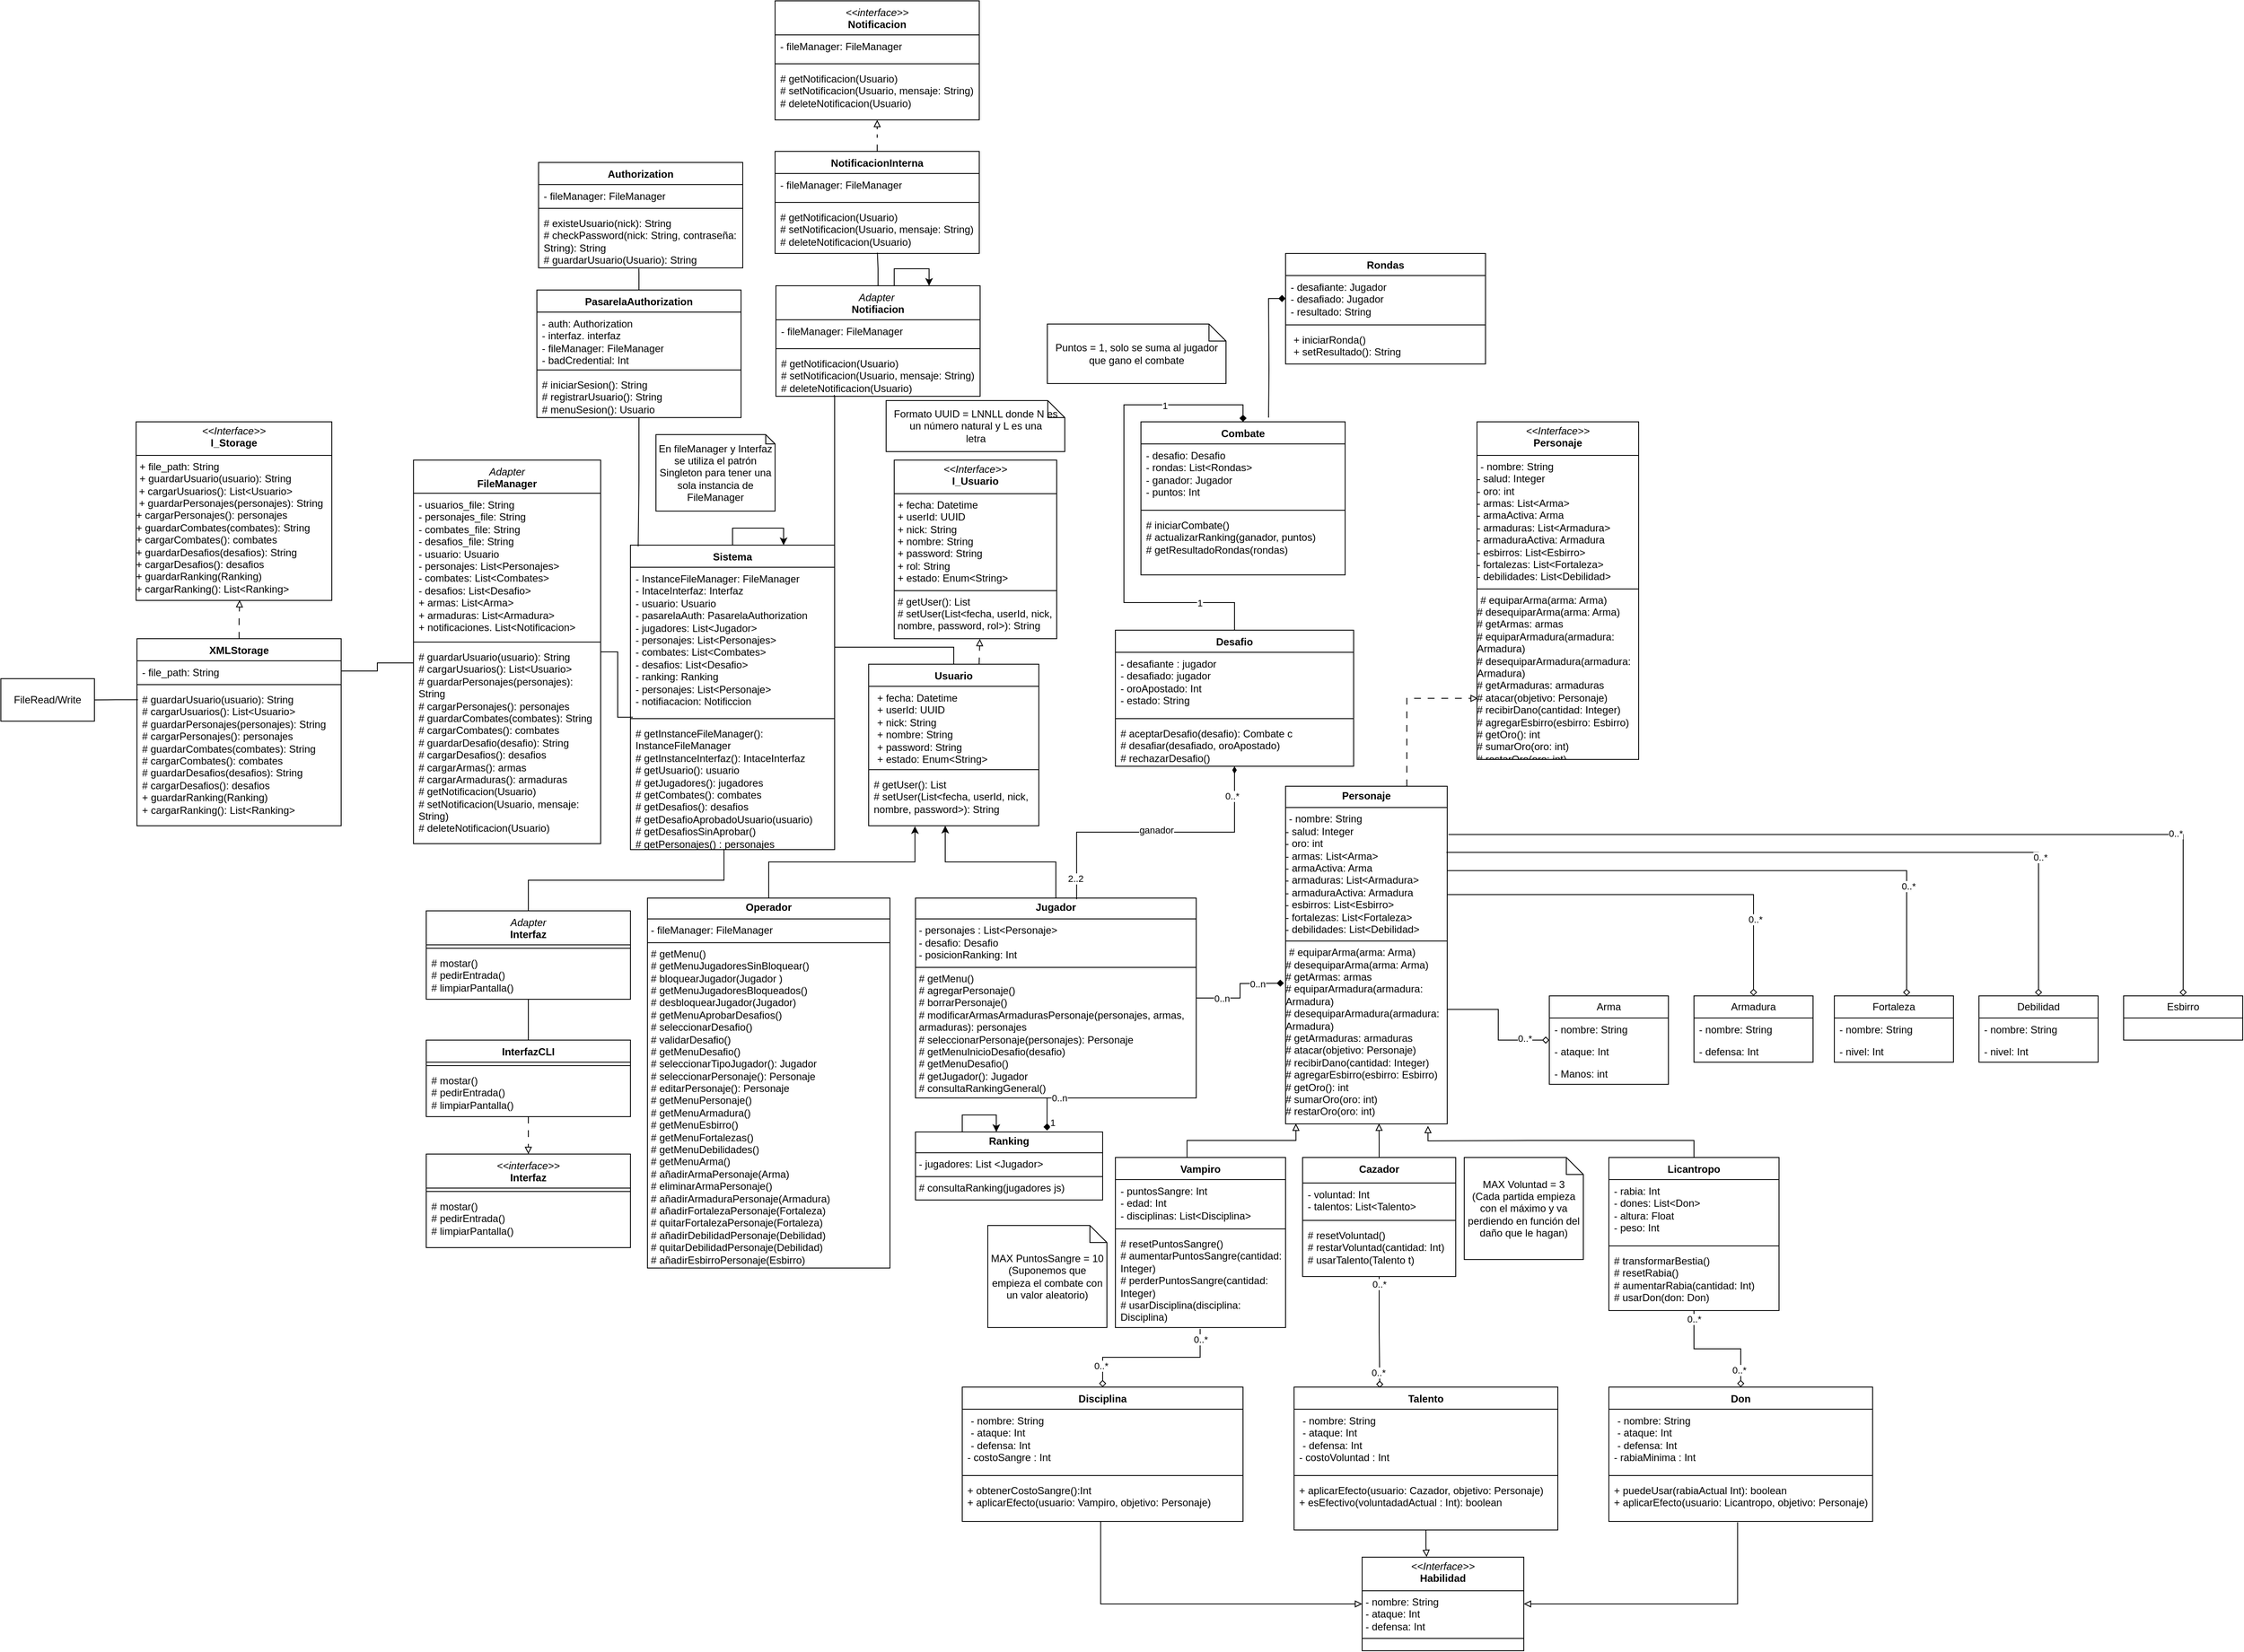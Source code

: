 <mxfile version="26.1.0" pages="6">
  <diagram name="2aPt - Diagrama de clases" id="c4acf3e9-155e-7222-9cf6-157b1a14988f">
    <mxGraphModel dx="5091" dy="3051" grid="1" gridSize="10" guides="1" tooltips="1" connect="1" arrows="1" fold="1" page="1" pageScale="1" pageWidth="850" pageHeight="1100" background="none" math="0" shadow="0">
      <root>
        <mxCell id="0" />
        <mxCell id="1" parent="0" />
        <mxCell id="iEGUo1FkYtEQyHlQIwaH-1" value="Usuario" style="swimlane;fontStyle=1;align=center;verticalAlign=top;childLayout=stackLayout;horizontal=1;startSize=26;horizontalStack=0;resizeParent=1;resizeParentMax=0;resizeLast=0;collapsible=1;marginBottom=0;whiteSpace=wrap;html=1;" parent="1" vertex="1">
          <mxGeometry x="110" y="-10" width="200" height="190" as="geometry" />
        </mxCell>
        <mxCell id="iEGUo1FkYtEQyHlQIwaH-2" value="&lt;p style=&quot;margin: 0px 0px 0px 4px;&quot;&gt;+ fecha: Datetime&lt;/p&gt;&lt;p style=&quot;margin: 0px 0px 0px 4px;&quot;&gt;+ userId: UUID&lt;br&gt;&lt;/p&gt;&lt;p style=&quot;margin: 0px 0px 0px 4px;&quot;&gt;+ nick: String&lt;/p&gt;&lt;p style=&quot;margin: 0px 0px 0px 4px;&quot;&gt;+ nombre: String&lt;/p&gt;&lt;p style=&quot;margin: 0px 0px 0px 4px;&quot;&gt;+ password: String&lt;/p&gt;&lt;p style=&quot;margin: 0px 0px 0px 4px;&quot;&gt;+ estado: Enum&amp;lt;String&amp;gt;&lt;/p&gt;&lt;div&gt;&lt;br&gt;&lt;/div&gt;" style="text;strokeColor=none;fillColor=none;align=left;verticalAlign=top;spacingLeft=4;spacingRight=4;overflow=hidden;rotatable=0;points=[[0,0.5],[1,0.5]];portConstraint=eastwest;whiteSpace=wrap;html=1;" parent="iEGUo1FkYtEQyHlQIwaH-1" vertex="1">
          <mxGeometry y="26" width="200" height="94" as="geometry" />
        </mxCell>
        <mxCell id="iEGUo1FkYtEQyHlQIwaH-3" value="" style="line;strokeWidth=1;fillColor=none;align=left;verticalAlign=middle;spacingTop=-1;spacingLeft=3;spacingRight=3;rotatable=0;labelPosition=right;points=[];portConstraint=eastwest;strokeColor=inherit;" parent="iEGUo1FkYtEQyHlQIwaH-1" vertex="1">
          <mxGeometry y="120" width="200" height="8" as="geometry" />
        </mxCell>
        <mxCell id="iEGUo1FkYtEQyHlQIwaH-4" value="&lt;div&gt;&lt;span style=&quot;background-color: transparent; color: light-dark(rgb(0, 0, 0), rgb(255, 255, 255));&quot;&gt;# getUser(): List&lt;/span&gt;&lt;/div&gt;&lt;div&gt;&lt;span style=&quot;background-color: transparent; color: light-dark(rgb(0, 0, 0), rgb(255, 255, 255));&quot;&gt;# setUser(List&amp;lt;fecha, userId, nick, nombre, password&amp;gt;): String&lt;/span&gt;&lt;/div&gt;" style="text;strokeColor=none;fillColor=none;align=left;verticalAlign=top;spacingLeft=4;spacingRight=4;overflow=hidden;rotatable=0;points=[[0,0.5],[1,0.5]];portConstraint=eastwest;whiteSpace=wrap;html=1;" parent="iEGUo1FkYtEQyHlQIwaH-1" vertex="1">
          <mxGeometry y="128" width="200" height="62" as="geometry" />
        </mxCell>
        <mxCell id="iEGUo1FkYtEQyHlQIwaH-9" value="Combate" style="swimlane;fontStyle=1;align=center;verticalAlign=top;childLayout=stackLayout;horizontal=1;startSize=26;horizontalStack=0;resizeParent=1;resizeParentMax=0;resizeLast=0;collapsible=1;marginBottom=0;whiteSpace=wrap;html=1;" parent="1" vertex="1">
          <mxGeometry x="430" y="-295" width="240" height="180" as="geometry" />
        </mxCell>
        <mxCell id="iEGUo1FkYtEQyHlQIwaH-10" value="- desafio: Desafio&lt;div&gt;- rondas: List&amp;lt;Rondas&amp;gt;&lt;/div&gt;&lt;div&gt;- ganador: Jugador&lt;/div&gt;&lt;div&gt;- puntos: Int&lt;/div&gt;" style="text;strokeColor=none;fillColor=none;align=left;verticalAlign=top;spacingLeft=4;spacingRight=4;overflow=hidden;rotatable=0;points=[[0,0.5],[1,0.5]];portConstraint=eastwest;whiteSpace=wrap;html=1;" parent="iEGUo1FkYtEQyHlQIwaH-9" vertex="1">
          <mxGeometry y="26" width="240" height="74" as="geometry" />
        </mxCell>
        <mxCell id="iEGUo1FkYtEQyHlQIwaH-11" value="" style="line;strokeWidth=1;fillColor=none;align=left;verticalAlign=middle;spacingTop=-1;spacingLeft=3;spacingRight=3;rotatable=0;labelPosition=right;points=[];portConstraint=eastwest;strokeColor=inherit;" parent="iEGUo1FkYtEQyHlQIwaH-9" vertex="1">
          <mxGeometry y="100" width="240" height="8" as="geometry" />
        </mxCell>
        <mxCell id="iEGUo1FkYtEQyHlQIwaH-12" value="# iniciarCombate()&lt;div&gt;&lt;span style=&quot;background-color: transparent; color: light-dark(rgb(0, 0, 0), rgb(255, 255, 255));&quot;&gt;# actualizarRanking(ganador, puntos)&lt;/span&gt;&lt;/div&gt;&lt;div&gt;&lt;div&gt;# getResultadoRondas(rondas)&lt;/div&gt;&lt;div&gt;&lt;br&gt;&lt;/div&gt;&lt;/div&gt;" style="text;strokeColor=none;fillColor=none;align=left;verticalAlign=top;spacingLeft=4;spacingRight=4;overflow=hidden;rotatable=0;points=[[0,0.5],[1,0.5]];portConstraint=eastwest;whiteSpace=wrap;html=1;" parent="iEGUo1FkYtEQyHlQIwaH-9" vertex="1">
          <mxGeometry y="108" width="240" height="72" as="geometry" />
        </mxCell>
        <mxCell id="SPfAEjTLcJBn0tpjsIvn-6" value="Desafio" style="swimlane;fontStyle=1;align=center;verticalAlign=top;childLayout=stackLayout;horizontal=1;startSize=26;horizontalStack=0;resizeParent=1;resizeParentMax=0;resizeLast=0;collapsible=1;marginBottom=0;whiteSpace=wrap;html=1;" parent="1" vertex="1">
          <mxGeometry x="400" y="-50" width="280" height="160" as="geometry" />
        </mxCell>
        <mxCell id="SPfAEjTLcJBn0tpjsIvn-7" value="- desafiante : jugador&lt;div&gt;- desafiado: jugador&lt;/div&gt;&lt;div&gt;- oroApostado: Int&lt;/div&gt;&lt;div&gt;- estado: String&lt;/div&gt;" style="text;strokeColor=none;fillColor=none;align=left;verticalAlign=top;spacingLeft=4;spacingRight=4;overflow=hidden;rotatable=0;points=[[0,0.5],[1,0.5]];portConstraint=eastwest;whiteSpace=wrap;html=1;" parent="SPfAEjTLcJBn0tpjsIvn-6" vertex="1">
          <mxGeometry y="26" width="280" height="74" as="geometry" />
        </mxCell>
        <mxCell id="SPfAEjTLcJBn0tpjsIvn-8" value="" style="line;strokeWidth=1;fillColor=none;align=left;verticalAlign=middle;spacingTop=-1;spacingLeft=3;spacingRight=3;rotatable=0;labelPosition=right;points=[];portConstraint=eastwest;strokeColor=inherit;" parent="SPfAEjTLcJBn0tpjsIvn-6" vertex="1">
          <mxGeometry y="100" width="280" height="8" as="geometry" />
        </mxCell>
        <mxCell id="SPfAEjTLcJBn0tpjsIvn-9" value="# aceptarDesafio(desafio): Combate c&lt;div&gt;&lt;div&gt;# desafiar(desafiado, oroApostado)&lt;/div&gt;&lt;/div&gt;&lt;div&gt;# rechazarDesafio()&lt;/div&gt;" style="text;strokeColor=none;fillColor=none;align=left;verticalAlign=top;spacingLeft=4;spacingRight=4;overflow=hidden;rotatable=0;points=[[0,0.5],[1,0.5]];portConstraint=eastwest;whiteSpace=wrap;html=1;" parent="SPfAEjTLcJBn0tpjsIvn-6" vertex="1">
          <mxGeometry y="108" width="280" height="52" as="geometry" />
        </mxCell>
        <mxCell id="SPfAEjTLcJBn0tpjsIvn-10" value="&lt;p style=&quot;margin:0px;margin-top:4px;text-align:center;&quot;&gt;&lt;b&gt;Jugador&lt;/b&gt;&lt;/p&gt;&lt;hr size=&quot;1&quot; style=&quot;border-style:solid;&quot;&gt;&lt;p style=&quot;margin:0px;margin-left:4px;&quot;&gt;&lt;span style=&quot;background-color: transparent; color: light-dark(rgb(0, 0, 0), rgb(255, 255, 255));&quot;&gt;- personajes : List&amp;lt;Personaje&amp;gt;&lt;/span&gt;&lt;/p&gt;&lt;p style=&quot;margin:0px;margin-left:4px;&quot;&gt;&lt;span style=&quot;background-color: transparent; color: light-dark(rgb(0, 0, 0), rgb(255, 255, 255));&quot;&gt;- desafio: Desafio&lt;/span&gt;&lt;/p&gt;&lt;p style=&quot;margin:0px;margin-left:4px;&quot;&gt;&lt;span style=&quot;background-color: transparent; color: light-dark(rgb(0, 0, 0), rgb(255, 255, 255));&quot;&gt;- posicionRanking: Int&lt;/span&gt;&lt;/p&gt;&lt;hr size=&quot;1&quot; style=&quot;border-style:solid;&quot;&gt;&lt;p style=&quot;margin:0px;margin-left:4px;&quot;&gt;# getMenu()&lt;/p&gt;&lt;p style=&quot;margin:0px;margin-left:4px;&quot;&gt;&lt;span style=&quot;background-color: transparent; color: light-dark(rgb(0, 0, 0), rgb(255, 255, 255));&quot;&gt;# agregarPersonaje()&lt;/span&gt;&lt;/p&gt;&lt;p style=&quot;margin:0px;margin-left:4px;&quot;&gt;# borrarPersonaje()&lt;/p&gt;&lt;p style=&quot;margin:0px;margin-left:4px;&quot;&gt;# modificarArmasArmadurasPersonaje(personajes, armas, armaduras): personajes&lt;/p&gt;&lt;p style=&quot;margin:0px;margin-left:4px;&quot;&gt;# seleccionarPersonaje(personajes): Personaje&lt;/p&gt;&lt;p style=&quot;margin:0px;margin-left:4px;&quot;&gt;&lt;span style=&quot;background-color: transparent; color: light-dark(rgb(0, 0, 0), rgb(255, 255, 255));&quot;&gt;# getMenuInicioDesafio(desafio)&lt;/span&gt;&lt;/p&gt;&lt;p style=&quot;margin:0px;margin-left:4px;&quot;&gt;# getMenuDesafio()&lt;/p&gt;&lt;p style=&quot;margin:0px;margin-left:4px;&quot;&gt;# getJugador(): Jugador&lt;/p&gt;&lt;p style=&quot;margin:0px;margin-left:4px;&quot;&gt;&lt;span style=&quot;background-color: transparent; color: light-dark(rgb(0, 0, 0), rgb(255, 255, 255));&quot;&gt;# consultaRankingGeneral()&lt;/span&gt;&lt;/p&gt;&lt;p style=&quot;margin:0px;margin-left:4px;&quot;&gt;&lt;br&gt;&lt;/p&gt;" style="verticalAlign=top;align=left;overflow=fill;html=1;whiteSpace=wrap;" parent="1" vertex="1">
          <mxGeometry x="165" y="265" width="330" height="235" as="geometry" />
        </mxCell>
        <mxCell id="SPfAEjTLcJBn0tpjsIvn-14" value="&lt;p style=&quot;margin:0px;margin-top:4px;text-align:center;&quot;&gt;&lt;b&gt;Personaje&lt;/b&gt;&lt;/p&gt;&lt;hr size=&quot;1&quot; style=&quot;border-style:solid;&quot;&gt;&lt;p style=&quot;margin:0px;margin-left:4px;&quot;&gt;- nombre: String&lt;/p&gt;&lt;div&gt;- salud: Integer&lt;/div&gt;&lt;div&gt;- oro: int&lt;br&gt;&lt;div&gt;- armas: List&amp;lt;Arma&amp;gt;&lt;/div&gt;&lt;div&gt;- armaActiva: Arma&lt;/div&gt;&lt;div&gt;- armaduras: List&amp;lt;Armadura&amp;gt;&lt;/div&gt;&lt;div&gt;- armaduraActiva: Armadura&lt;/div&gt;&lt;div&gt;- esbirros: List&amp;lt;Esbirro&amp;gt;&lt;/div&gt;&lt;div&gt;- fortalezas: List&amp;lt;Fortaleza&amp;gt;&lt;/div&gt;&lt;div&gt;- debilidades: List&amp;lt;Debilidad&amp;gt;&lt;/div&gt;&lt;/div&gt;&lt;hr size=&quot;1&quot; style=&quot;border-style:solid;&quot;&gt;&lt;p style=&quot;margin:0px;margin-left:4px;&quot;&gt;# equiparArma(arma: Arma)&lt;/p&gt;&lt;div&gt;# desequiparArma(arma: Arma)&lt;/div&gt;&lt;div&gt;# getArmas: armas&lt;/div&gt;&lt;div&gt;&lt;div&gt;# equiparArmadura(armadura: Armadura)&lt;/div&gt;&lt;div&gt;# desequiparArmadura(armadura: Armadura)&lt;/div&gt;&lt;div&gt;# getArmaduras: armaduras&lt;/div&gt;&lt;div&gt;# atacar(objetivo: Personaje)&lt;/div&gt;&lt;div&gt;# recibirDano(cantidad: Integer)&lt;/div&gt;&lt;div&gt;# agregarEsbirro(esbirro: Esbirro)&lt;/div&gt;&lt;/div&gt;&lt;div&gt;# getOro(): int&lt;/div&gt;&lt;div&gt;# sumarOro(oro: int)&lt;/div&gt;&lt;div&gt;# restarOro(oro: int)&lt;/div&gt;" style="verticalAlign=top;align=left;overflow=fill;html=1;whiteSpace=wrap;" parent="1" vertex="1">
          <mxGeometry x="600" y="133.5" width="190" height="397" as="geometry" />
        </mxCell>
        <mxCell id="W1tuWybBOx7WuGGF0cSE-25" style="edgeStyle=orthogonalEdgeStyle;rounded=0;orthogonalLoop=1;jettySize=auto;html=1;endArrow=diamond;endFill=0;exitX=0.498;exitY=1.014;exitDx=0;exitDy=0;exitPerimeter=0;" parent="1" source="92KyF4e4Qp69SpN2NaZz-4" target="Te6iH88RGCHrJTXyyHaf-23" edge="1">
          <mxGeometry relative="1" as="geometry">
            <mxPoint x="500" y="780" as="sourcePoint" />
            <Array as="points">
              <mxPoint x="500" y="805" />
              <mxPoint x="385" y="805" />
            </Array>
          </mxGeometry>
        </mxCell>
        <mxCell id="W1tuWybBOx7WuGGF0cSE-26" value="0..*" style="edgeLabel;html=1;align=center;verticalAlign=middle;resizable=0;points=[];" parent="W1tuWybBOx7WuGGF0cSE-25" vertex="1" connectable="0">
          <mxGeometry x="-0.862" relative="1" as="geometry">
            <mxPoint as="offset" />
          </mxGeometry>
        </mxCell>
        <mxCell id="W1tuWybBOx7WuGGF0cSE-27" value="0..*" style="edgeLabel;html=1;align=center;verticalAlign=middle;resizable=0;points=[];" parent="W1tuWybBOx7WuGGF0cSE-25" vertex="1" connectable="0">
          <mxGeometry x="0.726" y="-2" relative="1" as="geometry">
            <mxPoint as="offset" />
          </mxGeometry>
        </mxCell>
        <mxCell id="92KyF4e4Qp69SpN2NaZz-1" value="Vampiro" style="swimlane;fontStyle=1;align=center;verticalAlign=top;childLayout=stackLayout;horizontal=1;startSize=26;horizontalStack=0;resizeParent=1;resizeParentMax=0;resizeLast=0;collapsible=1;marginBottom=0;whiteSpace=wrap;html=1;" parent="1" vertex="1">
          <mxGeometry x="400" y="570" width="200" height="200" as="geometry" />
        </mxCell>
        <mxCell id="92KyF4e4Qp69SpN2NaZz-2" value="- puntosSangre: Int&lt;div&gt;- edad: Int&lt;/div&gt;&lt;div&gt;- disciplinas: List&amp;lt;Disciplina&amp;gt;&lt;/div&gt;" style="text;strokeColor=none;fillColor=none;align=left;verticalAlign=top;spacingLeft=4;spacingRight=4;overflow=hidden;rotatable=0;points=[[0,0.5],[1,0.5]];portConstraint=eastwest;whiteSpace=wrap;html=1;" parent="92KyF4e4Qp69SpN2NaZz-1" vertex="1">
          <mxGeometry y="26" width="200" height="54" as="geometry" />
        </mxCell>
        <mxCell id="92KyF4e4Qp69SpN2NaZz-3" value="" style="line;strokeWidth=1;fillColor=none;align=left;verticalAlign=middle;spacingTop=-1;spacingLeft=3;spacingRight=3;rotatable=0;labelPosition=right;points=[];portConstraint=eastwest;strokeColor=inherit;" parent="92KyF4e4Qp69SpN2NaZz-1" vertex="1">
          <mxGeometry y="80" width="200" height="8" as="geometry" />
        </mxCell>
        <mxCell id="92KyF4e4Qp69SpN2NaZz-4" value="&lt;div&gt;# resetPuntosSangre()&lt;/div&gt;&lt;div&gt;# aumentarPuntosSangre(cantidad: Integer)&lt;/div&gt;&lt;div&gt;# perderPuntosSangre(cantidad: Integer)&lt;/div&gt;&lt;div&gt;# usarDisciplina(disciplina: Disciplina)&lt;/div&gt;" style="text;strokeColor=none;fillColor=none;align=left;verticalAlign=top;spacingLeft=4;spacingRight=4;overflow=hidden;rotatable=0;points=[[0,0.5],[1,0.5]];portConstraint=eastwest;whiteSpace=wrap;html=1;" parent="92KyF4e4Qp69SpN2NaZz-1" vertex="1">
          <mxGeometry y="88" width="200" height="112" as="geometry" />
        </mxCell>
        <mxCell id="Te6iH88RGCHrJTXyyHaf-5" value="Arma" style="swimlane;fontStyle=0;childLayout=stackLayout;horizontal=1;startSize=26;fillColor=none;horizontalStack=0;resizeParent=1;resizeParentMax=0;resizeLast=0;collapsible=1;marginBottom=0;whiteSpace=wrap;html=1;" parent="1" vertex="1">
          <mxGeometry x="910" y="380" width="140" height="104" as="geometry" />
        </mxCell>
        <mxCell id="Te6iH88RGCHrJTXyyHaf-6" value="- nombre: String" style="text;strokeColor=none;fillColor=none;align=left;verticalAlign=top;spacingLeft=4;spacingRight=4;overflow=hidden;rotatable=0;points=[[0,0.5],[1,0.5]];portConstraint=eastwest;whiteSpace=wrap;html=1;" parent="Te6iH88RGCHrJTXyyHaf-5" vertex="1">
          <mxGeometry y="26" width="140" height="26" as="geometry" />
        </mxCell>
        <mxCell id="Te6iH88RGCHrJTXyyHaf-7" value="- ataque: Int" style="text;strokeColor=none;fillColor=none;align=left;verticalAlign=top;spacingLeft=4;spacingRight=4;overflow=hidden;rotatable=0;points=[[0,0.5],[1,0.5]];portConstraint=eastwest;whiteSpace=wrap;html=1;" parent="Te6iH88RGCHrJTXyyHaf-5" vertex="1">
          <mxGeometry y="52" width="140" height="26" as="geometry" />
        </mxCell>
        <mxCell id="Te6iH88RGCHrJTXyyHaf-8" value="- Manos: int" style="text;strokeColor=none;fillColor=none;align=left;verticalAlign=top;spacingLeft=4;spacingRight=4;overflow=hidden;rotatable=0;points=[[0,0.5],[1,0.5]];portConstraint=eastwest;whiteSpace=wrap;html=1;" parent="Te6iH88RGCHrJTXyyHaf-5" vertex="1">
          <mxGeometry y="78" width="140" height="26" as="geometry" />
        </mxCell>
        <mxCell id="Te6iH88RGCHrJTXyyHaf-9" value="Armadura" style="swimlane;fontStyle=0;childLayout=stackLayout;horizontal=1;startSize=26;fillColor=none;horizontalStack=0;resizeParent=1;resizeParentMax=0;resizeLast=0;collapsible=1;marginBottom=0;whiteSpace=wrap;html=1;" parent="1" vertex="1">
          <mxGeometry x="1080" y="380" width="140" height="78" as="geometry" />
        </mxCell>
        <mxCell id="Te6iH88RGCHrJTXyyHaf-10" value="- nombre: String" style="text;strokeColor=none;fillColor=none;align=left;verticalAlign=top;spacingLeft=4;spacingRight=4;overflow=hidden;rotatable=0;points=[[0,0.5],[1,0.5]];portConstraint=eastwest;whiteSpace=wrap;html=1;" parent="Te6iH88RGCHrJTXyyHaf-9" vertex="1">
          <mxGeometry y="26" width="140" height="26" as="geometry" />
        </mxCell>
        <mxCell id="Te6iH88RGCHrJTXyyHaf-11" value="- defensa: Int" style="text;strokeColor=none;fillColor=none;align=left;verticalAlign=top;spacingLeft=4;spacingRight=4;overflow=hidden;rotatable=0;points=[[0,0.5],[1,0.5]];portConstraint=eastwest;whiteSpace=wrap;html=1;" parent="Te6iH88RGCHrJTXyyHaf-9" vertex="1">
          <mxGeometry y="52" width="140" height="26" as="geometry" />
        </mxCell>
        <mxCell id="Te6iH88RGCHrJTXyyHaf-13" value="Fortaleza" style="swimlane;fontStyle=0;childLayout=stackLayout;horizontal=1;startSize=26;fillColor=none;horizontalStack=0;resizeParent=1;resizeParentMax=0;resizeLast=0;collapsible=1;marginBottom=0;whiteSpace=wrap;html=1;" parent="1" vertex="1">
          <mxGeometry x="1245" y="380" width="140" height="78" as="geometry" />
        </mxCell>
        <mxCell id="Te6iH88RGCHrJTXyyHaf-14" value="- nombre: String" style="text;strokeColor=none;fillColor=none;align=left;verticalAlign=top;spacingLeft=4;spacingRight=4;overflow=hidden;rotatable=0;points=[[0,0.5],[1,0.5]];portConstraint=eastwest;whiteSpace=wrap;html=1;" parent="Te6iH88RGCHrJTXyyHaf-13" vertex="1">
          <mxGeometry y="26" width="140" height="26" as="geometry" />
        </mxCell>
        <mxCell id="Te6iH88RGCHrJTXyyHaf-15" value="- nivel: Int" style="text;strokeColor=none;fillColor=none;align=left;verticalAlign=top;spacingLeft=4;spacingRight=4;overflow=hidden;rotatable=0;points=[[0,0.5],[1,0.5]];portConstraint=eastwest;whiteSpace=wrap;html=1;" parent="Te6iH88RGCHrJTXyyHaf-13" vertex="1">
          <mxGeometry y="52" width="140" height="26" as="geometry" />
        </mxCell>
        <mxCell id="Te6iH88RGCHrJTXyyHaf-16" value="Debilidad" style="swimlane;fontStyle=0;childLayout=stackLayout;horizontal=1;startSize=26;fillColor=none;horizontalStack=0;resizeParent=1;resizeParentMax=0;resizeLast=0;collapsible=1;marginBottom=0;whiteSpace=wrap;html=1;" parent="1" vertex="1">
          <mxGeometry x="1415" y="380" width="140" height="78" as="geometry" />
        </mxCell>
        <mxCell id="Te6iH88RGCHrJTXyyHaf-17" value="- nombre: String" style="text;strokeColor=none;fillColor=none;align=left;verticalAlign=top;spacingLeft=4;spacingRight=4;overflow=hidden;rotatable=0;points=[[0,0.5],[1,0.5]];portConstraint=eastwest;whiteSpace=wrap;html=1;" parent="Te6iH88RGCHrJTXyyHaf-16" vertex="1">
          <mxGeometry y="26" width="140" height="26" as="geometry" />
        </mxCell>
        <mxCell id="Te6iH88RGCHrJTXyyHaf-18" value="- nivel: Int" style="text;strokeColor=none;fillColor=none;align=left;verticalAlign=top;spacingLeft=4;spacingRight=4;overflow=hidden;rotatable=0;points=[[0,0.5],[1,0.5]];portConstraint=eastwest;whiteSpace=wrap;html=1;" parent="Te6iH88RGCHrJTXyyHaf-16" vertex="1">
          <mxGeometry y="52" width="140" height="26" as="geometry" />
        </mxCell>
        <mxCell id="Te6iH88RGCHrJTXyyHaf-19" value="Esbirro" style="swimlane;fontStyle=0;childLayout=stackLayout;horizontal=1;startSize=26;fillColor=none;horizontalStack=0;resizeParent=1;resizeParentMax=0;resizeLast=0;collapsible=1;marginBottom=0;whiteSpace=wrap;html=1;" parent="1" vertex="1">
          <mxGeometry x="1585" y="380" width="140" height="52" as="geometry" />
        </mxCell>
        <mxCell id="W1tuWybBOx7WuGGF0cSE-22" style="edgeStyle=orthogonalEdgeStyle;rounded=0;orthogonalLoop=1;jettySize=auto;html=1;entryX=0;entryY=0.5;entryDx=0;entryDy=0;exitX=0.493;exitY=1.004;exitDx=0;exitDy=0;exitPerimeter=0;endArrow=block;endFill=0;" parent="1" source="Te6iH88RGCHrJTXyyHaf-26" target="eYIMzX3WZNuhf6WXJO9W-9" edge="1">
          <mxGeometry relative="1" as="geometry" />
        </mxCell>
        <mxCell id="Te6iH88RGCHrJTXyyHaf-23" value="Disciplina" style="swimlane;fontStyle=1;align=center;verticalAlign=top;childLayout=stackLayout;horizontal=1;startSize=26;horizontalStack=0;resizeParent=1;resizeParentMax=0;resizeLast=0;collapsible=1;marginBottom=0;whiteSpace=wrap;html=1;" parent="1" vertex="1">
          <mxGeometry x="220" y="840" width="330" height="158" as="geometry" />
        </mxCell>
        <mxCell id="Te6iH88RGCHrJTXyyHaf-24" value="&lt;div&gt;&lt;p style=&quot;margin: 0px 0px 0px 4px;&quot;&gt;- nombre: String&lt;br&gt;- ataque: Int&lt;br&gt;&lt;/p&gt;&lt;p style=&quot;margin: 0px 0px 0px 4px;&quot;&gt;- defensa: Int&lt;/p&gt;&lt;/div&gt;- costoSangre : Int" style="text;strokeColor=none;fillColor=none;align=left;verticalAlign=top;spacingLeft=4;spacingRight=4;overflow=hidden;rotatable=0;points=[[0,0.5],[1,0.5]];portConstraint=eastwest;whiteSpace=wrap;html=1;" parent="Te6iH88RGCHrJTXyyHaf-23" vertex="1">
          <mxGeometry y="26" width="330" height="74" as="geometry" />
        </mxCell>
        <mxCell id="Te6iH88RGCHrJTXyyHaf-25" value="" style="line;strokeWidth=1;fillColor=none;align=left;verticalAlign=middle;spacingTop=-1;spacingLeft=3;spacingRight=3;rotatable=0;labelPosition=right;points=[];portConstraint=eastwest;strokeColor=inherit;" parent="Te6iH88RGCHrJTXyyHaf-23" vertex="1">
          <mxGeometry y="100" width="330" height="8" as="geometry" />
        </mxCell>
        <mxCell id="Te6iH88RGCHrJTXyyHaf-26" value="+ obtenerCostoSangre():Int&lt;div&gt;+ aplicarEfecto(usuario: Vampiro, objetivo: Personaje)&lt;/div&gt;" style="text;strokeColor=none;fillColor=none;align=left;verticalAlign=top;spacingLeft=4;spacingRight=4;overflow=hidden;rotatable=0;points=[[0,0.5],[1,0.5]];portConstraint=eastwest;whiteSpace=wrap;html=1;" parent="Te6iH88RGCHrJTXyyHaf-23" vertex="1">
          <mxGeometry y="108" width="330" height="50" as="geometry" />
        </mxCell>
        <mxCell id="eYIMzX3WZNuhf6WXJO9W-5" value="Cazador&lt;div&gt;&lt;br&gt;&lt;/div&gt;" style="swimlane;fontStyle=1;align=center;verticalAlign=top;childLayout=stackLayout;horizontal=1;startSize=30;horizontalStack=0;resizeParent=1;resizeParentMax=0;resizeLast=0;collapsible=1;marginBottom=0;whiteSpace=wrap;html=1;" parent="1" vertex="1">
          <mxGeometry x="620" y="570" width="180" height="140" as="geometry" />
        </mxCell>
        <mxCell id="eYIMzX3WZNuhf6WXJO9W-6" value="- voluntad: Int&lt;div&gt;- talentos: List&amp;lt;Talento&amp;gt;&lt;/div&gt;" style="text;strokeColor=none;fillColor=none;align=left;verticalAlign=top;spacingLeft=4;spacingRight=4;overflow=hidden;rotatable=0;points=[[0,0.5],[1,0.5]];portConstraint=eastwest;whiteSpace=wrap;html=1;" parent="eYIMzX3WZNuhf6WXJO9W-5" vertex="1">
          <mxGeometry y="30" width="180" height="40" as="geometry" />
        </mxCell>
        <mxCell id="eYIMzX3WZNuhf6WXJO9W-7" value="" style="line;strokeWidth=1;fillColor=none;align=left;verticalAlign=middle;spacingTop=-1;spacingLeft=3;spacingRight=3;rotatable=0;labelPosition=right;points=[];portConstraint=eastwest;strokeColor=inherit;" parent="eYIMzX3WZNuhf6WXJO9W-5" vertex="1">
          <mxGeometry y="70" width="180" height="8" as="geometry" />
        </mxCell>
        <mxCell id="eYIMzX3WZNuhf6WXJO9W-8" value="&lt;div&gt;# resetVoluntad()&lt;/div&gt;# restarVoluntad(cantidad: Int)&lt;div&gt;# usarTalento(Talento t)&lt;/div&gt;" style="text;strokeColor=none;fillColor=none;align=left;verticalAlign=top;spacingLeft=4;spacingRight=4;overflow=hidden;rotatable=0;points=[[0,0.5],[1,0.5]];portConstraint=eastwest;whiteSpace=wrap;html=1;" parent="eYIMzX3WZNuhf6WXJO9W-5" vertex="1">
          <mxGeometry y="78" width="180" height="62" as="geometry" />
        </mxCell>
        <mxCell id="eYIMzX3WZNuhf6WXJO9W-9" value="&lt;p style=&quot;margin:0px;margin-top:4px;text-align:center;&quot;&gt;&lt;i&gt;&amp;lt;&amp;lt;Interface&amp;gt;&amp;gt;&lt;/i&gt;&lt;br&gt;&lt;b&gt;Habilidad&lt;/b&gt;&lt;/p&gt;&lt;hr size=&quot;1&quot; style=&quot;border-style:solid;&quot;&gt;&lt;p style=&quot;margin:0px;margin-left:4px;&quot;&gt;- nombre: String&lt;br&gt;- ataque: Int&lt;br&gt;&lt;/p&gt;&lt;p style=&quot;margin:0px;margin-left:4px;&quot;&gt;- defensa: Int&lt;/p&gt;&lt;hr size=&quot;1&quot; style=&quot;border-style:solid;&quot;&gt;&lt;p style=&quot;margin:0px;margin-left:4px;&quot;&gt;&lt;br&gt;&lt;/p&gt;" style="verticalAlign=top;align=left;overflow=fill;html=1;whiteSpace=wrap;" parent="1" vertex="1">
          <mxGeometry x="690" y="1040" width="190" height="110" as="geometry" />
        </mxCell>
        <mxCell id="Te6iH88RGCHrJTXyyHaf-27" value="Talento" style="swimlane;fontStyle=1;align=center;verticalAlign=top;childLayout=stackLayout;horizontal=1;startSize=26;horizontalStack=0;resizeParent=1;resizeParentMax=0;resizeLast=0;collapsible=1;marginBottom=0;whiteSpace=wrap;html=1;" parent="1" vertex="1">
          <mxGeometry x="610" y="840" width="310" height="168" as="geometry" />
        </mxCell>
        <mxCell id="Te6iH88RGCHrJTXyyHaf-28" value="&lt;div&gt;&lt;p style=&quot;margin: 0px 0px 0px 4px;&quot;&gt;- nombre: String&lt;br&gt;- ataque: Int&lt;br&gt;&lt;/p&gt;&lt;p style=&quot;margin: 0px 0px 0px 4px;&quot;&gt;- defensa: Int&lt;/p&gt;&lt;/div&gt;- costoVoluntad : Int" style="text;strokeColor=none;fillColor=none;align=left;verticalAlign=top;spacingLeft=4;spacingRight=4;overflow=hidden;rotatable=0;points=[[0,0.5],[1,0.5]];portConstraint=eastwest;whiteSpace=wrap;html=1;" parent="Te6iH88RGCHrJTXyyHaf-27" vertex="1">
          <mxGeometry y="26" width="310" height="74" as="geometry" />
        </mxCell>
        <mxCell id="Te6iH88RGCHrJTXyyHaf-29" value="" style="line;strokeWidth=1;fillColor=none;align=left;verticalAlign=middle;spacingTop=-1;spacingLeft=3;spacingRight=3;rotatable=0;labelPosition=right;points=[];portConstraint=eastwest;strokeColor=inherit;" parent="Te6iH88RGCHrJTXyyHaf-27" vertex="1">
          <mxGeometry y="100" width="310" height="8" as="geometry" />
        </mxCell>
        <mxCell id="Te6iH88RGCHrJTXyyHaf-30" value="+ aplicarEfecto(usuario: Cazador, objetivo: Personaje)&lt;div&gt;+ esEfectivo(voluntadadActual : Int): boolean&lt;/div&gt;" style="text;strokeColor=none;fillColor=none;align=left;verticalAlign=top;spacingLeft=4;spacingRight=4;overflow=hidden;rotatable=0;points=[[0,0.5],[1,0.5]];portConstraint=eastwest;whiteSpace=wrap;html=1;" parent="Te6iH88RGCHrJTXyyHaf-27" vertex="1">
          <mxGeometry y="108" width="310" height="60" as="geometry" />
        </mxCell>
        <mxCell id="eYIMzX3WZNuhf6WXJO9W-14" value="Licantropo" style="swimlane;fontStyle=1;align=center;verticalAlign=top;childLayout=stackLayout;horizontal=1;startSize=26;horizontalStack=0;resizeParent=1;resizeParentMax=0;resizeLast=0;collapsible=1;marginBottom=0;whiteSpace=wrap;html=1;" parent="1" vertex="1">
          <mxGeometry x="980" y="570" width="200" height="180" as="geometry" />
        </mxCell>
        <mxCell id="eYIMzX3WZNuhf6WXJO9W-15" value="&lt;div&gt;- rabia: Int&lt;/div&gt;&lt;div&gt;- dones: List&amp;lt;Don&amp;gt;&lt;/div&gt;&lt;div&gt;- altura: Float&lt;div&gt;- peso: Int&lt;/div&gt;&lt;/div&gt;" style="text;strokeColor=none;fillColor=none;align=left;verticalAlign=top;spacingLeft=4;spacingRight=4;overflow=hidden;rotatable=0;points=[[0,0.5],[1,0.5]];portConstraint=eastwest;whiteSpace=wrap;html=1;" parent="eYIMzX3WZNuhf6WXJO9W-14" vertex="1">
          <mxGeometry y="26" width="200" height="74" as="geometry" />
        </mxCell>
        <mxCell id="eYIMzX3WZNuhf6WXJO9W-16" value="" style="line;strokeWidth=1;fillColor=none;align=left;verticalAlign=middle;spacingTop=-1;spacingLeft=3;spacingRight=3;rotatable=0;labelPosition=right;points=[];portConstraint=eastwest;strokeColor=inherit;" parent="eYIMzX3WZNuhf6WXJO9W-14" vertex="1">
          <mxGeometry y="100" width="200" height="8" as="geometry" />
        </mxCell>
        <mxCell id="eYIMzX3WZNuhf6WXJO9W-17" value="&lt;div&gt;&lt;div&gt;# transformarBestia()&lt;/div&gt;&lt;div&gt;# resetRabia()&lt;/div&gt;&lt;/div&gt;&lt;div&gt;&lt;span style=&quot;background-color: transparent; color: light-dark(rgb(0, 0, 0), rgb(255, 255, 255));&quot;&gt;# aumentarRabia(cantidad: Int)&lt;/span&gt;&lt;/div&gt;# usarDon(don: Don)" style="text;strokeColor=none;fillColor=none;align=left;verticalAlign=top;spacingLeft=4;spacingRight=4;overflow=hidden;rotatable=0;points=[[0,0.5],[1,0.5]];portConstraint=eastwest;whiteSpace=wrap;html=1;" parent="eYIMzX3WZNuhf6WXJO9W-14" vertex="1">
          <mxGeometry y="108" width="200" height="72" as="geometry" />
        </mxCell>
        <mxCell id="W1tuWybBOx7WuGGF0cSE-24" style="edgeStyle=orthogonalEdgeStyle;rounded=0;orthogonalLoop=1;jettySize=auto;html=1;entryX=1;entryY=0.5;entryDx=0;entryDy=0;exitX=0.488;exitY=1.02;exitDx=0;exitDy=0;exitPerimeter=0;endArrow=block;endFill=0;" parent="1" source="Te6iH88RGCHrJTXyyHaf-34" target="eYIMzX3WZNuhf6WXJO9W-9" edge="1">
          <mxGeometry relative="1" as="geometry" />
        </mxCell>
        <mxCell id="Te6iH88RGCHrJTXyyHaf-31" value="Don" style="swimlane;fontStyle=1;align=center;verticalAlign=top;childLayout=stackLayout;horizontal=1;startSize=26;horizontalStack=0;resizeParent=1;resizeParentMax=0;resizeLast=0;collapsible=1;marginBottom=0;whiteSpace=wrap;html=1;" parent="1" vertex="1">
          <mxGeometry x="980" y="840" width="310" height="158" as="geometry" />
        </mxCell>
        <mxCell id="Te6iH88RGCHrJTXyyHaf-32" value="&lt;div&gt;&lt;p style=&quot;margin: 0px 0px 0px 4px;&quot;&gt;- nombre: String&lt;br&gt;- ataque: Int&lt;br&gt;&lt;/p&gt;&lt;p style=&quot;margin: 0px 0px 0px 4px;&quot;&gt;- defensa: Int&lt;/p&gt;&lt;/div&gt;- rabiaMinima : Int" style="text;strokeColor=none;fillColor=none;align=left;verticalAlign=top;spacingLeft=4;spacingRight=4;overflow=hidden;rotatable=0;points=[[0,0.5],[1,0.5]];portConstraint=eastwest;whiteSpace=wrap;html=1;" parent="Te6iH88RGCHrJTXyyHaf-31" vertex="1">
          <mxGeometry y="26" width="310" height="74" as="geometry" />
        </mxCell>
        <mxCell id="Te6iH88RGCHrJTXyyHaf-33" value="" style="line;strokeWidth=1;fillColor=none;align=left;verticalAlign=middle;spacingTop=-1;spacingLeft=3;spacingRight=3;rotatable=0;labelPosition=right;points=[];portConstraint=eastwest;strokeColor=inherit;" parent="Te6iH88RGCHrJTXyyHaf-31" vertex="1">
          <mxGeometry y="100" width="310" height="8" as="geometry" />
        </mxCell>
        <mxCell id="Te6iH88RGCHrJTXyyHaf-34" value="+ puedeUsar(rabiaActual Int): boolean&lt;div&gt;+ aplicarEfecto(usuario: Licantropo, objetivo: Personaje)&lt;/div&gt;&lt;div&gt;&lt;br&gt;&lt;div&gt;&lt;br&gt;&lt;/div&gt;&lt;/div&gt;" style="text;strokeColor=none;fillColor=none;align=left;verticalAlign=top;spacingLeft=4;spacingRight=4;overflow=hidden;rotatable=0;points=[[0,0.5],[1,0.5]];portConstraint=eastwest;whiteSpace=wrap;html=1;" parent="Te6iH88RGCHrJTXyyHaf-31" vertex="1">
          <mxGeometry y="108" width="310" height="50" as="geometry" />
        </mxCell>
        <mxCell id="eYIMzX3WZNuhf6WXJO9W-18" style="edgeStyle=none;curved=1;rounded=0;orthogonalLoop=1;jettySize=auto;html=1;exitX=0.75;exitY=0;exitDx=0;exitDy=0;fontSize=12;startSize=8;endSize=8;" parent="1" source="iEGUo1FkYtEQyHlQIwaH-1" target="iEGUo1FkYtEQyHlQIwaH-1" edge="1">
          <mxGeometry relative="1" as="geometry" />
        </mxCell>
        <mxCell id="W1tuWybBOx7WuGGF0cSE-3" style="edgeStyle=orthogonalEdgeStyle;rounded=0;orthogonalLoop=1;jettySize=auto;html=1;endArrow=diamond;endFill=1;enumerate=0;enumerateValue=0..n;startFill=1;fixDash=0;metaEdit=0;comic=0;" parent="1" source="SPfAEjTLcJBn0tpjsIvn-10" edge="1">
          <mxGeometry relative="1" as="geometry">
            <mxPoint x="598" y="365" as="targetPoint" />
          </mxGeometry>
        </mxCell>
        <mxCell id="W1tuWybBOx7WuGGF0cSE-5" value="0..n" style="edgeLabel;html=1;align=center;verticalAlign=middle;resizable=0;points=[];" parent="W1tuWybBOx7WuGGF0cSE-3" vertex="1" connectable="0">
          <mxGeometry x="-0.694" relative="1" as="geometry">
            <mxPoint x="11" as="offset" />
          </mxGeometry>
        </mxCell>
        <mxCell id="W1tuWybBOx7WuGGF0cSE-6" value="0..n" style="edgeLabel;html=1;align=center;verticalAlign=middle;resizable=0;points=[];" parent="W1tuWybBOx7WuGGF0cSE-3" vertex="1" connectable="0">
          <mxGeometry x="0.629" y="-1" relative="1" as="geometry">
            <mxPoint x="-9" as="offset" />
          </mxGeometry>
        </mxCell>
        <mxCell id="W1tuWybBOx7WuGGF0cSE-7" style="edgeStyle=orthogonalEdgeStyle;rounded=0;orthogonalLoop=1;jettySize=auto;html=1;entryX=0.064;entryY=0.999;entryDx=0;entryDy=0;entryPerimeter=0;exitX=0.421;exitY=0;exitDx=0;exitDy=0;exitPerimeter=0;endArrow=block;endFill=0;" parent="1" source="92KyF4e4Qp69SpN2NaZz-1" target="SPfAEjTLcJBn0tpjsIvn-14" edge="1">
          <mxGeometry relative="1" as="geometry" />
        </mxCell>
        <mxCell id="W1tuWybBOx7WuGGF0cSE-8" style="edgeStyle=orthogonalEdgeStyle;rounded=0;orthogonalLoop=1;jettySize=auto;html=1;entryX=0.578;entryY=0.999;entryDx=0;entryDy=0;entryPerimeter=0;endArrow=block;endFill=0;" parent="1" source="eYIMzX3WZNuhf6WXJO9W-5" target="SPfAEjTLcJBn0tpjsIvn-14" edge="1">
          <mxGeometry relative="1" as="geometry" />
        </mxCell>
        <mxCell id="W1tuWybBOx7WuGGF0cSE-9" style="edgeStyle=orthogonalEdgeStyle;rounded=0;orthogonalLoop=1;jettySize=auto;html=1;entryX=0.881;entryY=1.006;entryDx=0;entryDy=0;entryPerimeter=0;exitX=0.5;exitY=0;exitDx=0;exitDy=0;endArrow=block;endFill=0;" parent="1" source="eYIMzX3WZNuhf6WXJO9W-14" target="SPfAEjTLcJBn0tpjsIvn-14" edge="1">
          <mxGeometry relative="1" as="geometry" />
        </mxCell>
        <mxCell id="W1tuWybBOx7WuGGF0cSE-10" style="edgeStyle=orthogonalEdgeStyle;rounded=0;orthogonalLoop=1;jettySize=auto;html=1;entryX=1;entryY=0.661;entryDx=0;entryDy=0;entryPerimeter=0;startArrow=diamond;startFill=0;endArrow=none;" parent="1" source="Te6iH88RGCHrJTXyyHaf-5" target="SPfAEjTLcJBn0tpjsIvn-14" edge="1">
          <mxGeometry relative="1" as="geometry" />
        </mxCell>
        <mxCell id="W1tuWybBOx7WuGGF0cSE-11" value="0..*" style="edgeLabel;html=1;align=center;verticalAlign=middle;resizable=0;points=[];" parent="W1tuWybBOx7WuGGF0cSE-10" vertex="1" connectable="0">
          <mxGeometry x="-0.623" y="-2" relative="1" as="geometry">
            <mxPoint as="offset" />
          </mxGeometry>
        </mxCell>
        <mxCell id="W1tuWybBOx7WuGGF0cSE-12" style="edgeStyle=orthogonalEdgeStyle;rounded=0;orthogonalLoop=1;jettySize=auto;html=1;startArrow=diamond;startFill=0;endArrow=none;exitX=0.5;exitY=0;exitDx=0;exitDy=0;entryX=1.003;entryY=0.321;entryDx=0;entryDy=0;entryPerimeter=0;" parent="1" source="Te6iH88RGCHrJTXyyHaf-9" target="SPfAEjTLcJBn0tpjsIvn-14" edge="1">
          <mxGeometry relative="1" as="geometry">
            <mxPoint x="1110" y="300" as="sourcePoint" />
            <mxPoint x="800" y="340" as="targetPoint" />
          </mxGeometry>
        </mxCell>
        <mxCell id="W1tuWybBOx7WuGGF0cSE-13" value="0..*" style="edgeLabel;html=1;align=center;verticalAlign=middle;resizable=0;points=[];" parent="W1tuWybBOx7WuGGF0cSE-12" vertex="1" connectable="0">
          <mxGeometry x="-0.623" y="-2" relative="1" as="geometry">
            <mxPoint as="offset" />
          </mxGeometry>
        </mxCell>
        <mxCell id="W1tuWybBOx7WuGGF0cSE-16" style="edgeStyle=orthogonalEdgeStyle;rounded=0;orthogonalLoop=1;jettySize=auto;html=1;startArrow=diamond;startFill=0;endArrow=none;exitX=0.607;exitY=0;exitDx=0;exitDy=0;exitPerimeter=0;entryX=1;entryY=0.25;entryDx=0;entryDy=0;" parent="1" source="Te6iH88RGCHrJTXyyHaf-13" target="SPfAEjTLcJBn0tpjsIvn-14" edge="1">
          <mxGeometry relative="1" as="geometry">
            <mxPoint x="1339" y="316" as="sourcePoint" />
            <mxPoint x="800" y="300" as="targetPoint" />
          </mxGeometry>
        </mxCell>
        <mxCell id="W1tuWybBOx7WuGGF0cSE-17" value="0..*" style="edgeLabel;html=1;align=center;verticalAlign=middle;resizable=0;points=[];" parent="W1tuWybBOx7WuGGF0cSE-16" vertex="1" connectable="0">
          <mxGeometry x="-0.623" y="-2" relative="1" as="geometry">
            <mxPoint as="offset" />
          </mxGeometry>
        </mxCell>
        <mxCell id="W1tuWybBOx7WuGGF0cSE-18" style="edgeStyle=orthogonalEdgeStyle;rounded=0;orthogonalLoop=1;jettySize=auto;html=1;startArrow=diamond;startFill=0;endArrow=none;exitX=0.5;exitY=0;exitDx=0;exitDy=0;entryX=0.995;entryY=0.196;entryDx=0;entryDy=0;entryPerimeter=0;" parent="1" source="Te6iH88RGCHrJTXyyHaf-16" target="SPfAEjTLcJBn0tpjsIvn-14" edge="1">
          <mxGeometry relative="1" as="geometry">
            <mxPoint x="1400" y="312" as="sourcePoint" />
            <mxPoint x="860" y="270" as="targetPoint" />
          </mxGeometry>
        </mxCell>
        <mxCell id="W1tuWybBOx7WuGGF0cSE-19" value="0..*" style="edgeLabel;html=1;align=center;verticalAlign=middle;resizable=0;points=[];" parent="W1tuWybBOx7WuGGF0cSE-18" vertex="1" connectable="0">
          <mxGeometry x="-0.623" y="-2" relative="1" as="geometry">
            <mxPoint as="offset" />
          </mxGeometry>
        </mxCell>
        <mxCell id="W1tuWybBOx7WuGGF0cSE-20" style="edgeStyle=orthogonalEdgeStyle;rounded=0;orthogonalLoop=1;jettySize=auto;html=1;startArrow=diamond;startFill=0;endArrow=none;exitX=0.5;exitY=0;exitDx=0;exitDy=0;entryX=1.007;entryY=0.143;entryDx=0;entryDy=0;entryPerimeter=0;" parent="1" source="Te6iH88RGCHrJTXyyHaf-19" target="SPfAEjTLcJBn0tpjsIvn-14" edge="1">
          <mxGeometry relative="1" as="geometry">
            <mxPoint x="1585" y="279.48" as="sourcePoint" />
            <mxPoint x="1045" y="237.48" as="targetPoint" />
          </mxGeometry>
        </mxCell>
        <mxCell id="W1tuWybBOx7WuGGF0cSE-21" value="0..*" style="edgeLabel;html=1;align=center;verticalAlign=middle;resizable=0;points=[];" parent="W1tuWybBOx7WuGGF0cSE-20" vertex="1" connectable="0">
          <mxGeometry x="-0.623" y="-2" relative="1" as="geometry">
            <mxPoint as="offset" />
          </mxGeometry>
        </mxCell>
        <mxCell id="W1tuWybBOx7WuGGF0cSE-23" style="edgeStyle=orthogonalEdgeStyle;rounded=0;orthogonalLoop=1;jettySize=auto;html=1;entryX=0.399;entryY=-0.002;entryDx=0;entryDy=0;entryPerimeter=0;endArrow=block;endFill=0;" parent="1" source="Te6iH88RGCHrJTXyyHaf-27" target="eYIMzX3WZNuhf6WXJO9W-9" edge="1">
          <mxGeometry relative="1" as="geometry" />
        </mxCell>
        <mxCell id="W1tuWybBOx7WuGGF0cSE-28" style="edgeStyle=orthogonalEdgeStyle;rounded=0;orthogonalLoop=1;jettySize=auto;html=1;endArrow=diamond;endFill=0;entryX=0.325;entryY=0.005;entryDx=0;entryDy=0;entryPerimeter=0;" parent="1" source="eYIMzX3WZNuhf6WXJO9W-5" target="Te6iH88RGCHrJTXyyHaf-27" edge="1">
          <mxGeometry relative="1" as="geometry">
            <mxPoint x="800" y="700" as="sourcePoint" />
            <mxPoint x="690" y="790" as="targetPoint" />
          </mxGeometry>
        </mxCell>
        <mxCell id="W1tuWybBOx7WuGGF0cSE-29" value="0..*" style="edgeLabel;html=1;align=center;verticalAlign=middle;resizable=0;points=[];" parent="W1tuWybBOx7WuGGF0cSE-28" vertex="1" connectable="0">
          <mxGeometry x="-0.862" relative="1" as="geometry">
            <mxPoint as="offset" />
          </mxGeometry>
        </mxCell>
        <mxCell id="W1tuWybBOx7WuGGF0cSE-30" value="0..*" style="edgeLabel;html=1;align=center;verticalAlign=middle;resizable=0;points=[];" parent="W1tuWybBOx7WuGGF0cSE-28" vertex="1" connectable="0">
          <mxGeometry x="0.726" y="-2" relative="1" as="geometry">
            <mxPoint as="offset" />
          </mxGeometry>
        </mxCell>
        <mxCell id="W1tuWybBOx7WuGGF0cSE-31" style="edgeStyle=orthogonalEdgeStyle;rounded=0;orthogonalLoop=1;jettySize=auto;html=1;endArrow=diamond;endFill=0;entryX=0.5;entryY=0;entryDx=0;entryDy=0;" parent="1" source="eYIMzX3WZNuhf6WXJO9W-14" target="Te6iH88RGCHrJTXyyHaf-31" edge="1">
          <mxGeometry relative="1" as="geometry">
            <mxPoint x="1134.26" y="640" as="sourcePoint" />
            <mxPoint x="1135.26" y="777" as="targetPoint" />
          </mxGeometry>
        </mxCell>
        <mxCell id="W1tuWybBOx7WuGGF0cSE-32" value="0..*" style="edgeLabel;html=1;align=center;verticalAlign=middle;resizable=0;points=[];" parent="W1tuWybBOx7WuGGF0cSE-31" vertex="1" connectable="0">
          <mxGeometry x="-0.862" relative="1" as="geometry">
            <mxPoint as="offset" />
          </mxGeometry>
        </mxCell>
        <mxCell id="W1tuWybBOx7WuGGF0cSE-33" value="0..*" style="edgeLabel;html=1;align=center;verticalAlign=middle;resizable=0;points=[];" parent="W1tuWybBOx7WuGGF0cSE-31" vertex="1" connectable="0">
          <mxGeometry x="0.726" y="-2" relative="1" as="geometry">
            <mxPoint as="offset" />
          </mxGeometry>
        </mxCell>
        <mxCell id="W1tuWybBOx7WuGGF0cSE-34" style="edgeStyle=orthogonalEdgeStyle;rounded=0;orthogonalLoop=1;jettySize=auto;html=1;entryX=0.5;entryY=1;entryDx=0;entryDy=0;exitX=0.574;exitY=0.006;exitDx=0;exitDy=0;exitPerimeter=0;endArrow=diamondThin;endFill=1;" parent="1" source="SPfAEjTLcJBn0tpjsIvn-10" target="SPfAEjTLcJBn0tpjsIvn-6" edge="1">
          <mxGeometry relative="1" as="geometry" />
        </mxCell>
        <mxCell id="W1tuWybBOx7WuGGF0cSE-37" value="0..*" style="edgeLabel;html=1;align=center;verticalAlign=middle;resizable=0;points=[];" parent="W1tuWybBOx7WuGGF0cSE-34" vertex="1" connectable="0">
          <mxGeometry x="0.798" y="3" relative="1" as="geometry">
            <mxPoint as="offset" />
          </mxGeometry>
        </mxCell>
        <mxCell id="W1tuWybBOx7WuGGF0cSE-38" value="2..2" style="edgeLabel;html=1;align=center;verticalAlign=middle;resizable=0;points=[];" parent="W1tuWybBOx7WuGGF0cSE-34" vertex="1" connectable="0">
          <mxGeometry x="-0.854" y="2" relative="1" as="geometry">
            <mxPoint as="offset" />
          </mxGeometry>
        </mxCell>
        <mxCell id="W1tuWybBOx7WuGGF0cSE-39" value="ganador" style="edgeLabel;html=1;align=center;verticalAlign=middle;resizable=0;points=[];" parent="W1tuWybBOx7WuGGF0cSE-34" vertex="1" connectable="0">
          <mxGeometry x="0.005" y="3" relative="1" as="geometry">
            <mxPoint as="offset" />
          </mxGeometry>
        </mxCell>
        <mxCell id="W1tuWybBOx7WuGGF0cSE-40" value="Sistema" style="swimlane;fontStyle=1;align=center;verticalAlign=top;childLayout=stackLayout;horizontal=1;startSize=26;horizontalStack=0;resizeParent=1;resizeParentMax=0;resizeLast=0;collapsible=1;marginBottom=0;whiteSpace=wrap;html=1;" parent="1" vertex="1">
          <mxGeometry x="-170" y="-150" width="240" height="358" as="geometry" />
        </mxCell>
        <mxCell id="W1tuWybBOx7WuGGF0cSE-41" value="- InstanceFileManager: FileManager&lt;div&gt;- IntaceInterfaz: Interfaz&lt;br&gt;&lt;div&gt;- usuario: Usu&lt;span style=&quot;background-color: transparent; color: light-dark(rgb(0, 0, 0), rgb(255, 255, 255));&quot;&gt;ario&lt;/span&gt;&lt;/div&gt;&lt;div&gt;&lt;span style=&quot;background-color: transparent; color: light-dark(rgb(0, 0, 0), rgb(255, 255, 255));&quot;&gt;- pasarelaAuth: PasarelaA&lt;/span&gt;&lt;span style=&quot;background-color: transparent;&quot;&gt;uthorization&lt;/span&gt;&lt;/div&gt;&lt;div&gt;&lt;span style=&quot;background-color: transparent; color: light-dark(rgb(0, 0, 0), rgb(255, 255, 255));&quot;&gt;- jugadores: List&amp;lt;Jugador&amp;gt;&lt;/span&gt;&lt;/div&gt;&lt;div&gt;&lt;div&gt;- personajes: List&amp;lt;Personajes&amp;gt;&lt;/div&gt;&lt;div&gt;- combates: List&amp;lt;Combates&amp;gt;&lt;/div&gt;&lt;div&gt;- desafios: List&amp;lt;Desafio&amp;gt;&lt;/div&gt;&lt;/div&gt;&lt;/div&gt;&lt;div&gt;- ranking: Ranking&lt;/div&gt;&lt;div&gt;- personajes: List&amp;lt;Personaje&amp;gt;&lt;/div&gt;&lt;div&gt;- notifiacacion: Notificcion&lt;/div&gt;" style="text;strokeColor=none;fillColor=none;align=left;verticalAlign=top;spacingLeft=4;spacingRight=4;overflow=hidden;rotatable=0;points=[[0,0.5],[1,0.5]];portConstraint=eastwest;whiteSpace=wrap;html=1;" parent="W1tuWybBOx7WuGGF0cSE-40" vertex="1">
          <mxGeometry y="26" width="240" height="174" as="geometry" />
        </mxCell>
        <mxCell id="W1tuWybBOx7WuGGF0cSE-42" value="" style="line;strokeWidth=1;fillColor=none;align=left;verticalAlign=middle;spacingTop=-1;spacingLeft=3;spacingRight=3;rotatable=0;labelPosition=right;points=[];portConstraint=eastwest;strokeColor=inherit;" parent="W1tuWybBOx7WuGGF0cSE-40" vertex="1">
          <mxGeometry y="200" width="240" height="8" as="geometry" />
        </mxCell>
        <mxCell id="XlZDefDhXVz6hI7xW00p-60" value="# getInstanceFileManager(): InstanceFileManager&lt;div&gt;# getInstanceInterfaz(): IntaceInterfaz&lt;br&gt;&lt;div&gt;# getUsuario(): usuario&lt;/div&gt;&lt;div&gt;# getJugadores(): jugadores&lt;/div&gt;&lt;div&gt;# getCombates(): combates&lt;/div&gt;&lt;div&gt;# getDesafios(): desafios&lt;/div&gt;&lt;/div&gt;&lt;div&gt;# getDesafioAprobadoUsuario(usuario)&lt;/div&gt;&lt;div&gt;# getDesafiosSinAprobar()&lt;/div&gt;&lt;div&gt;# getPersonajes() : personajes&lt;/div&gt;&lt;div&gt;&lt;br&gt;&lt;/div&gt;" style="text;strokeColor=none;fillColor=none;align=left;verticalAlign=top;spacingLeft=4;spacingRight=4;overflow=hidden;rotatable=0;points=[[0,0.5],[1,0.5]];portConstraint=eastwest;whiteSpace=wrap;html=1;" parent="W1tuWybBOx7WuGGF0cSE-40" vertex="1">
          <mxGeometry y="208" width="240" height="150" as="geometry" />
        </mxCell>
        <mxCell id="W1tuWybBOx7WuGGF0cSE-44" style="edgeStyle=orthogonalEdgeStyle;rounded=0;orthogonalLoop=1;jettySize=auto;html=1;entryX=0.5;entryY=0;entryDx=0;entryDy=0;endArrow=none;startFill=0;" parent="1" source="W1tuWybBOx7WuGGF0cSE-41" target="iEGUo1FkYtEQyHlQIwaH-1" edge="1">
          <mxGeometry relative="1" as="geometry">
            <Array as="points">
              <mxPoint x="210" y="-30" />
            </Array>
          </mxGeometry>
        </mxCell>
        <mxCell id="W1tuWybBOx7WuGGF0cSE-45" value="FileRead/Write" style="html=1;whiteSpace=wrap;" parent="1" vertex="1">
          <mxGeometry x="-910" y="7" width="110" height="50" as="geometry" />
        </mxCell>
        <mxCell id="XlZDefDhXVz6hI7xW00p-26" value="&lt;p style=&quot;margin:0px;margin-top:4px;text-align:center;&quot;&gt;&lt;i&gt;&amp;lt;&amp;lt;Interface&amp;gt;&amp;gt;&lt;/i&gt;&lt;br&gt;&lt;b&gt;I_Usuario&lt;/b&gt;&lt;/p&gt;&lt;hr size=&quot;1&quot; style=&quot;border-style:solid;&quot;&gt;&lt;p style=&quot;margin: 0px 0px 0px 4px;&quot;&gt;+ fecha: Datetime&lt;/p&gt;&lt;p style=&quot;margin: 0px 0px 0px 4px;&quot;&gt;+ userId: UUID&lt;/p&gt;&lt;p style=&quot;margin:0px;margin-left:4px;&quot;&gt;+ nick: String&lt;br&gt;&lt;/p&gt;&lt;p style=&quot;margin:0px;margin-left:4px;&quot;&gt;+ nombre: String&lt;/p&gt;&lt;p style=&quot;margin:0px;margin-left:4px;&quot;&gt;+ password: String&lt;/p&gt;&lt;p style=&quot;margin:0px;margin-left:4px;&quot;&gt;+ rol: String&lt;/p&gt;&lt;p style=&quot;margin:0px;margin-left:4px;&quot;&gt;+ estado: Enum&amp;lt;String&amp;gt;&lt;/p&gt;&lt;hr size=&quot;1&quot; style=&quot;border-style:solid;&quot;&gt;&lt;p style=&quot;margin:0px;margin-left:4px;&quot;&gt;# getUser(): List&lt;/p&gt;&lt;p style=&quot;margin:0px;margin-left:4px;&quot;&gt;# setUser(List&amp;lt;fecha, userId, nick, nombre, password, rol&amp;gt;): String&lt;br&gt;&lt;/p&gt;" style="verticalAlign=top;align=left;overflow=fill;html=1;whiteSpace=wrap;" parent="1" vertex="1">
          <mxGeometry x="140" y="-250" width="191" height="210" as="geometry" />
        </mxCell>
        <mxCell id="XlZDefDhXVz6hI7xW00p-27" style="edgeStyle=orthogonalEdgeStyle;rounded=0;orthogonalLoop=1;jettySize=auto;html=1;entryX=0.527;entryY=1.001;entryDx=0;entryDy=0;entryPerimeter=0;exitX=0.649;exitY=0.001;exitDx=0;exitDy=0;exitPerimeter=0;dashed=1;dashPattern=8 8;endArrow=block;endFill=0;" parent="1" source="iEGUo1FkYtEQyHlQIwaH-1" target="XlZDefDhXVz6hI7xW00p-26" edge="1">
          <mxGeometry relative="1" as="geometry">
            <Array as="points" />
          </mxGeometry>
        </mxCell>
        <mxCell id="XlZDefDhXVz6hI7xW00p-32" value="&lt;i style=&quot;font-weight: normal;&quot;&gt;Adapter&lt;/i&gt;&lt;br&gt;&lt;div&gt;FileManager&lt;i style=&quot;font-weight: normal;&quot;&gt;&lt;br&gt;&lt;/i&gt;&lt;/div&gt;" style="swimlane;fontStyle=1;align=center;verticalAlign=top;childLayout=stackLayout;horizontal=1;startSize=39;horizontalStack=0;resizeParent=1;resizeParentMax=0;resizeLast=0;collapsible=1;marginBottom=0;whiteSpace=wrap;html=1;" parent="1" vertex="1">
          <mxGeometry x="-425" y="-250" width="220" height="451" as="geometry" />
        </mxCell>
        <mxCell id="XlZDefDhXVz6hI7xW00p-33" value="- usuarios_file: String&lt;div&gt;- personajes_file: String&lt;br&gt;&lt;/div&gt;&lt;div&gt;- combates_file: String&lt;/div&gt;&lt;div&gt;&lt;div&gt;- desafios_file: String&lt;/div&gt;&lt;/div&gt;&lt;div&gt;- usuario: Usuario&lt;/div&gt;&lt;div&gt;- personajes: List&amp;lt;Personajes&amp;gt;&lt;br&gt;&lt;/div&gt;&lt;div&gt;- combates: List&amp;lt;Combates&amp;gt;&lt;/div&gt;&lt;div&gt;&lt;div&gt;- desafios: List&amp;lt;Desafio&amp;gt;&lt;/div&gt;&lt;/div&gt;&lt;div&gt;+ armas: List&amp;lt;Arma&amp;gt;&lt;/div&gt;&lt;div&gt;+ armaduras: List&amp;lt;Armadura&amp;gt;&lt;/div&gt;&lt;div&gt;+ notificaciones. List&amp;lt;Notificacion&amp;gt;&lt;/div&gt;&lt;div&gt;&lt;br&gt;&lt;/div&gt;" style="text;strokeColor=none;fillColor=none;align=left;verticalAlign=top;spacingLeft=4;spacingRight=4;overflow=hidden;rotatable=0;points=[[0,0.5],[1,0.5]];portConstraint=eastwest;whiteSpace=wrap;html=1;" parent="XlZDefDhXVz6hI7xW00p-32" vertex="1">
          <mxGeometry y="39" width="220" height="171" as="geometry" />
        </mxCell>
        <mxCell id="XlZDefDhXVz6hI7xW00p-34" value="" style="line;strokeWidth=1;fillColor=none;align=left;verticalAlign=middle;spacingTop=-1;spacingLeft=3;spacingRight=3;rotatable=0;labelPosition=right;points=[];portConstraint=eastwest;strokeColor=inherit;" parent="XlZDefDhXVz6hI7xW00p-32" vertex="1">
          <mxGeometry y="210" width="220" height="8" as="geometry" />
        </mxCell>
        <mxCell id="XlZDefDhXVz6hI7xW00p-35" value="# guardarUsuario(usuario): String&lt;div&gt;# cargarUsuarios(): List&amp;lt;Usuario&amp;gt;&lt;/div&gt;&lt;div&gt;&lt;div&gt;# guardarPersonajes(personajes): String&lt;/div&gt;&lt;div&gt;# cargarPersonajes(): personajes&lt;/div&gt;&lt;div&gt;# guardarCombates(combates): String&lt;/div&gt;&lt;div&gt;# cargarCombates(): combates&lt;/div&gt;&lt;/div&gt;&lt;div&gt;# guardarDesafio(desafio): String&lt;/div&gt;&lt;div&gt;# cargarDesafios(): desafios&lt;/div&gt;&lt;div&gt;# cargarArmas(): armas&lt;/div&gt;&lt;div&gt;# cargarArmaduras(): armaduras&lt;/div&gt;&lt;div&gt;# getNotificacion(Usuario)&lt;/div&gt;&lt;div&gt;# setNotificacion(Usuario, mensaje: String)&lt;/div&gt;&lt;div&gt;# deleteNotificacion(Usuario)&lt;/div&gt;&lt;div&gt;&lt;br&gt;&lt;/div&gt;" style="text;strokeColor=none;fillColor=none;align=left;verticalAlign=top;spacingLeft=4;spacingRight=4;overflow=hidden;rotatable=0;points=[[0,0.5],[1,0.5]];portConstraint=eastwest;whiteSpace=wrap;html=1;" parent="XlZDefDhXVz6hI7xW00p-32" vertex="1">
          <mxGeometry y="218" width="220" height="233" as="geometry" />
        </mxCell>
        <mxCell id="XlZDefDhXVz6hI7xW00p-51" style="edgeStyle=orthogonalEdgeStyle;rounded=0;orthogonalLoop=1;jettySize=auto;html=1;entryX=1;entryY=0.5;entryDx=0;entryDy=0;endArrow=none;startFill=0;exitX=0.005;exitY=0.085;exitDx=0;exitDy=0;exitPerimeter=0;" parent="1" source="XlZDefDhXVz6hI7xW00p-45" target="W1tuWybBOx7WuGGF0cSE-45" edge="1">
          <mxGeometry relative="1" as="geometry">
            <mxPoint x="-740" y="-1" as="sourcePoint" />
          </mxGeometry>
        </mxCell>
        <mxCell id="XlZDefDhXVz6hI7xW00p-42" value="XMLStorage" style="swimlane;fontStyle=1;align=center;verticalAlign=top;childLayout=stackLayout;horizontal=1;startSize=26;horizontalStack=0;resizeParent=1;resizeParentMax=0;resizeLast=0;collapsible=1;marginBottom=0;whiteSpace=wrap;html=1;" parent="1" vertex="1">
          <mxGeometry x="-750" y="-40" width="240" height="220" as="geometry" />
        </mxCell>
        <mxCell id="XlZDefDhXVz6hI7xW00p-59" value="- file_path: String" style="text;strokeColor=none;fillColor=none;align=left;verticalAlign=top;spacingLeft=4;spacingRight=4;overflow=hidden;rotatable=0;points=[[0,0.5],[1,0.5]];portConstraint=eastwest;whiteSpace=wrap;html=1;" parent="XlZDefDhXVz6hI7xW00p-42" vertex="1">
          <mxGeometry y="26" width="240" height="24" as="geometry" />
        </mxCell>
        <mxCell id="XlZDefDhXVz6hI7xW00p-44" value="" style="line;strokeWidth=1;fillColor=none;align=left;verticalAlign=middle;spacingTop=-1;spacingLeft=3;spacingRight=3;rotatable=0;labelPosition=right;points=[];portConstraint=eastwest;strokeColor=inherit;" parent="XlZDefDhXVz6hI7xW00p-42" vertex="1">
          <mxGeometry y="50" width="240" height="8" as="geometry" />
        </mxCell>
        <mxCell id="XlZDefDhXVz6hI7xW00p-45" value="# guardarUsuario(usuario): String&lt;div&gt;# cargarUsuarios(): List&amp;lt;Usuario&amp;gt;&lt;/div&gt;&lt;div&gt;&lt;div&gt;# guardarPersonajes(personajes): String&lt;/div&gt;&lt;div&gt;# cargarPersonajes(): personajes&lt;/div&gt;&lt;div&gt;# guardarCombates(combates): String&lt;/div&gt;&lt;div&gt;# cargarCombates(): combates&lt;/div&gt;&lt;/div&gt;&lt;div&gt;# guardarDesafios(desafios): String&lt;/div&gt;&lt;div&gt;# cargarDesafios(): desafios&lt;/div&gt;&lt;div&gt;&lt;div&gt;+ guardarRanking(Ranking)&lt;/div&gt;&lt;div&gt;+ cargarRanking(): List&amp;lt;Ranking&amp;gt;&lt;/div&gt;&lt;/div&gt;" style="text;strokeColor=none;fillColor=none;align=left;verticalAlign=top;spacingLeft=4;spacingRight=4;overflow=hidden;rotatable=0;points=[[0,0.5],[1,0.5]];portConstraint=eastwest;whiteSpace=wrap;html=1;" parent="XlZDefDhXVz6hI7xW00p-42" vertex="1">
          <mxGeometry y="58" width="240" height="162" as="geometry" />
        </mxCell>
        <mxCell id="XlZDefDhXVz6hI7xW00p-56" value="&lt;p style=&quot;margin:0px;margin-top:4px;text-align:center;&quot;&gt;&lt;i&gt;&amp;lt;&amp;lt;Interface&amp;gt;&amp;gt;&lt;/i&gt;&lt;br&gt;&lt;b&gt;I_Storage&lt;/b&gt;&lt;/p&gt;&lt;hr size=&quot;1&quot; style=&quot;border-style:solid;&quot;&gt;&lt;p style=&quot;margin:0px;margin-left:4px;&quot;&gt;+ file_path: String&lt;/p&gt;&lt;p style=&quot;margin:0px;margin-left:4px;&quot;&gt;&lt;span style=&quot;background-color: transparent; color: light-dark(rgb(0, 0, 0), rgb(255, 255, 255));&quot;&gt;+ guardarUsuario(usuario): String&lt;/span&gt;&lt;/p&gt;&lt;div&gt;&amp;nbsp;+ cargarUsuarios(): List&amp;lt;Usuario&amp;gt;&lt;/div&gt;&lt;div&gt;&lt;div&gt;&amp;nbsp;+ guardarPersonajes(personajes): String&lt;/div&gt;&lt;div&gt;+ cargarPersonajes(): personajes&lt;/div&gt;&lt;div&gt;+ guardarCombates(combates): String&lt;/div&gt;&lt;div&gt;+ cargarCombates(): combates&lt;/div&gt;&lt;/div&gt;&lt;div&gt;+ guardarDesafios(desafios): String&lt;/div&gt;&lt;div&gt;+ cargarDesafios(): desafios&lt;/div&gt;&lt;div&gt;+ guardarRanking(Ranking)&lt;/div&gt;&lt;div&gt;+ cargarRanking(): List&amp;lt;Ranking&amp;gt;&lt;/div&gt;" style="verticalAlign=top;align=left;overflow=fill;html=1;whiteSpace=wrap;" parent="1" vertex="1">
          <mxGeometry x="-751" y="-295" width="230" height="210" as="geometry" />
        </mxCell>
        <mxCell id="XlZDefDhXVz6hI7xW00p-58" style="edgeStyle=orthogonalEdgeStyle;rounded=0;orthogonalLoop=1;jettySize=auto;html=1;endArrow=block;endFill=0;dashed=1;dashPattern=8 8;entryX=0.529;entryY=0.998;entryDx=0;entryDy=0;entryPerimeter=0;" parent="1" source="XlZDefDhXVz6hI7xW00p-42" target="XlZDefDhXVz6hI7xW00p-56" edge="1">
          <mxGeometry relative="1" as="geometry">
            <mxPoint x="-630" y="-85" as="targetPoint" />
          </mxGeometry>
        </mxCell>
        <mxCell id="XlZDefDhXVz6hI7xW00p-63" value="En fileManager y Interfaz se utiliza el patrón Singleton para tener una sola instancia de FileManager" style="shape=note;whiteSpace=wrap;html=1;backgroundOutline=1;darkOpacity=0.05;size=11;" parent="1" vertex="1">
          <mxGeometry x="-140" y="-280" width="140" height="90" as="geometry" />
        </mxCell>
        <mxCell id="XlZDefDhXVz6hI7xW00p-72" style="edgeStyle=orthogonalEdgeStyle;rounded=0;orthogonalLoop=1;jettySize=auto;html=1;endArrow=block;endFill=0;dashed=1;dashPattern=8 8;" parent="1" source="XlZDefDhXVz6hI7xW00p-64" target="XlZDefDhXVz6hI7xW00p-69" edge="1">
          <mxGeometry relative="1" as="geometry" />
        </mxCell>
        <mxCell id="XlZDefDhXVz6hI7xW00p-64" value="InterfazCLI" style="swimlane;fontStyle=1;align=center;verticalAlign=top;childLayout=stackLayout;horizontal=1;startSize=26;horizontalStack=0;resizeParent=1;resizeParentMax=0;resizeLast=0;collapsible=1;marginBottom=0;whiteSpace=wrap;html=1;" parent="1" vertex="1">
          <mxGeometry x="-410" y="432" width="240" height="90" as="geometry" />
        </mxCell>
        <mxCell id="XlZDefDhXVz6hI7xW00p-66" value="" style="line;strokeWidth=1;fillColor=none;align=left;verticalAlign=middle;spacingTop=-1;spacingLeft=3;spacingRight=3;rotatable=0;labelPosition=right;points=[];portConstraint=eastwest;strokeColor=inherit;" parent="XlZDefDhXVz6hI7xW00p-64" vertex="1">
          <mxGeometry y="26" width="240" height="8" as="geometry" />
        </mxCell>
        <mxCell id="XlZDefDhXVz6hI7xW00p-67" value="# mostar()&lt;div&gt;# pedirEntrada()&lt;/div&gt;&lt;div&gt;# limpiarPantalla()&lt;/div&gt;" style="text;strokeColor=none;fillColor=none;align=left;verticalAlign=top;spacingLeft=4;spacingRight=4;overflow=hidden;rotatable=0;points=[[0,0.5],[1,0.5]];portConstraint=eastwest;whiteSpace=wrap;html=1;" parent="XlZDefDhXVz6hI7xW00p-64" vertex="1">
          <mxGeometry y="34" width="240" height="56" as="geometry" />
        </mxCell>
        <mxCell id="XlZDefDhXVz6hI7xW00p-69" value="&lt;i style=&quot;font-weight: normal;&quot;&gt;&amp;lt;&amp;lt;interface&amp;gt;&amp;gt;&lt;/i&gt;&lt;div&gt;Interfaz&lt;/div&gt;" style="swimlane;fontStyle=1;align=center;verticalAlign=top;childLayout=stackLayout;horizontal=1;startSize=40;horizontalStack=0;resizeParent=1;resizeParentMax=0;resizeLast=0;collapsible=1;marginBottom=0;whiteSpace=wrap;html=1;" parent="1" vertex="1">
          <mxGeometry x="-410" y="566" width="240" height="110" as="geometry" />
        </mxCell>
        <mxCell id="XlZDefDhXVz6hI7xW00p-70" value="" style="line;strokeWidth=1;fillColor=none;align=left;verticalAlign=middle;spacingTop=-1;spacingLeft=3;spacingRight=3;rotatable=0;labelPosition=right;points=[];portConstraint=eastwest;strokeColor=inherit;" parent="XlZDefDhXVz6hI7xW00p-69" vertex="1">
          <mxGeometry y="40" width="240" height="8" as="geometry" />
        </mxCell>
        <mxCell id="XlZDefDhXVz6hI7xW00p-71" value="# mostar()&lt;div&gt;# pedirEntrada()&lt;/div&gt;&lt;div&gt;# limpiarPantalla()&lt;/div&gt;" style="text;strokeColor=none;fillColor=none;align=left;verticalAlign=top;spacingLeft=4;spacingRight=4;overflow=hidden;rotatable=0;points=[[0,0.5],[1,0.5]];portConstraint=eastwest;whiteSpace=wrap;html=1;" parent="XlZDefDhXVz6hI7xW00p-69" vertex="1">
          <mxGeometry y="48" width="240" height="62" as="geometry" />
        </mxCell>
        <mxCell id="eTp_cbIQBf1Wxm3d1oyJ-5" value="&lt;p style=&quot;margin:0px;margin-top:4px;text-align:center;&quot;&gt;&lt;b&gt;Ranking&lt;/b&gt;&lt;/p&gt;&lt;hr size=&quot;1&quot; style=&quot;border-style:solid;&quot;&gt;&lt;p style=&quot;margin:0px;margin-left:4px;&quot;&gt;- jugadores: List &amp;lt;Jugador&amp;gt;&lt;br&gt;&lt;/p&gt;&lt;hr size=&quot;1&quot; style=&quot;border-style:solid;&quot;&gt;&lt;p style=&quot;margin:0px;margin-left:4px;&quot;&gt;# consultaRanking(jugadores js)&lt;/p&gt;&lt;p style=&quot;margin:0px;margin-left:4px;&quot;&gt;&lt;span style=&quot;background-color: transparent; color: light-dark(rgb(0, 0, 0), rgb(255, 255, 255));&quot;&gt;&lt;br&gt;&lt;/span&gt;&lt;/p&gt;" style="verticalAlign=top;align=left;overflow=fill;html=1;whiteSpace=wrap;" parent="1" vertex="1">
          <mxGeometry x="165" y="540" width="220" height="80" as="geometry" />
        </mxCell>
        <mxCell id="eTp_cbIQBf1Wxm3d1oyJ-7" style="edgeStyle=orthogonalEdgeStyle;rounded=0;orthogonalLoop=1;jettySize=auto;html=1;endArrow=diamond;endFill=1;enumerate=0;enumerateValue=0..n;startFill=1;fixDash=0;metaEdit=0;comic=0;entryX=0.703;entryY=-0.021;entryDx=0;entryDy=0;exitX=0.5;exitY=1;exitDx=0;exitDy=0;entryPerimeter=0;" parent="1" source="SPfAEjTLcJBn0tpjsIvn-10" target="eTp_cbIQBf1Wxm3d1oyJ-5" edge="1">
          <mxGeometry relative="1" as="geometry">
            <mxPoint x="318" y="650" as="targetPoint" />
            <mxPoint x="190" y="695" as="sourcePoint" />
          </mxGeometry>
        </mxCell>
        <mxCell id="eTp_cbIQBf1Wxm3d1oyJ-8" value="0..n" style="edgeLabel;html=1;align=center;verticalAlign=middle;resizable=0;points=[];" parent="eTp_cbIQBf1Wxm3d1oyJ-7" connectable="0" vertex="1">
          <mxGeometry x="-0.694" relative="1" as="geometry">
            <mxPoint x="11" as="offset" />
          </mxGeometry>
        </mxCell>
        <mxCell id="eTp_cbIQBf1Wxm3d1oyJ-10" value="1" style="edgeLabel;html=1;align=center;verticalAlign=middle;resizable=0;points=[];" parent="eTp_cbIQBf1Wxm3d1oyJ-7" connectable="0" vertex="1">
          <mxGeometry x="0.623" y="6" relative="1" as="geometry">
            <mxPoint as="offset" />
          </mxGeometry>
        </mxCell>
        <mxCell id="tofQCgxIbrhFxaWmHGBA-4" style="edgeStyle=orthogonalEdgeStyle;rounded=0;orthogonalLoop=1;jettySize=auto;html=1;endArrow=none;startFill=0;" parent="1" source="tofQCgxIbrhFxaWmHGBA-1" target="XlZDefDhXVz6hI7xW00p-64" edge="1">
          <mxGeometry relative="1" as="geometry" />
        </mxCell>
        <mxCell id="eTp_cbIQBf1Wxm3d1oyJ-13" style="edgeStyle=orthogonalEdgeStyle;rounded=0;orthogonalLoop=1;jettySize=auto;html=1;endArrow=diamond;endFill=1;enumerate=0;enumerateValue=0..n;startFill=1;fixDash=0;metaEdit=0;comic=0;entryX=0.5;entryY=0;entryDx=0;entryDy=0;exitX=0.5;exitY=0;exitDx=0;exitDy=0;" parent="1" source="SPfAEjTLcJBn0tpjsIvn-6" target="iEGUo1FkYtEQyHlQIwaH-9" edge="1">
          <mxGeometry relative="1" as="geometry">
            <mxPoint x="824.47" y="60" as="targetPoint" />
            <mxPoint x="696.47" y="105" as="sourcePoint" />
          </mxGeometry>
        </mxCell>
        <mxCell id="eTp_cbIQBf1Wxm3d1oyJ-14" value="1" style="edgeLabel;html=1;align=center;verticalAlign=middle;resizable=0;points=[];" parent="eTp_cbIQBf1Wxm3d1oyJ-13" connectable="0" vertex="1">
          <mxGeometry x="-0.694" relative="1" as="geometry">
            <mxPoint x="11" as="offset" />
          </mxGeometry>
        </mxCell>
        <mxCell id="eTp_cbIQBf1Wxm3d1oyJ-15" value="1" style="edgeLabel;html=1;align=center;verticalAlign=middle;resizable=0;points=[];" parent="eTp_cbIQBf1Wxm3d1oyJ-13" connectable="0" vertex="1">
          <mxGeometry x="0.629" y="-1" relative="1" as="geometry">
            <mxPoint x="-9" as="offset" />
          </mxGeometry>
        </mxCell>
        <mxCell id="tofQCgxIbrhFxaWmHGBA-1" value="&lt;div&gt;&lt;i style=&quot;font-weight: normal;&quot;&gt;Adapter&lt;/i&gt;&lt;/div&gt;Interfaz" style="swimlane;fontStyle=1;align=center;verticalAlign=top;childLayout=stackLayout;horizontal=1;startSize=40;horizontalStack=0;resizeParent=1;resizeParentMax=0;resizeLast=0;collapsible=1;marginBottom=0;whiteSpace=wrap;html=1;" parent="1" vertex="1">
          <mxGeometry x="-410" y="280" width="240" height="104" as="geometry" />
        </mxCell>
        <mxCell id="tofQCgxIbrhFxaWmHGBA-2" value="" style="line;strokeWidth=1;fillColor=none;align=left;verticalAlign=middle;spacingTop=-1;spacingLeft=3;spacingRight=3;rotatable=0;labelPosition=right;points=[];portConstraint=eastwest;strokeColor=inherit;" parent="tofQCgxIbrhFxaWmHGBA-1" vertex="1">
          <mxGeometry y="40" width="240" height="8" as="geometry" />
        </mxCell>
        <mxCell id="tofQCgxIbrhFxaWmHGBA-3" value="# mostar()&lt;div&gt;# pedirEntrada()&lt;/div&gt;&lt;div&gt;# limpiarPantalla()&lt;/div&gt;" style="text;strokeColor=none;fillColor=none;align=left;verticalAlign=top;spacingLeft=4;spacingRight=4;overflow=hidden;rotatable=0;points=[[0,0.5],[1,0.5]];portConstraint=eastwest;whiteSpace=wrap;html=1;" parent="tofQCgxIbrhFxaWmHGBA-1" vertex="1">
          <mxGeometry y="48" width="240" height="56" as="geometry" />
        </mxCell>
        <mxCell id="tofQCgxIbrhFxaWmHGBA-5" style="edgeStyle=orthogonalEdgeStyle;rounded=0;orthogonalLoop=1;jettySize=auto;html=1;entryX=0.458;entryY=0.995;entryDx=0;entryDy=0;entryPerimeter=0;endArrow=none;startFill=0;" parent="1" source="tofQCgxIbrhFxaWmHGBA-1" target="XlZDefDhXVz6hI7xW00p-60" edge="1">
          <mxGeometry relative="1" as="geometry" />
        </mxCell>
        <mxCell id="qrEam9vSyd-kdMCmaHrB-3" style="edgeStyle=orthogonalEdgeStyle;rounded=0;orthogonalLoop=1;jettySize=auto;html=1;entryX=0.012;entryY=0.294;entryDx=0;entryDy=0;entryPerimeter=0;endArrow=none;startFill=0;" parent="1" source="XlZDefDhXVz6hI7xW00p-32" target="W1tuWybBOx7WuGGF0cSE-42" edge="1">
          <mxGeometry relative="1" as="geometry" />
        </mxCell>
        <mxCell id="qrEam9vSyd-kdMCmaHrB-15" value="Rondas" style="swimlane;fontStyle=1;align=center;verticalAlign=top;childLayout=stackLayout;horizontal=1;startSize=26;horizontalStack=0;resizeParent=1;resizeParentMax=0;resizeLast=0;collapsible=1;marginBottom=0;whiteSpace=wrap;html=1;" parent="1" vertex="1">
          <mxGeometry x="600" y="-493" width="235" height="130" as="geometry" />
        </mxCell>
        <mxCell id="qrEam9vSyd-kdMCmaHrB-16" value="- desafiante: Jugador&lt;div&gt;- desafiado: Jugador&lt;/div&gt;&lt;div&gt;- resultado: String&lt;/div&gt;" style="text;strokeColor=none;fillColor=none;align=left;verticalAlign=top;spacingLeft=4;spacingRight=4;overflow=hidden;rotatable=0;points=[[0,0.5],[1,0.5]];portConstraint=eastwest;whiteSpace=wrap;html=1;" parent="qrEam9vSyd-kdMCmaHrB-15" vertex="1">
          <mxGeometry y="26" width="235" height="54" as="geometry" />
        </mxCell>
        <mxCell id="qrEam9vSyd-kdMCmaHrB-17" value="" style="line;strokeWidth=1;fillColor=none;align=left;verticalAlign=middle;spacingTop=-1;spacingLeft=3;spacingRight=3;rotatable=0;labelPosition=right;points=[];portConstraint=eastwest;strokeColor=inherit;" parent="qrEam9vSyd-kdMCmaHrB-15" vertex="1">
          <mxGeometry y="80" width="235" height="8" as="geometry" />
        </mxCell>
        <mxCell id="qrEam9vSyd-kdMCmaHrB-18" value="&lt;div&gt;&amp;nbsp;+ iniciarRonda()&lt;/div&gt;&lt;div&gt;&lt;span style=&quot;background-color: transparent; color: light-dark(rgb(0, 0, 0), rgb(255, 255, 255));&quot;&gt;&amp;nbsp;+&amp;nbsp;setResultado(): String&lt;/span&gt;&lt;/div&gt;" style="text;strokeColor=none;fillColor=none;align=left;verticalAlign=top;spacingLeft=4;spacingRight=4;overflow=hidden;rotatable=0;points=[[0,0.5],[1,0.5]];portConstraint=eastwest;whiteSpace=wrap;html=1;" parent="qrEam9vSyd-kdMCmaHrB-15" vertex="1">
          <mxGeometry y="88" width="235" height="42" as="geometry" />
        </mxCell>
        <mxCell id="qrEam9vSyd-kdMCmaHrB-19" style="edgeStyle=orthogonalEdgeStyle;rounded=0;orthogonalLoop=1;jettySize=auto;html=1;entryX=0;entryY=0.5;entryDx=0;entryDy=0;endArrow=diamond;endFill=1;" parent="1" target="qrEam9vSyd-kdMCmaHrB-16" edge="1">
          <mxGeometry relative="1" as="geometry">
            <mxPoint x="580" y="-300" as="sourcePoint" />
          </mxGeometry>
        </mxCell>
        <mxCell id="qrEam9vSyd-kdMCmaHrB-20" value="Puntos = 1, solo se suma al jugador que gano el combate" style="shape=note;size=20;whiteSpace=wrap;html=1;" parent="1" vertex="1">
          <mxGeometry x="320" y="-410" width="210" height="70" as="geometry" />
        </mxCell>
        <mxCell id="qrEam9vSyd-kdMCmaHrB-22" value="&lt;p style=&quot;margin:0px;margin-top:4px;text-align:center;&quot;&gt;&lt;b&gt;Operador&lt;/b&gt;&lt;/p&gt;&lt;hr size=&quot;1&quot; style=&quot;border-style:solid;&quot;&gt;&lt;p style=&quot;margin:0px;margin-left:4px;&quot;&gt;- fileManager: FileManager&lt;/p&gt;&lt;hr size=&quot;1&quot; style=&quot;border-style:solid;&quot;&gt;&lt;p style=&quot;margin: 0px 0px 0px 4px;&quot;&gt;&lt;span data-end=&quot;111&quot; data-start=&quot;69&quot;&gt;# getMenu()&lt;/span&gt;&lt;/p&gt;&lt;p style=&quot;margin: 0px 0px 0px 4px;&quot;&gt;&lt;span data-end=&quot;111&quot; data-start=&quot;69&quot;&gt;# getMenuJugadoresSinBloquear()&lt;/span&gt;&lt;/p&gt;&lt;p style=&quot;margin: 0px 0px 0px 4px;&quot;&gt;&lt;span data-end=&quot;111&quot; data-start=&quot;69&quot;&gt;# bloquearJugador(Jugador )&lt;/span&gt;&lt;/p&gt;&lt;p style=&quot;margin: 0px 0px 0px 4px;&quot;&gt;&lt;span data-end=&quot;111&quot; data-start=&quot;69&quot;&gt;# getMenuJugadoresBloqueados()&lt;/span&gt;&lt;/p&gt;&lt;p style=&quot;margin: 0px 0px 0px 4px;&quot;&gt;&lt;span data-end=&quot;612&quot; data-start=&quot;571&quot;&gt;# desbloquearJugador(Jugador)&lt;/span&gt;&lt;/p&gt;&lt;p style=&quot;margin: 0px 0px 0px 4px;&quot;&gt;&lt;span data-end=&quot;111&quot; data-start=&quot;69&quot;&gt;# getMenuAprobarDesafios()&lt;/span&gt;&lt;/p&gt;&lt;p style=&quot;margin: 0px 0px 0px 4px;&quot;&gt;# seleccionarDesafio()&lt;/p&gt;&lt;p style=&quot;margin: 0px 0px 0px 4px;&quot;&gt;# validarDesafio()&lt;/p&gt;&lt;p style=&quot;margin: 0px 0px 0px 4px;&quot;&gt;# getMenuDesafio()&lt;/p&gt;&lt;p style=&quot;margin: 0px 0px 0px 4px;&quot;&gt;# seleccionarTipoJugador(): Jugador&lt;/p&gt;&lt;p style=&quot;margin: 0px 0px 0px 4px;&quot;&gt;&lt;span data-end=&quot;111&quot; data-start=&quot;69&quot;&gt;# seleccionarPersonaje(): Personaje&lt;/span&gt;&lt;/p&gt;&lt;p style=&quot;margin: 0px 0px 0px 4px;&quot;&gt;&lt;span data-end=&quot;111&quot; data-start=&quot;69&quot;&gt;# editarPersonaje(): Personaje&lt;/span&gt;&lt;/p&gt;&lt;p style=&quot;margin: 0px 0px 0px 4px;&quot;&gt;&lt;span data-end=&quot;111&quot; data-start=&quot;69&quot;&gt;# getMenuPersonaje()&lt;/span&gt;&lt;/p&gt;&lt;p style=&quot;margin: 0px 0px 0px 4px;&quot;&gt;&lt;span data-end=&quot;111&quot; data-start=&quot;69&quot;&gt;# getMenuArmadura()&lt;/span&gt;&lt;/p&gt;&lt;p style=&quot;margin: 0px 0px 0px 4px;&quot;&gt;&lt;span data-end=&quot;111&quot; data-start=&quot;69&quot;&gt;# getMenuEsbirro()&lt;/span&gt;&lt;/p&gt;&lt;p style=&quot;margin: 0px 0px 0px 4px;&quot;&gt;&lt;span data-end=&quot;111&quot; data-start=&quot;69&quot;&gt;# getMenuFortalezas()&lt;/span&gt;&lt;/p&gt;&lt;p style=&quot;margin: 0px 0px 0px 4px;&quot;&gt;&lt;span data-end=&quot;111&quot; data-start=&quot;69&quot;&gt;# getMenuDebilidades()&lt;/span&gt;&lt;/p&gt;&lt;p style=&quot;margin: 0px 0px 0px 4px;&quot;&gt;&lt;span data-end=&quot;111&quot; data-start=&quot;69&quot;&gt;# getMenuArma()&lt;/span&gt;&lt;/p&gt;&lt;p style=&quot;margin: 0px 0px 0px 4px;&quot;&gt;# añadirArmaPersonaje(Arma)&lt;/p&gt;&lt;p style=&quot;margin: 0px 0px 0px 4px;&quot;&gt;&lt;span data-end=&quot;111&quot; data-start=&quot;69&quot;&gt;&lt;/span&gt;&lt;/p&gt;&lt;p style=&quot;margin: 0px 0px 0px 4px;&quot;&gt;# eliminarArmaPersonaje()&lt;/p&gt;&lt;p style=&quot;margin: 0px 0px 0px 4px;&quot;&gt;&lt;span data-end=&quot;179&quot; data-start=&quot;114&quot;&gt;# añadirArmaduraPersonaje(Armadura)&lt;/span&gt;&lt;/p&gt;&lt;p style=&quot;margin: 0px 0px 0px 4px;&quot;&gt;&lt;span data-end=&quot;262&quot; data-start=&quot;182&quot;&gt;# añadirFortalezaPersonaje(Fortaleza)&lt;/span&gt;&lt;/p&gt;&lt;p style=&quot;margin: 0px 0px 0px 4px;&quot;&gt;&lt;span data-end=&quot;262&quot; data-start=&quot;182&quot;&gt;# quitarFortalezaPersonaje(Fortaleza)&lt;/span&gt;&lt;/p&gt;&lt;p style=&quot;margin: 0px 0px 0px 4px;&quot;&gt;# añadirDebilidadPersonaje(Debilidad)&lt;/p&gt;&lt;p style=&quot;margin: 0px 0px 0px 4px;&quot;&gt;# quitarDebilidadPersonaje(Debilidad)&lt;/p&gt;&lt;p style=&quot;margin: 0px 0px 0px 4px;&quot;&gt;&lt;span data-end=&quot;333&quot; data-start=&quot;265&quot;&gt;# añadirEsbirroPersonaje(Esbirro)&lt;/span&gt;&lt;/p&gt;&lt;p style=&quot;margin: 0px 0px 0px 4px;&quot;&gt;# quitarEsbirroPersonaje(Esbirro)&lt;br&gt;&lt;/p&gt;" style="verticalAlign=top;align=left;overflow=fill;html=1;whiteSpace=wrap;" parent="1" vertex="1">
          <mxGeometry x="-150" y="265" width="285" height="435" as="geometry" />
        </mxCell>
        <mxCell id="qFGIiy8lmnNUddjOEMV0-1" value="PasarelaAuthorization" style="swimlane;fontStyle=1;align=center;verticalAlign=top;childLayout=stackLayout;horizontal=1;startSize=26;horizontalStack=0;resizeParent=1;resizeParentMax=0;resizeLast=0;collapsible=1;marginBottom=0;whiteSpace=wrap;html=1;" parent="1" vertex="1">
          <mxGeometry x="-280" y="-450" width="240" height="150" as="geometry" />
        </mxCell>
        <mxCell id="MkivoMdV4B7y9VP__Yhh-8" value="- auth: Authorization&lt;div&gt;- interfaz. interfaz&lt;/div&gt;&lt;div&gt;- fileManager: FileManager&lt;/div&gt;&lt;div&gt;- badCredential: Int&lt;/div&gt;" style="text;strokeColor=none;fillColor=none;align=left;verticalAlign=top;spacingLeft=4;spacingRight=4;overflow=hidden;rotatable=0;points=[[0,0.5],[1,0.5]];portConstraint=eastwest;whiteSpace=wrap;html=1;" parent="qFGIiy8lmnNUddjOEMV0-1" vertex="1">
          <mxGeometry y="26" width="240" height="64" as="geometry" />
        </mxCell>
        <mxCell id="qFGIiy8lmnNUddjOEMV0-3" value="" style="line;strokeWidth=1;fillColor=none;align=left;verticalAlign=middle;spacingTop=-1;spacingLeft=3;spacingRight=3;rotatable=0;labelPosition=right;points=[];portConstraint=eastwest;strokeColor=inherit;" parent="qFGIiy8lmnNUddjOEMV0-1" vertex="1">
          <mxGeometry y="90" width="240" height="8" as="geometry" />
        </mxCell>
        <mxCell id="qFGIiy8lmnNUddjOEMV0-4" value="&lt;div&gt;# iniciarSesion(): String&lt;/div&gt;&lt;span style=&quot;color: light-dark(rgb(0, 0, 0), rgb(255, 255, 255)); background-color: transparent;&quot;&gt;# registrarUsuario(): String&lt;/span&gt;&lt;div&gt;&lt;span style=&quot;color: light-dark(rgb(0, 0, 0), rgb(255, 255, 255)); background-color: transparent;&quot;&gt;# menuSesion(): Usuario&lt;/span&gt;&lt;/div&gt;" style="text;strokeColor=none;fillColor=none;align=left;verticalAlign=top;spacingLeft=4;spacingRight=4;overflow=hidden;rotatable=0;points=[[0,0.5],[1,0.5]];portConstraint=eastwest;whiteSpace=wrap;html=1;" parent="qFGIiy8lmnNUddjOEMV0-1" vertex="1">
          <mxGeometry y="98" width="240" height="52" as="geometry" />
        </mxCell>
        <mxCell id="qFGIiy8lmnNUddjOEMV0-5" style="edgeStyle=orthogonalEdgeStyle;rounded=0;orthogonalLoop=1;jettySize=auto;html=1;entryX=0.038;entryY=0.004;entryDx=0;entryDy=0;entryPerimeter=0;endArrow=none;startFill=0;" parent="1" source="qFGIiy8lmnNUddjOEMV0-1" target="W1tuWybBOx7WuGGF0cSE-40" edge="1">
          <mxGeometry relative="1" as="geometry" />
        </mxCell>
        <mxCell id="qFGIiy8lmnNUddjOEMV0-6" style="edgeStyle=orthogonalEdgeStyle;rounded=0;orthogonalLoop=1;jettySize=auto;html=1;exitX=0.5;exitY=0;exitDx=0;exitDy=0;entryX=0.75;entryY=0;entryDx=0;entryDy=0;" parent="1" source="W1tuWybBOx7WuGGF0cSE-40" target="W1tuWybBOx7WuGGF0cSE-40" edge="1">
          <mxGeometry relative="1" as="geometry">
            <Array as="points">
              <mxPoint x="-50" y="-170" />
              <mxPoint x="10" y="-170" />
            </Array>
          </mxGeometry>
        </mxCell>
        <mxCell id="MkivoMdV4B7y9VP__Yhh-1" style="edgeStyle=orthogonalEdgeStyle;rounded=0;orthogonalLoop=1;jettySize=auto;html=1;entryX=0.272;entryY=1.009;entryDx=0;entryDy=0;entryPerimeter=0;" parent="1" source="qrEam9vSyd-kdMCmaHrB-22" target="iEGUo1FkYtEQyHlQIwaH-4" edge="1">
          <mxGeometry relative="1" as="geometry" />
        </mxCell>
        <mxCell id="MkivoMdV4B7y9VP__Yhh-2" style="edgeStyle=orthogonalEdgeStyle;rounded=0;orthogonalLoop=1;jettySize=auto;html=1;entryX=0.45;entryY=1;entryDx=0;entryDy=0;entryPerimeter=0;" parent="1" source="SPfAEjTLcJBn0tpjsIvn-10" target="iEGUo1FkYtEQyHlQIwaH-4" edge="1">
          <mxGeometry relative="1" as="geometry" />
        </mxCell>
        <mxCell id="MkivoMdV4B7y9VP__Yhh-3" value="Authorization" style="swimlane;fontStyle=1;align=center;verticalAlign=top;childLayout=stackLayout;horizontal=1;startSize=26;horizontalStack=0;resizeParent=1;resizeParentMax=0;resizeLast=0;collapsible=1;marginBottom=0;whiteSpace=wrap;html=1;" parent="1" vertex="1">
          <mxGeometry x="-278" y="-600" width="240" height="124" as="geometry" />
        </mxCell>
        <mxCell id="MkivoMdV4B7y9VP__Yhh-13" value="- fileManager: FileManager" style="text;strokeColor=none;fillColor=none;align=left;verticalAlign=top;spacingLeft=4;spacingRight=4;overflow=hidden;rotatable=0;points=[[0,0.5],[1,0.5]];portConstraint=eastwest;whiteSpace=wrap;html=1;" parent="MkivoMdV4B7y9VP__Yhh-3" vertex="1">
          <mxGeometry y="26" width="240" height="24" as="geometry" />
        </mxCell>
        <mxCell id="MkivoMdV4B7y9VP__Yhh-4" value="" style="line;strokeWidth=1;fillColor=none;align=left;verticalAlign=middle;spacingTop=-1;spacingLeft=3;spacingRight=3;rotatable=0;labelPosition=right;points=[];portConstraint=eastwest;strokeColor=inherit;" parent="MkivoMdV4B7y9VP__Yhh-3" vertex="1">
          <mxGeometry y="50" width="240" height="8" as="geometry" />
        </mxCell>
        <mxCell id="MkivoMdV4B7y9VP__Yhh-5" value="&lt;div&gt;&lt;span style=&quot;background-color: transparent; color: light-dark(rgb(0, 0, 0), rgb(255, 255, 255));&quot;&gt;# existeUsuario(nick): String&lt;/span&gt;&lt;/div&gt;&lt;div&gt;# checkPassword(nick: String, contraseña: String): String&lt;/div&gt;&lt;div&gt;# guardarUsuario(Usuario): String&lt;/div&gt;" style="text;strokeColor=none;fillColor=none;align=left;verticalAlign=top;spacingLeft=4;spacingRight=4;overflow=hidden;rotatable=0;points=[[0,0.5],[1,0.5]];portConstraint=eastwest;whiteSpace=wrap;html=1;" parent="MkivoMdV4B7y9VP__Yhh-3" vertex="1">
          <mxGeometry y="58" width="240" height="66" as="geometry" />
        </mxCell>
        <mxCell id="MkivoMdV4B7y9VP__Yhh-12" style="edgeStyle=orthogonalEdgeStyle;rounded=0;orthogonalLoop=1;jettySize=auto;html=1;entryX=0.491;entryY=1.013;entryDx=0;entryDy=0;entryPerimeter=0;endArrow=none;startFill=0;" parent="1" source="qFGIiy8lmnNUddjOEMV0-1" target="MkivoMdV4B7y9VP__Yhh-5" edge="1">
          <mxGeometry relative="1" as="geometry" />
        </mxCell>
        <mxCell id="oyyCRxG_ED22R5kUe9dC-2" style="edgeStyle=orthogonalEdgeStyle;rounded=0;orthogonalLoop=1;jettySize=auto;html=1;exitX=1;exitY=0.5;exitDx=0;exitDy=0;entryX=-0.002;entryY=0.088;entryDx=0;entryDy=0;entryPerimeter=0;endArrow=none;startFill=0;" parent="1" source="XlZDefDhXVz6hI7xW00p-59" target="XlZDefDhXVz6hI7xW00p-35" edge="1">
          <mxGeometry relative="1" as="geometry" />
        </mxCell>
        <mxCell id="oyyCRxG_ED22R5kUe9dC-4" value="&lt;i style=&quot;font-weight: normal;&quot;&gt;Adapter&amp;nbsp;&lt;/i&gt;&lt;div&gt;Notifiacion&lt;/div&gt;" style="swimlane;fontStyle=1;align=center;verticalAlign=top;childLayout=stackLayout;horizontal=1;startSize=40;horizontalStack=0;resizeParent=1;resizeParentMax=0;resizeLast=0;collapsible=1;marginBottom=0;whiteSpace=wrap;html=1;" parent="1" vertex="1">
          <mxGeometry x="1" y="-455" width="240" height="130" as="geometry" />
        </mxCell>
        <mxCell id="oyyCRxG_ED22R5kUe9dC-5" value="&lt;span style=&quot;background-color: transparent; color: light-dark(rgb(0, 0, 0), rgb(255, 255, 255));&quot;&gt;- fileManager: FileManager&lt;/span&gt;" style="text;strokeColor=none;fillColor=none;align=left;verticalAlign=top;spacingLeft=4;spacingRight=4;overflow=hidden;rotatable=0;points=[[0,0.5],[1,0.5]];portConstraint=eastwest;whiteSpace=wrap;html=1;" parent="oyyCRxG_ED22R5kUe9dC-4" vertex="1">
          <mxGeometry y="40" width="240" height="30" as="geometry" />
        </mxCell>
        <mxCell id="oyyCRxG_ED22R5kUe9dC-6" value="" style="line;strokeWidth=1;fillColor=none;align=left;verticalAlign=middle;spacingTop=-1;spacingLeft=3;spacingRight=3;rotatable=0;labelPosition=right;points=[];portConstraint=eastwest;strokeColor=inherit;" parent="oyyCRxG_ED22R5kUe9dC-4" vertex="1">
          <mxGeometry y="70" width="240" height="8" as="geometry" />
        </mxCell>
        <mxCell id="oyyCRxG_ED22R5kUe9dC-7" value="&lt;div&gt;# getNotificacion(Usuario)&lt;/div&gt;&lt;div&gt;# setNotificacion(Usuario, mensaje: String)&lt;/div&gt;&lt;div&gt;# deleteNotificacion(Usuario)&lt;/div&gt;" style="text;strokeColor=none;fillColor=none;align=left;verticalAlign=top;spacingLeft=4;spacingRight=4;overflow=hidden;rotatable=0;points=[[0,0.5],[1,0.5]];portConstraint=eastwest;whiteSpace=wrap;html=1;" parent="oyyCRxG_ED22R5kUe9dC-4" vertex="1">
          <mxGeometry y="78" width="240" height="52" as="geometry" />
        </mxCell>
        <mxCell id="oyyCRxG_ED22R5kUe9dC-8" style="edgeStyle=orthogonalEdgeStyle;rounded=0;orthogonalLoop=1;jettySize=auto;html=1;endArrow=block;endFill=0;dashed=1;dashPattern=8 8;" parent="1" source="oyyCRxG_ED22R5kUe9dC-9" target="oyyCRxG_ED22R5kUe9dC-12" edge="1">
          <mxGeometry relative="1" as="geometry" />
        </mxCell>
        <mxCell id="oyyCRxG_ED22R5kUe9dC-9" value="NotificacionInterna" style="swimlane;fontStyle=1;align=center;verticalAlign=top;childLayout=stackLayout;horizontal=1;startSize=26;horizontalStack=0;resizeParent=1;resizeParentMax=0;resizeLast=0;collapsible=1;marginBottom=0;whiteSpace=wrap;html=1;" parent="1" vertex="1">
          <mxGeometry y="-613" width="240" height="120" as="geometry" />
        </mxCell>
        <mxCell id="oyyCRxG_ED22R5kUe9dC-18" value="&lt;span style=&quot;background-color: transparent; color: light-dark(rgb(0, 0, 0), rgb(255, 255, 255));&quot;&gt;- fileManager: FileManager&lt;/span&gt;" style="text;strokeColor=none;fillColor=none;align=left;verticalAlign=top;spacingLeft=4;spacingRight=4;overflow=hidden;rotatable=0;points=[[0,0.5],[1,0.5]];portConstraint=eastwest;whiteSpace=wrap;html=1;" parent="oyyCRxG_ED22R5kUe9dC-9" vertex="1">
          <mxGeometry y="26" width="240" height="30" as="geometry" />
        </mxCell>
        <mxCell id="oyyCRxG_ED22R5kUe9dC-10" value="" style="line;strokeWidth=1;fillColor=none;align=left;verticalAlign=middle;spacingTop=-1;spacingLeft=3;spacingRight=3;rotatable=0;labelPosition=right;points=[];portConstraint=eastwest;strokeColor=inherit;" parent="oyyCRxG_ED22R5kUe9dC-9" vertex="1">
          <mxGeometry y="56" width="240" height="8" as="geometry" />
        </mxCell>
        <mxCell id="oyyCRxG_ED22R5kUe9dC-11" value="&lt;div&gt;# getNotificacion(Usuario)&lt;/div&gt;&lt;div&gt;# setNotificacion(Usuario, mensaje: String)&lt;/div&gt;&lt;div&gt;# deleteNotificacion(Usuario)&lt;/div&gt;" style="text;strokeColor=none;fillColor=none;align=left;verticalAlign=top;spacingLeft=4;spacingRight=4;overflow=hidden;rotatable=0;points=[[0,0.5],[1,0.5]];portConstraint=eastwest;whiteSpace=wrap;html=1;" parent="oyyCRxG_ED22R5kUe9dC-9" vertex="1">
          <mxGeometry y="64" width="240" height="56" as="geometry" />
        </mxCell>
        <mxCell id="oyyCRxG_ED22R5kUe9dC-12" value="&lt;i style=&quot;font-weight: normal;&quot;&gt;&amp;lt;&amp;lt;interface&amp;gt;&amp;gt;&lt;/i&gt;&lt;div&gt;Notificacion&lt;/div&gt;" style="swimlane;fontStyle=1;align=center;verticalAlign=top;childLayout=stackLayout;horizontal=1;startSize=40;horizontalStack=0;resizeParent=1;resizeParentMax=0;resizeLast=0;collapsible=1;marginBottom=0;whiteSpace=wrap;html=1;" parent="1" vertex="1">
          <mxGeometry y="-790" width="240" height="140" as="geometry" />
        </mxCell>
        <mxCell id="oyyCRxG_ED22R5kUe9dC-19" value="&lt;span style=&quot;background-color: transparent; color: light-dark(rgb(0, 0, 0), rgb(255, 255, 255));&quot;&gt;- fileManager: FileManager&lt;/span&gt;" style="text;strokeColor=none;fillColor=none;align=left;verticalAlign=top;spacingLeft=4;spacingRight=4;overflow=hidden;rotatable=0;points=[[0,0.5],[1,0.5]];portConstraint=eastwest;whiteSpace=wrap;html=1;" parent="oyyCRxG_ED22R5kUe9dC-12" vertex="1">
          <mxGeometry y="40" width="240" height="30" as="geometry" />
        </mxCell>
        <mxCell id="oyyCRxG_ED22R5kUe9dC-13" value="" style="line;strokeWidth=1;fillColor=none;align=left;verticalAlign=middle;spacingTop=-1;spacingLeft=3;spacingRight=3;rotatable=0;labelPosition=right;points=[];portConstraint=eastwest;strokeColor=inherit;" parent="oyyCRxG_ED22R5kUe9dC-12" vertex="1">
          <mxGeometry y="70" width="240" height="8" as="geometry" />
        </mxCell>
        <mxCell id="oyyCRxG_ED22R5kUe9dC-14" value="&lt;div&gt;# getNotificacion(Usuario)&lt;/div&gt;&lt;div&gt;# setNotificacion(Usuario, mensaje: String)&lt;/div&gt;&lt;div&gt;# deleteNotificacion(Usuario)&lt;/div&gt;" style="text;strokeColor=none;fillColor=none;align=left;verticalAlign=top;spacingLeft=4;spacingRight=4;overflow=hidden;rotatable=0;points=[[0,0.5],[1,0.5]];portConstraint=eastwest;whiteSpace=wrap;html=1;" parent="oyyCRxG_ED22R5kUe9dC-12" vertex="1">
          <mxGeometry y="78" width="240" height="62" as="geometry" />
        </mxCell>
        <mxCell id="oyyCRxG_ED22R5kUe9dC-20" style="edgeStyle=orthogonalEdgeStyle;rounded=0;orthogonalLoop=1;jettySize=auto;html=1;entryX=0.501;entryY=0.985;entryDx=0;entryDy=0;entryPerimeter=0;endArrow=none;startFill=0;" parent="1" source="oyyCRxG_ED22R5kUe9dC-4" target="oyyCRxG_ED22R5kUe9dC-11" edge="1">
          <mxGeometry relative="1" as="geometry" />
        </mxCell>
        <mxCell id="oyyCRxG_ED22R5kUe9dC-21" style="edgeStyle=orthogonalEdgeStyle;rounded=0;orthogonalLoop=1;jettySize=auto;html=1;entryX=0.285;entryY=0.971;entryDx=0;entryDy=0;entryPerimeter=0;exitX=1;exitY=0;exitDx=0;exitDy=0;endArrow=none;startFill=0;" parent="1" source="W1tuWybBOx7WuGGF0cSE-40" target="oyyCRxG_ED22R5kUe9dC-7" edge="1">
          <mxGeometry relative="1" as="geometry">
            <Array as="points">
              <mxPoint x="70" y="-325" />
              <mxPoint x="69" y="-325" />
            </Array>
          </mxGeometry>
        </mxCell>
        <mxCell id="d0eHQVjKTY7QyU63kPTv-1" style="edgeStyle=orthogonalEdgeStyle;rounded=0;orthogonalLoop=1;jettySize=auto;html=1;entryX=0.75;entryY=0;entryDx=0;entryDy=0;" parent="1" source="oyyCRxG_ED22R5kUe9dC-4" target="oyyCRxG_ED22R5kUe9dC-4" edge="1">
          <mxGeometry relative="1" as="geometry">
            <Array as="points">
              <mxPoint x="140" y="-475" />
              <mxPoint x="181" y="-475" />
            </Array>
          </mxGeometry>
        </mxCell>
        <mxCell id="T87ECBZSwOQcv2fdxkoz-1" value="&lt;p style=&quot;margin:0px;margin-top:4px;text-align:center;&quot;&gt;&lt;i&gt;&amp;lt;&amp;lt;Interface&amp;gt;&amp;gt;&lt;/i&gt;&lt;br&gt;&lt;b&gt;Personaje&lt;/b&gt;&lt;/p&gt;&lt;hr size=&quot;1&quot; style=&quot;border-style:solid;&quot;&gt;&lt;p style=&quot;margin:0px;margin-left:4px;&quot;&gt;- nombre: String&lt;/p&gt;&lt;div&gt;- salud: Integer&lt;/div&gt;&lt;div&gt;- oro: int&lt;br&gt;&lt;div&gt;- armas: List&amp;lt;Arma&amp;gt;&lt;/div&gt;&lt;div&gt;- armaActiva: Arma&lt;/div&gt;&lt;div&gt;- armaduras: List&amp;lt;Armadura&amp;gt;&lt;/div&gt;&lt;div&gt;- armaduraActiva: Armadura&lt;/div&gt;&lt;div&gt;- esbirros: List&amp;lt;Esbirro&amp;gt;&lt;/div&gt;&lt;div&gt;- fortalezas: List&amp;lt;Fortaleza&amp;gt;&lt;/div&gt;&lt;div&gt;- debilidades: List&amp;lt;Debilidad&amp;gt;&lt;/div&gt;&lt;/div&gt;&lt;hr size=&quot;1&quot; style=&quot;border-style:solid;&quot;&gt;&lt;p style=&quot;margin:0px;margin-left:4px;&quot;&gt;# equiparArma(arma: Arma)&lt;/p&gt;&lt;div&gt;# desequiparArma(arma: Arma)&lt;/div&gt;&lt;div&gt;# getArmas: armas&lt;/div&gt;&lt;div&gt;&lt;div&gt;# equiparArmadura(armadura: Armadura)&lt;/div&gt;&lt;div&gt;# desequiparArmadura(armadura: Armadura)&lt;/div&gt;&lt;div&gt;# getArmaduras: armaduras&lt;/div&gt;&lt;div&gt;# atacar(objetivo: Personaje)&lt;/div&gt;&lt;div&gt;# recibirDano(cantidad: Integer)&lt;/div&gt;&lt;div&gt;# agregarEsbirro(esbirro: Esbirro)&lt;/div&gt;&lt;/div&gt;&lt;div&gt;# getOro(): int&lt;/div&gt;&lt;div&gt;# sumarOro(oro: int)&lt;/div&gt;&lt;div&gt;# restarOro(oro: int)&lt;/div&gt;" style="verticalAlign=top;align=left;overflow=fill;html=1;whiteSpace=wrap;" vertex="1" parent="1">
          <mxGeometry x="825" y="-295" width="190" height="397" as="geometry" />
        </mxCell>
        <mxCell id="T87ECBZSwOQcv2fdxkoz-2" style="edgeStyle=orthogonalEdgeStyle;rounded=0;orthogonalLoop=1;jettySize=auto;html=1;entryX=0.005;entryY=0.819;entryDx=0;entryDy=0;entryPerimeter=0;exitX=0.75;exitY=0;exitDx=0;exitDy=0;endArrow=block;endFill=0;dashed=1;dashPattern=8 8;" edge="1" parent="1" source="SPfAEjTLcJBn0tpjsIvn-14" target="T87ECBZSwOQcv2fdxkoz-1">
          <mxGeometry relative="1" as="geometry" />
        </mxCell>
        <mxCell id="T87ECBZSwOQcv2fdxkoz-3" value="MAX PuntosSangre = 10&lt;div&gt;(Suponemos que empieza el combate con un valor aleatorio)&lt;/div&gt;" style="shape=note;size=20;whiteSpace=wrap;html=1;" vertex="1" parent="1">
          <mxGeometry x="250" y="650" width="140" height="120" as="geometry" />
        </mxCell>
        <mxCell id="T87ECBZSwOQcv2fdxkoz-4" style="edgeStyle=orthogonalEdgeStyle;rounded=0;orthogonalLoop=1;jettySize=auto;html=1;exitX=0.25;exitY=0;exitDx=0;exitDy=0;entryX=0.432;entryY=0;entryDx=0;entryDy=0;entryPerimeter=0;" edge="1" parent="1" source="eTp_cbIQBf1Wxm3d1oyJ-5" target="eTp_cbIQBf1Wxm3d1oyJ-5">
          <mxGeometry relative="1" as="geometry">
            <Array as="points">
              <mxPoint x="220" y="520" />
              <mxPoint x="260" y="520" />
            </Array>
          </mxGeometry>
        </mxCell>
        <mxCell id="T87ECBZSwOQcv2fdxkoz-5" value="MAX Voluntad = 3&lt;div&gt;(Cada partida empieza con el máximo y va perdiendo en función del daño que le hagan)&lt;/div&gt;" style="shape=note;size=20;whiteSpace=wrap;html=1;" vertex="1" parent="1">
          <mxGeometry x="810" y="570" width="140" height="120" as="geometry" />
        </mxCell>
        <mxCell id="S9_HU8WjIoxKamC7Ybbr-1" value="Formato UUID = LNNLL donde N es un número natural y L es una&lt;div&gt;letra&lt;/div&gt;" style="shape=note;size=20;whiteSpace=wrap;html=1;" vertex="1" parent="1">
          <mxGeometry x="130.5" y="-320" width="210" height="60" as="geometry" />
        </mxCell>
      </root>
    </mxGraphModel>
  </diagram>
  <diagram id="l-RggYs360koqnxxNY6v" name="2aPt - Diagramas de Actividad">
    <mxGraphModel dx="3812" dy="2411" grid="1" gridSize="10" guides="1" tooltips="1" connect="1" arrows="1" fold="1" page="1" pageScale="1" pageWidth="827" pageHeight="1169" math="0" shadow="0">
      <root>
        <mxCell id="0" />
        <mxCell id="1" parent="0" />
        <mxCell id="JUKaOiiR0j68dT0YJuCO-5" value="" style="ellipse;html=1;shape=startState;fillColor=#000000;strokeColor=#ff0000;" parent="1" vertex="1">
          <mxGeometry x="173.96" y="-632.5" width="30" height="30" as="geometry" />
        </mxCell>
        <mxCell id="o0qykixN-iyFsqYoHo16-2" value="" style="edgeStyle=orthogonalEdgeStyle;rounded=0;orthogonalLoop=1;jettySize=auto;html=1;strokeColor=#FF3333;exitX=0.882;exitY=0.486;exitDx=0;exitDy=0;exitPerimeter=0;" parent="1" source="JUKaOiiR0j68dT0YJuCO-5" edge="1">
          <mxGeometry relative="1" as="geometry">
            <mxPoint x="263.96" y="-617.5" as="targetPoint" />
          </mxGeometry>
        </mxCell>
        <mxCell id="JUKaOiiR0j68dT0YJuCO-9" value="Inicia la&amp;nbsp;&lt;div&gt;aplicación&lt;/div&gt;" style="text;html=1;align=center;verticalAlign=middle;resizable=0;points=[];autosize=1;strokeColor=none;fillColor=none;" parent="1" vertex="1">
          <mxGeometry x="103.96" y="-637.5" width="80" height="40" as="geometry" />
        </mxCell>
        <mxCell id="o0qykixN-iyFsqYoHo16-15" style="edgeStyle=orthogonalEdgeStyle;rounded=0;orthogonalLoop=1;jettySize=auto;html=1;entryX=0;entryY=0.5;entryDx=0;entryDy=0;" parent="1" source="o0qykixN-iyFsqYoHo16-5" target="o0qykixN-iyFsqYoHo16-14" edge="1">
          <mxGeometry relative="1" as="geometry" />
        </mxCell>
        <mxCell id="o0qykixN-iyFsqYoHo16-5" value="Cargamos los usuarios" style="ellipse;whiteSpace=wrap;html=1;" parent="1" vertex="1">
          <mxGeometry x="443.96" y="-640" width="100" height="45" as="geometry" />
        </mxCell>
        <mxCell id="o0qykixN-iyFsqYoHo16-13" style="edgeStyle=orthogonalEdgeStyle;rounded=0;orthogonalLoop=1;jettySize=auto;html=1;entryX=0;entryY=0.5;entryDx=0;entryDy=0;" parent="1" source="o0qykixN-iyFsqYoHo16-11" target="o0qykixN-iyFsqYoHo16-5" edge="1">
          <mxGeometry relative="1" as="geometry" />
        </mxCell>
        <mxCell id="o0qykixN-iyFsqYoHo16-11" value="Cargamos la interfaz" style="ellipse;whiteSpace=wrap;html=1;" parent="1" vertex="1">
          <mxGeometry x="263.96" y="-640" width="130" height="45" as="geometry" />
        </mxCell>
        <mxCell id="o0qykixN-iyFsqYoHo16-14" value="" style="ellipse;html=1;shape=endState;fillColor=#000000;strokeColor=#ff0000;" parent="1" vertex="1">
          <mxGeometry x="583.96" y="-632.5" width="30" height="30" as="geometry" />
        </mxCell>
        <mxCell id="o0qykixN-iyFsqYoHo16-16" value="mostramos al usuario el menú inicial" style="text;html=1;align=center;verticalAlign=middle;resizable=0;points=[];autosize=1;strokeColor=none;fillColor=none;" parent="1" vertex="1">
          <mxGeometry x="608.96" y="-635" width="220" height="30" as="geometry" />
        </mxCell>
        <mxCell id="udk05qhwl1x0LUmo2uvu-3" style="edgeStyle=orthogonalEdgeStyle;rounded=0;orthogonalLoop=1;jettySize=auto;html=1;entryX=0.5;entryY=0;entryDx=0;entryDy=0;" parent="1" source="RG6ftyXGHIsCC5rV4bxP-3" edge="1">
          <mxGeometry relative="1" as="geometry">
            <mxPoint x="469" y="280.0" as="targetPoint" />
            <mxPoint x="469" y="235" as="sourcePoint" />
          </mxGeometry>
        </mxCell>
        <mxCell id="udk05qhwl1x0LUmo2uvu-29" value="" style="edgeStyle=orthogonalEdgeStyle;rounded=0;orthogonalLoop=1;jettySize=auto;html=1;" parent="1" source="udk05qhwl1x0LUmo2uvu-1" target="udk05qhwl1x0LUmo2uvu-7" edge="1">
          <mxGeometry relative="1" as="geometry" />
        </mxCell>
        <mxCell id="udk05qhwl1x0LUmo2uvu-1" value="hacer un combate" style="ellipse;whiteSpace=wrap;html=1;" parent="1" vertex="1">
          <mxGeometry x="240" y="360" width="130" height="45" as="geometry" />
        </mxCell>
        <mxCell id="udk05qhwl1x0LUmo2uvu-5" style="edgeStyle=orthogonalEdgeStyle;rounded=0;orthogonalLoop=1;jettySize=auto;html=1;exitX=0;exitY=0.5;exitDx=0;exitDy=0;entryX=0.5;entryY=0;entryDx=0;entryDy=0;" parent="1" source="udk05qhwl1x0LUmo2uvu-25" target="udk05qhwl1x0LUmo2uvu-1" edge="1">
          <mxGeometry relative="1" as="geometry">
            <mxPoint x="422.179" y="318.107" as="sourcePoint" />
          </mxGeometry>
        </mxCell>
        <mxCell id="udk05qhwl1x0LUmo2uvu-6" style="edgeStyle=orthogonalEdgeStyle;rounded=0;orthogonalLoop=1;jettySize=auto;html=1;exitX=1;exitY=0.5;exitDx=0;exitDy=0;entryX=0.5;entryY=0;entryDx=0;entryDy=0;" parent="1" source="udk05qhwl1x0LUmo2uvu-25" target="udk05qhwl1x0LUmo2uvu-4" edge="1">
          <mxGeometry relative="1" as="geometry">
            <mxPoint x="610" y="350" as="targetPoint" />
            <mxPoint x="515.821" y="318.107" as="sourcePoint" />
          </mxGeometry>
        </mxCell>
        <mxCell id="udk05qhwl1x0LUmo2uvu-24" style="edgeStyle=orthogonalEdgeStyle;rounded=0;orthogonalLoop=1;jettySize=auto;html=1;exitX=0.5;exitY=1;exitDx=0;exitDy=0;entryX=1;entryY=0.5;entryDx=0;entryDy=0;" parent="1" source="udk05qhwl1x0LUmo2uvu-4" target="udk05qhwl1x0LUmo2uvu-22" edge="1">
          <mxGeometry relative="1" as="geometry" />
        </mxCell>
        <mxCell id="udk05qhwl1x0LUmo2uvu-4" value="desafio rechazado" style="ellipse;whiteSpace=wrap;html=1;" parent="1" vertex="1">
          <mxGeometry x="540" y="360" width="130" height="45" as="geometry" />
        </mxCell>
        <mxCell id="udk05qhwl1x0LUmo2uvu-13" value="" style="edgeStyle=orthogonalEdgeStyle;rounded=0;orthogonalLoop=1;jettySize=auto;html=1;" parent="1" source="udk05qhwl1x0LUmo2uvu-7" target="udk05qhwl1x0LUmo2uvu-12" edge="1">
          <mxGeometry relative="1" as="geometry" />
        </mxCell>
        <mxCell id="udk05qhwl1x0LUmo2uvu-7" value="iniciar ronda" style="ellipse;whiteSpace=wrap;html=1;" parent="1" vertex="1">
          <mxGeometry x="240" y="499" width="130" height="45" as="geometry" />
        </mxCell>
        <mxCell id="udk05qhwl1x0LUmo2uvu-27" style="edgeStyle=orthogonalEdgeStyle;rounded=0;orthogonalLoop=1;jettySize=auto;html=1;exitX=0.5;exitY=1;exitDx=0;exitDy=0;entryX=0.5;entryY=0;entryDx=0;entryDy=0;" parent="1" source="udk05qhwl1x0LUmo2uvu-12" target="udk05qhwl1x0LUmo2uvu-26" edge="1">
          <mxGeometry relative="1" as="geometry" />
        </mxCell>
        <mxCell id="udk05qhwl1x0LUmo2uvu-12" value="obtener resultados" style="ellipse;whiteSpace=wrap;html=1;" parent="1" vertex="1">
          <mxGeometry x="240" y="610" width="130" height="45" as="geometry" />
        </mxCell>
        <mxCell id="udk05qhwl1x0LUmo2uvu-19" value="" style="edgeStyle=orthogonalEdgeStyle;rounded=0;orthogonalLoop=1;jettySize=auto;html=1;" parent="1" target="udk05qhwl1x0LUmo2uvu-18" edge="1">
          <mxGeometry relative="1" as="geometry">
            <mxPoint x="305.0" y="745" as="sourcePoint" />
          </mxGeometry>
        </mxCell>
        <mxCell id="udk05qhwl1x0LUmo2uvu-17" value="SI" style="text;html=1;align=center;verticalAlign=middle;resizable=0;points=[];autosize=1;strokeColor=none;fillColor=none;" parent="1" vertex="1">
          <mxGeometry x="190" y="600" width="30" height="30" as="geometry" />
        </mxCell>
        <mxCell id="udk05qhwl1x0LUmo2uvu-21" value="" style="edgeStyle=orthogonalEdgeStyle;rounded=0;orthogonalLoop=1;jettySize=auto;html=1;" parent="1" source="udk05qhwl1x0LUmo2uvu-18" target="udk05qhwl1x0LUmo2uvu-20" edge="1">
          <mxGeometry relative="1" as="geometry" />
        </mxCell>
        <mxCell id="udk05qhwl1x0LUmo2uvu-18" value="determinar ganador" style="ellipse;whiteSpace=wrap;html=1;" parent="1" vertex="1">
          <mxGeometry x="240" y="800" width="130" height="45" as="geometry" />
        </mxCell>
        <mxCell id="udk05qhwl1x0LUmo2uvu-23" style="edgeStyle=orthogonalEdgeStyle;rounded=0;orthogonalLoop=1;jettySize=auto;html=1;exitX=0.5;exitY=1;exitDx=0;exitDy=0;" parent="1" source="udk05qhwl1x0LUmo2uvu-20" target="udk05qhwl1x0LUmo2uvu-22" edge="1">
          <mxGeometry relative="1" as="geometry" />
        </mxCell>
        <mxCell id="udk05qhwl1x0LUmo2uvu-20" value="actualizar ranking" style="ellipse;whiteSpace=wrap;html=1;" parent="1" vertex="1">
          <mxGeometry x="240" y="890" width="130" height="45" as="geometry" />
        </mxCell>
        <mxCell id="udk05qhwl1x0LUmo2uvu-22" value="" style="ellipse;html=1;shape=endState;fillColor=#000000;strokeColor=#ff0000;" parent="1" vertex="1">
          <mxGeometry x="290" y="980" width="30" height="30" as="geometry" />
        </mxCell>
        <mxCell id="udk05qhwl1x0LUmo2uvu-25" value="&#xa;&lt;span style=&quot;color: rgb(0, 0, 0); font-family: Helvetica; font-size: 12px; font-style: normal; font-variant-ligatures: normal; font-variant-caps: normal; font-weight: 400; letter-spacing: normal; orphans: 2; text-align: center; text-indent: 0px; text-transform: none; widows: 2; word-spacing: 0px; -webkit-text-stroke-width: 0px; white-space: normal; background-color: rgb(251, 251, 251); text-decoration-thickness: initial; text-decoration-style: initial; text-decoration-color: initial; display: inline !important; float: none;&quot;&gt;desafio aceptado?&lt;/span&gt;&#xa;&#xa;" style="rhombus;whiteSpace=wrap;html=1;" parent="1" vertex="1">
          <mxGeometry x="429" y="280" width="80" height="80" as="geometry" />
        </mxCell>
        <mxCell id="udk05qhwl1x0LUmo2uvu-31" style="edgeStyle=orthogonalEdgeStyle;rounded=0;orthogonalLoop=1;jettySize=auto;html=1;exitX=0;exitY=0.5;exitDx=0;exitDy=0;entryX=0;entryY=0.5;entryDx=0;entryDy=0;" parent="1" source="udk05qhwl1x0LUmo2uvu-26" target="udk05qhwl1x0LUmo2uvu-7" edge="1">
          <mxGeometry relative="1" as="geometry" />
        </mxCell>
        <mxCell id="udk05qhwl1x0LUmo2uvu-26" value="mas rondas?" style="rhombus;whiteSpace=wrap;html=1;" parent="1" vertex="1">
          <mxGeometry x="272.5" y="690" width="65" height="60" as="geometry" />
        </mxCell>
        <mxCell id="udk05qhwl1x0LUmo2uvu-41" value="" style="ellipse;html=1;shape=startState;fillColor=#000000;strokeColor=#ff0000;" parent="1" vertex="1">
          <mxGeometry x="423.5" y="1130" width="30" height="30" as="geometry" />
        </mxCell>
        <mxCell id="udk05qhwl1x0LUmo2uvu-47" value="" style="edgeStyle=orthogonalEdgeStyle;rounded=0;orthogonalLoop=1;jettySize=auto;html=1;" parent="1" target="udk05qhwl1x0LUmo2uvu-46" edge="1">
          <mxGeometry relative="1" as="geometry">
            <mxPoint x="441" y="1161" as="sourcePoint" />
          </mxGeometry>
        </mxCell>
        <mxCell id="udk05qhwl1x0LUmo2uvu-51" value="" style="edgeStyle=orthogonalEdgeStyle;rounded=0;orthogonalLoop=1;jettySize=auto;html=1;" parent="1" source="udk05qhwl1x0LUmo2uvu-46" target="udk05qhwl1x0LUmo2uvu-49" edge="1">
          <mxGeometry relative="1" as="geometry" />
        </mxCell>
        <mxCell id="udk05qhwl1x0LUmo2uvu-46" value="calcular potencial de ataque y defensa" style="ellipse;whiteSpace=wrap;html=1;" parent="1" vertex="1">
          <mxGeometry x="376" y="1206" width="130" height="45" as="geometry" />
        </mxCell>
        <mxCell id="udk05qhwl1x0LUmo2uvu-54" value="" style="edgeStyle=orthogonalEdgeStyle;rounded=0;orthogonalLoop=1;jettySize=auto;html=1;" parent="1" source="udk05qhwl1x0LUmo2uvu-48" target="udk05qhwl1x0LUmo2uvu-53" edge="1">
          <mxGeometry relative="1" as="geometry" />
        </mxCell>
        <mxCell id="udk05qhwl1x0LUmo2uvu-48" value="contar exitos (5-6)" style="ellipse;whiteSpace=wrap;html=1;" parent="1" vertex="1">
          <mxGeometry x="376" y="1396" width="130" height="45" as="geometry" />
        </mxCell>
        <mxCell id="udk05qhwl1x0LUmo2uvu-52" value="" style="edgeStyle=orthogonalEdgeStyle;rounded=0;orthogonalLoop=1;jettySize=auto;html=1;" parent="1" source="udk05qhwl1x0LUmo2uvu-49" target="udk05qhwl1x0LUmo2uvu-48" edge="1">
          <mxGeometry relative="1" as="geometry" />
        </mxCell>
        <mxCell id="udk05qhwl1x0LUmo2uvu-49" value="genera numeros aleatorios del 1-6" style="ellipse;whiteSpace=wrap;html=1;" parent="1" vertex="1">
          <mxGeometry x="376" y="1296" width="130" height="45" as="geometry" />
        </mxCell>
        <mxCell id="udk05qhwl1x0LUmo2uvu-56" value="" style="edgeStyle=orthogonalEdgeStyle;rounded=0;orthogonalLoop=1;jettySize=auto;html=1;" parent="1" source="udk05qhwl1x0LUmo2uvu-53" target="udk05qhwl1x0LUmo2uvu-55" edge="1">
          <mxGeometry relative="1" as="geometry" />
        </mxCell>
        <mxCell id="udk05qhwl1x0LUmo2uvu-53" value="calcular valor total de ataque y defensa" style="ellipse;whiteSpace=wrap;html=1;" parent="1" vertex="1">
          <mxGeometry x="376" y="1476" width="130" height="45" as="geometry" />
        </mxCell>
        <mxCell id="udk05qhwl1x0LUmo2uvu-59" style="edgeStyle=orthogonalEdgeStyle;rounded=0;orthogonalLoop=1;jettySize=auto;html=1;exitX=0;exitY=0.5;exitDx=0;exitDy=0;" parent="1" source="udk05qhwl1x0LUmo2uvu-55" target="udk05qhwl1x0LUmo2uvu-57" edge="1">
          <mxGeometry relative="1" as="geometry" />
        </mxCell>
        <mxCell id="udk05qhwl1x0LUmo2uvu-75" style="edgeStyle=orthogonalEdgeStyle;rounded=0;orthogonalLoop=1;jettySize=auto;html=1;exitX=1;exitY=0.5;exitDx=0;exitDy=0;entryX=0.5;entryY=0;entryDx=0;entryDy=0;" parent="1" source="udk05qhwl1x0LUmo2uvu-55" target="udk05qhwl1x0LUmo2uvu-67" edge="1">
          <mxGeometry relative="1" as="geometry">
            <Array as="points">
              <mxPoint x="496" y="1591" />
              <mxPoint x="496" y="1726" />
            </Array>
          </mxGeometry>
        </mxCell>
        <mxCell id="udk05qhwl1x0LUmo2uvu-55" value="ataque &amp;gt;= defensa&lt;span style=&quot;color: rgba(0, 0, 0, 0); font-family: monospace; font-size: 0px; text-align: start; text-wrap-mode: nowrap;&quot;&gt;%3CmxGraphModel%3E%3Croot%3E%3CmxCell%20id%3D%220%22%2F%3E%3CmxCell%20id%3D%221%22%20parent%3D%220%22%2F%3E%3CmxCell%20id%3D%222%22%20value%3D%22iniciar%20ronda%22%20style%3D%22ellipse%3BwhiteSpace%3Dwrap%3Bhtml%3D1%3B%22%20vertex%3D%221%22%20parent%3D%221%22%3E%3CmxGeometry%20x%3D%22100%22%20y%3D%221820%22%20width%3D%22130%22%20height%3D%2245%22%20as%3D%22geometry%22%2F%3E%3C%2FmxCell%3E%3C%2Froot%3E%3C%2FmxGraphModel%3E&lt;/span&gt;" style="rhombus;whiteSpace=wrap;html=1;" parent="1" vertex="1">
          <mxGeometry x="406" y="1556" width="70" height="70" as="geometry" />
        </mxCell>
        <mxCell id="udk05qhwl1x0LUmo2uvu-63" style="edgeStyle=orthogonalEdgeStyle;rounded=0;orthogonalLoop=1;jettySize=auto;html=1;exitX=0.5;exitY=1;exitDx=0;exitDy=0;entryX=0.5;entryY=0;entryDx=0;entryDy=0;" parent="1" source="udk05qhwl1x0LUmo2uvu-57" target="udk05qhwl1x0LUmo2uvu-67" edge="1">
          <mxGeometry relative="1" as="geometry">
            <mxPoint x="301.059" y="1726" as="targetPoint" />
          </mxGeometry>
        </mxCell>
        <mxCell id="udk05qhwl1x0LUmo2uvu-57" value="reducir salud" style="ellipse;whiteSpace=wrap;html=1;" parent="1" vertex="1">
          <mxGeometry x="225" y="1634" width="130" height="45" as="geometry" />
        </mxCell>
        <mxCell id="udk05qhwl1x0LUmo2uvu-61" value="si" style="text;html=1;align=center;verticalAlign=middle;resizable=0;points=[];autosize=1;strokeColor=none;fillColor=none;" parent="1" vertex="1">
          <mxGeometry x="331" y="1566" width="30" height="30" as="geometry" />
        </mxCell>
        <mxCell id="udk05qhwl1x0LUmo2uvu-62" value="no" style="text;html=1;align=center;verticalAlign=middle;resizable=0;points=[];autosize=1;strokeColor=none;fillColor=none;" parent="1" vertex="1">
          <mxGeometry x="490" y="1634" width="40" height="30" as="geometry" />
        </mxCell>
        <mxCell id="udk05qhwl1x0LUmo2uvu-70" value="" style="edgeStyle=orthogonalEdgeStyle;rounded=0;orthogonalLoop=1;jettySize=auto;html=1;" parent="1" source="udk05qhwl1x0LUmo2uvu-67" target="udk05qhwl1x0LUmo2uvu-69" edge="1">
          <mxGeometry relative="1" as="geometry" />
        </mxCell>
        <mxCell id="Di-cD80EeTSVYBzeJR9A-7" style="edgeStyle=orthogonalEdgeStyle;rounded=0;orthogonalLoop=1;jettySize=auto;html=1;entryX=1;entryY=0.5;entryDx=0;entryDy=0;" parent="1" source="udk05qhwl1x0LUmo2uvu-67" target="udk05qhwl1x0LUmo2uvu-41" edge="1">
          <mxGeometry relative="1" as="geometry">
            <Array as="points">
              <mxPoint x="606" y="1771" />
              <mxPoint x="606" y="1145" />
            </Array>
          </mxGeometry>
        </mxCell>
        <mxCell id="udk05qhwl1x0LUmo2uvu-67" value="algún jugador sin salud?" style="rhombus;whiteSpace=wrap;html=1;" parent="1" vertex="1">
          <mxGeometry x="226" y="1726" width="127.5" height="114" as="geometry" />
        </mxCell>
        <mxCell id="Di-cD80EeTSVYBzeJR9A-11" value="" style="edgeStyle=orthogonalEdgeStyle;rounded=0;orthogonalLoop=1;jettySize=auto;html=1;" parent="1" source="udk05qhwl1x0LUmo2uvu-69" target="Di-cD80EeTSVYBzeJR9A-10" edge="1">
          <mxGeometry relative="1" as="geometry" />
        </mxCell>
        <mxCell id="udk05qhwl1x0LUmo2uvu-69" value="determinar ganador" style="ellipse;whiteSpace=wrap;html=1;" parent="1" vertex="1">
          <mxGeometry x="224.5" y="1890" width="130" height="45" as="geometry" />
        </mxCell>
        <mxCell id="udk05qhwl1x0LUmo2uvu-71" value="" style="ellipse;html=1;shape=endState;fillColor=#000000;strokeColor=#ff0000;" parent="1" vertex="1">
          <mxGeometry x="276" y="2190" width="30" height="30" as="geometry" />
        </mxCell>
        <mxCell id="udk05qhwl1x0LUmo2uvu-73" value="si" style="text;html=1;align=center;verticalAlign=middle;resizable=0;points=[];autosize=1;strokeColor=none;fillColor=none;" parent="1" vertex="1">
          <mxGeometry x="256" y="1850" width="30" height="30" as="geometry" />
        </mxCell>
        <mxCell id="udk05qhwl1x0LUmo2uvu-76" value="no" style="text;html=1;align=center;verticalAlign=middle;resizable=0;points=[];autosize=1;strokeColor=none;fillColor=none;" parent="1" vertex="1">
          <mxGeometry x="556" y="1746" width="40" height="30" as="geometry" />
        </mxCell>
        <mxCell id="Di-cD80EeTSVYBzeJR9A-1" value="Menú principal de Jugador" style="text;html=1;align=center;verticalAlign=middle;whiteSpace=wrap;rounded=0;" parent="1" vertex="1">
          <mxGeometry x="180" y="980" width="100" height="30" as="geometry" />
        </mxCell>
        <mxCell id="NmB74XocsyYRWbzxfn-9-1" value="" style="edgeStyle=orthogonalEdgeStyle;rounded=0;orthogonalLoop=1;jettySize=auto;html=1;" parent="1" source="NmB74XocsyYRWbzxfn-9-2" edge="1">
          <mxGeometry relative="1" as="geometry">
            <mxPoint x="-570" y="82.5" as="targetPoint" />
          </mxGeometry>
        </mxCell>
        <mxCell id="Di-cD80EeTSVYBzeJR9A-2" value="" style="edgeStyle=orthogonalEdgeStyle;rounded=0;orthogonalLoop=1;jettySize=auto;html=1;entryX=0.5;entryY=0;entryDx=0;entryDy=0;" parent="1" target="RG6ftyXGHIsCC5rV4bxP-3" edge="1">
          <mxGeometry relative="1" as="geometry">
            <mxPoint x="469" y="280.0" as="targetPoint" />
            <mxPoint x="469" y="235" as="sourcePoint" />
          </mxGeometry>
        </mxCell>
        <mxCell id="NmB74XocsyYRWbzxfn-9-2" value="" style="ellipse;whiteSpace=wrap;html=1;aspect=fixed;fillColor=light-dark(#000000,var(--ge-dark-color, #121212));" parent="1" vertex="1">
          <mxGeometry x="-690" y="67.5" width="30" height="30" as="geometry" />
        </mxCell>
        <mxCell id="RG6ftyXGHIsCC5rV4bxP-3" value="" style="ellipse;html=1;shape=startState;fillColor=#000000;strokeColor=#ff0000;" parent="1" vertex="1">
          <mxGeometry x="454" y="210" width="30" height="30" as="geometry" />
        </mxCell>
        <mxCell id="NmB74XocsyYRWbzxfn-9-3" value="" style="edgeStyle=orthogonalEdgeStyle;rounded=0;orthogonalLoop=1;jettySize=auto;html=1;" parent="1" edge="1">
          <mxGeometry relative="1" as="geometry">
            <mxPoint x="-450" y="82.5" as="sourcePoint" />
            <mxPoint x="-370" y="82.6" as="targetPoint" />
          </mxGeometry>
        </mxCell>
        <mxCell id="Di-cD80EeTSVYBzeJR9A-4" value="&lt;span style=&quot;text-wrap-mode: wrap;&quot;&gt;Jugador inicia sesión&lt;/span&gt;" style="text;html=1;align=center;verticalAlign=middle;resizable=0;points=[];autosize=1;strokeColor=none;fillColor=none;" parent="1" vertex="1">
          <mxGeometry x="360" y="210" width="140" height="30" as="geometry" />
        </mxCell>
        <mxCell id="NmB74XocsyYRWbzxfn-9-6" value="" style="edgeStyle=orthogonalEdgeStyle;rounded=0;orthogonalLoop=1;jettySize=auto;html=1;" parent="1" source="TfEZnwFgD5C9NwLeM5yY-2" edge="1">
          <mxGeometry relative="1" as="geometry">
            <mxPoint x="-220" y="82.6" as="sourcePoint" />
            <mxPoint x="-115" y="117.5" as="targetPoint" />
          </mxGeometry>
        </mxCell>
        <mxCell id="NmB74XocsyYRWbzxfn-9-8" value="" style="edgeStyle=orthogonalEdgeStyle;rounded=0;orthogonalLoop=1;jettySize=auto;html=1;exitX=0.5;exitY=1;exitDx=0;exitDy=0;" parent="1" source="TfEZnwFgD5C9NwLeM5yY-4" target="NmB74XocsyYRWbzxfn-9-14" edge="1">
          <mxGeometry relative="1" as="geometry">
            <mxPoint x="-115" y="177.5" as="sourcePoint" />
          </mxGeometry>
        </mxCell>
        <mxCell id="NmB74XocsyYRWbzxfn-9-10" value="" style="edgeStyle=orthogonalEdgeStyle;rounded=0;orthogonalLoop=1;jettySize=auto;html=1;" parent="1" source="NmB74XocsyYRWbzxfn-9-14" edge="1">
          <mxGeometry relative="1" as="geometry">
            <mxPoint x="-115" y="347.5" as="targetPoint" />
          </mxGeometry>
        </mxCell>
        <mxCell id="NmB74XocsyYRWbzxfn-9-11" value="Si" style="edgeLabel;html=1;align=center;verticalAlign=middle;resizable=0;points=[];" parent="NmB74XocsyYRWbzxfn-9-10" connectable="0" vertex="1">
          <mxGeometry x="-0.112" relative="1" as="geometry">
            <mxPoint as="offset" />
          </mxGeometry>
        </mxCell>
        <mxCell id="NmB74XocsyYRWbzxfn-9-12" style="edgeStyle=orthogonalEdgeStyle;rounded=0;orthogonalLoop=1;jettySize=auto;html=1;exitX=0;exitY=0.5;exitDx=0;exitDy=0;entryX=0.5;entryY=1;entryDx=0;entryDy=0;" parent="1" source="NmB74XocsyYRWbzxfn-9-14" edge="1">
          <mxGeometry relative="1" as="geometry">
            <mxPoint x="-295" y="112.5" as="targetPoint" />
          </mxGeometry>
        </mxCell>
        <mxCell id="NmB74XocsyYRWbzxfn-9-13" value="No" style="edgeLabel;html=1;align=center;verticalAlign=middle;resizable=0;points=[];" parent="NmB74XocsyYRWbzxfn-9-12" connectable="0" vertex="1">
          <mxGeometry x="-0.204" y="-2" relative="1" as="geometry">
            <mxPoint as="offset" />
          </mxGeometry>
        </mxCell>
        <mxCell id="NmB74XocsyYRWbzxfn-9-14" value="Correctos" style="rhombus;whiteSpace=wrap;html=1;" parent="1" vertex="1">
          <mxGeometry x="-150" y="217.5" width="70" height="60" as="geometry" />
        </mxCell>
        <mxCell id="NmB74XocsyYRWbzxfn-9-15" value="" style="edgeStyle=orthogonalEdgeStyle;rounded=0;orthogonalLoop=1;jettySize=auto;html=1;exitX=0;exitY=0.5;exitDx=0;exitDy=0;" parent="1" source="NmB74XocsyYRWbzxfn-9-17" edge="1">
          <mxGeometry relative="1" as="geometry">
            <mxPoint x="-200" y="367.5" as="sourcePoint" />
            <mxPoint x="-310" y="375" as="targetPoint" />
          </mxGeometry>
        </mxCell>
        <mxCell id="NmB74XocsyYRWbzxfn-9-18" value="" style="edgeStyle=orthogonalEdgeStyle;rounded=0;orthogonalLoop=1;jettySize=auto;html=1;" parent="1" source="NmB74XocsyYRWbzxfn-9-19" edge="1">
          <mxGeometry relative="1" as="geometry">
            <mxPoint x="-455" y="580" as="targetPoint" />
          </mxGeometry>
        </mxCell>
        <mxCell id="NmB74XocsyYRWbzxfn-9-19" value="" style="ellipse;whiteSpace=wrap;html=1;aspect=fixed;fillColor=light-dark(#000000,var(--ge-dark-color, #121212));" parent="1" vertex="1">
          <mxGeometry x="-575" y="565" width="30" height="30" as="geometry" />
        </mxCell>
        <mxCell id="NmB74XocsyYRWbzxfn-9-20" value="" style="edgeStyle=orthogonalEdgeStyle;rounded=0;orthogonalLoop=1;jettySize=auto;html=1;" parent="1" target="NmB74XocsyYRWbzxfn-9-27" edge="1">
          <mxGeometry relative="1" as="geometry">
            <mxPoint x="-335" y="580" as="sourcePoint" />
          </mxGeometry>
        </mxCell>
        <mxCell id="NmB74XocsyYRWbzxfn-9-22" value="&lt;span style=&quot;text-wrap-mode: wrap;&quot;&gt;Jugador inicia sesión&lt;/span&gt;" style="text;html=1;align=center;verticalAlign=middle;resizable=0;points=[];autosize=1;strokeColor=none;fillColor=none;" parent="1" vertex="1">
          <mxGeometry x="-680" y="566.5" width="140" height="30" as="geometry" />
        </mxCell>
        <mxCell id="Di-cD80EeTSVYBzeJR9A-29" style="edgeStyle=orthogonalEdgeStyle;rounded=0;orthogonalLoop=1;jettySize=auto;html=1;entryX=0;entryY=0.5;entryDx=0;entryDy=0;" parent="1" source="NmB74XocsyYRWbzxfn-9-27" target="NmB74XocsyYRWbzxfn-9-34" edge="1">
          <mxGeometry relative="1" as="geometry">
            <Array as="points">
              <mxPoint x="-490" y="630" />
              <mxPoint x="-490" y="865" />
            </Array>
          </mxGeometry>
        </mxCell>
        <mxCell id="Di-cD80EeTSVYBzeJR9A-30" value="No" style="edgeLabel;html=1;align=center;verticalAlign=middle;resizable=0;points=[];" parent="Di-cD80EeTSVYBzeJR9A-29" connectable="0" vertex="1">
          <mxGeometry x="-0.79" relative="1" as="geometry">
            <mxPoint as="offset" />
          </mxGeometry>
        </mxCell>
        <mxCell id="NmB74XocsyYRWbzxfn-9-27" value="El jugador tiene personajes?" style="rhombus;whiteSpace=wrap;html=1;" parent="1" vertex="1">
          <mxGeometry x="-215" y="530" width="110" height="100" as="geometry" />
        </mxCell>
        <mxCell id="NmB74XocsyYRWbzxfn-9-29" value="" style="edgeStyle=orthogonalEdgeStyle;rounded=0;orthogonalLoop=1;jettySize=auto;html=1;exitX=0;exitY=0.5;exitDx=0;exitDy=0;" parent="1" source="NmB74XocsyYRWbzxfn-9-98" edge="1">
          <mxGeometry relative="1" as="geometry">
            <mxPoint x="-225" y="715" as="sourcePoint" />
            <mxPoint x="-395" y="755" as="targetPoint" />
          </mxGeometry>
        </mxCell>
        <mxCell id="NmB74XocsyYRWbzxfn-9-31" value="" style="edgeStyle=orthogonalEdgeStyle;rounded=0;orthogonalLoop=1;jettySize=auto;html=1;" parent="1" target="NmB74XocsyYRWbzxfn-9-34" edge="1">
          <mxGeometry relative="1" as="geometry">
            <mxPoint x="-395" y="815" as="sourcePoint" />
          </mxGeometry>
        </mxCell>
        <mxCell id="NmB74XocsyYRWbzxfn-9-33" style="edgeStyle=orthogonalEdgeStyle;rounded=0;orthogonalLoop=1;jettySize=auto;html=1;exitX=0.5;exitY=1;exitDx=0;exitDy=0;" parent="1" source="NmB74XocsyYRWbzxfn-9-101" edge="1">
          <mxGeometry relative="1" as="geometry">
            <mxPoint x="-395" y="815" as="sourcePoint" />
            <mxPoint x="-395" y="815" as="targetPoint" />
          </mxGeometry>
        </mxCell>
        <mxCell id="NmB74XocsyYRWbzxfn-9-34" value="" style="ellipse;html=1;shape=endState;fillColor=#000000;strokeColor=#ff0000;" parent="1" vertex="1">
          <mxGeometry x="-412.5" y="850" width="35" height="30" as="geometry" />
        </mxCell>
        <mxCell id="NmB74XocsyYRWbzxfn-9-35" value="" style="edgeStyle=orthogonalEdgeStyle;rounded=0;orthogonalLoop=1;jettySize=auto;html=1;" parent="1" source="NmB74XocsyYRWbzxfn-9-36" edge="1">
          <mxGeometry relative="1" as="geometry">
            <mxPoint x="-505" y="1070" as="targetPoint" />
          </mxGeometry>
        </mxCell>
        <mxCell id="NmB74XocsyYRWbzxfn-9-36" value="" style="ellipse;whiteSpace=wrap;html=1;aspect=fixed;fillColor=light-dark(#000000,var(--ge-dark-color, #121212));" parent="1" vertex="1">
          <mxGeometry x="-605" y="1055" width="30" height="30" as="geometry" />
        </mxCell>
        <mxCell id="NmB74XocsyYRWbzxfn-9-37" value="" style="edgeStyle=orthogonalEdgeStyle;rounded=0;orthogonalLoop=1;jettySize=auto;html=1;exitX=1;exitY=0.5;exitDx=0;exitDy=0;" parent="1" source="TfEZnwFgD5C9NwLeM5yY-8" target="NmB74XocsyYRWbzxfn-9-44" edge="1">
          <mxGeometry relative="1" as="geometry">
            <mxPoint x="-295" y="1070" as="sourcePoint" />
          </mxGeometry>
        </mxCell>
        <mxCell id="NmB74XocsyYRWbzxfn-9-42" value="" style="edgeStyle=orthogonalEdgeStyle;rounded=0;orthogonalLoop=1;jettySize=auto;html=1;" parent="1" source="NmB74XocsyYRWbzxfn-9-44" edge="1">
          <mxGeometry relative="1" as="geometry">
            <mxPoint x="-160" y="1200" as="targetPoint" />
          </mxGeometry>
        </mxCell>
        <mxCell id="NmB74XocsyYRWbzxfn-9-43" value="Si" style="edgeLabel;html=1;align=center;verticalAlign=middle;resizable=0;points=[];" parent="NmB74XocsyYRWbzxfn-9-42" connectable="0" vertex="1">
          <mxGeometry x="-0.077" y="2" relative="1" as="geometry">
            <mxPoint as="offset" />
          </mxGeometry>
        </mxCell>
        <mxCell id="Di-cD80EeTSVYBzeJR9A-33" style="edgeStyle=orthogonalEdgeStyle;rounded=0;orthogonalLoop=1;jettySize=auto;html=1;entryX=0;entryY=0.5;entryDx=0;entryDy=0;" parent="1" source="NmB74XocsyYRWbzxfn-9-44" target="NmB74XocsyYRWbzxfn-9-59" edge="1">
          <mxGeometry relative="1" as="geometry">
            <Array as="points">
              <mxPoint x="-690" y="1120" />
              <mxPoint x="-690" y="1495" />
            </Array>
          </mxGeometry>
        </mxCell>
        <mxCell id="Di-cD80EeTSVYBzeJR9A-34" value="No" style="edgeLabel;html=1;align=center;verticalAlign=middle;resizable=0;points=[];" parent="Di-cD80EeTSVYBzeJR9A-33" connectable="0" vertex="1">
          <mxGeometry x="-0.864" y="-2" relative="1" as="geometry">
            <mxPoint as="offset" />
          </mxGeometry>
        </mxCell>
        <mxCell id="NmB74XocsyYRWbzxfn-9-44" value="El jugador tiene personajes?" style="rhombus;whiteSpace=wrap;html=1;" parent="1" vertex="1">
          <mxGeometry x="-215" y="1022" width="110" height="100" as="geometry" />
        </mxCell>
        <mxCell id="NmB74XocsyYRWbzxfn-9-46" value="" style="edgeStyle=orthogonalEdgeStyle;rounded=0;orthogonalLoop=1;jettySize=auto;html=1;" parent="1" target="NmB74XocsyYRWbzxfn-9-52" edge="1">
          <mxGeometry relative="1" as="geometry">
            <mxPoint x="-225" y="1230" as="sourcePoint" />
          </mxGeometry>
        </mxCell>
        <mxCell id="NmB74XocsyYRWbzxfn-9-48" value="" style="edgeStyle=orthogonalEdgeStyle;rounded=0;orthogonalLoop=1;jettySize=auto;html=1;entryX=1;entryY=0.5;entryDx=0;entryDy=0;" parent="1" source="NmB74XocsyYRWbzxfn-9-52" target="TfEZnwFgD5C9NwLeM5yY-10" edge="1">
          <mxGeometry relative="1" as="geometry">
            <mxPoint x="-505" y="1230" as="targetPoint" />
          </mxGeometry>
        </mxCell>
        <mxCell id="NmB74XocsyYRWbzxfn-9-49" value="Arma" style="edgeLabel;html=1;align=center;verticalAlign=middle;resizable=0;points=[];" parent="NmB74XocsyYRWbzxfn-9-48" connectable="0" vertex="1">
          <mxGeometry x="-0.429" y="-1" relative="1" as="geometry">
            <mxPoint as="offset" />
          </mxGeometry>
        </mxCell>
        <mxCell id="NmB74XocsyYRWbzxfn-9-50" value="" style="edgeStyle=orthogonalEdgeStyle;rounded=0;orthogonalLoop=1;jettySize=auto;html=1;" parent="1" source="TfEZnwFgD5C9NwLeM5yY-12" edge="1">
          <mxGeometry relative="1" as="geometry">
            <mxPoint x="-350" y="1350" as="targetPoint" />
          </mxGeometry>
        </mxCell>
        <mxCell id="NmB74XocsyYRWbzxfn-9-52" value="Qué modifica" style="rhombus;whiteSpace=wrap;html=1;" parent="1" vertex="1">
          <mxGeometry x="-395" y="1190" width="90" height="80" as="geometry" />
        </mxCell>
        <mxCell id="NmB74XocsyYRWbzxfn-9-57" value="" style="edgeStyle=orthogonalEdgeStyle;rounded=0;orthogonalLoop=1;jettySize=auto;html=1;" parent="1" target="NmB74XocsyYRWbzxfn-9-59" edge="1">
          <mxGeometry relative="1" as="geometry">
            <mxPoint x="-595" y="1445" as="sourcePoint" />
          </mxGeometry>
        </mxCell>
        <mxCell id="NmB74XocsyYRWbzxfn-9-59" value="" style="ellipse;html=1;shape=endState;fillColor=#000000;strokeColor=#ff0000;" parent="1" vertex="1">
          <mxGeometry x="-610" y="1480" width="30" height="30" as="geometry" />
        </mxCell>
        <mxCell id="NmB74XocsyYRWbzxfn-9-78" value="" style="edgeStyle=orthogonalEdgeStyle;rounded=0;orthogonalLoop=1;jettySize=auto;html=1;" parent="1" source="NmB74XocsyYRWbzxfn-9-79" edge="1">
          <mxGeometry relative="1" as="geometry">
            <mxPoint x="-535" y="1674.5" as="targetPoint" />
          </mxGeometry>
        </mxCell>
        <mxCell id="NmB74XocsyYRWbzxfn-9-79" value="" style="ellipse;whiteSpace=wrap;html=1;aspect=fixed;fillColor=light-dark(#000000,var(--ge-dark-color, #121212));" parent="1" vertex="1">
          <mxGeometry x="-655" y="1660" width="30" height="30" as="geometry" />
        </mxCell>
        <mxCell id="NmB74XocsyYRWbzxfn-9-80" value="" style="edgeStyle=orthogonalEdgeStyle;rounded=0;orthogonalLoop=1;jettySize=auto;html=1;" parent="1" edge="1">
          <mxGeometry relative="1" as="geometry">
            <mxPoint x="-385" y="1674.5" as="sourcePoint" />
            <mxPoint x="-295" y="1674.5" as="targetPoint" />
          </mxGeometry>
        </mxCell>
        <mxCell id="NmB74XocsyYRWbzxfn-9-84" value="" style="edgeStyle=orthogonalEdgeStyle;rounded=0;orthogonalLoop=1;jettySize=auto;html=1;exitX=1;exitY=0.5;exitDx=0;exitDy=0;" parent="1" source="NmB74XocsyYRWbzxfn-9-96" target="NmB74XocsyYRWbzxfn-9-86" edge="1">
          <mxGeometry relative="1" as="geometry">
            <mxPoint x="-235" y="1705" as="sourcePoint" />
          </mxGeometry>
        </mxCell>
        <mxCell id="Di-cD80EeTSVYBzeJR9A-44" value="salir" style="edgeLabel;html=1;align=center;verticalAlign=middle;resizable=0;points=[];" parent="NmB74XocsyYRWbzxfn-9-84" connectable="0" vertex="1">
          <mxGeometry x="0.057" relative="1" as="geometry">
            <mxPoint as="offset" />
          </mxGeometry>
        </mxCell>
        <mxCell id="NmB74XocsyYRWbzxfn-9-86" value="" style="ellipse;html=1;shape=endState;fillColor=#000000;strokeColor=#ff0000;" parent="1" vertex="1">
          <mxGeometry x="-70" y="1663.91" width="30" height="30" as="geometry" />
        </mxCell>
        <mxCell id="Di-cD80EeTSVYBzeJR9A-5" value="Diagrama de actividad: Jugador inicio de sesión" style="text;html=1;align=center;verticalAlign=middle;whiteSpace=wrap;rounded=0;fontSize=20;" parent="1" vertex="1">
          <mxGeometry x="150" y="1030" width="456" height="30" as="geometry" />
        </mxCell>
        <mxCell id="Di-cD80EeTSVYBzeJR9A-6" value="Diagrama de actividad. Jugador - Inicio de ronda en un combate" style="text;html=1;align=center;verticalAlign=middle;whiteSpace=wrap;rounded=0;fontSize=20;" parent="1" vertex="1">
          <mxGeometry x="140" y="2250" width="456" height="30" as="geometry" />
        </mxCell>
        <mxCell id="Di-cD80EeTSVYBzeJR9A-8" value="&lt;span style=&quot;color: rgb(0, 0, 0); font-family: Helvetica; font-size: 12px; font-style: normal; font-variant-ligatures: normal; font-variant-caps: normal; font-weight: 400; letter-spacing: normal; orphans: 2; text-indent: 0px; text-transform: none; widows: 2; word-spacing: 0px; -webkit-text-stroke-width: 0px; white-space: normal; background-color: rgb(251, 251, 251); text-decoration-thickness: initial; text-decoration-style: initial; text-decoration-color: initial; float: none; display: inline !important;&quot;&gt;Inicio de ronda&lt;/span&gt;" style="text;whiteSpace=wrap;html=1;align=center;" parent="1" vertex="1">
          <mxGeometry x="346" y="1130" width="72.5" height="30" as="geometry" />
        </mxCell>
        <mxCell id="Di-cD80EeTSVYBzeJR9A-9" value="Muestra el historio del combate y el ganador" style="text;html=1;align=center;verticalAlign=middle;whiteSpace=wrap;rounded=0;" parent="1" vertex="1">
          <mxGeometry x="317.25" y="2190" width="186" height="30" as="geometry" />
        </mxCell>
        <mxCell id="Di-cD80EeTSVYBzeJR9A-15" style="edgeStyle=orthogonalEdgeStyle;rounded=0;orthogonalLoop=1;jettySize=auto;html=1;entryX=0.5;entryY=0;entryDx=0;entryDy=0;" parent="1" source="Di-cD80EeTSVYBzeJR9A-10" target="Di-cD80EeTSVYBzeJR9A-12" edge="1">
          <mxGeometry relative="1" as="geometry" />
        </mxCell>
        <mxCell id="Di-cD80EeTSVYBzeJR9A-16" value="ganó" style="edgeLabel;html=1;align=center;verticalAlign=middle;resizable=0;points=[];" parent="Di-cD80EeTSVYBzeJR9A-15" connectable="0" vertex="1">
          <mxGeometry x="0.426" y="-2" relative="1" as="geometry">
            <mxPoint as="offset" />
          </mxGeometry>
        </mxCell>
        <mxCell id="Di-cD80EeTSVYBzeJR9A-17" style="edgeStyle=orthogonalEdgeStyle;rounded=0;orthogonalLoop=1;jettySize=auto;html=1;" parent="1" source="Di-cD80EeTSVYBzeJR9A-10" target="Di-cD80EeTSVYBzeJR9A-13" edge="1">
          <mxGeometry relative="1" as="geometry" />
        </mxCell>
        <mxCell id="Di-cD80EeTSVYBzeJR9A-18" value="perdio" style="edgeLabel;html=1;align=center;verticalAlign=middle;resizable=0;points=[];" parent="Di-cD80EeTSVYBzeJR9A-17" connectable="0" vertex="1">
          <mxGeometry x="0.218" y="4" relative="1" as="geometry">
            <mxPoint x="1" as="offset" />
          </mxGeometry>
        </mxCell>
        <mxCell id="Di-cD80EeTSVYBzeJR9A-21" style="edgeStyle=orthogonalEdgeStyle;rounded=0;orthogonalLoop=1;jettySize=auto;html=1;entryX=0;entryY=0.5;entryDx=0;entryDy=0;" parent="1" source="Di-cD80EeTSVYBzeJR9A-10" target="udk05qhwl1x0LUmo2uvu-71" edge="1">
          <mxGeometry relative="1" as="geometry">
            <Array as="points">
              <mxPoint x="146" y="2006" />
              <mxPoint x="146" y="2205" />
            </Array>
          </mxGeometry>
        </mxCell>
        <mxCell id="Di-cD80EeTSVYBzeJR9A-22" value="empató" style="edgeLabel;html=1;align=center;verticalAlign=middle;resizable=0;points=[];" parent="Di-cD80EeTSVYBzeJR9A-21" connectable="0" vertex="1">
          <mxGeometry x="-0.295" relative="1" as="geometry">
            <mxPoint as="offset" />
          </mxGeometry>
        </mxCell>
        <mxCell id="NmB74XocsyYRWbzxfn-9-95" value="Selecciona consultar ranking global" style="ellipse;whiteSpace=wrap;html=1;" parent="1" vertex="1">
          <mxGeometry x="-535" y="1634" width="150" height="80" as="geometry" />
        </mxCell>
        <mxCell id="Di-cD80EeTSVYBzeJR9A-10" value="resultado del combate" style="rhombus;whiteSpace=wrap;html=1;" parent="1" vertex="1">
          <mxGeometry x="217" y="1966" width="145" height="80" as="geometry" />
        </mxCell>
        <mxCell id="NmB74XocsyYRWbzxfn-9-96" value="Se muestra el ranking global al jugador" style="ellipse;whiteSpace=wrap;html=1;" parent="1" vertex="1">
          <mxGeometry x="-295" y="1646.66" width="155" height="64.5" as="geometry" />
        </mxCell>
        <mxCell id="Di-cD80EeTSVYBzeJR9A-23" style="edgeStyle=orthogonalEdgeStyle;rounded=0;orthogonalLoop=1;jettySize=auto;html=1;entryX=0.5;entryY=0;entryDx=0;entryDy=0;" parent="1" source="Di-cD80EeTSVYBzeJR9A-12" target="udk05qhwl1x0LUmo2uvu-71" edge="1">
          <mxGeometry relative="1" as="geometry" />
        </mxCell>
        <mxCell id="NmB74XocsyYRWbzxfn-9-97" value="Selecciona borrar un personaje" style="ellipse;whiteSpace=wrap;html=1;" parent="1" vertex="1">
          <mxGeometry x="-455" y="550" width="130" height="60" as="geometry" />
        </mxCell>
        <mxCell id="Di-cD80EeTSVYBzeJR9A-12" value="se le suma el oro ganado" style="ellipse;whiteSpace=wrap;html=1;" parent="1" vertex="1">
          <mxGeometry x="166" y="2085" width="130" height="45" as="geometry" />
        </mxCell>
        <mxCell id="NmB74XocsyYRWbzxfn-9-99" value="" style="edgeStyle=orthogonalEdgeStyle;rounded=0;orthogonalLoop=1;jettySize=auto;html=1;" parent="1" source="NmB74XocsyYRWbzxfn-9-27" target="NmB74XocsyYRWbzxfn-9-98" edge="1">
          <mxGeometry relative="1" as="geometry">
            <mxPoint x="-160" y="630" as="sourcePoint" />
            <mxPoint x="-160" y="685" as="targetPoint" />
            <Array as="points">
              <mxPoint x="-160" y="670" />
              <mxPoint x="-160" y="670" />
            </Array>
          </mxGeometry>
        </mxCell>
        <mxCell id="NmB74XocsyYRWbzxfn-9-100" value="Si" style="edgeLabel;html=1;align=center;verticalAlign=middle;resizable=0;points=[];" parent="NmB74XocsyYRWbzxfn-9-99" connectable="0" vertex="1">
          <mxGeometry x="-0.077" y="2" relative="1" as="geometry">
            <mxPoint as="offset" />
          </mxGeometry>
        </mxCell>
        <mxCell id="Di-cD80EeTSVYBzeJR9A-24" style="edgeStyle=orthogonalEdgeStyle;rounded=0;orthogonalLoop=1;jettySize=auto;html=1;entryX=0.5;entryY=0;entryDx=0;entryDy=0;exitX=0.5;exitY=1;exitDx=0;exitDy=0;" parent="1" source="Di-cD80EeTSVYBzeJR9A-13" target="udk05qhwl1x0LUmo2uvu-71" edge="1">
          <mxGeometry relative="1" as="geometry" />
        </mxCell>
        <mxCell id="NmB74XocsyYRWbzxfn-9-98" value="Seleccionar personaje que se desea eliminar" style="ellipse;whiteSpace=wrap;html=1;" parent="1" vertex="1">
          <mxGeometry x="-215" y="680.5" width="120" height="70" as="geometry" />
        </mxCell>
        <mxCell id="Di-cD80EeTSVYBzeJR9A-13" value="se le resta el oro apostado" style="ellipse;whiteSpace=wrap;html=1;" parent="1" vertex="1">
          <mxGeometry x="317.25" y="2085" width="130" height="45" as="geometry" />
        </mxCell>
        <mxCell id="NmB74XocsyYRWbzxfn-9-103" value="" style="edgeStyle=orthogonalEdgeStyle;rounded=0;orthogonalLoop=1;jettySize=auto;html=1;exitX=0.5;exitY=1;exitDx=0;exitDy=0;" parent="1" target="NmB74XocsyYRWbzxfn-9-101" edge="1">
          <mxGeometry relative="1" as="geometry">
            <mxPoint x="-395" y="815" as="sourcePoint" />
            <mxPoint x="-395" y="815" as="targetPoint" />
          </mxGeometry>
        </mxCell>
        <mxCell id="NmB74XocsyYRWbzxfn-9-101" value="Se elimina el personaje" style="ellipse;whiteSpace=wrap;html=1;" parent="1" vertex="1">
          <mxGeometry x="-460" y="754.5" width="130" height="60" as="geometry" />
        </mxCell>
        <mxCell id="TfEZnwFgD5C9NwLeM5yY-1" value="Selecciona agregar personajes" style="ellipse;whiteSpace=wrap;html=1;" parent="1" vertex="1">
          <mxGeometry x="-570" y="52.42" width="130" height="60" as="geometry" />
        </mxCell>
        <mxCell id="TfEZnwFgD5C9NwLeM5yY-2" value="Se introducen los datos del nuevo personaje" style="ellipse;whiteSpace=wrap;html=1;fillColor=#f8cecc;strokeColor=#b85450;" parent="1" vertex="1">
          <mxGeometry x="-370" y="44.84" width="140" height="67.58" as="geometry" />
        </mxCell>
        <mxCell id="TfEZnwFgD5C9NwLeM5yY-4" value="Validación de los datos introducidos" style="ellipse;whiteSpace=wrap;html=1;" parent="1" vertex="1">
          <mxGeometry x="-180" y="117.42" width="130" height="50" as="geometry" />
        </mxCell>
        <mxCell id="TfEZnwFgD5C9NwLeM5yY-5" value="Se guarda el nuevo personaje asociado al jugador" style="ellipse;whiteSpace=wrap;html=1;" parent="1" vertex="1">
          <mxGeometry x="-180" y="345" width="130" height="60" as="geometry" />
        </mxCell>
        <mxCell id="TfEZnwFgD5C9NwLeM5yY-6" value="" style="edgeStyle=orthogonalEdgeStyle;rounded=0;orthogonalLoop=1;jettySize=auto;html=1;exitX=0;exitY=0.5;exitDx=0;exitDy=0;" parent="1" source="TfEZnwFgD5C9NwLeM5yY-5" target="NmB74XocsyYRWbzxfn-9-17" edge="1">
          <mxGeometry relative="1" as="geometry">
            <mxPoint x="-180" y="375" as="sourcePoint" />
            <mxPoint x="-310" y="375" as="targetPoint" />
          </mxGeometry>
        </mxCell>
        <mxCell id="NmB74XocsyYRWbzxfn-9-17" value="" style="ellipse;html=1;shape=endState;fillColor=#000000;strokeColor=#ff0000;" parent="1" vertex="1">
          <mxGeometry x="-335" y="360" width="30" height="30" as="geometry" />
        </mxCell>
        <mxCell id="TfEZnwFgD5C9NwLeM5yY-8" value="Selecciona modificar arma o armadura" style="ellipse;whiteSpace=wrap;html=1;" parent="1" vertex="1">
          <mxGeometry x="-505" y="1035" width="230" height="75" as="geometry" />
        </mxCell>
        <mxCell id="TfEZnwFgD5C9NwLeM5yY-9" value="Seleccionar el personaje que se desea modificar" style="ellipse;whiteSpace=wrap;html=1;" parent="1" vertex="1">
          <mxGeometry x="-225" y="1200" width="130" height="60" as="geometry" />
        </mxCell>
        <mxCell id="Di-cD80EeTSVYBzeJR9A-37" value="" style="edgeStyle=orthogonalEdgeStyle;rounded=0;orthogonalLoop=1;jettySize=auto;html=1;" parent="1" source="TfEZnwFgD5C9NwLeM5yY-10" target="Di-cD80EeTSVYBzeJR9A-36" edge="1">
          <mxGeometry relative="1" as="geometry" />
        </mxCell>
        <mxCell id="TfEZnwFgD5C9NwLeM5yY-10" value="Se muestran armas disponibles" style="ellipse;whiteSpace=wrap;html=1;" parent="1" vertex="1">
          <mxGeometry x="-665" y="1200" width="140" height="60" as="geometry" />
        </mxCell>
        <mxCell id="TfEZnwFgD5C9NwLeM5yY-11" value="Se guarda" style="ellipse;whiteSpace=wrap;html=1;" parent="1" vertex="1">
          <mxGeometry x="-660" y="1400" width="120" height="50" as="geometry" />
        </mxCell>
        <mxCell id="TfEZnwFgD5C9NwLeM5yY-13" value="" style="edgeStyle=orthogonalEdgeStyle;rounded=0;orthogonalLoop=1;jettySize=auto;html=1;" parent="1" source="NmB74XocsyYRWbzxfn-9-52" target="TfEZnwFgD5C9NwLeM5yY-12" edge="1">
          <mxGeometry relative="1" as="geometry">
            <mxPoint x="-350" y="1270" as="sourcePoint" />
            <mxPoint x="-350" y="1350" as="targetPoint" />
          </mxGeometry>
        </mxCell>
        <mxCell id="TfEZnwFgD5C9NwLeM5yY-14" value="Armadura" style="edgeLabel;html=1;align=center;verticalAlign=middle;resizable=0;points=[];" parent="TfEZnwFgD5C9NwLeM5yY-13" connectable="0" vertex="1">
          <mxGeometry x="-0.2" y="-4" relative="1" as="geometry">
            <mxPoint as="offset" />
          </mxGeometry>
        </mxCell>
        <mxCell id="Di-cD80EeTSVYBzeJR9A-40" value="" style="edgeStyle=orthogonalEdgeStyle;rounded=0;orthogonalLoop=1;jettySize=auto;html=1;entryX=1;entryY=0.5;entryDx=0;entryDy=0;" parent="1" source="TfEZnwFgD5C9NwLeM5yY-12" target="Di-cD80EeTSVYBzeJR9A-39" edge="1">
          <mxGeometry relative="1" as="geometry" />
        </mxCell>
        <mxCell id="TfEZnwFgD5C9NwLeM5yY-12" value="Se muestran armaduras disponibles" style="ellipse;whiteSpace=wrap;html=1;" parent="1" vertex="1">
          <mxGeometry x="-425" y="1321" width="150" height="69" as="geometry" />
        </mxCell>
        <mxCell id="Di-cD80EeTSVYBzeJR9A-26" value="Diagrama de actividad: Jugador - General de Agregar personaje" style="text;html=1;align=center;verticalAlign=middle;whiteSpace=wrap;rounded=0;fontSize=20;" parent="1" vertex="1">
          <mxGeometry x="-592.5" y="420" width="485" height="30" as="geometry" />
        </mxCell>
        <mxCell id="Di-cD80EeTSVYBzeJR9A-27" value="Diagrama de actividad: Jugador - Borrar personaje" style="text;html=1;align=center;verticalAlign=middle;whiteSpace=wrap;rounded=0;fontSize=20;" parent="1" vertex="1">
          <mxGeometry x="-620" y="910" width="485" height="30" as="geometry" />
        </mxCell>
        <mxCell id="Di-cD80EeTSVYBzeJR9A-32" value="Diagrama de actividad: Jugador - Modificar arma o armadura del personaje" style="text;html=1;align=center;verticalAlign=middle;whiteSpace=wrap;rounded=0;fontSize=20;" parent="1" vertex="1">
          <mxGeometry x="-625" y="1536" width="485" height="30" as="geometry" />
        </mxCell>
        <mxCell id="Di-cD80EeTSVYBzeJR9A-36" value="Selecciona un arma" style="rhombus;whiteSpace=wrap;html=1;" parent="1" vertex="1">
          <mxGeometry x="-665" y="1278.5" width="142.5" height="80" as="geometry" />
        </mxCell>
        <mxCell id="Di-cD80EeTSVYBzeJR9A-38" style="edgeStyle=orthogonalEdgeStyle;rounded=0;orthogonalLoop=1;jettySize=auto;html=1;entryX=0.544;entryY=0.067;entryDx=0;entryDy=0;entryPerimeter=0;" parent="1" source="Di-cD80EeTSVYBzeJR9A-36" target="TfEZnwFgD5C9NwLeM5yY-11" edge="1">
          <mxGeometry relative="1" as="geometry" />
        </mxCell>
        <mxCell id="Di-cD80EeTSVYBzeJR9A-41" style="edgeStyle=orthogonalEdgeStyle;rounded=0;orthogonalLoop=1;jettySize=auto;html=1;entryX=1;entryY=0.5;entryDx=0;entryDy=0;" parent="1" source="Di-cD80EeTSVYBzeJR9A-39" target="TfEZnwFgD5C9NwLeM5yY-11" edge="1">
          <mxGeometry relative="1" as="geometry" />
        </mxCell>
        <mxCell id="Di-cD80EeTSVYBzeJR9A-39" value="Selecciona una armadura" style="rhombus;whiteSpace=wrap;html=1;" parent="1" vertex="1">
          <mxGeometry x="-490" y="1390" width="120" height="70" as="geometry" />
        </mxCell>
        <mxCell id="Di-cD80EeTSVYBzeJR9A-45" value="Menú principal de Jugador" style="text;html=1;align=center;verticalAlign=middle;whiteSpace=wrap;rounded=0;" parent="1" vertex="1">
          <mxGeometry x="-105" y="1701.58" width="100" height="30" as="geometry" />
        </mxCell>
        <mxCell id="Di-cD80EeTSVYBzeJR9A-47" value="&lt;span style=&quot;text-wrap-mode: wrap;&quot;&gt;Jugador inicia sesión&lt;/span&gt;" style="text;html=1;align=center;verticalAlign=middle;resizable=0;points=[];autosize=1;strokeColor=none;fillColor=none;" parent="1" vertex="1">
          <mxGeometry x="-745" y="104.75" width="140" height="30" as="geometry" />
        </mxCell>
        <mxCell id="Di-cD80EeTSVYBzeJR9A-48" value="&lt;span style=&quot;text-wrap-mode: wrap;&quot;&gt;Jugador inicia sesión&lt;/span&gt;" style="text;html=1;align=center;verticalAlign=middle;resizable=0;points=[];autosize=1;strokeColor=none;fillColor=none;" parent="1" vertex="1">
          <mxGeometry x="-750" y="1659" width="140" height="30" as="geometry" />
        </mxCell>
        <mxCell id="Di-cD80EeTSVYBzeJR9A-49" value="Diagrama de actividad: Jugador - Consultar ranking global" style="text;html=1;align=center;verticalAlign=middle;whiteSpace=wrap;rounded=0;fontSize=20;" parent="1" vertex="1">
          <mxGeometry x="-590" y="1749.16" width="485" height="30" as="geometry" />
        </mxCell>
        <mxCell id="Di-cD80EeTSVYBzeJR9A-50" value="&lt;span style=&quot;text-wrap-mode: wrap;&quot;&gt;Jugador inicia sesión&lt;/span&gt;" style="text;html=1;align=center;verticalAlign=middle;resizable=0;points=[];autosize=1;strokeColor=none;fillColor=none;" parent="1" vertex="1">
          <mxGeometry x="-710" y="1055" width="140" height="30" as="geometry" />
        </mxCell>
        <mxCell id="Di-cD80EeTSVYBzeJR9A-52" value="Menú principal de Jugador" style="text;html=1;align=center;verticalAlign=middle;whiteSpace=wrap;rounded=0;" parent="1" vertex="1">
          <mxGeometry x="-575" y="1483.5" width="100" height="30" as="geometry" />
        </mxCell>
        <mxCell id="Di-cD80EeTSVYBzeJR9A-54" value="Menú principal de Jugador" style="text;html=1;align=center;verticalAlign=middle;whiteSpace=wrap;rounded=0;" parent="1" vertex="1">
          <mxGeometry x="-377.5" y="850" width="100" height="30" as="geometry" />
        </mxCell>
        <mxCell id="Di-cD80EeTSVYBzeJR9A-55" value="Menú principal de Jugador" style="text;html=1;align=center;verticalAlign=middle;whiteSpace=wrap;rounded=0;" parent="1" vertex="1">
          <mxGeometry x="-445" y="360" width="100" height="30" as="geometry" />
        </mxCell>
        <mxCell id="W3xeNDiwYbs_k5zeRPkC-1" value="TODO: Ampliar" style="text;html=1;align=center;verticalAlign=middle;whiteSpace=wrap;rounded=0;" parent="1" vertex="1">
          <mxGeometry x="-337.5" y="10" width="60" height="30" as="geometry" />
        </mxCell>
        <mxCell id="6FUUJjYqlzSSrkeGp_h--41" value="" style="ellipse;html=1;shape=startState;fillColor=#000000;strokeColor=#ff0000;" parent="1" vertex="1">
          <mxGeometry x="-411.5" y="1850" width="30" height="30" as="geometry" />
        </mxCell>
        <mxCell id="6FUUJjYqlzSSrkeGp_h--42" value="" style="edgeStyle=orthogonalEdgeStyle;rounded=0;orthogonalLoop=1;jettySize=auto;html=1;" parent="1" target="6FUUJjYqlzSSrkeGp_h--44" edge="1">
          <mxGeometry relative="1" as="geometry">
            <mxPoint x="-394" y="1881" as="sourcePoint" />
          </mxGeometry>
        </mxCell>
        <mxCell id="6FUUJjYqlzSSrkeGp_h--43" value="" style="edgeStyle=orthogonalEdgeStyle;rounded=0;orthogonalLoop=1;jettySize=auto;html=1;" parent="1" source="6FUUJjYqlzSSrkeGp_h--44" edge="1">
          <mxGeometry relative="1" as="geometry">
            <mxPoint x="-394" y="2030" as="targetPoint" />
          </mxGeometry>
        </mxCell>
        <mxCell id="6FUUJjYqlzSSrkeGp_h--44" value="Se muestra menú de operador" style="ellipse;whiteSpace=wrap;html=1;" parent="1" vertex="1">
          <mxGeometry x="-459" y="1926" width="130" height="45" as="geometry" />
        </mxCell>
        <mxCell id="6FUUJjYqlzSSrkeGp_h--67" value="&lt;span style=&quot;color: rgb(0, 0, 0); font-family: Helvetica; font-size: 12px; font-style: normal; font-variant-ligatures: normal; font-variant-caps: normal; font-weight: 400; letter-spacing: normal; orphans: 2; text-indent: 0px; text-transform: none; widows: 2; word-spacing: 0px; -webkit-text-stroke-width: 0px; white-space: normal; background-color: rgb(251, 251, 251); text-decoration-thickness: initial; text-decoration-style: initial; text-decoration-color: initial; float: none; display: inline !important;&quot;&gt;Operador inicia sesión&lt;/span&gt;" style="text;whiteSpace=wrap;html=1;align=center;" parent="1" vertex="1">
          <mxGeometry x="-489" y="1850" width="72.5" height="30" as="geometry" />
        </mxCell>
        <mxCell id="6FUUJjYqlzSSrkeGp_h--80" value="Se muestra lista de jugadores sin bloquear" style="ellipse;whiteSpace=wrap;html=1;" parent="1" vertex="1">
          <mxGeometry x="-675" y="2240" width="130" height="45" as="geometry" />
        </mxCell>
        <mxCell id="6FUUJjYqlzSSrkeGp_h--81" value="Se muestra lista de jugadores bloqueados" style="ellipse;whiteSpace=wrap;html=1;" parent="1" vertex="1">
          <mxGeometry x="-190" y="2231" width="130" height="45" as="geometry" />
        </mxCell>
        <mxCell id="6FUUJjYqlzSSrkeGp_h--121" style="edgeStyle=orthogonalEdgeStyle;rounded=0;orthogonalLoop=1;jettySize=auto;html=1;exitX=0.5;exitY=1;exitDx=0;exitDy=0;" parent="1" source="6FUUJjYqlzSSrkeGp_h--83" target="6FUUJjYqlzSSrkeGp_h--85" edge="1">
          <mxGeometry relative="1" as="geometry" />
        </mxCell>
        <mxCell id="6FUUJjYqlzSSrkeGp_h--83" value="Se muestra menú de gestión de jugadores" style="ellipse;whiteSpace=wrap;html=1;" parent="1" vertex="1">
          <mxGeometry x="-455" y="2030" width="130" height="45" as="geometry" />
        </mxCell>
        <mxCell id="6FUUJjYqlzSSrkeGp_h--85" value="¿Qué deseas hacer?" style="rhombus;whiteSpace=wrap;html=1;" parent="1" vertex="1">
          <mxGeometry x="-453" y="2108" width="124" height="75" as="geometry" />
        </mxCell>
        <mxCell id="6FUUJjYqlzSSrkeGp_h--86" value="selecciona &quot;gestión&amp;nbsp;&lt;div&gt;de jugadores&quot;&lt;/div&gt;" style="text;html=1;align=center;verticalAlign=middle;resizable=0;points=[];autosize=1;strokeColor=none;fillColor=none;" parent="1" vertex="1">
          <mxGeometry x="-409" y="1973" width="130" height="40" as="geometry" />
        </mxCell>
        <mxCell id="6FUUJjYqlzSSrkeGp_h--87" value="" style="endArrow=classic;html=1;rounded=0;exitX=0;exitY=0.5;exitDx=0;exitDy=0;entryX=0.385;entryY=0;entryDx=0;entryDy=0;entryPerimeter=0;" parent="1" source="6FUUJjYqlzSSrkeGp_h--85" target="6FUUJjYqlzSSrkeGp_h--80" edge="1">
          <mxGeometry width="50" height="50" relative="1" as="geometry">
            <mxPoint x="-455" y="2140" as="sourcePoint" />
            <mxPoint x="-245" y="2280" as="targetPoint" />
            <Array as="points">
              <mxPoint x="-625" y="2150" />
            </Array>
          </mxGeometry>
        </mxCell>
        <mxCell id="6FUUJjYqlzSSrkeGp_h--88" value="" style="endArrow=classic;html=1;rounded=0;exitX=1;exitY=0.5;exitDx=0;exitDy=0;entryX=0.5;entryY=0;entryDx=0;entryDy=0;" parent="1" source="6FUUJjYqlzSSrkeGp_h--85" target="6FUUJjYqlzSSrkeGp_h--81" edge="1">
          <mxGeometry width="50" height="50" relative="1" as="geometry">
            <mxPoint x="-265" y="2300" as="sourcePoint" />
            <mxPoint x="-215" y="2250" as="targetPoint" />
            <Array as="points">
              <mxPoint x="-125" y="2150" />
            </Array>
          </mxGeometry>
        </mxCell>
        <mxCell id="6FUUJjYqlzSSrkeGp_h--89" value="bloquear usuario" style="text;html=1;align=center;verticalAlign=middle;resizable=0;points=[];autosize=1;strokeColor=none;fillColor=none;" parent="1" vertex="1">
          <mxGeometry x="-720" y="2108" width="110" height="30" as="geometry" />
        </mxCell>
        <mxCell id="6FUUJjYqlzSSrkeGp_h--90" value="desbloquear usuario" style="text;html=1;align=center;verticalAlign=middle;resizable=0;points=[];autosize=1;strokeColor=none;fillColor=none;" parent="1" vertex="1">
          <mxGeometry x="-250" y="2100" width="130" height="30" as="geometry" />
        </mxCell>
        <mxCell id="6FUUJjYqlzSSrkeGp_h--92" value="" style="ellipse;html=1;shape=endState;fillColor=#000000;strokeColor=#ff0000;" parent="1" vertex="1">
          <mxGeometry x="-385" y="2480" width="33.5" height="30" as="geometry" />
        </mxCell>
        <mxCell id="6FUUJjYqlzSSrkeGp_h--107" style="edgeStyle=orthogonalEdgeStyle;rounded=0;orthogonalLoop=1;jettySize=auto;html=1;exitX=1;exitY=0.5;exitDx=0;exitDy=0;entryX=0.375;entryY=0.015;entryDx=0;entryDy=0;entryPerimeter=0;" parent="1" source="6FUUJjYqlzSSrkeGp_h--98" target="6FUUJjYqlzSSrkeGp_h--92" edge="1">
          <mxGeometry relative="1" as="geometry" />
        </mxCell>
        <mxCell id="6FUUJjYqlzSSrkeGp_h--98" value="Selecciona usuario a bloquear" style="ellipse;whiteSpace=wrap;html=1;" parent="1" vertex="1">
          <mxGeometry x="-680" y="2320" width="135" height="50" as="geometry" />
        </mxCell>
        <mxCell id="6FUUJjYqlzSSrkeGp_h--112" style="edgeStyle=orthogonalEdgeStyle;rounded=0;orthogonalLoop=1;jettySize=auto;html=1;exitX=0;exitY=0.5;exitDx=0;exitDy=0;entryX=0.387;entryY=-0.015;entryDx=0;entryDy=0;entryPerimeter=0;" parent="1" source="6FUUJjYqlzSSrkeGp_h--99" target="6FUUJjYqlzSSrkeGp_h--92" edge="1">
          <mxGeometry relative="1" as="geometry" />
        </mxCell>
        <mxCell id="6FUUJjYqlzSSrkeGp_h--99" value="Selecciona usuario a desbloquear" style="ellipse;whiteSpace=wrap;html=1;" parent="1" vertex="1">
          <mxGeometry x="-192.5" y="2320" width="135" height="50" as="geometry" />
        </mxCell>
        <mxCell id="6FUUJjYqlzSSrkeGp_h--100" value="" style="endArrow=classic;html=1;rounded=0;exitX=0.421;exitY=0.998;exitDx=0;exitDy=0;exitPerimeter=0;entryX=0.444;entryY=0.076;entryDx=0;entryDy=0;entryPerimeter=0;" parent="1" source="6FUUJjYqlzSSrkeGp_h--80" target="6FUUJjYqlzSSrkeGp_h--98" edge="1">
          <mxGeometry width="50" height="50" relative="1" as="geometry">
            <mxPoint x="-325" y="2410" as="sourcePoint" />
            <mxPoint x="-275" y="2360" as="targetPoint" />
          </mxGeometry>
        </mxCell>
        <mxCell id="6FUUJjYqlzSSrkeGp_h--101" value="" style="endArrow=classic;html=1;rounded=0;exitX=0.5;exitY=1;exitDx=0;exitDy=0;" parent="1" source="6FUUJjYqlzSSrkeGp_h--81" target="6FUUJjYqlzSSrkeGp_h--99" edge="1">
          <mxGeometry width="50" height="50" relative="1" as="geometry">
            <mxPoint x="-245" y="2340" as="sourcePoint" />
            <mxPoint x="-195" y="2290" as="targetPoint" />
          </mxGeometry>
        </mxCell>
        <mxCell id="6FUUJjYqlzSSrkeGp_h--113" value="Vuelta a menú de operador" style="text;html=1;align=center;verticalAlign=middle;whiteSpace=wrap;rounded=0;" parent="1" vertex="1">
          <mxGeometry x="-329" y="2500" width="60" height="30" as="geometry" />
        </mxCell>
        <mxCell id="6FUUJjYqlzSSrkeGp_h--115" value="Se debloquea&amp;nbsp;&lt;div&gt;usuario seleccionado&lt;/div&gt;" style="text;html=1;align=center;verticalAlign=middle;resizable=0;points=[];autosize=1;strokeColor=none;fillColor=none;" parent="1" vertex="1">
          <mxGeometry x="-305" y="2370" width="140" height="40" as="geometry" />
        </mxCell>
        <mxCell id="6FUUJjYqlzSSrkeGp_h--116" value="Se bloquea usuario&lt;div&gt;seleccionado&lt;/div&gt;" style="text;html=1;align=center;verticalAlign=middle;resizable=0;points=[];autosize=1;strokeColor=none;fillColor=none;" parent="1" vertex="1">
          <mxGeometry x="-562.5" y="2370" width="130" height="40" as="geometry" />
        </mxCell>
        <mxCell id="6FUUJjYqlzSSrkeGp_h--120" value="Diagrama de actividad de&amp;nbsp;&lt;div&gt;operador al bloquear/desbloquear a&amp;nbsp;&lt;/div&gt;&lt;div&gt;un usuario&lt;/div&gt;&lt;div&gt;&lt;br&gt;&lt;/div&gt;" style="text;strokeColor=none;fillColor=none;html=1;fontSize=24;fontStyle=1;verticalAlign=middle;align=center;" parent="1" vertex="1">
          <mxGeometry x="-85" y="2530" width="100" height="40" as="geometry" />
        </mxCell>
        <mxCell id="IwjAT19MdOGYPOsG-Enn-1" value="" style="ellipse;html=1;shape=startState;fillColor=#000000;strokeColor=#ff0000;" parent="1" vertex="1">
          <mxGeometry x="-381.5" y="2630" width="30" height="30" as="geometry" />
        </mxCell>
        <mxCell id="IwjAT19MdOGYPOsG-Enn-2" value="" style="edgeStyle=orthogonalEdgeStyle;rounded=0;orthogonalLoop=1;jettySize=auto;html=1;" parent="1" target="IwjAT19MdOGYPOsG-Enn-4" edge="1">
          <mxGeometry relative="1" as="geometry">
            <mxPoint x="-364" y="2661" as="sourcePoint" />
          </mxGeometry>
        </mxCell>
        <mxCell id="IwjAT19MdOGYPOsG-Enn-3" value="" style="edgeStyle=orthogonalEdgeStyle;rounded=0;orthogonalLoop=1;jettySize=auto;html=1;" parent="1" source="IwjAT19MdOGYPOsG-Enn-4" edge="1">
          <mxGeometry relative="1" as="geometry">
            <mxPoint x="-364" y="2810" as="targetPoint" />
          </mxGeometry>
        </mxCell>
        <mxCell id="IwjAT19MdOGYPOsG-Enn-4" value="Se muestra menú de operador" style="ellipse;whiteSpace=wrap;html=1;" parent="1" vertex="1">
          <mxGeometry x="-429" y="2706" width="130" height="45" as="geometry" />
        </mxCell>
        <mxCell id="IwjAT19MdOGYPOsG-Enn-5" value="&lt;span style=&quot;color: rgb(0, 0, 0); font-family: Helvetica; font-size: 12px; font-style: normal; font-variant-ligatures: normal; font-variant-caps: normal; font-weight: 400; letter-spacing: normal; orphans: 2; text-indent: 0px; text-transform: none; widows: 2; word-spacing: 0px; -webkit-text-stroke-width: 0px; white-space: normal; background-color: rgb(251, 251, 251); text-decoration-thickness: initial; text-decoration-style: initial; text-decoration-color: initial; float: none; display: inline !important;&quot;&gt;Operador inicia sesión&lt;/span&gt;" style="text;whiteSpace=wrap;html=1;align=center;" parent="1" vertex="1">
          <mxGeometry x="-459" y="2630" width="72.5" height="30" as="geometry" />
        </mxCell>
        <mxCell id="IwjAT19MdOGYPOsG-Enn-8" style="edgeStyle=orthogonalEdgeStyle;rounded=0;orthogonalLoop=1;jettySize=auto;html=1;exitX=0.5;exitY=1;exitDx=0;exitDy=0;" parent="1" source="IwjAT19MdOGYPOsG-Enn-9" target="IwjAT19MdOGYPOsG-Enn-10" edge="1">
          <mxGeometry relative="1" as="geometry" />
        </mxCell>
        <mxCell id="IwjAT19MdOGYPOsG-Enn-9" value="Se muestra lista de personajes" style="ellipse;whiteSpace=wrap;html=1;" parent="1" vertex="1">
          <mxGeometry x="-424" y="2810" width="130" height="45" as="geometry" />
        </mxCell>
        <mxCell id="IwjAT19MdOGYPOsG-Enn-62" style="edgeStyle=orthogonalEdgeStyle;rounded=0;orthogonalLoop=1;jettySize=auto;html=1;exitX=0.5;exitY=1;exitDx=0;exitDy=0;entryX=0.5;entryY=0;entryDx=0;entryDy=0;" parent="1" source="IwjAT19MdOGYPOsG-Enn-10" target="IwjAT19MdOGYPOsG-Enn-54" edge="1">
          <mxGeometry relative="1" as="geometry" />
        </mxCell>
        <mxCell id="IwjAT19MdOGYPOsG-Enn-63" style="edgeStyle=orthogonalEdgeStyle;rounded=0;orthogonalLoop=1;jettySize=auto;html=1;exitX=0.5;exitY=1;exitDx=0;exitDy=0;entryX=0.5;entryY=0;entryDx=0;entryDy=0;" parent="1" source="IwjAT19MdOGYPOsG-Enn-10" target="IwjAT19MdOGYPOsG-Enn-55" edge="1">
          <mxGeometry relative="1" as="geometry" />
        </mxCell>
        <mxCell id="IwjAT19MdOGYPOsG-Enn-64" style="edgeStyle=orthogonalEdgeStyle;rounded=0;orthogonalLoop=1;jettySize=auto;html=1;exitX=0.5;exitY=1;exitDx=0;exitDy=0;entryX=0.5;entryY=0;entryDx=0;entryDy=0;" parent="1" source="IwjAT19MdOGYPOsG-Enn-10" target="IwjAT19MdOGYPOsG-Enn-58" edge="1">
          <mxGeometry relative="1" as="geometry" />
        </mxCell>
        <mxCell id="IwjAT19MdOGYPOsG-Enn-10" value="¿Qué deseas hacer?" style="rhombus;whiteSpace=wrap;html=1;" parent="1" vertex="1">
          <mxGeometry x="-421" y="2938" width="124" height="75" as="geometry" />
        </mxCell>
        <mxCell id="IwjAT19MdOGYPOsG-Enn-11" value="selecciona &quot;Gestión personaje&lt;span style=&quot;background-color: transparent; color: light-dark(rgb(0, 0, 0), rgb(255, 255, 255));&quot;&gt;&quot;&lt;/span&gt;" style="text;html=1;align=center;verticalAlign=middle;resizable=0;points=[];autosize=1;strokeColor=none;fillColor=none;" parent="1" vertex="1">
          <mxGeometry x="-409" y="2758" width="190" height="30" as="geometry" />
        </mxCell>
        <mxCell id="IwjAT19MdOGYPOsG-Enn-16" value="" style="ellipse;html=1;shape=endState;fillColor=#000000;strokeColor=#ff0000;" parent="1" vertex="1">
          <mxGeometry x="-366.75" y="3850" width="33.5" height="30" as="geometry" />
        </mxCell>
        <mxCell id="IwjAT19MdOGYPOsG-Enn-23" value="Vuelta a menú de operador" style="text;html=1;align=center;verticalAlign=middle;whiteSpace=wrap;rounded=0;" parent="1" vertex="1">
          <mxGeometry x="-310" y="3840" width="60" height="30" as="geometry" />
        </mxCell>
        <mxCell id="IwjAT19MdOGYPOsG-Enn-26" value="Selecciona el personaje deseado" style="text;html=1;align=center;verticalAlign=middle;resizable=0;points=[];autosize=1;strokeColor=none;fillColor=none;" parent="1" vertex="1">
          <mxGeometry x="-337.5" y="2880" width="200" height="30" as="geometry" />
        </mxCell>
        <mxCell id="IwjAT19MdOGYPOsG-Enn-94" style="edgeStyle=orthogonalEdgeStyle;rounded=0;orthogonalLoop=1;jettySize=auto;html=1;exitX=0.5;exitY=1;exitDx=0;exitDy=0;entryX=0.5;entryY=0;entryDx=0;entryDy=0;" parent="1" source="IwjAT19MdOGYPOsG-Enn-52" target="IwjAT19MdOGYPOsG-Enn-65" edge="1">
          <mxGeometry relative="1" as="geometry" />
        </mxCell>
        <mxCell id="IwjAT19MdOGYPOsG-Enn-52" value="Muestra menú armadura" style="ellipse;whiteSpace=wrap;html=1;" parent="1" vertex="1">
          <mxGeometry x="-1135" y="3070" width="130" height="45" as="geometry" />
        </mxCell>
        <mxCell id="IwjAT19MdOGYPOsG-Enn-91" style="edgeStyle=orthogonalEdgeStyle;rounded=0;orthogonalLoop=1;jettySize=auto;html=1;exitX=0.5;exitY=1;exitDx=0;exitDy=0;entryX=0.5;entryY=0;entryDx=0;entryDy=0;" parent="1" source="IwjAT19MdOGYPOsG-Enn-53" target="IwjAT19MdOGYPOsG-Enn-67" edge="1">
          <mxGeometry relative="1" as="geometry" />
        </mxCell>
        <mxCell id="IwjAT19MdOGYPOsG-Enn-53" value="Muestra menú armas" style="ellipse;whiteSpace=wrap;html=1;" parent="1" vertex="1">
          <mxGeometry x="-722.5" y="3160" width="130" height="45" as="geometry" />
        </mxCell>
        <mxCell id="IwjAT19MdOGYPOsG-Enn-88" style="edgeStyle=orthogonalEdgeStyle;rounded=0;orthogonalLoop=1;jettySize=auto;html=1;exitX=0.5;exitY=1;exitDx=0;exitDy=0;entryX=0.5;entryY=0;entryDx=0;entryDy=0;" parent="1" source="IwjAT19MdOGYPOsG-Enn-54" target="IwjAT19MdOGYPOsG-Enn-68" edge="1">
          <mxGeometry relative="1" as="geometry" />
        </mxCell>
        <mxCell id="IwjAT19MdOGYPOsG-Enn-54" value="Muestra menú esbirros" style="ellipse;whiteSpace=wrap;html=1;" parent="1" vertex="1">
          <mxGeometry x="-425" y="3220" width="130" height="45" as="geometry" />
        </mxCell>
        <mxCell id="IwjAT19MdOGYPOsG-Enn-85" style="edgeStyle=orthogonalEdgeStyle;rounded=0;orthogonalLoop=1;jettySize=auto;html=1;exitX=0.5;exitY=1;exitDx=0;exitDy=0;" parent="1" source="IwjAT19MdOGYPOsG-Enn-55" target="IwjAT19MdOGYPOsG-Enn-69" edge="1">
          <mxGeometry relative="1" as="geometry" />
        </mxCell>
        <mxCell id="IwjAT19MdOGYPOsG-Enn-55" value="Muestra menú fortalezas" style="ellipse;whiteSpace=wrap;html=1;" parent="1" vertex="1">
          <mxGeometry x="-120" y="3160" width="130" height="45" as="geometry" />
        </mxCell>
        <mxCell id="IwjAT19MdOGYPOsG-Enn-82" style="edgeStyle=orthogonalEdgeStyle;rounded=0;orthogonalLoop=1;jettySize=auto;html=1;exitX=0.5;exitY=1;exitDx=0;exitDy=0;" parent="1" source="IwjAT19MdOGYPOsG-Enn-58" target="IwjAT19MdOGYPOsG-Enn-70" edge="1">
          <mxGeometry relative="1" as="geometry" />
        </mxCell>
        <mxCell id="IwjAT19MdOGYPOsG-Enn-58" value="Muestra menu debilidades" style="ellipse;whiteSpace=wrap;html=1;" parent="1" vertex="1">
          <mxGeometry x="313" y="3080" width="130" height="45" as="geometry" />
        </mxCell>
        <mxCell id="IwjAT19MdOGYPOsG-Enn-60" style="edgeStyle=orthogonalEdgeStyle;rounded=0;orthogonalLoop=1;jettySize=auto;html=1;exitX=0.5;exitY=1;exitDx=0;exitDy=0;entryX=0.423;entryY=-0.022;entryDx=0;entryDy=0;entryPerimeter=0;" parent="1" source="IwjAT19MdOGYPOsG-Enn-10" target="IwjAT19MdOGYPOsG-Enn-52" edge="1">
          <mxGeometry relative="1" as="geometry" />
        </mxCell>
        <mxCell id="IwjAT19MdOGYPOsG-Enn-61" style="edgeStyle=orthogonalEdgeStyle;rounded=0;orthogonalLoop=1;jettySize=auto;html=1;exitX=0.5;exitY=1;exitDx=0;exitDy=0;entryX=0.623;entryY=-0.067;entryDx=0;entryDy=0;entryPerimeter=0;" parent="1" source="IwjAT19MdOGYPOsG-Enn-10" target="IwjAT19MdOGYPOsG-Enn-53" edge="1">
          <mxGeometry relative="1" as="geometry" />
        </mxCell>
        <mxCell id="IwjAT19MdOGYPOsG-Enn-95" style="edgeStyle=orthogonalEdgeStyle;rounded=0;orthogonalLoop=1;jettySize=auto;html=1;exitX=0.5;exitY=1;exitDx=0;exitDy=0;entryX=0.5;entryY=0;entryDx=0;entryDy=0;" parent="1" source="IwjAT19MdOGYPOsG-Enn-65" target="IwjAT19MdOGYPOsG-Enn-72" edge="1">
          <mxGeometry relative="1" as="geometry" />
        </mxCell>
        <mxCell id="IwjAT19MdOGYPOsG-Enn-65" value="¿qué selecciona?" style="rhombus;whiteSpace=wrap;html=1;" parent="1" vertex="1">
          <mxGeometry x="-1120" y="3205" width="100" height="55" as="geometry" />
        </mxCell>
        <mxCell id="IwjAT19MdOGYPOsG-Enn-93" style="edgeStyle=orthogonalEdgeStyle;rounded=0;orthogonalLoop=1;jettySize=auto;html=1;exitX=0.5;exitY=1;exitDx=0;exitDy=0;entryX=0.5;entryY=0;entryDx=0;entryDy=0;" parent="1" source="IwjAT19MdOGYPOsG-Enn-67" target="IwjAT19MdOGYPOsG-Enn-74" edge="1">
          <mxGeometry relative="1" as="geometry" />
        </mxCell>
        <mxCell id="IwjAT19MdOGYPOsG-Enn-67" value="¿qué selecciona?" style="rhombus;whiteSpace=wrap;html=1;" parent="1" vertex="1">
          <mxGeometry x="-800" y="3265" width="100" height="55" as="geometry" />
        </mxCell>
        <mxCell id="IwjAT19MdOGYPOsG-Enn-68" value="¿Qué selecciona?" style="rhombus;whiteSpace=wrap;html=1;" parent="1" vertex="1">
          <mxGeometry x="-414" y="3370" width="100" height="55" as="geometry" />
        </mxCell>
        <mxCell id="IwjAT19MdOGYPOsG-Enn-87" style="edgeStyle=orthogonalEdgeStyle;rounded=0;orthogonalLoop=1;jettySize=auto;html=1;exitX=0.5;exitY=1;exitDx=0;exitDy=0;entryX=0.5;entryY=0;entryDx=0;entryDy=0;" parent="1" source="IwjAT19MdOGYPOsG-Enn-69" target="IwjAT19MdOGYPOsG-Enn-80" edge="1">
          <mxGeometry relative="1" as="geometry" />
        </mxCell>
        <mxCell id="IwjAT19MdOGYPOsG-Enn-69" value="¿Qué selecciona?" style="rhombus;whiteSpace=wrap;html=1;" parent="1" vertex="1">
          <mxGeometry x="-90" y="3290" width="100" height="55" as="geometry" />
        </mxCell>
        <mxCell id="IwjAT19MdOGYPOsG-Enn-83" style="edgeStyle=orthogonalEdgeStyle;rounded=0;orthogonalLoop=1;jettySize=auto;html=1;exitX=0.5;exitY=1;exitDx=0;exitDy=0;" parent="1" source="IwjAT19MdOGYPOsG-Enn-70" target="IwjAT19MdOGYPOsG-Enn-77" edge="1">
          <mxGeometry relative="1" as="geometry" />
        </mxCell>
        <mxCell id="IwjAT19MdOGYPOsG-Enn-84" style="edgeStyle=orthogonalEdgeStyle;rounded=0;orthogonalLoop=1;jettySize=auto;html=1;exitX=0.5;exitY=1;exitDx=0;exitDy=0;" parent="1" source="IwjAT19MdOGYPOsG-Enn-70" target="IwjAT19MdOGYPOsG-Enn-81" edge="1">
          <mxGeometry relative="1" as="geometry" />
        </mxCell>
        <mxCell id="IwjAT19MdOGYPOsG-Enn-70" value="¿Qué selecciona?" style="rhombus;whiteSpace=wrap;html=1;" parent="1" vertex="1">
          <mxGeometry x="328" y="3180" width="100" height="55" as="geometry" />
        </mxCell>
        <mxCell id="IwjAT19MdOGYPOsG-Enn-99" style="edgeStyle=orthogonalEdgeStyle;rounded=0;orthogonalLoop=1;jettySize=auto;html=1;exitX=0.5;exitY=1;exitDx=0;exitDy=0;entryX=0.5;entryY=0;entryDx=0;entryDy=0;" parent="1" source="IwjAT19MdOGYPOsG-Enn-71" target="IwjAT19MdOGYPOsG-Enn-16" edge="1">
          <mxGeometry relative="1" as="geometry">
            <Array as="points">
              <mxPoint x="-1175" y="3740" />
              <mxPoint x="-350" y="3740" />
            </Array>
          </mxGeometry>
        </mxCell>
        <mxCell id="IwjAT19MdOGYPOsG-Enn-71" value="Muestra lista armaduras" style="ellipse;whiteSpace=wrap;html=1;" parent="1" vertex="1">
          <mxGeometry x="-1240" y="3327.5" width="130" height="45" as="geometry" />
        </mxCell>
        <mxCell id="IwjAT19MdOGYPOsG-Enn-102" style="edgeStyle=orthogonalEdgeStyle;rounded=0;orthogonalLoop=1;jettySize=auto;html=1;exitX=0.5;exitY=1;exitDx=0;exitDy=0;" parent="1" source="IwjAT19MdOGYPOsG-Enn-72" target="IwjAT19MdOGYPOsG-Enn-16" edge="1">
          <mxGeometry relative="1" as="geometry" />
        </mxCell>
        <mxCell id="IwjAT19MdOGYPOsG-Enn-72" value="Muestra lista armaduras personaje" style="ellipse;whiteSpace=wrap;html=1;" parent="1" vertex="1">
          <mxGeometry x="-1030" y="3327.5" width="130" height="50" as="geometry" />
        </mxCell>
        <mxCell id="IwjAT19MdOGYPOsG-Enn-103" style="edgeStyle=orthogonalEdgeStyle;rounded=0;orthogonalLoop=1;jettySize=auto;html=1;exitX=0.5;exitY=1;exitDx=0;exitDy=0;" parent="1" source="IwjAT19MdOGYPOsG-Enn-73" target="IwjAT19MdOGYPOsG-Enn-16" edge="1">
          <mxGeometry relative="1" as="geometry" />
        </mxCell>
        <mxCell id="IwjAT19MdOGYPOsG-Enn-73" value="Muestra lista armas&lt;span style=&quot;white-space: pre;&quot;&gt;&#x9;&lt;/span&gt;" style="ellipse;whiteSpace=wrap;html=1;" parent="1" vertex="1">
          <mxGeometry x="-900" y="3410" width="130" height="45" as="geometry" />
        </mxCell>
        <mxCell id="IwjAT19MdOGYPOsG-Enn-104" style="edgeStyle=orthogonalEdgeStyle;rounded=0;orthogonalLoop=1;jettySize=auto;html=1;exitX=0.5;exitY=1;exitDx=0;exitDy=0;" parent="1" source="IwjAT19MdOGYPOsG-Enn-74" edge="1">
          <mxGeometry relative="1" as="geometry">
            <mxPoint x="-350.0" y="3850" as="targetPoint" />
          </mxGeometry>
        </mxCell>
        <mxCell id="IwjAT19MdOGYPOsG-Enn-74" value="Muestra lista armas personaje" style="ellipse;whiteSpace=wrap;html=1;" parent="1" vertex="1">
          <mxGeometry x="-705" y="3410" width="130" height="45" as="geometry" />
        </mxCell>
        <mxCell id="IwjAT19MdOGYPOsG-Enn-110" style="edgeStyle=orthogonalEdgeStyle;rounded=0;orthogonalLoop=1;jettySize=auto;html=1;exitX=0.5;exitY=1;exitDx=0;exitDy=0;" parent="1" source="IwjAT19MdOGYPOsG-Enn-75" edge="1">
          <mxGeometry relative="1" as="geometry">
            <mxPoint x="-350.0" y="3850" as="targetPoint" />
          </mxGeometry>
        </mxCell>
        <mxCell id="IwjAT19MdOGYPOsG-Enn-75" value="Muestra lista esbirros" style="ellipse;whiteSpace=wrap;html=1;" parent="1" vertex="1">
          <mxGeometry x="-511.5" y="3490" width="130" height="45" as="geometry" />
        </mxCell>
        <mxCell id="IwjAT19MdOGYPOsG-Enn-108" style="edgeStyle=orthogonalEdgeStyle;rounded=0;orthogonalLoop=1;jettySize=auto;html=1;exitX=0.5;exitY=1;exitDx=0;exitDy=0;entryX=0.5;entryY=0;entryDx=0;entryDy=0;" parent="1" source="IwjAT19MdOGYPOsG-Enn-76" target="IwjAT19MdOGYPOsG-Enn-16" edge="1">
          <mxGeometry relative="1" as="geometry" />
        </mxCell>
        <mxCell id="IwjAT19MdOGYPOsG-Enn-76" value="Muestra lista fortalezas" style="ellipse;whiteSpace=wrap;html=1;" parent="1" vertex="1">
          <mxGeometry x="-170" y="3420" width="130" height="45" as="geometry" />
        </mxCell>
        <mxCell id="IwjAT19MdOGYPOsG-Enn-106" style="edgeStyle=orthogonalEdgeStyle;rounded=0;orthogonalLoop=1;jettySize=auto;html=1;exitX=0.5;exitY=1;exitDx=0;exitDy=0;" parent="1" source="IwjAT19MdOGYPOsG-Enn-77" target="IwjAT19MdOGYPOsG-Enn-16" edge="1">
          <mxGeometry relative="1" as="geometry" />
        </mxCell>
        <mxCell id="IwjAT19MdOGYPOsG-Enn-77" value="Muestra lista debilidades" style="ellipse;whiteSpace=wrap;html=1;" parent="1" vertex="1">
          <mxGeometry x="190" y="3290" width="130" height="45" as="geometry" />
        </mxCell>
        <mxCell id="IwjAT19MdOGYPOsG-Enn-109" style="edgeStyle=orthogonalEdgeStyle;rounded=0;orthogonalLoop=1;jettySize=auto;html=1;exitX=0.5;exitY=1;exitDx=0;exitDy=0;entryX=0.5;entryY=0;entryDx=0;entryDy=0;" parent="1" source="IwjAT19MdOGYPOsG-Enn-78" target="IwjAT19MdOGYPOsG-Enn-16" edge="1">
          <mxGeometry relative="1" as="geometry" />
        </mxCell>
        <mxCell id="IwjAT19MdOGYPOsG-Enn-78" value="Muestra lista esbirros&lt;div&gt;personaje&lt;/div&gt;" style="ellipse;whiteSpace=wrap;html=1;" parent="1" vertex="1">
          <mxGeometry x="-351.5" y="3490" width="130" height="45" as="geometry" />
        </mxCell>
        <mxCell id="IwjAT19MdOGYPOsG-Enn-107" style="edgeStyle=orthogonalEdgeStyle;rounded=0;orthogonalLoop=1;jettySize=auto;html=1;exitX=0.5;exitY=1;exitDx=0;exitDy=0;entryX=0.5;entryY=0;entryDx=0;entryDy=0;" parent="1" source="IwjAT19MdOGYPOsG-Enn-80" target="IwjAT19MdOGYPOsG-Enn-16" edge="1">
          <mxGeometry relative="1" as="geometry" />
        </mxCell>
        <mxCell id="IwjAT19MdOGYPOsG-Enn-80" value="Muestra lista fortalezas personaje" style="ellipse;whiteSpace=wrap;html=1;" parent="1" vertex="1">
          <mxGeometry x="26" y="3420" width="130" height="45" as="geometry" />
        </mxCell>
        <mxCell id="IwjAT19MdOGYPOsG-Enn-105" style="edgeStyle=orthogonalEdgeStyle;rounded=0;orthogonalLoop=1;jettySize=auto;html=1;exitX=0.5;exitY=1;exitDx=0;exitDy=0;" parent="1" source="IwjAT19MdOGYPOsG-Enn-81" target="IwjAT19MdOGYPOsG-Enn-16" edge="1">
          <mxGeometry relative="1" as="geometry" />
        </mxCell>
        <mxCell id="IwjAT19MdOGYPOsG-Enn-81" value="Muestra lista debilidades personaje" style="ellipse;whiteSpace=wrap;html=1;" parent="1" vertex="1">
          <mxGeometry x="454" y="3290" width="130" height="45" as="geometry" />
        </mxCell>
        <mxCell id="IwjAT19MdOGYPOsG-Enn-86" style="edgeStyle=orthogonalEdgeStyle;rounded=0;orthogonalLoop=1;jettySize=auto;html=1;exitX=0.5;exitY=1;exitDx=0;exitDy=0;entryX=0.415;entryY=-0.044;entryDx=0;entryDy=0;entryPerimeter=0;" parent="1" source="IwjAT19MdOGYPOsG-Enn-69" target="IwjAT19MdOGYPOsG-Enn-76" edge="1">
          <mxGeometry relative="1" as="geometry" />
        </mxCell>
        <mxCell id="IwjAT19MdOGYPOsG-Enn-89" style="edgeStyle=orthogonalEdgeStyle;rounded=0;orthogonalLoop=1;jettySize=auto;html=1;exitX=0.5;exitY=1;exitDx=0;exitDy=0;entryX=0.412;entryY=-0.022;entryDx=0;entryDy=0;entryPerimeter=0;" parent="1" source="IwjAT19MdOGYPOsG-Enn-68" target="IwjAT19MdOGYPOsG-Enn-75" edge="1">
          <mxGeometry relative="1" as="geometry" />
        </mxCell>
        <mxCell id="IwjAT19MdOGYPOsG-Enn-90" style="edgeStyle=orthogonalEdgeStyle;rounded=0;orthogonalLoop=1;jettySize=auto;html=1;exitX=0.5;exitY=1;exitDx=0;exitDy=0;entryX=0.588;entryY=-0.044;entryDx=0;entryDy=0;entryPerimeter=0;" parent="1" source="IwjAT19MdOGYPOsG-Enn-68" target="IwjAT19MdOGYPOsG-Enn-78" edge="1">
          <mxGeometry relative="1" as="geometry" />
        </mxCell>
        <mxCell id="IwjAT19MdOGYPOsG-Enn-92" style="edgeStyle=orthogonalEdgeStyle;rounded=0;orthogonalLoop=1;jettySize=auto;html=1;exitX=0.5;exitY=1;exitDx=0;exitDy=0;entryX=0.592;entryY=-0.089;entryDx=0;entryDy=0;entryPerimeter=0;" parent="1" source="IwjAT19MdOGYPOsG-Enn-67" target="IwjAT19MdOGYPOsG-Enn-73" edge="1">
          <mxGeometry relative="1" as="geometry" />
        </mxCell>
        <mxCell id="IwjAT19MdOGYPOsG-Enn-96" style="edgeStyle=orthogonalEdgeStyle;rounded=0;orthogonalLoop=1;jettySize=auto;html=1;exitX=0.5;exitY=1;exitDx=0;exitDy=0;entryX=0.446;entryY=0.011;entryDx=0;entryDy=0;entryPerimeter=0;" parent="1" source="IwjAT19MdOGYPOsG-Enn-65" target="IwjAT19MdOGYPOsG-Enn-71" edge="1">
          <mxGeometry relative="1" as="geometry" />
        </mxCell>
        <mxCell id="IwjAT19MdOGYPOsG-Enn-113" value="Selecciona debilidad&amp;nbsp;" style="text;html=1;align=center;verticalAlign=middle;resizable=0;points=[];autosize=1;strokeColor=none;fillColor=none;" parent="1" vertex="1">
          <mxGeometry x="500" y="3388" width="140" height="30" as="geometry" />
        </mxCell>
        <mxCell id="IwjAT19MdOGYPOsG-Enn-114" value="añadir" style="text;html=1;align=center;verticalAlign=middle;resizable=0;points=[];autosize=1;strokeColor=none;fillColor=none;" parent="1" vertex="1">
          <mxGeometry x="196" y="3210" width="60" height="30" as="geometry" />
        </mxCell>
        <mxCell id="IwjAT19MdOGYPOsG-Enn-115" value="añadir" style="text;html=1;align=center;verticalAlign=middle;resizable=0;points=[];autosize=1;strokeColor=none;fillColor=none;" parent="1" vertex="1">
          <mxGeometry x="-190" y="3370" width="60" height="30" as="geometry" />
        </mxCell>
        <mxCell id="IwjAT19MdOGYPOsG-Enn-116" value="añadir" style="text;html=1;align=center;verticalAlign=middle;resizable=0;points=[];autosize=1;strokeColor=none;fillColor=none;" parent="1" vertex="1">
          <mxGeometry x="-470" y="3430" width="60" height="30" as="geometry" />
        </mxCell>
        <mxCell id="IwjAT19MdOGYPOsG-Enn-117" value="añadir" style="text;html=1;align=center;verticalAlign=middle;resizable=0;points=[];autosize=1;strokeColor=none;fillColor=none;" parent="1" vertex="1">
          <mxGeometry x="-840" y="3330" width="60" height="30" as="geometry" />
        </mxCell>
        <mxCell id="IwjAT19MdOGYPOsG-Enn-118" value="añadir" style="text;html=1;align=center;verticalAlign=middle;resizable=0;points=[];autosize=1;strokeColor=none;fillColor=none;" parent="1" vertex="1">
          <mxGeometry x="-1280" y="3277.5" width="60" height="30" as="geometry" />
        </mxCell>
        <mxCell id="IwjAT19MdOGYPOsG-Enn-119" value="quitar" style="text;html=1;align=center;verticalAlign=middle;resizable=0;points=[];autosize=1;strokeColor=none;fillColor=none;" parent="1" vertex="1">
          <mxGeometry x="-975" y="3248" width="50" height="30" as="geometry" />
        </mxCell>
        <mxCell id="IwjAT19MdOGYPOsG-Enn-120" value="quitar" style="text;html=1;align=center;verticalAlign=middle;resizable=0;points=[];autosize=1;strokeColor=none;fillColor=none;" parent="1" vertex="1">
          <mxGeometry x="-660" y="3340" width="50" height="30" as="geometry" />
        </mxCell>
        <mxCell id="IwjAT19MdOGYPOsG-Enn-121" value="quitar" style="text;html=1;align=center;verticalAlign=middle;resizable=0;points=[];autosize=1;strokeColor=none;fillColor=none;" parent="1" vertex="1">
          <mxGeometry x="-300" y="3430" width="50" height="30" as="geometry" />
        </mxCell>
        <mxCell id="IwjAT19MdOGYPOsG-Enn-122" value="quitar" style="text;html=1;align=center;verticalAlign=middle;resizable=0;points=[];autosize=1;strokeColor=none;fillColor=none;" parent="1" vertex="1">
          <mxGeometry x="60" y="3360" width="50" height="30" as="geometry" />
        </mxCell>
        <mxCell id="IwjAT19MdOGYPOsG-Enn-123" value="quitar" style="text;html=1;align=center;verticalAlign=middle;resizable=0;points=[];autosize=1;strokeColor=none;fillColor=none;" parent="1" vertex="1">
          <mxGeometry x="590" y="3270" width="50" height="30" as="geometry" />
        </mxCell>
        <mxCell id="IwjAT19MdOGYPOsG-Enn-124" value="selecciona gestionar&amp;nbsp;&lt;div&gt;debilidades&lt;/div&gt;" style="text;html=1;align=center;verticalAlign=middle;resizable=0;points=[];autosize=1;strokeColor=none;fillColor=none;" parent="1" vertex="1">
          <mxGeometry x="71" y="2938" width="140" height="40" as="geometry" />
        </mxCell>
        <mxCell id="IwjAT19MdOGYPOsG-Enn-125" value="selecciona gestionar&lt;div&gt;fortalezas&lt;/div&gt;" style="text;html=1;align=center;verticalAlign=middle;resizable=0;points=[];autosize=1;strokeColor=none;fillColor=none;" parent="1" vertex="1">
          <mxGeometry x="-40" y="3100" width="130" height="40" as="geometry" />
        </mxCell>
        <mxCell id="IwjAT19MdOGYPOsG-Enn-126" value="seleciona gestionar&amp;nbsp;&lt;div&gt;esbirros&lt;/div&gt;" style="text;html=1;align=center;verticalAlign=middle;resizable=0;points=[];autosize=1;strokeColor=none;fillColor=none;" parent="1" vertex="1">
          <mxGeometry x="-364" y="3150" width="130" height="40" as="geometry" />
        </mxCell>
        <mxCell id="IwjAT19MdOGYPOsG-Enn-127" value="Selecciona gestionar&lt;div&gt;armas&lt;/div&gt;&lt;div&gt;&lt;br&gt;&lt;/div&gt;" style="text;html=1;align=center;verticalAlign=middle;resizable=0;points=[];autosize=1;strokeColor=none;fillColor=none;" parent="1" vertex="1">
          <mxGeometry x="-815" y="3090" width="130" height="60" as="geometry" />
        </mxCell>
        <mxCell id="IwjAT19MdOGYPOsG-Enn-128" value="Selecciona gestionar&lt;div&gt;armaduras&lt;/div&gt;" style="text;html=1;align=center;verticalAlign=middle;resizable=0;points=[];autosize=1;strokeColor=none;fillColor=none;" parent="1" vertex="1">
          <mxGeometry x="-930" y="2923" width="130" height="40" as="geometry" />
        </mxCell>
        <mxCell id="IwjAT19MdOGYPOsG-Enn-129" value="Selecciona debilidad&amp;nbsp;" style="text;html=1;align=center;verticalAlign=middle;resizable=0;points=[];autosize=1;strokeColor=none;fillColor=none;" parent="1" vertex="1">
          <mxGeometry x="266" y="3400" width="140" height="30" as="geometry" />
        </mxCell>
        <mxCell id="IwjAT19MdOGYPOsG-Enn-130" value="Selecciona fortaleza" style="text;html=1;align=center;verticalAlign=middle;resizable=0;points=[];autosize=1;strokeColor=none;fillColor=none;" parent="1" vertex="1">
          <mxGeometry x="96" y="3497.5" width="130" height="30" as="geometry" />
        </mxCell>
        <mxCell id="IwjAT19MdOGYPOsG-Enn-131" value="Selecciona fortaleza" style="text;html=1;align=center;verticalAlign=middle;resizable=0;points=[];autosize=1;strokeColor=none;fillColor=none;" parent="1" vertex="1">
          <mxGeometry x="-100" y="3510" width="130" height="30" as="geometry" />
        </mxCell>
        <mxCell id="IwjAT19MdOGYPOsG-Enn-132" value="Selecciona esbirro" style="text;html=1;align=center;verticalAlign=middle;resizable=0;points=[];autosize=1;strokeColor=none;fillColor=none;" parent="1" vertex="1">
          <mxGeometry x="-277.5" y="3550" width="120" height="30" as="geometry" />
        </mxCell>
        <mxCell id="IwjAT19MdOGYPOsG-Enn-133" value="Selecciona esbirro" style="text;html=1;align=center;verticalAlign=middle;resizable=0;points=[];autosize=1;strokeColor=none;fillColor=none;" parent="1" vertex="1">
          <mxGeometry x="-430" y="3550" width="120" height="30" as="geometry" />
        </mxCell>
        <mxCell id="IwjAT19MdOGYPOsG-Enn-134" value="Selecciona arma" style="text;html=1;align=center;verticalAlign=middle;resizable=0;points=[];autosize=1;strokeColor=none;fillColor=none;" parent="1" vertex="1">
          <mxGeometry x="-645" y="3477" width="110" height="30" as="geometry" />
        </mxCell>
        <mxCell id="IwjAT19MdOGYPOsG-Enn-135" value="Selecciona arma" style="text;html=1;align=center;verticalAlign=middle;resizable=0;points=[];autosize=1;strokeColor=none;fillColor=none;" parent="1" vertex="1">
          <mxGeometry x="-827" y="3480" width="110" height="30" as="geometry" />
        </mxCell>
        <mxCell id="IwjAT19MdOGYPOsG-Enn-136" value="Selecciona armadura" style="text;html=1;align=center;verticalAlign=middle;resizable=0;points=[];autosize=1;strokeColor=none;fillColor=none;" parent="1" vertex="1">
          <mxGeometry x="-1115" y="3400" width="140" height="30" as="geometry" />
        </mxCell>
        <mxCell id="IwjAT19MdOGYPOsG-Enn-137" value="Selecciona armadura" style="text;html=1;align=center;verticalAlign=middle;resizable=0;points=[];autosize=1;strokeColor=none;fillColor=none;" parent="1" vertex="1">
          <mxGeometry x="-1360" y="3410" width="140" height="30" as="geometry" />
        </mxCell>
        <mxCell id="IwjAT19MdOGYPOsG-Enn-138" value="&lt;h1 style=&quot;margin-top: 0px;&quot;&gt;Diagrama de actividad operador al gestionar personajes&lt;/h1&gt;" style="text;html=1;whiteSpace=wrap;overflow=hidden;rounded=0;" parent="1" vertex="1">
          <mxGeometry x="-185" y="3710" width="375" height="120" as="geometry" />
        </mxCell>
        <mxCell id="jeaY1q6MVGmjDjydjRiX-1" value="" style="ellipse;html=1;shape=startState;fillColor=#000000;strokeColor=#ff0000;" parent="1" vertex="1">
          <mxGeometry x="-1201.5" y="1930" width="30" height="30" as="geometry" />
        </mxCell>
        <mxCell id="jeaY1q6MVGmjDjydjRiX-2" value="" style="edgeStyle=orthogonalEdgeStyle;rounded=0;orthogonalLoop=1;jettySize=auto;html=1;" parent="1" target="jeaY1q6MVGmjDjydjRiX-4" edge="1">
          <mxGeometry relative="1" as="geometry">
            <mxPoint x="-1184" y="1961" as="sourcePoint" />
          </mxGeometry>
        </mxCell>
        <mxCell id="jeaY1q6MVGmjDjydjRiX-3" value="" style="edgeStyle=orthogonalEdgeStyle;rounded=0;orthogonalLoop=1;jettySize=auto;html=1;" parent="1" source="jeaY1q6MVGmjDjydjRiX-4" edge="1">
          <mxGeometry relative="1" as="geometry">
            <mxPoint x="-1184" y="2110" as="targetPoint" />
          </mxGeometry>
        </mxCell>
        <mxCell id="jeaY1q6MVGmjDjydjRiX-4" value="Se muestra menú de operador" style="ellipse;whiteSpace=wrap;html=1;" parent="1" vertex="1">
          <mxGeometry x="-1249" y="2006" width="130" height="45" as="geometry" />
        </mxCell>
        <mxCell id="jeaY1q6MVGmjDjydjRiX-5" value="&lt;span style=&quot;color: rgb(0, 0, 0); font-family: Helvetica; font-size: 12px; font-style: normal; font-variant-ligatures: normal; font-variant-caps: normal; font-weight: 400; letter-spacing: normal; orphans: 2; text-indent: 0px; text-transform: none; widows: 2; word-spacing: 0px; -webkit-text-stroke-width: 0px; white-space: normal; background-color: rgb(251, 251, 251); text-decoration-thickness: initial; text-decoration-style: initial; text-decoration-color: initial; float: none; display: inline !important;&quot;&gt;Operador inicia sesión&lt;/span&gt;" style="text;whiteSpace=wrap;html=1;align=center;" parent="1" vertex="1">
          <mxGeometry x="-1279" y="1930" width="72.5" height="30" as="geometry" />
        </mxCell>
        <mxCell id="jeaY1q6MVGmjDjydjRiX-8" style="edgeStyle=orthogonalEdgeStyle;rounded=0;orthogonalLoop=1;jettySize=auto;html=1;exitX=0.5;exitY=1;exitDx=0;exitDy=0;" parent="1" source="jeaY1q6MVGmjDjydjRiX-9" target="jeaY1q6MVGmjDjydjRiX-10" edge="1">
          <mxGeometry relative="1" as="geometry" />
        </mxCell>
        <mxCell id="jeaY1q6MVGmjDjydjRiX-9" value="Se muestra lista de desafíos" style="ellipse;whiteSpace=wrap;html=1;" parent="1" vertex="1">
          <mxGeometry x="-1245" y="2110" width="130" height="45" as="geometry" />
        </mxCell>
        <mxCell id="jeaY1q6MVGmjDjydjRiX-29" style="edgeStyle=orthogonalEdgeStyle;rounded=0;orthogonalLoop=1;jettySize=auto;html=1;exitX=1;exitY=0.5;exitDx=0;exitDy=0;entryX=1;entryY=0.5;entryDx=0;entryDy=0;" parent="1" source="jeaY1q6MVGmjDjydjRiX-10" target="jeaY1q6MVGmjDjydjRiX-28" edge="1">
          <mxGeometry relative="1" as="geometry" />
        </mxCell>
        <mxCell id="jeaY1q6MVGmjDjydjRiX-30" style="edgeStyle=orthogonalEdgeStyle;rounded=0;orthogonalLoop=1;jettySize=auto;html=1;exitX=0;exitY=0.5;exitDx=0;exitDy=0;entryX=0;entryY=0.5;entryDx=0;entryDy=0;" parent="1" source="jeaY1q6MVGmjDjydjRiX-10" target="jeaY1q6MVGmjDjydjRiX-28" edge="1">
          <mxGeometry relative="1" as="geometry" />
        </mxCell>
        <mxCell id="jeaY1q6MVGmjDjydjRiX-10" value="¿Qué deseas hacer?" style="rhombus;whiteSpace=wrap;html=1;" parent="1" vertex="1">
          <mxGeometry x="-1243" y="2188" width="124" height="75" as="geometry" />
        </mxCell>
        <mxCell id="jeaY1q6MVGmjDjydjRiX-11" value="selecciona &quot;validar desafíos&lt;span style=&quot;background-color: transparent; color: light-dark(rgb(0, 0, 0), rgb(255, 255, 255));&quot;&gt;&quot;&lt;/span&gt;" style="text;html=1;align=center;verticalAlign=middle;resizable=0;points=[];autosize=1;strokeColor=none;fillColor=none;" parent="1" vertex="1">
          <mxGeometry x="-1224" y="2058" width="180" height="30" as="geometry" />
        </mxCell>
        <mxCell id="jeaY1q6MVGmjDjydjRiX-14" value="validar desafío" style="text;html=1;align=center;verticalAlign=middle;resizable=0;points=[];autosize=1;strokeColor=none;fillColor=none;" parent="1" vertex="1">
          <mxGeometry x="-1380" y="2276" width="100" height="30" as="geometry" />
        </mxCell>
        <mxCell id="jeaY1q6MVGmjDjydjRiX-15" value="cancelar desafío" style="text;html=1;align=center;verticalAlign=middle;resizable=0;points=[];autosize=1;strokeColor=none;fillColor=none;" parent="1" vertex="1">
          <mxGeometry x="-1100" y="2290" width="110" height="30" as="geometry" />
        </mxCell>
        <mxCell id="jeaY1q6MVGmjDjydjRiX-16" value="" style="ellipse;html=1;shape=endState;fillColor=#000000;strokeColor=#ff0000;" parent="1" vertex="1">
          <mxGeometry x="-1191.75" y="2560" width="33.5" height="30" as="geometry" />
        </mxCell>
        <mxCell id="jeaY1q6MVGmjDjydjRiX-23" value="Vuelta a menú de operador" style="text;html=1;align=center;verticalAlign=middle;whiteSpace=wrap;rounded=0;" parent="1" vertex="1">
          <mxGeometry x="-1119" y="2580" width="60" height="30" as="geometry" />
        </mxCell>
        <mxCell id="jeaY1q6MVGmjDjydjRiX-26" value="Diagrama de actividad de&amp;nbsp;&lt;div&gt;operador al validar/cancelar desafío&lt;/div&gt;&lt;div&gt;&lt;br&gt;&lt;/div&gt;" style="text;strokeColor=none;fillColor=none;html=1;fontSize=24;fontStyle=1;verticalAlign=middle;align=center;" parent="1" vertex="1">
          <mxGeometry x="-875" y="2610" width="100" height="40" as="geometry" />
        </mxCell>
        <mxCell id="jeaY1q6MVGmjDjydjRiX-27" value="selecciona desafío" style="text;html=1;align=center;verticalAlign=middle;resizable=0;points=[];autosize=1;strokeColor=none;fillColor=none;" parent="1" vertex="1">
          <mxGeometry x="-1164" y="2155" width="120" height="30" as="geometry" />
        </mxCell>
        <mxCell id="jeaY1q6MVGmjDjydjRiX-31" style="edgeStyle=orthogonalEdgeStyle;rounded=0;orthogonalLoop=1;jettySize=auto;html=1;exitX=0.5;exitY=1;exitDx=0;exitDy=0;entryX=0.5;entryY=0;entryDx=0;entryDy=0;" parent="1" source="jeaY1q6MVGmjDjydjRiX-28" target="jeaY1q6MVGmjDjydjRiX-16" edge="1">
          <mxGeometry relative="1" as="geometry" />
        </mxCell>
        <mxCell id="jeaY1q6MVGmjDjydjRiX-32" style="edgeStyle=orthogonalEdgeStyle;rounded=0;orthogonalLoop=1;jettySize=auto;html=1;exitX=0.5;exitY=1;exitDx=0;exitDy=0;entryX=1;entryY=0.5;entryDx=0;entryDy=0;" parent="1" source="jeaY1q6MVGmjDjydjRiX-28" target="jeaY1q6MVGmjDjydjRiX-9" edge="1">
          <mxGeometry relative="1" as="geometry">
            <Array as="points">
              <mxPoint x="-1175" y="2433" />
              <mxPoint x="-990" y="2433" />
              <mxPoint x="-990" y="2132" />
            </Array>
          </mxGeometry>
        </mxCell>
        <mxCell id="jeaY1q6MVGmjDjydjRiX-28" value="¿Desea manejar algún desafío más?" style="rhombus;whiteSpace=wrap;html=1;" parent="1" vertex="1">
          <mxGeometry x="-1237" y="2338" width="124" height="75" as="geometry" />
        </mxCell>
        <mxCell id="jeaY1q6MVGmjDjydjRiX-33" value="no&lt;div&gt;&lt;br&gt;&lt;/div&gt;" style="text;html=1;align=center;verticalAlign=middle;resizable=0;points=[];autosize=1;strokeColor=none;fillColor=none;" parent="1" vertex="1">
          <mxGeometry x="-1240" y="2473" width="40" height="40" as="geometry" />
        </mxCell>
        <mxCell id="jeaY1q6MVGmjDjydjRiX-34" value="sí&lt;div&gt;&lt;br&gt;&lt;/div&gt;" style="text;html=1;align=center;verticalAlign=middle;resizable=0;points=[];autosize=1;strokeColor=none;fillColor=none;" parent="1" vertex="1">
          <mxGeometry x="-965" y="2363" width="30" height="40" as="geometry" />
        </mxCell>
        <mxCell id="RCvTNs7lzd0MDAfYNm63-1" value="Diagrama de actividad: Inicio de la aplicación" style="text;html=1;align=center;verticalAlign=middle;whiteSpace=wrap;rounded=0;fontSize=20;" parent="1" vertex="1">
          <mxGeometry x="208.96" y="-572.58" width="456" height="30" as="geometry" />
        </mxCell>
        <mxCell id="p0mwa5ZRpYzVd2mqReOf-5" style="edgeStyle=orthogonalEdgeStyle;rounded=0;orthogonalLoop=1;jettySize=auto;html=1;entryX=0;entryY=0.5;entryDx=0;entryDy=0;" edge="1" parent="1" source="wh3P8LddvSkbveqXceWK-31" target="wh3P8LddvSkbveqXceWK-36">
          <mxGeometry relative="1" as="geometry" />
        </mxCell>
        <mxCell id="wh3P8LddvSkbveqXceWK-31" value="El usuario introduce su nick" style="rounded=1;whiteSpace=wrap;html=1;arcSize=100;" vertex="1" parent="1">
          <mxGeometry x="253.9" y="-480" width="120" height="50" as="geometry" />
        </mxCell>
        <mxCell id="wh3P8LddvSkbveqXceWK-36" value="El usuario introduce su contraseña" style="rounded=1;whiteSpace=wrap;html=1;arcSize=100;" vertex="1" parent="1">
          <mxGeometry x="421.87" y="-485" width="120" height="60" as="geometry" />
        </mxCell>
        <mxCell id="u6KeBFkPOfu82uuac0-v-3" style="edgeStyle=orthogonalEdgeStyle;rounded=0;orthogonalLoop=1;jettySize=auto;html=1;" edge="1" parent="1" source="wh3P8LddvSkbveqXceWK-52" target="u6KeBFkPOfu82uuac0-v-1">
          <mxGeometry relative="1" as="geometry" />
        </mxCell>
        <mxCell id="wh3P8LddvSkbveqXceWK-52" value="El usuario introduce el rol con al que quiere acceder" style="rounded=1;whiteSpace=wrap;html=1;arcSize=100;" vertex="1" parent="1">
          <mxGeometry x="584.89" y="-485" width="153.91" height="60" as="geometry" />
        </mxCell>
        <mxCell id="nKdEEhOaqxDqpLDbIYY--10" style="edgeStyle=orthogonalEdgeStyle;rounded=0;orthogonalLoop=1;jettySize=auto;html=1;entryX=0;entryY=0.5;entryDx=0;entryDy=0;strokeColor=light-dark(#ff2600, #ededed);" edge="1" parent="1" source="nKdEEhOaqxDqpLDbIYY--5" target="nKdEEhOaqxDqpLDbIYY--13">
          <mxGeometry relative="1" as="geometry">
            <mxPoint x="265" y="-37.51" as="targetPoint" />
          </mxGeometry>
        </mxCell>
        <mxCell id="nKdEEhOaqxDqpLDbIYY--5" value="" style="ellipse;html=1;shape=startState;fillColor=#000000;strokeColor=#ff0000;" vertex="1" parent="1">
          <mxGeometry x="132.37" y="-52.51" width="30" height="30" as="geometry" />
        </mxCell>
        <mxCell id="nKdEEhOaqxDqpLDbIYY--12" value="Cargamos los usuarios" style="ellipse;whiteSpace=wrap;html=1;" vertex="1" parent="1">
          <mxGeometry x="443.96" y="-640" width="100" height="45" as="geometry" />
        </mxCell>
        <mxCell id="nKdEEhOaqxDqpLDbIYY--21" style="edgeStyle=orthogonalEdgeStyle;rounded=0;orthogonalLoop=1;jettySize=auto;html=1;entryX=0;entryY=0.5;entryDx=0;entryDy=0;" edge="1" parent="1" source="nKdEEhOaqxDqpLDbIYY--13" target="nKdEEhOaqxDqpLDbIYY--20">
          <mxGeometry relative="1" as="geometry">
            <mxPoint x="390" y="-69.93" as="targetPoint" />
          </mxGeometry>
        </mxCell>
        <mxCell id="nKdEEhOaqxDqpLDbIYY--13" value="El usuario selecciona registrarse" style="ellipse;whiteSpace=wrap;html=1;" vertex="1" parent="1">
          <mxGeometry x="229" y="-60.01" width="128.5" height="45" as="geometry" />
        </mxCell>
        <mxCell id="nKdEEhOaqxDqpLDbIYY--15" value="Inicia la&amp;nbsp;&lt;div&gt;aplicación&lt;/div&gt;" style="text;html=1;align=center;verticalAlign=middle;resizable=0;points=[];autosize=1;strokeColor=none;fillColor=none;" vertex="1" parent="1">
          <mxGeometry x="50" y="-60.01" width="80" height="40" as="geometry" />
        </mxCell>
        <mxCell id="nKdEEhOaqxDqpLDbIYY--20" value="El usuario introduce su nick" style="ellipse;whiteSpace=wrap;html=1;" vertex="1" parent="1">
          <mxGeometry x="392.91" y="-60.01" width="147.09" height="45" as="geometry" />
        </mxCell>
        <mxCell id="MHgnne2BZGRxtGzOjaqQ-1" value="¿Existe ya ese nick?" style="rhombus;whiteSpace=wrap;html=1;" vertex="1" parent="1">
          <mxGeometry x="584.26" y="-80.01" width="140" height="80" as="geometry" />
        </mxCell>
        <mxCell id="MHgnne2BZGRxtGzOjaqQ-2" style="edgeStyle=orthogonalEdgeStyle;rounded=0;orthogonalLoop=1;jettySize=auto;html=1;entryX=0.034;entryY=0.536;entryDx=0;entryDy=0;entryPerimeter=0;" edge="1" parent="1" source="nKdEEhOaqxDqpLDbIYY--20" target="MHgnne2BZGRxtGzOjaqQ-1">
          <mxGeometry relative="1" as="geometry" />
        </mxCell>
        <mxCell id="MHgnne2BZGRxtGzOjaqQ-3" style="edgeStyle=orthogonalEdgeStyle;rounded=0;orthogonalLoop=1;jettySize=auto;html=1;entryX=0.426;entryY=-0.008;entryDx=0;entryDy=0;entryPerimeter=0;exitX=0.5;exitY=0;exitDx=0;exitDy=0;" edge="1" parent="1" source="MHgnne2BZGRxtGzOjaqQ-1" target="nKdEEhOaqxDqpLDbIYY--20">
          <mxGeometry relative="1" as="geometry" />
        </mxCell>
        <mxCell id="MHgnne2BZGRxtGzOjaqQ-4" value="Existe" style="edgeLabel;html=1;align=center;verticalAlign=middle;resizable=0;points=[];" vertex="1" connectable="0" parent="MHgnne2BZGRxtGzOjaqQ-3">
          <mxGeometry x="-0.113" y="1" relative="1" as="geometry">
            <mxPoint as="offset" />
          </mxGeometry>
        </mxCell>
        <mxCell id="MHgnne2BZGRxtGzOjaqQ-6" style="edgeStyle=orthogonalEdgeStyle;rounded=0;orthogonalLoop=1;jettySize=auto;html=1;entryX=0;entryY=0.5;entryDx=0;entryDy=0;" edge="1" parent="1" source="MHgnne2BZGRxtGzOjaqQ-1" target="MHgnne2BZGRxtGzOjaqQ-7">
          <mxGeometry relative="1" as="geometry">
            <mxPoint x="762.089" y="-40.84" as="targetPoint" />
          </mxGeometry>
        </mxCell>
        <mxCell id="MHgnne2BZGRxtGzOjaqQ-11" style="edgeStyle=orthogonalEdgeStyle;rounded=0;orthogonalLoop=1;jettySize=auto;html=1;entryX=0.5;entryY=0;entryDx=0;entryDy=0;" edge="1" parent="1" source="MHgnne2BZGRxtGzOjaqQ-7" target="MHgnne2BZGRxtGzOjaqQ-10">
          <mxGeometry relative="1" as="geometry" />
        </mxCell>
        <mxCell id="MHgnne2BZGRxtGzOjaqQ-7" value="El usuario introduce su nombre" style="ellipse;whiteSpace=wrap;html=1;" vertex="1" parent="1">
          <mxGeometry x="769" y="-62.51" width="147.09" height="45" as="geometry" />
        </mxCell>
        <mxCell id="MHgnne2BZGRxtGzOjaqQ-16" style="edgeStyle=orthogonalEdgeStyle;rounded=0;orthogonalLoop=1;jettySize=auto;html=1;entryX=1;entryY=0.5;entryDx=0;entryDy=0;" edge="1" parent="1" source="MHgnne2BZGRxtGzOjaqQ-9" target="MHgnne2BZGRxtGzOjaqQ-15">
          <mxGeometry relative="1" as="geometry" />
        </mxCell>
        <mxCell id="MHgnne2BZGRxtGzOjaqQ-9" value="El usuario introduce su contraseña" style="ellipse;whiteSpace=wrap;html=1;" vertex="1" parent="1">
          <mxGeometry x="604" y="22.42" width="147.09" height="45" as="geometry" />
        </mxCell>
        <mxCell id="MHgnne2BZGRxtGzOjaqQ-12" style="edgeStyle=orthogonalEdgeStyle;rounded=0;orthogonalLoop=1;jettySize=auto;html=1;entryX=1;entryY=0.5;entryDx=0;entryDy=0;" edge="1" parent="1" source="MHgnne2BZGRxtGzOjaqQ-10" target="MHgnne2BZGRxtGzOjaqQ-9">
          <mxGeometry relative="1" as="geometry" />
        </mxCell>
        <mxCell id="MHgnne2BZGRxtGzOjaqQ-13" style="edgeStyle=orthogonalEdgeStyle;rounded=0;orthogonalLoop=1;jettySize=auto;html=1;entryX=1;entryY=0.5;entryDx=0;entryDy=0;exitX=1;exitY=0.5;exitDx=0;exitDy=0;" edge="1" parent="1" source="MHgnne2BZGRxtGzOjaqQ-10" target="MHgnne2BZGRxtGzOjaqQ-7">
          <mxGeometry relative="1" as="geometry" />
        </mxCell>
        <mxCell id="MHgnne2BZGRxtGzOjaqQ-14" value="nombre en blanco" style="edgeLabel;html=1;align=center;verticalAlign=middle;resizable=0;points=[];" vertex="1" connectable="0" parent="MHgnne2BZGRxtGzOjaqQ-13">
          <mxGeometry x="0.268" y="-3" relative="1" as="geometry">
            <mxPoint y="13" as="offset" />
          </mxGeometry>
        </mxCell>
        <mxCell id="MHgnne2BZGRxtGzOjaqQ-10" value="¿Esta en blanco su nombre?" style="rhombus;whiteSpace=wrap;html=1;" vertex="1" parent="1">
          <mxGeometry x="772.54" y="4.92" width="140" height="80" as="geometry" />
        </mxCell>
        <mxCell id="MHgnne2BZGRxtGzOjaqQ-20" style="edgeStyle=orthogonalEdgeStyle;rounded=0;orthogonalLoop=1;jettySize=auto;html=1;entryX=1;entryY=0.5;entryDx=0;entryDy=0;" edge="1" parent="1" source="MHgnne2BZGRxtGzOjaqQ-15" target="MHgnne2BZGRxtGzOjaqQ-19">
          <mxGeometry relative="1" as="geometry" />
        </mxCell>
        <mxCell id="MHgnne2BZGRxtGzOjaqQ-15" value="¿La contraseña tiene una longitud entre 8 y 12?" style="rhombus;whiteSpace=wrap;html=1;" vertex="1" parent="1">
          <mxGeometry x="396" y="4.92" width="180" height="80" as="geometry" />
        </mxCell>
        <mxCell id="MHgnne2BZGRxtGzOjaqQ-17" style="edgeStyle=orthogonalEdgeStyle;rounded=0;orthogonalLoop=1;jettySize=auto;html=1;entryX=0.541;entryY=0.991;entryDx=0;entryDy=0;entryPerimeter=0;exitX=0.5;exitY=1;exitDx=0;exitDy=0;" edge="1" parent="1" source="MHgnne2BZGRxtGzOjaqQ-15" target="MHgnne2BZGRxtGzOjaqQ-9">
          <mxGeometry relative="1" as="geometry" />
        </mxCell>
        <mxCell id="MHgnne2BZGRxtGzOjaqQ-18" value="no" style="edgeLabel;html=1;align=center;verticalAlign=middle;resizable=0;points=[];" vertex="1" connectable="0" parent="MHgnne2BZGRxtGzOjaqQ-17">
          <mxGeometry x="0.069" y="1" relative="1" as="geometry">
            <mxPoint as="offset" />
          </mxGeometry>
        </mxCell>
        <mxCell id="MHgnne2BZGRxtGzOjaqQ-23" style="edgeStyle=orthogonalEdgeStyle;rounded=0;orthogonalLoop=1;jettySize=auto;html=1;entryX=1;entryY=0.5;entryDx=0;entryDy=0;" edge="1" parent="1" source="MHgnne2BZGRxtGzOjaqQ-19" target="MHgnne2BZGRxtGzOjaqQ-21">
          <mxGeometry relative="1" as="geometry">
            <mxPoint x="201.0" y="44.913" as="targetPoint" />
          </mxGeometry>
        </mxCell>
        <mxCell id="MHgnne2BZGRxtGzOjaqQ-19" value="Agregamos al usuario en el sistema" style="ellipse;whiteSpace=wrap;html=1;" vertex="1" parent="1">
          <mxGeometry x="221" y="22.42" width="144.5" height="45" as="geometry" />
        </mxCell>
        <mxCell id="MHgnne2BZGRxtGzOjaqQ-21" value="" style="ellipse;html=1;shape=endState;fillColor=#000000;strokeColor=#ff0000;" vertex="1" parent="1">
          <mxGeometry x="132.37" y="29.92" width="30" height="30" as="geometry" />
        </mxCell>
        <mxCell id="MHgnne2BZGRxtGzOjaqQ-25" value="Diagrama de actividad: Registro de usuario" style="text;html=1;align=center;verticalAlign=middle;whiteSpace=wrap;rounded=0;fontSize=20;" vertex="1" parent="1">
          <mxGeometry x="174.25" y="120.0" width="456" height="30" as="geometry" />
        </mxCell>
        <mxCell id="p0mwa5ZRpYzVd2mqReOf-3" style="edgeStyle=orthogonalEdgeStyle;rounded=0;orthogonalLoop=1;jettySize=auto;html=1;exitX=1;exitY=0.5;exitDx=0;exitDy=0;strokeColor=#FF3333;" edge="1" parent="1" source="wh3P8LddvSkbveqXceWK-77" target="p0mwa5ZRpYzVd2mqReOf-1">
          <mxGeometry relative="1" as="geometry" />
        </mxCell>
        <mxCell id="wh3P8LddvSkbveqXceWK-77" value="" style="ellipse;html=1;shape=startState;fillColor=#000000;strokeColor=#ff0000;" vertex="1" parent="1">
          <mxGeometry x="17.1" y="-470" width="30" height="30" as="geometry" />
        </mxCell>
        <mxCell id="vLkiJcF-in6iphsCi9zG-2" value="Diagrama de actividad: Usuario inicio de sesión" style="text;html=1;align=center;verticalAlign=middle;whiteSpace=wrap;rounded=0;fontSize=20;" vertex="1" parent="1">
          <mxGeometry x="191" y="-170" width="456" height="30" as="geometry" />
        </mxCell>
        <mxCell id="p0mwa5ZRpYzVd2mqReOf-4" style="edgeStyle=orthogonalEdgeStyle;rounded=0;orthogonalLoop=1;jettySize=auto;html=1;" edge="1" parent="1" source="p0mwa5ZRpYzVd2mqReOf-1" target="wh3P8LddvSkbveqXceWK-31">
          <mxGeometry relative="1" as="geometry" />
        </mxCell>
        <mxCell id="p0mwa5ZRpYzVd2mqReOf-1" value="El usuario selecciona iniciar sesión" style="rounded=1;whiteSpace=wrap;html=1;arcSize=100;" vertex="1" parent="1">
          <mxGeometry x="72.1" y="-480" width="120" height="50" as="geometry" />
        </mxCell>
        <mxCell id="p0mwa5ZRpYzVd2mqReOf-2" value="Inicia la&amp;nbsp;&lt;div&gt;aplicación&lt;/div&gt;" style="text;html=1;align=center;verticalAlign=middle;resizable=0;points=[];autosize=1;strokeColor=none;fillColor=none;" vertex="1" parent="1">
          <mxGeometry x="-50" y="-480" width="80" height="40" as="geometry" />
        </mxCell>
        <mxCell id="p0mwa5ZRpYzVd2mqReOf-6" style="edgeStyle=orthogonalEdgeStyle;rounded=0;orthogonalLoop=1;jettySize=auto;html=1;entryX=0;entryY=0.5;entryDx=0;entryDy=0;" edge="1" parent="1" source="wh3P8LddvSkbveqXceWK-36" target="wh3P8LddvSkbveqXceWK-52">
          <mxGeometry relative="1" as="geometry" />
        </mxCell>
        <mxCell id="u6KeBFkPOfu82uuac0-v-4" style="edgeStyle=orthogonalEdgeStyle;rounded=0;orthogonalLoop=1;jettySize=auto;html=1;entryX=0.5;entryY=0;entryDx=0;entryDy=0;" edge="1" parent="1" source="u6KeBFkPOfu82uuac0-v-1" target="wh3P8LddvSkbveqXceWK-31">
          <mxGeometry relative="1" as="geometry">
            <Array as="points">
              <mxPoint x="788.8" y="-355" />
              <mxPoint x="788.8" y="-500" />
              <mxPoint x="313.8" y="-500" />
            </Array>
          </mxGeometry>
        </mxCell>
        <mxCell id="u6KeBFkPOfu82uuac0-v-5" value="No tienen el formato correcto" style="edgeLabel;html=1;align=center;verticalAlign=middle;resizable=0;points=[];" vertex="1" connectable="0" parent="u6KeBFkPOfu82uuac0-v-4">
          <mxGeometry x="-0.758" y="1" relative="1" as="geometry">
            <mxPoint as="offset" />
          </mxGeometry>
        </mxCell>
        <mxCell id="u6KeBFkPOfu82uuac0-v-8" style="edgeStyle=orthogonalEdgeStyle;rounded=0;orthogonalLoop=1;jettySize=auto;html=1;" edge="1" parent="1" source="u6KeBFkPOfu82uuac0-v-1" target="u6KeBFkPOfu82uuac0-v-7">
          <mxGeometry relative="1" as="geometry">
            <Array as="points">
              <mxPoint x="662" y="-290" />
              <mxPoint x="767" y="-290" />
            </Array>
          </mxGeometry>
        </mxCell>
        <mxCell id="u6KeBFkPOfu82uuac0-v-1" value="¿El nick y la&amp;nbsp;&lt;div&gt;contraseña&amp;nbsp;&lt;div&gt;están en el formato&amp;nbsp;&lt;/div&gt;&lt;div&gt;correcto?&lt;/div&gt;&lt;/div&gt;" style="strokeWidth=2;html=1;shape=mxgraph.flowchart.decision;whiteSpace=wrap;" vertex="1" parent="1">
          <mxGeometry x="583.37" y="-400" width="156.95" height="90" as="geometry" />
        </mxCell>
        <mxCell id="u6KeBFkPOfu82uuac0-v-6" value="Se le dice al usuario que su nick o contraseña no pueden estar vacío y la contraseña debe de tener entre 8 y 12 caracteres" style="rounded=1;whiteSpace=wrap;html=1;arcSize=100;" vertex="1" parent="1">
          <mxGeometry x="758.8" y="-470" width="300" height="60" as="geometry" />
        </mxCell>
        <mxCell id="u6KeBFkPOfu82uuac0-v-11" style="edgeStyle=orthogonalEdgeStyle;rounded=0;orthogonalLoop=1;jettySize=auto;html=1;entryX=1;entryY=0.5;entryDx=0;entryDy=0;" edge="1" parent="1" source="u6KeBFkPOfu82uuac0-v-7" target="u6KeBFkPOfu82uuac0-v-10">
          <mxGeometry relative="1" as="geometry" />
        </mxCell>
        <mxCell id="u6KeBFkPOfu82uuac0-v-7" value="¿Es correcto el nick&amp;nbsp;&lt;div&gt;con esa contraseña?&lt;/div&gt;" style="strokeWidth=2;html=1;shape=mxgraph.flowchart.decision;whiteSpace=wrap;" vertex="1" parent="1">
          <mxGeometry x="690" y="-277.5" width="153.07" height="90" as="geometry" />
        </mxCell>
        <mxCell id="u6KeBFkPOfu82uuac0-v-18" style="edgeStyle=orthogonalEdgeStyle;rounded=0;orthogonalLoop=1;jettySize=auto;html=1;entryX=0.5;entryY=1;entryDx=0;entryDy=0;exitX=1;exitY=0.5;exitDx=0;exitDy=0;" edge="1" parent="1" source="u6KeBFkPOfu82uuac0-v-9" target="wh3P8LddvSkbveqXceWK-31">
          <mxGeometry relative="1" as="geometry">
            <Array as="points">
              <mxPoint x="314" y="-329" />
            </Array>
          </mxGeometry>
        </mxCell>
        <mxCell id="u6KeBFkPOfu82uuac0-v-9" value="Notificar al nick que se ha intentado iniciar sesion más de 3 veces más" style="rounded=1;whiteSpace=wrap;html=1;arcSize=100;" vertex="1" parent="1">
          <mxGeometry x="73.07" y="-370" width="186.93" height="80.94" as="geometry" />
        </mxCell>
        <mxCell id="u6KeBFkPOfu82uuac0-v-10" value="Se le muestra al&amp;nbsp;&lt;div&gt;usuario que su Nick o contraseña son incorrectos&lt;/div&gt;" style="rounded=1;whiteSpace=wrap;html=1;arcSize=100;" vertex="1" parent="1">
          <mxGeometry x="488.8" y="-270" width="140" height="75" as="geometry" />
        </mxCell>
        <mxCell id="u6KeBFkPOfu82uuac0-v-16" style="edgeStyle=orthogonalEdgeStyle;rounded=0;orthogonalLoop=1;jettySize=auto;html=1;entryX=0.5;entryY=1;entryDx=0;entryDy=0;exitX=0;exitY=0.5;exitDx=0;exitDy=0;exitPerimeter=0;" edge="1" parent="1" target="wh3P8LddvSkbveqXceWK-31">
          <mxGeometry relative="1" as="geometry">
            <mxPoint x="208.43" y="-232.5" as="sourcePoint" />
            <mxPoint x="298.9" y="-430" as="targetPoint" />
            <Array as="points">
              <mxPoint x="314" y="-233" />
            </Array>
          </mxGeometry>
        </mxCell>
        <mxCell id="u6KeBFkPOfu82uuac0-v-17" value="no" style="edgeLabel;html=1;align=center;verticalAlign=middle;resizable=0;points=[];" vertex="1" connectable="0" parent="u6KeBFkPOfu82uuac0-v-16">
          <mxGeometry x="-0.777" y="1" relative="1" as="geometry">
            <mxPoint x="72" y="-56" as="offset" />
          </mxGeometry>
        </mxCell>
        <mxCell id="u6KeBFkPOfu82uuac0-v-12" value="¿Ha introducido&amp;nbsp;&lt;div&gt;mal las credenciales +3&amp;nbsp;&lt;div&gt;o =3 veces?&lt;/div&gt;&lt;/div&gt;" style="strokeWidth=2;html=1;shape=mxgraph.flowchart.decision;whiteSpace=wrap;" vertex="1" parent="1">
          <mxGeometry x="223.43" y="-272.5" width="180.95" height="80" as="geometry" />
        </mxCell>
        <mxCell id="u6KeBFkPOfu82uuac0-v-13" style="edgeStyle=orthogonalEdgeStyle;rounded=0;orthogonalLoop=1;jettySize=auto;html=1;entryX=0.974;entryY=0.504;entryDx=0;entryDy=0;entryPerimeter=0;" edge="1" parent="1" source="u6KeBFkPOfu82uuac0-v-10" target="u6KeBFkPOfu82uuac0-v-12">
          <mxGeometry relative="1" as="geometry" />
        </mxCell>
        <mxCell id="u6KeBFkPOfu82uuac0-v-14" style="edgeStyle=orthogonalEdgeStyle;rounded=0;orthogonalLoop=1;jettySize=auto;html=1;entryX=0.46;entryY=1.026;entryDx=0;entryDy=0;entryPerimeter=0;exitX=0;exitY=0.5;exitDx=0;exitDy=0;exitPerimeter=0;" edge="1" parent="1" source="u6KeBFkPOfu82uuac0-v-12" target="u6KeBFkPOfu82uuac0-v-9">
          <mxGeometry relative="1" as="geometry" />
        </mxCell>
        <mxCell id="u6KeBFkPOfu82uuac0-v-15" value="Si" style="edgeLabel;html=1;align=center;verticalAlign=middle;resizable=0;points=[];" vertex="1" connectable="0" parent="u6KeBFkPOfu82uuac0-v-14">
          <mxGeometry x="-0.117" y="1" relative="1" as="geometry">
            <mxPoint x="29" y="-1" as="offset" />
          </mxGeometry>
        </mxCell>
        <mxCell id="u6KeBFkPOfu82uuac0-v-19" value="" style="ellipse;html=1;shape=endState;fillColor=#000000;strokeColor=#ff0000;" vertex="1" parent="1">
          <mxGeometry x="930" y="-248" width="30" height="30" as="geometry" />
        </mxCell>
        <mxCell id="u6KeBFkPOfu82uuac0-v-25" style="edgeStyle=orthogonalEdgeStyle;rounded=0;orthogonalLoop=1;jettySize=auto;html=1;entryX=0;entryY=0.5;entryDx=0;entryDy=0;" edge="1" parent="1" source="u6KeBFkPOfu82uuac0-v-7" target="u6KeBFkPOfu82uuac0-v-19">
          <mxGeometry relative="1" as="geometry" />
        </mxCell>
        <mxCell id="u6KeBFkPOfu82uuac0-v-26" value="Mostramos al nick&lt;div&gt;el menu del rol&amp;nbsp;&lt;/div&gt;&lt;div&gt;elegido&lt;/div&gt;" style="text;html=1;align=center;verticalAlign=middle;resizable=0;points=[];autosize=1;strokeColor=none;fillColor=none;" vertex="1" parent="1">
          <mxGeometry x="880" y="-308" width="120" height="60" as="geometry" />
        </mxCell>
        <mxCell id="u6KeBFkPOfu82uuac0-v-27" value="&lt;span style=&quot;caret-color: rgb(0, 0, 0); color: rgb(0, 0, 0); font-family: Helvetica; font-size: 12px; font-style: normal; font-variant-caps: normal; font-weight: 400; letter-spacing: normal; orphans: auto; text-align: center; text-indent: 0px; text-transform: none; white-space: normal; widows: auto; word-spacing: 0px; -webkit-text-stroke-width: 0px; background-color: rgb(251, 251, 251); text-decoration: none; display: inline !important; float: none;&quot;&gt;Se le muestra el menú principal al usuario&lt;/span&gt;" style="text;whiteSpace=wrap;html=1;" vertex="1" parent="1">
          <mxGeometry x="46" y="10" width="80" height="40" as="geometry" />
        </mxCell>
      </root>
    </mxGraphModel>
  </diagram>
  <diagram id="k705aFbDnbClGoiMdXsT" name="2aPt - Diagrama de casos de uso">
    <mxGraphModel dx="2985" dy="2411" grid="1" gridSize="10" guides="1" tooltips="1" connect="1" arrows="1" fold="1" page="1" pageScale="1" pageWidth="827" pageHeight="1169" math="0" shadow="0">
      <root>
        <mxCell id="0" />
        <mxCell id="1" parent="0" />
        <mxCell id="zB9FyK-jN4fVdMX-B4Se-42" value="" style="rounded=0;whiteSpace=wrap;html=1;" parent="1" vertex="1">
          <mxGeometry x="-120" y="1840" width="910" height="1020" as="geometry" />
        </mxCell>
        <mxCell id="Dj7w6y1mkLYd36pRvy1_-3" value="" style="rounded=0;whiteSpace=wrap;html=1;" parent="1" vertex="1">
          <mxGeometry x="-130" y="-550" width="780" height="470" as="geometry" />
        </mxCell>
        <mxCell id="py3XGuUMO9sS74I0xUE9-2" value="" style="whiteSpace=wrap;html=1;aspect=fixed;" parent="1" vertex="1">
          <mxGeometry x="-130" y="-40" width="360" height="360" as="geometry" />
        </mxCell>
        <mxCell id="py3XGuUMO9sS74I0xUE9-23" style="edgeStyle=none;curved=1;rounded=0;orthogonalLoop=1;jettySize=auto;html=1;entryX=0;entryY=0.5;entryDx=0;entryDy=0;fontSize=12;startSize=8;endSize=8;endArrow=none;startFill=0;" parent="1" target="py3XGuUMO9sS74I0xUE9-15" edge="1">
          <mxGeometry relative="1" as="geometry">
            <mxPoint x="-70" y="130" as="sourcePoint" />
          </mxGeometry>
        </mxCell>
        <mxCell id="py3XGuUMO9sS74I0xUE9-3" value="Operador" style="shape=umlActor;verticalLabelPosition=bottom;verticalAlign=top;html=1;outlineConnect=0;" parent="1" vertex="1">
          <mxGeometry x="-105" y="80" width="30" height="60" as="geometry" />
        </mxCell>
        <mxCell id="py3XGuUMO9sS74I0xUE9-4" value="Editar un personaje" style="ellipse;whiteSpace=wrap;html=1;" parent="1" vertex="1">
          <mxGeometry x="55" y="-30" width="120" height="50" as="geometry" />
        </mxCell>
        <mxCell id="py3XGuUMO9sS74I0xUE9-5" style="edgeStyle=none;curved=1;rounded=0;orthogonalLoop=1;jettySize=auto;html=1;entryX=0.025;entryY=0.375;entryDx=0;entryDy=0;entryPerimeter=0;fontSize=12;startSize=8;endSize=8;endArrow=none;startFill=0;" parent="1" target="py3XGuUMO9sS74I0xUE9-4" edge="1">
          <mxGeometry relative="1" as="geometry">
            <mxPoint x="-70" y="100" as="sourcePoint" />
          </mxGeometry>
        </mxCell>
        <mxCell id="py3XGuUMO9sS74I0xUE9-8" value="Añadir un personaje" style="ellipse;whiteSpace=wrap;html=1;" parent="1" vertex="1">
          <mxGeometry x="55" y="30" width="120" height="50" as="geometry" />
        </mxCell>
        <mxCell id="py3XGuUMO9sS74I0xUE9-14" value="Validar desafíos" style="ellipse;whiteSpace=wrap;html=1;" parent="1" vertex="1">
          <mxGeometry x="55" y="100" width="120" height="50" as="geometry" />
        </mxCell>
        <mxCell id="py3XGuUMO9sS74I0xUE9-15" value="Bloquear usuarios" style="ellipse;whiteSpace=wrap;html=1;" parent="1" vertex="1">
          <mxGeometry x="55" y="160" width="120" height="50" as="geometry" />
        </mxCell>
        <mxCell id="2tEL27cKXaFIXdNo0pO1-1" style="edgeStyle=orthogonalEdgeStyle;rounded=0;orthogonalLoop=1;jettySize=auto;html=1;endArrow=none;startFill=0;" parent="1" source="py3XGuUMO9sS74I0xUE9-16" edge="1">
          <mxGeometry relative="1" as="geometry">
            <mxPoint x="-85" y="170" as="targetPoint" />
          </mxGeometry>
        </mxCell>
        <mxCell id="py3XGuUMO9sS74I0xUE9-16" value="Desbloquear usuarios" style="ellipse;whiteSpace=wrap;html=1;" parent="1" vertex="1">
          <mxGeometry x="55" y="220" width="120" height="50" as="geometry" />
        </mxCell>
        <mxCell id="py3XGuUMO9sS74I0xUE9-17" style="edgeStyle=none;curved=1;rounded=0;orthogonalLoop=1;jettySize=auto;html=1;entryX=0.017;entryY=0.68;entryDx=0;entryDy=0;entryPerimeter=0;fontSize=12;startSize=8;endSize=8;endArrow=none;startFill=0;" parent="1" target="py3XGuUMO9sS74I0xUE9-8" edge="1">
          <mxGeometry relative="1" as="geometry">
            <mxPoint x="-70" y="110" as="sourcePoint" />
          </mxGeometry>
        </mxCell>
        <mxCell id="py3XGuUMO9sS74I0xUE9-1" value="Diagrama de Casos de Uso: General del Operador" style="text;html=1;align=center;verticalAlign=middle;whiteSpace=wrap;rounded=0;fillColor=none;gradientColor=none;" parent="1" vertex="1">
          <mxGeometry x="-49" y="280" width="210" height="30" as="geometry" />
        </mxCell>
        <mxCell id="XZRkXZccxM3cvMw5or_g-1" value="" style="rounded=0;whiteSpace=wrap;html=1;" parent="1" vertex="1">
          <mxGeometry x="-130" y="360" width="375" height="210" as="geometry" />
        </mxCell>
        <mxCell id="XZRkXZccxM3cvMw5or_g-2" value="Jugador" style="shape=umlActor;verticalLabelPosition=bottom;verticalAlign=top;html=1;" parent="1" vertex="1">
          <mxGeometry x="-79" y="370" width="30" height="60" as="geometry" />
        </mxCell>
        <mxCell id="XZRkXZccxM3cvMw5or_g-5" value="Agregar personaje" style="ellipse;whiteSpace=wrap;html=1;" parent="1" vertex="1">
          <mxGeometry x="85" y="380" width="140" height="50" as="geometry" />
        </mxCell>
        <mxCell id="XZRkXZccxM3cvMw5or_g-6" value="Dar de baja a un personaje" style="ellipse;whiteSpace=wrap;html=1;" parent="1" vertex="1">
          <mxGeometry x="85" y="440" width="140" height="60" as="geometry" />
        </mxCell>
        <mxCell id="XZRkXZccxM3cvMw5or_g-12" value="" style="endArrow=none;html=1;rounded=0;entryX=0;entryY=0.5;entryDx=0;entryDy=0;" parent="1" target="XZRkXZccxM3cvMw5or_g-6" edge="1">
          <mxGeometry width="50" height="50" relative="1" as="geometry">
            <mxPoint x="-50" y="410" as="sourcePoint" />
            <mxPoint x="95" y="380" as="targetPoint" />
          </mxGeometry>
        </mxCell>
        <mxCell id="XZRkXZccxM3cvMw5or_g-18" value="Diagrama de Casos de Uso: Jugador, Manejar Personajes" style="text;html=1;align=center;verticalAlign=middle;whiteSpace=wrap;rounded=0;" parent="1" vertex="1">
          <mxGeometry x="-112.5" y="530" width="340" height="30" as="geometry" />
        </mxCell>
        <mxCell id="v27ZFQPXKkDA8YpKztSA-6" style="edgeStyle=orthogonalEdgeStyle;rounded=0;orthogonalLoop=1;jettySize=auto;html=1;exitX=0.009;exitY=0.38;exitDx=0;exitDy=0;exitPerimeter=0;endArrow=none;startFill=0;" parent="1" source="XZRkXZccxM3cvMw5or_g-5" edge="1">
          <mxGeometry relative="1" as="geometry">
            <Array as="points">
              <mxPoint x="86" y="400" />
            </Array>
            <mxPoint x="-50" y="400" as="targetPoint" />
          </mxGeometry>
        </mxCell>
        <mxCell id="v27ZFQPXKkDA8YpKztSA-12" style="edgeStyle=orthogonalEdgeStyle;rounded=0;orthogonalLoop=1;jettySize=auto;html=1;endArrow=none;startFill=0;" parent="1" edge="1">
          <mxGeometry relative="1" as="geometry">
            <mxPoint x="55" y="120" as="sourcePoint" />
            <mxPoint x="-70" y="120" as="targetPoint" />
          </mxGeometry>
        </mxCell>
        <mxCell id="v27ZFQPXKkDA8YpKztSA-16" style="edgeStyle=orthogonalEdgeStyle;rounded=0;orthogonalLoop=1;jettySize=auto;html=1;exitX=0.5;exitY=1;exitDx=0;exitDy=0;" parent="1" source="py3XGuUMO9sS74I0xUE9-1" target="py3XGuUMO9sS74I0xUE9-1" edge="1">
          <mxGeometry relative="1" as="geometry" />
        </mxCell>
        <mxCell id="Dj7w6y1mkLYd36pRvy1_-6" value="Jugador 1&lt;div&gt;(Desafiante)&lt;/div&gt;" style="shape=umlActor;verticalLabelPosition=bottom;verticalAlign=top;html=1;outlineConnect=0;" parent="1" vertex="1">
          <mxGeometry x="-95" y="-430" width="30" height="60" as="geometry" />
        </mxCell>
        <mxCell id="Dj7w6y1mkLYd36pRvy1_-8" value="Desafiar a otros usuarios" style="ellipse;whiteSpace=wrap;html=1;" parent="1" vertex="1">
          <mxGeometry x="-14" y="-440" width="120" height="80" as="geometry" />
        </mxCell>
        <mxCell id="Dj7w6y1mkLYd36pRvy1_-9" value="" style="endArrow=none;html=1;rounded=0;" parent="1" source="Dj7w6y1mkLYd36pRvy1_-6" target="Dj7w6y1mkLYd36pRvy1_-8" edge="1">
          <mxGeometry width="50" height="50" relative="1" as="geometry">
            <mxPoint x="-10" y="-290" as="sourcePoint" />
            <mxPoint x="40" y="-340" as="targetPoint" />
          </mxGeometry>
        </mxCell>
        <mxCell id="Dj7w6y1mkLYd36pRvy1_-10" value="" style="endArrow=open;html=1;rounded=0;exitX=0.908;exitY=0.235;exitDx=0;exitDy=0;endFill=0;dashed=1;dashPattern=8 8;exitPerimeter=0;" parent="1" source="Dj7w6y1mkLYd36pRvy1_-8" target="Dj7w6y1mkLYd36pRvy1_-11" edge="1">
          <mxGeometry width="50" height="50" relative="1" as="geometry">
            <mxPoint x="80" y="-300" as="sourcePoint" />
            <mxPoint x="130" y="-350" as="targetPoint" />
          </mxGeometry>
        </mxCell>
        <mxCell id="09tUdZpG59J9mKALQhAm-1" value="&amp;lt;&amp;lt;include&amp;gt;&amp;gt;" style="edgeLabel;html=1;align=center;verticalAlign=middle;resizable=0;points=[];fontSize=12;" parent="Dj7w6y1mkLYd36pRvy1_-10" vertex="1" connectable="0">
          <mxGeometry x="-0.045" y="3" relative="1" as="geometry">
            <mxPoint as="offset" />
          </mxGeometry>
        </mxCell>
        <mxCell id="09tUdZpG59J9mKALQhAm-3" style="edgeStyle=none;curved=1;rounded=0;orthogonalLoop=1;jettySize=auto;html=1;entryX=0.5;entryY=0;entryDx=0;entryDy=0;fontSize=12;startSize=8;endSize=8;dashed=1;dashPattern=8 8;endArrow=open;endFill=0;" parent="1" source="Dj7w6y1mkLYd36pRvy1_-11" target="09tUdZpG59J9mKALQhAm-2" edge="1">
          <mxGeometry relative="1" as="geometry" />
        </mxCell>
        <mxCell id="09tUdZpG59J9mKALQhAm-4" value="&amp;lt;&amp;lt;include&amp;gt;&amp;gt;" style="edgeLabel;html=1;align=center;verticalAlign=middle;resizable=0;points=[];fontSize=12;" parent="09tUdZpG59J9mKALQhAm-3" vertex="1" connectable="0">
          <mxGeometry x="-0.054" y="2" relative="1" as="geometry">
            <mxPoint as="offset" />
          </mxGeometry>
        </mxCell>
        <mxCell id="Dj7w6y1mkLYd36pRvy1_-11" value="Introduce el usuario a desafiar" style="ellipse;whiteSpace=wrap;html=1;" parent="1" vertex="1">
          <mxGeometry x="130" y="-530" width="130" height="80" as="geometry" />
        </mxCell>
        <mxCell id="Dj7w6y1mkLYd36pRvy1_-12" value="Jugador 2&lt;div&gt;(Desafiado)&lt;/div&gt;" style="shape=umlActor;verticalLabelPosition=bottom;verticalAlign=top;html=1;outlineConnect=0;" parent="1" vertex="1">
          <mxGeometry x="590" y="-430" width="30" height="60" as="geometry" />
        </mxCell>
        <mxCell id="Dj7w6y1mkLYd36pRvy1_-13" value="Recibir notificación del desafiante" style="ellipse;whiteSpace=wrap;html=1;" parent="1" vertex="1">
          <mxGeometry x="420" y="-440" width="120" height="80" as="geometry" />
        </mxCell>
        <mxCell id="Dj7w6y1mkLYd36pRvy1_-14" value="" style="endArrow=none;html=1;rounded=0;entryX=0.5;entryY=0.5;entryDx=0;entryDy=0;entryPerimeter=0;" parent="1" source="Dj7w6y1mkLYd36pRvy1_-13" target="Dj7w6y1mkLYd36pRvy1_-12" edge="1">
          <mxGeometry width="50" height="50" relative="1" as="geometry">
            <mxPoint x="550" y="-180" as="sourcePoint" />
            <mxPoint x="600" y="-230" as="targetPoint" />
          </mxGeometry>
        </mxCell>
        <mxCell id="Dj7w6y1mkLYd36pRvy1_-15" value="" style="endArrow=none;html=1;rounded=0;" parent="1" source="Dj7w6y1mkLYd36pRvy1_-16" target="Dj7w6y1mkLYd36pRvy1_-13" edge="1">
          <mxGeometry width="50" height="50" relative="1" as="geometry">
            <mxPoint x="550" y="-180" as="sourcePoint" />
            <mxPoint x="430" y="-370" as="targetPoint" />
          </mxGeometry>
        </mxCell>
        <mxCell id="Dj7w6y1mkLYd36pRvy1_-16" value="Aceptar desafío" style="ellipse;whiteSpace=wrap;html=1;" parent="1" vertex="1">
          <mxGeometry x="294" y="-350" width="120" height="80" as="geometry" />
        </mxCell>
        <mxCell id="Dj7w6y1mkLYd36pRvy1_-17" value="Rechazar desafío" style="ellipse;whiteSpace=wrap;html=1;" parent="1" vertex="1">
          <mxGeometry x="290" y="-520" width="120" height="80" as="geometry" />
        </mxCell>
        <mxCell id="Dj7w6y1mkLYd36pRvy1_-18" value="" style="endArrow=none;html=1;rounded=0;" parent="1" source="Dj7w6y1mkLYd36pRvy1_-17" target="Dj7w6y1mkLYd36pRvy1_-13" edge="1">
          <mxGeometry width="50" height="50" relative="1" as="geometry">
            <mxPoint x="550" y="-180" as="sourcePoint" />
            <mxPoint x="600" y="-230" as="targetPoint" />
          </mxGeometry>
        </mxCell>
        <mxCell id="Dj7w6y1mkLYd36pRvy1_-19" value="Cambiar arma al personaje" style="ellipse;whiteSpace=wrap;html=1;" parent="1" vertex="1">
          <mxGeometry x="294" y="-210" width="120" height="80" as="geometry" />
        </mxCell>
        <mxCell id="Dj7w6y1mkLYd36pRvy1_-22" value="Diagramas de casos de uso: Desafiar otro jugador" style="text;html=1;align=center;verticalAlign=middle;whiteSpace=wrap;rounded=0;" parent="1" vertex="1">
          <mxGeometry x="92" y="-120" width="278" height="30" as="geometry" />
        </mxCell>
        <mxCell id="Dj7w6y1mkLYd36pRvy1_-24" value="&amp;lt;&amp;lt;include&amp;gt;&amp;gt;" style="endArrow=none;html=1;rounded=0;dashed=1;dashPattern=8 8;endFill=0;startFill=0;startArrow=open;" parent="1" source="Dj7w6y1mkLYd36pRvy1_-19" target="Dj7w6y1mkLYd36pRvy1_-16" edge="1">
          <mxGeometry width="50" height="50" relative="1" as="geometry">
            <mxPoint x="200" y="-370" as="sourcePoint" />
            <mxPoint x="250" y="-420" as="targetPoint" />
          </mxGeometry>
        </mxCell>
        <mxCell id="09tUdZpG59J9mKALQhAm-2" value="Selecciona la cantidad de oro a apostar" style="ellipse;whiteSpace=wrap;html=1;" parent="1" vertex="1">
          <mxGeometry x="135" y="-390" width="120" height="80" as="geometry" />
        </mxCell>
        <mxCell id="09tUdZpG59J9mKALQhAm-5" value="Cambiar armadura al personaje" style="ellipse;whiteSpace=wrap;html=1;" parent="1" vertex="1">
          <mxGeometry x="457.5" y="-210" width="120" height="80" as="geometry" />
        </mxCell>
        <mxCell id="09tUdZpG59J9mKALQhAm-6" value="&amp;lt;&amp;lt;include&amp;gt;&amp;gt;" style="endArrow=none;html=1;rounded=0;dashed=1;dashPattern=8 8;endFill=0;startFill=0;startArrow=open;entryX=1;entryY=1;entryDx=0;entryDy=0;exitX=0.298;exitY=0.06;exitDx=0;exitDy=0;exitPerimeter=0;" parent="1" source="09tUdZpG59J9mKALQhAm-5" target="Dj7w6y1mkLYd36pRvy1_-16" edge="1">
          <mxGeometry width="50" height="50" relative="1" as="geometry">
            <mxPoint x="462.5" y="-210" as="sourcePoint" />
            <mxPoint x="462.5" y="-270" as="targetPoint" />
          </mxGeometry>
        </mxCell>
        <mxCell id="8fD_Dy29TWD6MqKyF4MU-1" value="" style="rounded=0;whiteSpace=wrap;html=1;" parent="1" vertex="1">
          <mxGeometry x="-130" y="620" width="1360" height="760" as="geometry" />
        </mxCell>
        <mxCell id="8fD_Dy29TWD6MqKyF4MU-2" value="Jugador" style="shape=umlActor;verticalLabelPosition=bottom;verticalAlign=top;html=1;outlineConnect=0;fontSize=15;" parent="1" vertex="1">
          <mxGeometry x="-75" y="885" width="50" height="100" as="geometry" />
        </mxCell>
        <mxCell id="8fD_Dy29TWD6MqKyF4MU-3" value="Seleccionar el tipo de personaje" style="ellipse;whiteSpace=wrap;html=1;" parent="1" vertex="1">
          <mxGeometry x="415" y="655" width="200" height="80" as="geometry" />
        </mxCell>
        <mxCell id="8fD_Dy29TWD6MqKyF4MU-4" value="Introducir nombre del personaje" style="ellipse;whiteSpace=wrap;html=1;" parent="1" vertex="1">
          <mxGeometry x="415" y="775" width="200" height="80" as="geometry" />
        </mxCell>
        <mxCell id="8fD_Dy29TWD6MqKyF4MU-5" value="Seleccionar arma" style="ellipse;whiteSpace=wrap;html=1;" parent="1" vertex="1">
          <mxGeometry x="415" y="895" width="200" height="80" as="geometry" />
        </mxCell>
        <mxCell id="8fD_Dy29TWD6MqKyF4MU-6" value="Seleccionar armadura" style="ellipse;whiteSpace=wrap;html=1;" parent="1" vertex="1">
          <mxGeometry x="415" y="1015" width="200" height="80" as="geometry" />
        </mxCell>
        <mxCell id="8fD_Dy29TWD6MqKyF4MU-7" value="Agregar esbirros" style="ellipse;whiteSpace=wrap;html=1;" parent="1" vertex="1">
          <mxGeometry x="415" y="1135" width="200" height="80" as="geometry" />
        </mxCell>
        <mxCell id="8fD_Dy29TWD6MqKyF4MU-8" value="Agregar otra arma" style="ellipse;whiteSpace=wrap;html=1;" parent="1" vertex="1">
          <mxGeometry x="735" y="895" width="200" height="80" as="geometry" />
        </mxCell>
        <mxCell id="8fD_Dy29TWD6MqKyF4MU-9" value="Agregar otra armadura" style="ellipse;whiteSpace=wrap;html=1;" parent="1" vertex="1">
          <mxGeometry x="735" y="1015" width="200" height="80" as="geometry" />
        </mxCell>
        <mxCell id="8fD_Dy29TWD6MqKyF4MU-10" value="Seleccionar el tipo de esbirro" style="ellipse;whiteSpace=wrap;html=1;" parent="1" vertex="1">
          <mxGeometry x="735" y="1135" width="200" height="80" as="geometry" />
        </mxCell>
        <mxCell id="8fD_Dy29TWD6MqKyF4MU-11" value="Introducir nombre de esbirros" style="ellipse;whiteSpace=wrap;html=1;fillColor=light-dark(#FFFFFF,var(--ge-dark-color, #121212));" parent="1" vertex="1">
          <mxGeometry x="735" y="1265" width="200" height="80" as="geometry" />
        </mxCell>
        <mxCell id="8fD_Dy29TWD6MqKyF4MU-12" value="Agregar más esbirros" style="ellipse;whiteSpace=wrap;html=1;" parent="1" vertex="1">
          <mxGeometry x="415" y="1265" width="200" height="80" as="geometry" />
        </mxCell>
        <mxCell id="8fD_Dy29TWD6MqKyF4MU-13" value="Agregar nuevo personaje" style="ellipse;whiteSpace=wrap;html=1;" parent="1" vertex="1">
          <mxGeometry x="65" y="895" width="200" height="80" as="geometry" />
        </mxCell>
        <mxCell id="8fD_Dy29TWD6MqKyF4MU-14" value="" style="endArrow=none;html=1;rounded=0;entryX=0;entryY=0.5;entryDx=0;entryDy=0;" parent="1" source="8fD_Dy29TWD6MqKyF4MU-2" target="8fD_Dy29TWD6MqKyF4MU-13" edge="1">
          <mxGeometry width="50" height="50" relative="1" as="geometry">
            <mxPoint x="-25" y="935" as="sourcePoint" />
            <mxPoint x="445" y="1045" as="targetPoint" />
          </mxGeometry>
        </mxCell>
        <mxCell id="8fD_Dy29TWD6MqKyF4MU-15" value="Diagrama de casos de uso: Agregar personaje" style="text;html=1;align=center;verticalAlign=middle;whiteSpace=wrap;rounded=0;fontSize=15;" parent="1" vertex="1">
          <mxGeometry x="-95" y="1245" width="210" height="100" as="geometry" />
        </mxCell>
        <mxCell id="8fD_Dy29TWD6MqKyF4MU-16" value="&lt;font style=&quot;font-size: 14px;&quot;&gt;&amp;lt;extends&amp;gt;&lt;/font&gt;" style="endArrow=open;endSize=12;dashed=1;html=1;rounded=0;entryX=0.5;entryY=1;entryDx=0;entryDy=0;exitX=0.5;exitY=0;exitDx=0;exitDy=0;" parent="1" source="8fD_Dy29TWD6MqKyF4MU-12" target="8fD_Dy29TWD6MqKyF4MU-7" edge="1">
          <mxGeometry width="160" relative="1" as="geometry">
            <mxPoint x="205" y="1185" as="sourcePoint" />
            <mxPoint x="365" y="1185" as="targetPoint" />
          </mxGeometry>
        </mxCell>
        <mxCell id="8fD_Dy29TWD6MqKyF4MU-17" value="&lt;font style=&quot;font-size: 14px;&quot;&gt;&amp;lt;extends&amp;gt;&lt;/font&gt;" style="endArrow=open;endSize=12;dashed=1;html=1;rounded=0;exitX=0;exitY=0;exitDx=0;exitDy=0;entryX=1;entryY=1;entryDx=0;entryDy=0;" parent="1" source="8fD_Dy29TWD6MqKyF4MU-7" target="8fD_Dy29TWD6MqKyF4MU-13" edge="1">
          <mxGeometry width="160" relative="1" as="geometry">
            <mxPoint x="385" y="1175" as="sourcePoint" />
            <mxPoint x="545" y="1175" as="targetPoint" />
          </mxGeometry>
        </mxCell>
        <mxCell id="8fD_Dy29TWD6MqKyF4MU-18" value="&lt;font style=&quot;font-size: 14px;&quot;&gt;&amp;lt;extends&amp;gt;&lt;/font&gt;" style="endArrow=open;endSize=12;dashed=1;html=1;rounded=0;exitX=0;exitY=0.5;exitDx=0;exitDy=0;entryX=1;entryY=0.5;entryDx=0;entryDy=0;" parent="1" source="8fD_Dy29TWD6MqKyF4MU-8" target="8fD_Dy29TWD6MqKyF4MU-5" edge="1">
          <mxGeometry width="160" relative="1" as="geometry">
            <mxPoint x="385" y="1105" as="sourcePoint" />
            <mxPoint x="545" y="1105" as="targetPoint" />
          </mxGeometry>
        </mxCell>
        <mxCell id="8fD_Dy29TWD6MqKyF4MU-19" value="&lt;font style=&quot;font-size: 14px;&quot;&gt;&amp;lt;extends&amp;gt;&lt;/font&gt;" style="endArrow=open;endSize=12;dashed=1;html=1;rounded=0;exitX=0;exitY=0.5;exitDx=0;exitDy=0;entryX=1;entryY=0.5;entryDx=0;entryDy=0;" parent="1" source="8fD_Dy29TWD6MqKyF4MU-9" target="8fD_Dy29TWD6MqKyF4MU-6" edge="1">
          <mxGeometry width="160" relative="1" as="geometry">
            <mxPoint x="745" y="945" as="sourcePoint" />
            <mxPoint x="625" y="945" as="targetPoint" />
          </mxGeometry>
        </mxCell>
        <mxCell id="8fD_Dy29TWD6MqKyF4MU-20" value="&lt;font style=&quot;font-size: 14px;&quot;&gt;&amp;lt;include&amp;gt;&lt;/font&gt;" style="endArrow=open;endSize=12;dashed=1;html=1;rounded=0;exitX=1;exitY=0.5;exitDx=0;exitDy=0;entryX=0;entryY=0.5;entryDx=0;entryDy=0;" parent="1" source="8fD_Dy29TWD6MqKyF4MU-13" target="8fD_Dy29TWD6MqKyF4MU-5" edge="1">
          <mxGeometry width="160" relative="1" as="geometry">
            <mxPoint x="256" y="927" as="sourcePoint" />
            <mxPoint x="464" y="743" as="targetPoint" />
          </mxGeometry>
        </mxCell>
        <mxCell id="8fD_Dy29TWD6MqKyF4MU-21" value="&lt;font style=&quot;font-size: 14px;&quot;&gt;&amp;lt;include&amp;gt;&lt;/font&gt;" style="endArrow=open;endSize=12;dashed=1;html=1;rounded=0;exitX=1;exitY=0.5;exitDx=0;exitDy=0;entryX=0;entryY=0.5;entryDx=0;entryDy=0;" parent="1" source="8fD_Dy29TWD6MqKyF4MU-13" target="8fD_Dy29TWD6MqKyF4MU-6" edge="1">
          <mxGeometry width="160" relative="1" as="geometry">
            <mxPoint x="266" y="937" as="sourcePoint" />
            <mxPoint x="474" y="753" as="targetPoint" />
          </mxGeometry>
        </mxCell>
        <mxCell id="8fD_Dy29TWD6MqKyF4MU-22" value="" style="endArrow=none;html=1;rounded=0;entryX=0;entryY=0.5;entryDx=0;entryDy=0;exitX=1;exitY=0.5;exitDx=0;exitDy=0;" parent="1" source="8fD_Dy29TWD6MqKyF4MU-13" target="8fD_Dy29TWD6MqKyF4MU-4" edge="1">
          <mxGeometry width="50" height="50" relative="1" as="geometry">
            <mxPoint x="385" y="1035" as="sourcePoint" />
            <mxPoint x="435" y="985" as="targetPoint" />
          </mxGeometry>
        </mxCell>
        <mxCell id="8fD_Dy29TWD6MqKyF4MU-23" value="" style="endArrow=none;html=1;rounded=0;entryX=0;entryY=1;entryDx=0;entryDy=0;exitX=1;exitY=0;exitDx=0;exitDy=0;" parent="1" source="8fD_Dy29TWD6MqKyF4MU-13" target="8fD_Dy29TWD6MqKyF4MU-3" edge="1">
          <mxGeometry width="50" height="50" relative="1" as="geometry">
            <mxPoint x="385" y="1035" as="sourcePoint" />
            <mxPoint x="435" y="985" as="targetPoint" />
          </mxGeometry>
        </mxCell>
        <mxCell id="8fD_Dy29TWD6MqKyF4MU-24" value="&lt;h1 style=&quot;margin-top: 0px;&quot;&gt;NO uso de &amp;lt;include&amp;gt;&lt;/h1&gt;&lt;p&gt;En &quot;Seleccionar tipo de personaje&quot; y &quot;Introducir nombre de personaje&quot; no usamos &amp;lt;include&amp;gt; debido a que es un proceso simple que sucede UNICAMENTE dentro de &quot;Agregar personaje&quot;.&lt;/p&gt;&lt;p&gt;Es decir, NO son casos INDEPENDIENTES y no tienen sentido fuera de &quot;Agregar personaje&quot;.&lt;/p&gt;" style="text;html=1;whiteSpace=wrap;overflow=hidden;rounded=0;" parent="1" vertex="1">
          <mxGeometry x="655" y="665" width="250" height="180" as="geometry" />
        </mxCell>
        <mxCell id="8fD_Dy29TWD6MqKyF4MU-25" value="&lt;h1 style=&quot;margin-top: 0px;&quot;&gt;USO de &amp;lt;include&amp;gt;&lt;/h1&gt;&lt;p&gt;En &quot;Seleccionar arma&quot; y &quot;Seleccionar armadura&quot;, usamos &amp;lt;include&amp;gt; debido a que no sólo se usan en &quot;Agregar personaje&quot;, sino que también al &quot;Elegir tus armas o armaduras&quot; o en &quot;¿Quieres cambiar tus armas o armaduras?&quot; (antes de inciar un desafío).&lt;/p&gt;&lt;p&gt;Es decir, son casos INDEPENDIENTES y REUTILIZABLES.&lt;/p&gt;" style="text;html=1;whiteSpace=wrap;overflow=hidden;rounded=0;" parent="1" vertex="1">
          <mxGeometry x="975" y="895" width="220" height="190" as="geometry" />
        </mxCell>
        <mxCell id="8fD_Dy29TWD6MqKyF4MU-26" value="&lt;h1 style=&quot;margin-top: 0px;&quot;&gt;USO de &amp;lt;extends&amp;gt;&lt;/h1&gt;&lt;p&gt;En &quot;Agregar esbirros&quot;, es necesario &amp;lt;extends&amp;gt; debido a que no se trata de un caso obligatorio, sino que se trata de un caso OPCIONAL.&lt;/p&gt;" style="text;html=1;whiteSpace=wrap;overflow=hidden;rounded=0;" parent="1" vertex="1">
          <mxGeometry x="975" y="1175" width="220" height="110" as="geometry" />
        </mxCell>
        <mxCell id="8fD_Dy29TWD6MqKyF4MU-27" value="" style="endArrow=none;html=1;rounded=0;exitX=1;exitY=0.5;exitDx=0;exitDy=0;entryX=0;entryY=0.5;entryDx=0;entryDy=0;" parent="1" source="8fD_Dy29TWD6MqKyF4MU-7" target="8fD_Dy29TWD6MqKyF4MU-10" edge="1">
          <mxGeometry width="50" height="50" relative="1" as="geometry">
            <mxPoint x="595" y="1025" as="sourcePoint" />
            <mxPoint x="645" y="975" as="targetPoint" />
          </mxGeometry>
        </mxCell>
        <mxCell id="8fD_Dy29TWD6MqKyF4MU-28" value="" style="endArrow=none;html=1;rounded=0;exitX=1;exitY=1;exitDx=0;exitDy=0;entryX=0;entryY=0.5;entryDx=0;entryDy=0;" parent="1" source="8fD_Dy29TWD6MqKyF4MU-7" target="8fD_Dy29TWD6MqKyF4MU-11" edge="1">
          <mxGeometry width="50" height="50" relative="1" as="geometry">
            <mxPoint x="545" y="1025" as="sourcePoint" />
            <mxPoint x="595" y="975" as="targetPoint" />
          </mxGeometry>
        </mxCell>
        <mxCell id="zB9FyK-jN4fVdMX-B4Se-2" value="" style="html=1;overflow=block;blockSpacing=1;whiteSpace=wrap;container=1;pointerEvents=0;collapsible=0;recursiveResize=0;fontSize=20;fontColor=#333333;fontStyle=3;spacing=0;verticalAlign=bottom;strokeColor=#333333;strokeOpacity=100;fillOpacity=0;rounded=1;absoluteArcSize=1;arcSize=7.5;fillColor=#000000;strokeWidth=0.8;lucidId=.Q4M__F_tF__;" parent="1" vertex="1">
          <mxGeometry x="85" y="2095" width="537" height="686" as="geometry" />
        </mxCell>
        <mxCell id="gWGYYksm-Wr4eOkUWWN_-10" style="edgeStyle=orthogonalEdgeStyle;rounded=0;orthogonalLoop=1;jettySize=auto;html=1;endArrow=none;startFill=0;" parent="1" source="zB9FyK-jN4fVdMX-B4Se-5" target="gWGYYksm-Wr4eOkUWWN_-3" edge="1">
          <mxGeometry relative="1" as="geometry">
            <Array as="points">
              <mxPoint x="528" y="2010" />
            </Array>
          </mxGeometry>
        </mxCell>
        <mxCell id="zB9FyK-jN4fVdMX-B4Se-5" value="registrarse" style="html=1;overflow=block;blockSpacing=1;whiteSpace=wrap;ellipse;fontSize=15;fontStyle=2;align=center;spacing=0;verticalAlign=middle;strokeOpacity=100;fillOpacity=100;rounded=1;absoluteArcSize=1;arcSize=7.5;fillColor=#FFFFFF;strokeWidth=0.8;lucidId=.Q4MeaXKLHhP;" parent="1" vertex="1">
          <mxGeometry x="470" y="2170" width="116" height="85" as="geometry" />
        </mxCell>
        <mxCell id="gWGYYksm-Wr4eOkUWWN_-9" style="edgeStyle=orthogonalEdgeStyle;rounded=0;orthogonalLoop=1;jettySize=auto;html=1;endArrow=none;startFill=0;" parent="1" source="zB9FyK-jN4fVdMX-B4Se-8" edge="1">
          <mxGeometry relative="1" as="geometry">
            <mxPoint x="345" y="2050" as="targetPoint" />
            <Array as="points">
              <mxPoint x="345" y="2150" />
              <mxPoint x="345" y="2150" />
            </Array>
          </mxGeometry>
        </mxCell>
        <mxCell id="zB9FyK-jN4fVdMX-B4Se-8" value="darse de baja" style="html=1;overflow=block;blockSpacing=1;whiteSpace=wrap;ellipse;fontSize=15;spacing=0;strokeOpacity=100;fillOpacity=100;rounded=1;absoluteArcSize=1;arcSize=7.5;fillColor=#ffffff;strokeWidth=0.8;lucidId=Ra2QA8H.Is8S;" parent="1" vertex="1">
          <mxGeometry x="311" y="2184" width="108" height="78" as="geometry" />
        </mxCell>
        <mxCell id="zB9FyK-jN4fVdMX-B4Se-10" value="" style="html=1;jettySize=18;whiteSpace=wrap;fontSize=13;strokeColor=#333333;strokeOpacity=100;strokeWidth=0.8;rounded=0;startArrow=none;endArrow=none;exitX=0.5;exitY=0.527;exitPerimeter=0;entryX=1.004;entryY=0.5;entryPerimeter=0;lucidId=fd2QGXVj4gCF;" parent="1" target="zB9FyK-jN4fVdMX-B4Se-28" edge="1">
          <mxGeometry width="100" height="100" relative="1" as="geometry">
            <Array as="points" />
            <mxPoint x="744.0" y="2477.929" as="sourcePoint" />
          </mxGeometry>
        </mxCell>
        <mxCell id="zB9FyK-jN4fVdMX-B4Se-11" value="Bloquear usuarios" style="html=1;overflow=block;blockSpacing=1;whiteSpace=wrap;ellipse;fontSize=15;spacing=0;strokeOpacity=100;fillOpacity=100;rounded=1;absoluteArcSize=1;arcSize=7.5;fillColor=#ffffff;strokeWidth=0.8;lucidId=di2QOZH1YXfs;" parent="1" vertex="1">
          <mxGeometry x="427" y="2586" width="93" height="64" as="geometry" />
        </mxCell>
        <mxCell id="zB9FyK-jN4fVdMX-B4Se-13" value="" style="html=1;jettySize=18;whiteSpace=wrap;fontSize=13;strokeColor=#333333;strokeOpacity=100;strokeWidth=0.8;rounded=0;startArrow=none;endArrow=none;exitX=0.5;exitY=0.527;exitPerimeter=0;entryX=0.99;entryY=0.382;entryPerimeter=0;lucidId=5i2QDL6~cFRF;" parent="1" target="zB9FyK-jN4fVdMX-B4Se-11" edge="1">
          <mxGeometry width="100" height="100" relative="1" as="geometry">
            <Array as="points" />
            <mxPoint x="744.0" y="2477.929" as="sourcePoint" />
          </mxGeometry>
        </mxCell>
        <mxCell id="zB9FyK-jN4fVdMX-B4Se-16" value="Registrar un personaje" style="html=1;overflow=block;blockSpacing=1;whiteSpace=wrap;ellipse;fontSize=15;spacing=0;strokeOpacity=100;fillOpacity=100;rounded=1;absoluteArcSize=1;arcSize=7.5;fillColor=#ffffff;strokeWidth=0.8;lucidId=Kf2QcmRDeLnW;" parent="1" vertex="1">
          <mxGeometry x="131" y="2282" width="105" height="85" as="geometry" />
        </mxCell>
        <mxCell id="gWGYYksm-Wr4eOkUWWN_-8" style="edgeStyle=orthogonalEdgeStyle;rounded=0;orthogonalLoop=1;jettySize=auto;html=1;endArrow=none;startFill=0;" parent="1" source="zB9FyK-jN4fVdMX-B4Se-17" target="gWGYYksm-Wr4eOkUWWN_-3" edge="1">
          <mxGeometry relative="1" as="geometry">
            <Array as="points">
              <mxPoint x="177" y="2010" />
            </Array>
          </mxGeometry>
        </mxCell>
        <mxCell id="zB9FyK-jN4fVdMX-B4Se-17" value="entrar/salir" style="html=1;overflow=block;blockSpacing=1;whiteSpace=wrap;ellipse;fontSize=15;align=center;spacing=0;verticalAlign=middle;strokeOpacity=100;fillOpacity=100;rounded=1;absoluteArcSize=1;arcSize=7.5;fillColor=#ffffff;strokeWidth=0.8;lucidId=.Q4M82ccuo9S;" parent="1" vertex="1">
          <mxGeometry x="119" y="2170" width="116" height="85" as="geometry" />
        </mxCell>
        <mxCell id="zB9FyK-jN4fVdMX-B4Se-18" value="Eliminar un personaje" style="html=1;overflow=block;blockSpacing=1;whiteSpace=wrap;ellipse;fontSize=15;spacing=0;strokeOpacity=100;fillOpacity=100;rounded=1;absoluteArcSize=1;arcSize=7.5;fillColor=#FFFFFF;strokeWidth=0.8;lucidId=bA2QgtQTwDgX;" parent="1" vertex="1">
          <mxGeometry x="131" y="2373" width="111" height="87" as="geometry" />
        </mxCell>
        <mxCell id="zB9FyK-jN4fVdMX-B4Se-19" value="Consultar el ranking global." style="html=1;overflow=block;blockSpacing=1;whiteSpace=wrap;ellipse;fontSize=15;spacing=0;strokeOpacity=100;fillOpacity=100;rounded=1;absoluteArcSize=1;arcSize=7.5;fillColor=#FFFFFF;strokeWidth=0.8;lucidId=0F2Qbo-a6mpL;" parent="1" vertex="1">
          <mxGeometry x="130" y="2575" width="104" height="85" as="geometry" />
        </mxCell>
        <mxCell id="zB9FyK-jN4fVdMX-B4Se-20" value="" style="html=1;jettySize=18;whiteSpace=wrap;fontSize=13;strokeColor=#333333;strokeOpacity=100;strokeWidth=0.8;rounded=0;startArrow=none;endArrow=none;exitX=0.094;exitY=0.202;exitPerimeter=0;entryX=0.494;entryY=0.432;entryPerimeter=0;lucidId=qG2QKQU8h_So;" parent="1" source="zB9FyK-jN4fVdMX-B4Se-19" edge="1">
          <mxGeometry width="100" height="100" relative="1" as="geometry">
            <Array as="points" />
            <mxPoint x="-37.348" y="2457.864" as="targetPoint" />
          </mxGeometry>
        </mxCell>
        <mxCell id="zB9FyK-jN4fVdMX-B4Se-21" value="" style="html=1;jettySize=18;whiteSpace=wrap;fontSize=13;strokeColor=#333333;strokeOpacity=100;strokeWidth=0.8;rounded=0;startArrow=none;endArrow=none;exitX=0.015;exitY=0.636;exitPerimeter=0;entryX=0.506;entryY=0.434;entryPerimeter=0;lucidId=GG2QPCU-Mh70;" parent="1" source="zB9FyK-jN4fVdMX-B4Se-18" edge="1">
          <mxGeometry width="100" height="100" relative="1" as="geometry">
            <Array as="points" />
            <mxPoint x="-36.652" y="2458.118" as="targetPoint" />
          </mxGeometry>
        </mxCell>
        <mxCell id="zB9FyK-jN4fVdMX-B4Se-22" value="" style="html=1;jettySize=18;whiteSpace=wrap;fontSize=13;strokeColor=#333333;strokeOpacity=100;strokeWidth=0.8;rounded=0;startArrow=none;endArrow=none;exitX=-0.004;exitY=0.5;exitPerimeter=0;lucidId=2G2QJEPwB4rD;" parent="1" source="zB9FyK-jN4fVdMX-B4Se-16" edge="1">
          <mxGeometry width="100" height="100" relative="1" as="geometry">
            <Array as="points" />
            <mxPoint x="-37" y="2458" as="targetPoint" />
          </mxGeometry>
        </mxCell>
        <mxCell id="zB9FyK-jN4fVdMX-B4Se-23" value="Elegir las armas y armaduras" style="html=1;overflow=block;blockSpacing=1;whiteSpace=wrap;ellipse;fontSize=15;spacing=0;strokeOpacity=100;fillOpacity=100;rounded=1;absoluteArcSize=1;arcSize=7.5;fillColor=#FFFFFF;strokeWidth=0.8;lucidId=~I2QwTLtJXid;" parent="1" vertex="1">
          <mxGeometry x="131" y="2669" width="111" height="86" as="geometry" />
        </mxCell>
        <mxCell id="zB9FyK-jN4fVdMX-B4Se-24" value="" style="html=1;jettySize=18;whiteSpace=wrap;fontSize=13;strokeColor=#333333;strokeOpacity=100;strokeWidth=0.8;rounded=0;startArrow=none;endArrow=none;exitX=0.208;exitY=0.089;exitPerimeter=0;entryX=0.506;entryY=0.438;entryPerimeter=0;lucidId=lJ2QjqQ7OJuI;" parent="1" source="zB9FyK-jN4fVdMX-B4Se-23" edge="1">
          <mxGeometry width="100" height="100" relative="1" as="geometry">
            <Array as="points" />
            <mxPoint x="-36.652" y="2458.626" as="targetPoint" />
          </mxGeometry>
        </mxCell>
        <mxCell id="zB9FyK-jN4fVdMX-B4Se-25" value="Consultar combates anteriores" style="html=1;overflow=block;blockSpacing=1;whiteSpace=wrap;ellipse;fontSize=13.3;spacing=0;strokeOpacity=100;fillOpacity=100;rounded=1;absoluteArcSize=1;arcSize=7.5;fillColor=#FFFFFF;strokeWidth=0.8;lucidId=4N2QDdZ0ODeP;" parent="1" vertex="1">
          <mxGeometry x="131" y="2467" width="111" height="93" as="geometry" />
        </mxCell>
        <mxCell id="zB9FyK-jN4fVdMX-B4Se-26" value="" style="html=1;jettySize=18;whiteSpace=wrap;fontSize=13;strokeColor=#333333;strokeOpacity=100;strokeWidth=0.8;rounded=0;startArrow=none;endArrow=none;exitX=0.012;exitY=0.377;exitPerimeter=0;entryX=0.506;entryY=0.435;entryPerimeter=0;lucidId=bQ2Qsp9fVmPa;" parent="1" source="zB9FyK-jN4fVdMX-B4Se-25" edge="1">
          <mxGeometry width="100" height="100" relative="1" as="geometry">
            <Array as="points" />
            <mxPoint x="-36.652" y="2458.245" as="targetPoint" />
          </mxGeometry>
        </mxCell>
        <mxCell id="zB9FyK-jN4fVdMX-B4Se-28" value="Editar personaje" style="html=1;overflow=block;blockSpacing=1;whiteSpace=wrap;ellipse;fontSize=15;spacing=0;strokeOpacity=100;fillOpacity=100;rounded=1;absoluteArcSize=1;arcSize=7.5;fillColor=#ffffff;strokeWidth=0.8;lucidId=Lc2Q9polu-7d;" parent="1" vertex="1">
          <mxGeometry x="429" y="2395" width="90" height="64" as="geometry" />
        </mxCell>
        <mxCell id="zB9FyK-jN4fVdMX-B4Se-30" value="Añadir al personaje caracteristicas" style="html=1;overflow=block;blockSpacing=1;whiteSpace=wrap;ellipse;fontSize=15;spacing=0;strokeOpacity=100;fillOpacity=100;rounded=1;absoluteArcSize=1;arcSize=7.5;fillColor=#FFFFFF;strokeWidth=0.8;lucidId=K02Q6zFjv-xP;" parent="1" vertex="1">
          <mxGeometry x="415" y="2290" width="150" height="83" as="geometry" />
        </mxCell>
        <mxCell id="zB9FyK-jN4fVdMX-B4Se-31" value="" style="html=1;jettySize=18;whiteSpace=wrap;fontSize=13;strokeColor=#333333;strokeOpacity=100;strokeWidth=0.8;rounded=0;startArrow=none;endArrow=none;exitX=0.5;exitY=0.527;exitPerimeter=0;entryX=0.853;entryY=0.859;entryPerimeter=0;lucidId=O12QB_uyBIqF;" parent="1" target="zB9FyK-jN4fVdMX-B4Se-30" edge="1">
          <mxGeometry width="100" height="100" relative="1" as="geometry">
            <Array as="points" />
            <mxPoint x="744.0" y="2477.929" as="sourcePoint" />
          </mxGeometry>
        </mxCell>
        <mxCell id="zB9FyK-jN4fVdMX-B4Se-32" value="Validar los desafíos" style="html=1;overflow=block;blockSpacing=1;whiteSpace=wrap;ellipse;fontSize=16;spacing=0;strokeOpacity=100;fillOpacity=100;rounded=1;absoluteArcSize=1;arcSize=7.5;fillColor=#FFFFFF;strokeWidth=0.8;lucidId=P42QISUbvfBw;" parent="1" vertex="1">
          <mxGeometry x="421" y="2472" width="104" height="83" as="geometry" />
        </mxCell>
        <mxCell id="zB9FyK-jN4fVdMX-B4Se-33" value="" style="html=1;jettySize=18;whiteSpace=wrap;fontSize=13;strokeColor=#333333;strokeOpacity=100;strokeWidth=0.8;rounded=0;startArrow=none;endArrow=none;exitX=0.5;exitY=0.527;exitPerimeter=0;entryX=1.004;entryY=0.5;entryPerimeter=0;lucidId=.42QhevzPNUp;" parent="1" target="zB9FyK-jN4fVdMX-B4Se-32" edge="1">
          <mxGeometry width="100" height="100" relative="1" as="geometry">
            <Array as="points" />
            <mxPoint x="744.0" y="2477.929" as="sourcePoint" />
          </mxGeometry>
        </mxCell>
        <mxCell id="zB9FyK-jN4fVdMX-B4Se-34" value="Desbloquear usuarios." style="html=1;overflow=block;blockSpacing=1;whiteSpace=wrap;ellipse;fontSize=15;spacing=0;strokeOpacity=100;fillOpacity=100;rounded=1;absoluteArcSize=1;arcSize=7.5;fillColor=#FFFFFF;strokeWidth=0.8;lucidId=L62Q-ZEIaZyw;" parent="1" vertex="1">
          <mxGeometry x="420" y="2672" width="107" height="83" as="geometry" />
        </mxCell>
        <mxCell id="zB9FyK-jN4fVdMX-B4Se-35" value="" style="html=1;jettySize=18;whiteSpace=wrap;fontSize=13;strokeColor=#333333;strokeOpacity=100;strokeWidth=0.8;rounded=0;startArrow=none;endArrow=none;exitX=0.5;exitY=0.527;exitPerimeter=0;entryX=1.004;entryY=0.5;entryPerimeter=0;lucidId=262QdMtw87lr;" parent="1" target="zB9FyK-jN4fVdMX-B4Se-34" edge="1">
          <mxGeometry width="100" height="100" relative="1" as="geometry">
            <Array as="points" />
            <mxPoint x="744.0" y="2477.929" as="sourcePoint" />
          </mxGeometry>
        </mxCell>
        <mxCell id="gWGYYksm-Wr4eOkUWWN_-6" style="edgeStyle=orthogonalEdgeStyle;rounded=0;orthogonalLoop=1;jettySize=auto;html=1;exitX=0.5;exitY=0;exitDx=0;exitDy=0;exitPerimeter=0;endArrow=block;endFill=0;" parent="1" source="zB9FyK-jN4fVdMX-B4Se-37" target="gWGYYksm-Wr4eOkUWWN_-3" edge="1">
          <mxGeometry relative="1" as="geometry">
            <mxPoint x="-55" y="2380" as="sourcePoint" />
            <Array as="points">
              <mxPoint x="-55" y="1970" />
            </Array>
          </mxGeometry>
        </mxCell>
        <mxCell id="zB9FyK-jN4fVdMX-B4Se-37" value="Jugador" style="shape=umlActor;verticalLabelPosition=bottom;verticalAlign=top;html=1;outlineConnect=0;" parent="1" vertex="1">
          <mxGeometry x="-80" y="2410" width="50" height="99" as="geometry" />
        </mxCell>
        <mxCell id="zB9FyK-jN4fVdMX-B4Se-40" value="Operador" style="shape=umlActor;verticalLabelPosition=bottom;verticalAlign=top;html=1;outlineConnect=0;" parent="1" vertex="1">
          <mxGeometry x="730" y="2420" width="50" height="99" as="geometry" />
        </mxCell>
        <mxCell id="gWGYYksm-Wr4eOkUWWN_-2" value="Diagrama de casos de uso: Grobal del sistema" style="text;html=1;align=center;verticalAlign=middle;whiteSpace=wrap;rounded=0;fontSize=15;" parent="1" vertex="1">
          <mxGeometry x="245" y="2770" width="210" height="100" as="geometry" />
        </mxCell>
        <mxCell id="gWGYYksm-Wr4eOkUWWN_-3" value="Usuario" style="shape=umlActor;verticalLabelPosition=bottom;verticalAlign=top;html=1;outlineConnect=0;" parent="1" vertex="1">
          <mxGeometry x="320" y="1920" width="50" height="99" as="geometry" />
        </mxCell>
        <mxCell id="gWGYYksm-Wr4eOkUWWN_-7" style="edgeStyle=orthogonalEdgeStyle;rounded=0;orthogonalLoop=1;jettySize=auto;html=1;endArrow=block;endFill=0;" parent="1" source="zB9FyK-jN4fVdMX-B4Se-40" edge="1">
          <mxGeometry relative="1" as="geometry">
            <mxPoint x="370" y="1970" as="targetPoint" />
            <Array as="points">
              <mxPoint x="755" y="1970" />
            </Array>
          </mxGeometry>
        </mxCell>
      </root>
    </mxGraphModel>
  </diagram>
  <diagram id="CJECvoa5vaHMvUkRLNPM" name="1aPt - Diagramas de Flujo">
    <mxGraphModel dx="1816" dy="1738" grid="1" gridSize="10" guides="0" tooltips="1" connect="1" arrows="1" fold="1" page="1" pageScale="1" pageWidth="827" pageHeight="1169" math="0" shadow="0">
      <root>
        <mxCell id="0" />
        <mxCell id="1" parent="0" />
        <mxCell id="r4vXYokkfIQKrOgaeKyE-1" value="" style="rounded=0;whiteSpace=wrap;html=1;" parent="1" vertex="1">
          <mxGeometry x="-197.97" y="118" width="640" height="540" as="geometry" />
        </mxCell>
        <mxCell id="NbouIzWj3wpBImz6SzTu-15" value="" style="rounded=0;whiteSpace=wrap;html=1;rotation=90;" parent="1" vertex="1">
          <mxGeometry x="977.13" y="-708.91" width="676.87" height="210" as="geometry" />
        </mxCell>
        <mxCell id="NbouIzWj3wpBImz6SzTu-3" style="edgeStyle=orthogonalEdgeStyle;rounded=0;orthogonalLoop=1;jettySize=auto;html=1;exitX=0.5;exitY=0.964;exitDx=0;exitDy=0;exitPerimeter=0;" parent="1" source="NbouIzWj3wpBImz6SzTu-58" target="NbouIzWj3wpBImz6SzTu-5" edge="1">
          <mxGeometry relative="1" as="geometry">
            <mxPoint x="1312.29" y="-870" as="sourcePoint" />
            <mxPoint x="1312.29" y="-770" as="targetPoint" />
          </mxGeometry>
        </mxCell>
        <mxCell id="NbouIzWj3wpBImz6SzTu-9" style="edgeStyle=orthogonalEdgeStyle;rounded=0;orthogonalLoop=1;jettySize=auto;html=1;entryX=0.5;entryY=0;entryDx=0;entryDy=0;" parent="1" source="NbouIzWj3wpBImz6SzTu-4" target="NbouIzWj3wpBImz6SzTu-7" edge="1">
          <mxGeometry relative="1" as="geometry" />
        </mxCell>
        <mxCell id="NbouIzWj3wpBImz6SzTu-10" style="edgeStyle=orthogonalEdgeStyle;rounded=0;orthogonalLoop=1;jettySize=auto;html=1;" parent="1" source="NbouIzWj3wpBImz6SzTu-4" target="NbouIzWj3wpBImz6SzTu-7" edge="1">
          <mxGeometry relative="1" as="geometry">
            <mxPoint x="1312.29" y="-530" as="targetPoint" />
          </mxGeometry>
        </mxCell>
        <mxCell id="NbouIzWj3wpBImz6SzTu-4" value="El usuario hace el login con rol operador" style="rounded=1;whiteSpace=wrap;html=1;" parent="1" vertex="1">
          <mxGeometry x="1252.29" y="-650" width="120" height="50" as="geometry" />
        </mxCell>
        <mxCell id="NbouIzWj3wpBImz6SzTu-6" value="login" style="edgeStyle=orthogonalEdgeStyle;rounded=0;orthogonalLoop=1;jettySize=auto;html=1;" parent="1" source="NbouIzWj3wpBImz6SzTu-5" target="NbouIzWj3wpBImz6SzTu-4" edge="1">
          <mxGeometry relative="1" as="geometry" />
        </mxCell>
        <mxCell id="NbouIzWj3wpBImz6SzTu-5" value="El usuario selecciona&amp;nbsp;&lt;div&gt;&amp;nbsp;login o signup&lt;/div&gt;" style="rhombus;verticalAlign=middle;align=center;html=1;" parent="1" vertex="1">
          <mxGeometry x="1228.54" y="-820" width="167.5" height="100" as="geometry" />
        </mxCell>
        <mxCell id="NbouIzWj3wpBImz6SzTu-12" style="edgeStyle=orthogonalEdgeStyle;rounded=0;orthogonalLoop=1;jettySize=auto;html=1;" parent="1" source="NbouIzWj3wpBImz6SzTu-7" edge="1">
          <mxGeometry relative="1" as="geometry">
            <mxPoint x="1312.29" y="-390.0" as="targetPoint" />
          </mxGeometry>
        </mxCell>
        <mxCell id="NbouIzWj3wpBImz6SzTu-13" value="correctamente" style="edgeLabel;html=1;align=center;verticalAlign=middle;resizable=0;points=[];" parent="NbouIzWj3wpBImz6SzTu-12" vertex="1" connectable="0">
          <mxGeometry x="-0.1" y="-1" relative="1" as="geometry">
            <mxPoint as="offset" />
          </mxGeometry>
        </mxCell>
        <mxCell id="NbouIzWj3wpBImz6SzTu-7" value="Autorización" style="rhombus;whiteSpace=wrap;html=1;" parent="1" vertex="1">
          <mxGeometry x="1272.29" y="-550" width="80" height="80" as="geometry" />
        </mxCell>
        <mxCell id="NbouIzWj3wpBImz6SzTu-16" value="Diagrama de Flujo: Login operador" style="text;html=1;align=center;verticalAlign=middle;whiteSpace=wrap;rounded=0;" parent="1" vertex="1">
          <mxGeometry x="1228.54" y="-300.0" width="190" height="30" as="geometry" />
        </mxCell>
        <mxCell id="NbouIzWj3wpBImz6SzTu-27" value="" style="rounded=0;whiteSpace=wrap;html=1;rotation=90;movable=1;resizable=1;rotatable=1;deletable=1;editable=1;locked=0;connectable=1;" parent="1" vertex="1">
          <mxGeometry x="-606.37" y="-579.71" width="1088.25" height="263.13" as="geometry" />
        </mxCell>
        <mxCell id="NbouIzWj3wpBImz6SzTu-28" style="edgeStyle=orthogonalEdgeStyle;rounded=0;orthogonalLoop=1;jettySize=auto;html=1;exitX=0.5;exitY=1;exitDx=0;exitDy=0;" parent="1" source="NbouIzWj3wpBImz6SzTu-57" target="NbouIzWj3wpBImz6SzTu-34" edge="1">
          <mxGeometry relative="1" as="geometry">
            <mxPoint x="-64.42" y="-820" as="targetPoint" />
            <mxPoint x="-64.407" y="-920.0" as="sourcePoint" />
          </mxGeometry>
        </mxCell>
        <mxCell id="NbouIzWj3wpBImz6SzTu-30" style="edgeStyle=orthogonalEdgeStyle;rounded=0;orthogonalLoop=1;jettySize=auto;html=1;entryX=0.5;entryY=0;entryDx=0;entryDy=0;" parent="1" source="NbouIzWj3wpBImz6SzTu-32" target="NbouIzWj3wpBImz6SzTu-41" edge="1">
          <mxGeometry relative="1" as="geometry" />
        </mxCell>
        <mxCell id="NbouIzWj3wpBImz6SzTu-31" style="edgeStyle=orthogonalEdgeStyle;rounded=0;orthogonalLoop=1;jettySize=auto;html=1;" parent="1" source="NbouIzWj3wpBImz6SzTu-32" target="NbouIzWj3wpBImz6SzTu-41" edge="1">
          <mxGeometry relative="1" as="geometry">
            <mxPoint x="-64.42" y="-580" as="targetPoint" />
          </mxGeometry>
        </mxCell>
        <mxCell id="NbouIzWj3wpBImz6SzTu-32" value="El usuario introduce su nick" style="rounded=1;whiteSpace=wrap;html=1;" parent="1" vertex="1">
          <mxGeometry x="-124.42" y="-700" width="120" height="50" as="geometry" />
        </mxCell>
        <mxCell id="NbouIzWj3wpBImz6SzTu-33" value="signup" style="edgeStyle=orthogonalEdgeStyle;rounded=0;orthogonalLoop=1;jettySize=auto;html=1;" parent="1" source="NbouIzWj3wpBImz6SzTu-34" target="NbouIzWj3wpBImz6SzTu-32" edge="1">
          <mxGeometry relative="1" as="geometry" />
        </mxCell>
        <mxCell id="NbouIzWj3wpBImz6SzTu-34" value="El usuario selecciona&amp;nbsp;&lt;div&gt;&amp;nbsp;login o signup&lt;/div&gt;" style="rhombus;verticalAlign=middle;align=center;html=1;" parent="1" vertex="1">
          <mxGeometry x="-148.17" y="-870" width="167.5" height="100" as="geometry" />
        </mxCell>
        <mxCell id="NbouIzWj3wpBImz6SzTu-35" style="edgeStyle=orthogonalEdgeStyle;rounded=0;orthogonalLoop=1;jettySize=auto;html=1;" parent="1" source="NbouIzWj3wpBImz6SzTu-41" target="NbouIzWj3wpBImz6SzTu-42" edge="1">
          <mxGeometry relative="1" as="geometry" />
        </mxCell>
        <mxCell id="NbouIzWj3wpBImz6SzTu-36" value="si" style="edgeLabel;html=1;align=center;verticalAlign=middle;resizable=0;points=[];" parent="NbouIzWj3wpBImz6SzTu-35" vertex="1" connectable="0">
          <mxGeometry x="-0.1" y="-1" relative="1" as="geometry">
            <mxPoint as="offset" />
          </mxGeometry>
        </mxCell>
        <mxCell id="NbouIzWj3wpBImz6SzTu-59" style="edgeStyle=orthogonalEdgeStyle;rounded=0;orthogonalLoop=1;jettySize=auto;html=1;exitX=0;exitY=0.5;exitDx=0;exitDy=0;entryX=0;entryY=0.5;entryDx=0;entryDy=0;" parent="1" source="NbouIzWj3wpBImz6SzTu-41" target="NbouIzWj3wpBImz6SzTu-32" edge="1">
          <mxGeometry relative="1" as="geometry" />
        </mxCell>
        <mxCell id="r6me_1zRO-EfcaWEZhme-1" value="no" style="edgeLabel;html=1;align=center;verticalAlign=middle;resizable=0;points=[];" parent="NbouIzWj3wpBImz6SzTu-59" connectable="0" vertex="1">
          <mxGeometry x="-0.125" y="2" relative="1" as="geometry">
            <mxPoint as="offset" />
          </mxGeometry>
        </mxCell>
        <mxCell id="NbouIzWj3wpBImz6SzTu-41" value="AutorizaciónNick" style="rhombus;whiteSpace=wrap;html=1;" parent="1" vertex="1">
          <mxGeometry x="-134.42" y="-628.13" width="140" height="80" as="geometry" />
        </mxCell>
        <mxCell id="NbouIzWj3wpBImz6SzTu-51" style="edgeStyle=orthogonalEdgeStyle;rounded=0;orthogonalLoop=1;jettySize=auto;html=1;" parent="1" source="NbouIzWj3wpBImz6SzTu-42" target="NbouIzWj3wpBImz6SzTu-50" edge="1">
          <mxGeometry relative="1" as="geometry" />
        </mxCell>
        <mxCell id="NbouIzWj3wpBImz6SzTu-42" value="El usuario introduce su nombre" style="rounded=1;whiteSpace=wrap;html=1;" parent="1" vertex="1">
          <mxGeometry x="-124.42" y="-508.13" width="120" height="60" as="geometry" />
        </mxCell>
        <mxCell id="NbouIzWj3wpBImz6SzTu-43" value="Diagrama de Flujo: Signup" style="text;html=1;align=center;verticalAlign=middle;whiteSpace=wrap;rounded=0;" parent="1" vertex="1">
          <mxGeometry x="-160" y="60" width="190" height="30" as="geometry" />
        </mxCell>
        <mxCell id="NbouIzWj3wpBImz6SzTu-53" style="edgeStyle=orthogonalEdgeStyle;rounded=0;orthogonalLoop=1;jettySize=auto;html=1;entryX=0.5;entryY=0;entryDx=0;entryDy=0;" parent="1" source="NbouIzWj3wpBImz6SzTu-50" target="NbouIzWj3wpBImz6SzTu-52" edge="1">
          <mxGeometry relative="1" as="geometry" />
        </mxCell>
        <mxCell id="NbouIzWj3wpBImz6SzTu-54" value="si" style="edgeLabel;html=1;align=center;verticalAlign=middle;resizable=0;points=[];" parent="NbouIzWj3wpBImz6SzTu-53" vertex="1" connectable="0">
          <mxGeometry x="-0.24" y="1" relative="1" as="geometry">
            <mxPoint as="offset" />
          </mxGeometry>
        </mxCell>
        <mxCell id="NbouIzWj3wpBImz6SzTu-61" style="edgeStyle=orthogonalEdgeStyle;rounded=0;orthogonalLoop=1;jettySize=auto;html=1;entryX=0;entryY=0.5;entryDx=0;entryDy=0;" parent="1" source="NbouIzWj3wpBImz6SzTu-50" target="NbouIzWj3wpBImz6SzTu-42" edge="1">
          <mxGeometry relative="1" as="geometry">
            <Array as="points">
              <mxPoint x="-154.55" y="-388.13" />
              <mxPoint x="-154.55" y="-478.13" />
            </Array>
          </mxGeometry>
        </mxCell>
        <mxCell id="r6me_1zRO-EfcaWEZhme-2" value="no" style="edgeLabel;html=1;align=center;verticalAlign=middle;resizable=0;points=[];" parent="NbouIzWj3wpBImz6SzTu-61" connectable="0" vertex="1">
          <mxGeometry x="-0.011" y="3" relative="1" as="geometry">
            <mxPoint as="offset" />
          </mxGeometry>
        </mxCell>
        <mxCell id="NbouIzWj3wpBImz6SzTu-50" value="AutorizaciónNombre" style="rhombus;whiteSpace=wrap;html=1;" parent="1" vertex="1">
          <mxGeometry x="-134.42" y="-428.13" width="140" height="80" as="geometry" />
        </mxCell>
        <mxCell id="NbouIzWj3wpBImz6SzTu-64" style="edgeStyle=orthogonalEdgeStyle;rounded=0;orthogonalLoop=1;jettySize=auto;html=1;" parent="1" target="NbouIzWj3wpBImz6SzTu-63" edge="1">
          <mxGeometry relative="1" as="geometry">
            <mxPoint x="-73.1" y="-130.0" as="sourcePoint" />
          </mxGeometry>
        </mxCell>
        <mxCell id="lNHcBa8gxqcOLq8pA321-2" style="edgeStyle=orthogonalEdgeStyle;rounded=0;orthogonalLoop=1;jettySize=auto;html=1;entryX=0.5;entryY=0;entryDx=0;entryDy=0;" parent="1" source="NbouIzWj3wpBImz6SzTu-52" target="lNHcBa8gxqcOLq8pA321-1" edge="1">
          <mxGeometry relative="1" as="geometry" />
        </mxCell>
        <mxCell id="NbouIzWj3wpBImz6SzTu-52" value="El usuario introduce su contraseña" style="rounded=1;whiteSpace=wrap;html=1;" parent="1" vertex="1">
          <mxGeometry x="-124.42" y="-308.13" width="120" height="60" as="geometry" />
        </mxCell>
        <mxCell id="NbouIzWj3wpBImz6SzTu-55" value="Se le envía a la pantalla de login" style="ellipse;whiteSpace=wrap;html=1;" parent="1" vertex="1">
          <mxGeometry x="-133.12" y="-20" width="120" height="80" as="geometry" />
        </mxCell>
        <mxCell id="NbouIzWj3wpBImz6SzTu-57" value="El usuario abre la app" style="ellipse;whiteSpace=wrap;html=1;" parent="1" vertex="1">
          <mxGeometry x="-142.86" y="-980.0" width="156.88" height="51.87" as="geometry" />
        </mxCell>
        <mxCell id="NbouIzWj3wpBImz6SzTu-58" value="El usuario abre la app" style="ellipse;whiteSpace=wrap;html=1;" parent="1" vertex="1">
          <mxGeometry x="1233.85" y="-930" width="156.88" height="51.87" as="geometry" />
        </mxCell>
        <mxCell id="NbouIzWj3wpBImz6SzTu-65" style="edgeStyle=orthogonalEdgeStyle;rounded=0;orthogonalLoop=1;jettySize=auto;html=1;entryX=0.5;entryY=0;entryDx=0;entryDy=0;" parent="1" source="NbouIzWj3wpBImz6SzTu-63" target="NbouIzWj3wpBImz6SzTu-55" edge="1">
          <mxGeometry relative="1" as="geometry" />
        </mxCell>
        <mxCell id="NbouIzWj3wpBImz6SzTu-63" value="Guardar nuevo usuario" style="rounded=1;whiteSpace=wrap;html=1;" parent="1" vertex="1">
          <mxGeometry x="-133.12" y="-97" width="120" height="40" as="geometry" />
        </mxCell>
        <mxCell id="NbouIzWj3wpBImz6SzTu-66" value="" style="rounded=0;whiteSpace=wrap;html=1;rotation=90;" parent="1" vertex="1">
          <mxGeometry x="62.06" y="-760.28" width="977.5" height="603.71" as="geometry" />
        </mxCell>
        <mxCell id="NbouIzWj3wpBImz6SzTu-67" style="edgeStyle=orthogonalEdgeStyle;rounded=0;orthogonalLoop=1;jettySize=auto;html=1;exitX=0.5;exitY=1;exitDx=0;exitDy=0;" parent="1" source="NbouIzWj3wpBImz6SzTu-89" target="NbouIzWj3wpBImz6SzTu-72" edge="1">
          <mxGeometry relative="1" as="geometry">
            <mxPoint x="402.03" y="-770" as="targetPoint" />
            <mxPoint x="402.043" y="-870.0" as="sourcePoint" />
          </mxGeometry>
        </mxCell>
        <mxCell id="NbouIzWj3wpBImz6SzTu-105" style="edgeStyle=orthogonalEdgeStyle;rounded=0;orthogonalLoop=1;jettySize=auto;html=1;entryX=0.5;entryY=0;entryDx=0;entryDy=0;" parent="1" source="NbouIzWj3wpBImz6SzTu-70" target="NbouIzWj3wpBImz6SzTu-87" edge="1">
          <mxGeometry relative="1" as="geometry" />
        </mxCell>
        <mxCell id="NbouIzWj3wpBImz6SzTu-70" value="El usuario introduce su nick" style="rounded=1;whiteSpace=wrap;html=1;" parent="1" vertex="1">
          <mxGeometry x="342.03" y="-650" width="120" height="50" as="geometry" />
        </mxCell>
        <mxCell id="NbouIzWj3wpBImz6SzTu-71" value="login" style="edgeStyle=orthogonalEdgeStyle;rounded=0;orthogonalLoop=1;jettySize=auto;html=1;" parent="1" source="NbouIzWj3wpBImz6SzTu-72" target="NbouIzWj3wpBImz6SzTu-70" edge="1">
          <mxGeometry x="-0.005" relative="1" as="geometry">
            <mxPoint as="offset" />
          </mxGeometry>
        </mxCell>
        <mxCell id="NbouIzWj3wpBImz6SzTu-72" value="El usuario selecciona&amp;nbsp;&lt;div&gt;&amp;nbsp;login o signup&lt;/div&gt;" style="rhombus;verticalAlign=middle;align=center;html=1;" parent="1" vertex="1">
          <mxGeometry x="318.28" y="-820" width="167.5" height="100" as="geometry" />
        </mxCell>
        <mxCell id="NbouIzWj3wpBImz6SzTu-80" value="Diagrama de Flujo: Login" style="text;html=1;align=center;verticalAlign=middle;whiteSpace=wrap;rounded=0;" parent="1" vertex="1">
          <mxGeometry x="307.03" y="-18.13" width="190" height="30" as="geometry" />
        </mxCell>
        <mxCell id="NbouIzWj3wpBImz6SzTu-111" style="edgeStyle=orthogonalEdgeStyle;rounded=0;orthogonalLoop=1;jettySize=auto;html=1;entryX=0.5;entryY=0;entryDx=0;entryDy=0;" parent="1" source="NbouIzWj3wpBImz6SzTu-87" target="NbouIzWj3wpBImz6SzTu-110" edge="1">
          <mxGeometry relative="1" as="geometry" />
        </mxCell>
        <mxCell id="NbouIzWj3wpBImz6SzTu-87" value="El usuario introduce su contraseña" style="rounded=1;whiteSpace=wrap;html=1;" parent="1" vertex="1">
          <mxGeometry x="342.03" y="-540" width="120" height="60" as="geometry" />
        </mxCell>
        <mxCell id="NbouIzWj3wpBImz6SzTu-89" value="El usuario abre la app" style="ellipse;whiteSpace=wrap;html=1;" parent="1" vertex="1">
          <mxGeometry x="323.59" y="-930.0" width="156.88" height="51.87" as="geometry" />
        </mxCell>
        <mxCell id="NbouIzWj3wpBImz6SzTu-107" style="edgeStyle=orthogonalEdgeStyle;rounded=0;orthogonalLoop=1;jettySize=auto;html=1;" parent="1" source="NbouIzWj3wpBImz6SzTu-93" target="NbouIzWj3wpBImz6SzTu-106" edge="1">
          <mxGeometry relative="1" as="geometry" />
        </mxCell>
        <mxCell id="NbouIzWj3wpBImz6SzTu-108" value="si" style="edgeLabel;html=1;align=center;verticalAlign=middle;resizable=0;points=[];" parent="NbouIzWj3wpBImz6SzTu-107" connectable="0" vertex="1">
          <mxGeometry x="-0.228" relative="1" as="geometry">
            <mxPoint as="offset" />
          </mxGeometry>
        </mxCell>
        <mxCell id="NbouIzWj3wpBImz6SzTu-120" style="edgeStyle=orthogonalEdgeStyle;rounded=0;orthogonalLoop=1;jettySize=auto;html=1;entryX=0;entryY=0.5;entryDx=0;entryDy=0;" parent="1" source="NbouIzWj3wpBImz6SzTu-93" target="NbouIzWj3wpBImz6SzTu-119" edge="1">
          <mxGeometry relative="1" as="geometry" />
        </mxCell>
        <mxCell id="NbouIzWj3wpBImz6SzTu-121" value="bad credentials" style="edgeLabel;html=1;align=center;verticalAlign=middle;resizable=0;points=[];" parent="NbouIzWj3wpBImz6SzTu-120" connectable="0" vertex="1">
          <mxGeometry x="-0.08" y="1" relative="1" as="geometry">
            <mxPoint as="offset" />
          </mxGeometry>
        </mxCell>
        <mxCell id="NbouIzWj3wpBImz6SzTu-93" value="Autorización" style="rhombus;whiteSpace=wrap;html=1;" parent="1" vertex="1">
          <mxGeometry x="362.03" y="-240" width="80" height="80" as="geometry" />
        </mxCell>
        <mxCell id="NbouIzWj3wpBImz6SzTu-98" style="edgeStyle=orthogonalEdgeStyle;rounded=0;orthogonalLoop=1;jettySize=auto;html=1;entryX=0;entryY=0.5;entryDx=0;entryDy=0;exitX=0;exitY=0.5;exitDx=0;exitDy=0;" parent="1" source="NbouIzWj3wpBImz6SzTu-94" target="NbouIzWj3wpBImz6SzTu-70" edge="1">
          <mxGeometry relative="1" as="geometry">
            <Array as="points">
              <mxPoint x="310.6" y="-330" />
              <mxPoint x="310.6" y="-625" />
            </Array>
          </mxGeometry>
        </mxCell>
        <mxCell id="NbouIzWj3wpBImz6SzTu-99" value="no" style="edgeLabel;html=1;align=center;verticalAlign=middle;resizable=0;points=[];" parent="NbouIzWj3wpBImz6SzTu-98" connectable="0" vertex="1">
          <mxGeometry x="-0.048" relative="1" as="geometry">
            <mxPoint x="2" y="-14" as="offset" />
          </mxGeometry>
        </mxCell>
        <mxCell id="NbouIzWj3wpBImz6SzTu-94" value="ValidFormat" style="rhombus;whiteSpace=wrap;html=1;" parent="1" vertex="1">
          <mxGeometry x="362.03" y="-360" width="80" height="60" as="geometry" />
        </mxCell>
        <mxCell id="NbouIzWj3wpBImz6SzTu-103" style="edgeStyle=orthogonalEdgeStyle;rounded=0;orthogonalLoop=1;jettySize=auto;html=1;entryX=0.497;entryY=0.069;entryDx=0;entryDy=0;entryPerimeter=0;" parent="1" source="NbouIzWj3wpBImz6SzTu-94" target="NbouIzWj3wpBImz6SzTu-93" edge="1">
          <mxGeometry relative="1" as="geometry" />
        </mxCell>
        <mxCell id="NbouIzWj3wpBImz6SzTu-104" value="si" style="edgeLabel;html=1;align=center;verticalAlign=middle;resizable=0;points=[];" parent="NbouIzWj3wpBImz6SzTu-103" connectable="0" vertex="1">
          <mxGeometry x="-0.327" relative="1" as="geometry">
            <mxPoint y="-2" as="offset" />
          </mxGeometry>
        </mxCell>
        <mxCell id="NbouIzWj3wpBImz6SzTu-106" value="El usuario se loguea correctamente" style="ellipse;whiteSpace=wrap;html=1;" parent="1" vertex="1">
          <mxGeometry x="342.03" y="-108.13" width="120" height="80" as="geometry" />
        </mxCell>
        <mxCell id="NbouIzWj3wpBImz6SzTu-112" style="edgeStyle=orthogonalEdgeStyle;rounded=0;orthogonalLoop=1;jettySize=auto;html=1;" parent="1" source="NbouIzWj3wpBImz6SzTu-110" target="NbouIzWj3wpBImz6SzTu-94" edge="1">
          <mxGeometry relative="1" as="geometry" />
        </mxCell>
        <mxCell id="NbouIzWj3wpBImz6SzTu-110" value="El usuario introduce el rol con al que quiere acceder" style="rounded=1;whiteSpace=wrap;html=1;" parent="1" vertex="1">
          <mxGeometry x="342.03" y="-450" width="120" height="60" as="geometry" />
        </mxCell>
        <mxCell id="NbouIzWj3wpBImz6SzTu-122" style="edgeStyle=orthogonalEdgeStyle;rounded=0;orthogonalLoop=1;jettySize=auto;html=1;entryX=1;entryY=0.5;entryDx=0;entryDy=0;exitX=0.5;exitY=0;exitDx=0;exitDy=0;" parent="1" source="hFLWl1ZvSm39lYFwzHOe-1" target="NbouIzWj3wpBImz6SzTu-70" edge="1">
          <mxGeometry relative="1" as="geometry" />
        </mxCell>
        <mxCell id="NbouIzWj3wpBImz6SzTu-119" value="Usuario o contraseña incorrecto" style="rounded=1;whiteSpace=wrap;html=1;" parent="1" vertex="1">
          <mxGeometry x="587.6" y="-230" width="120" height="60" as="geometry" />
        </mxCell>
        <mxCell id="a28AM9g5S5HrAZugJ_Ee-1" value="Se muestra el menú de opciones del operador" style="ellipse;whiteSpace=wrap;html=1;" parent="1" vertex="1">
          <mxGeometry x="1243.43" y="-390.0" width="139.24" height="80" as="geometry" />
        </mxCell>
        <mxCell id="wizwVoO-BXpd23Zx7Wx5-24" value="" style="rounded=0;whiteSpace=wrap;html=1;" parent="1" vertex="1">
          <mxGeometry x="-197.97" y="720" width="750" height="760" as="geometry" />
        </mxCell>
        <mxCell id="wizwVoO-BXpd23Zx7Wx5-29" value="Menu principal del jugador" style="ellipse;whiteSpace=wrap;html=1;" parent="1" vertex="1">
          <mxGeometry x="55.93" y="740" width="156.88" height="51.87" as="geometry" />
        </mxCell>
        <mxCell id="wizwVoO-BXpd23Zx7Wx5-59" style="edgeStyle=orthogonalEdgeStyle;rounded=0;orthogonalLoop=1;jettySize=auto;html=1;exitX=0.5;exitY=1;exitDx=0;exitDy=0;entryX=0.5;entryY=0;entryDx=0;entryDy=0;" parent="1" source="wizwVoO-BXpd23Zx7Wx5-29" target="wizwVoO-BXpd23Zx7Wx5-51" edge="1">
          <mxGeometry relative="1" as="geometry">
            <mxPoint x="134.37" y="820" as="sourcePoint" />
          </mxGeometry>
        </mxCell>
        <mxCell id="a28AM9g5S5HrAZugJ_Ee-2" value="manejar personajes" style="edgeLabel;html=1;align=center;verticalAlign=middle;resizable=0;points=[];" parent="wizwVoO-BXpd23Zx7Wx5-59" connectable="0" vertex="1">
          <mxGeometry x="0.067" y="-1" relative="1" as="geometry">
            <mxPoint y="-12" as="offset" />
          </mxGeometry>
        </mxCell>
        <mxCell id="wizwVoO-BXpd23Zx7Wx5-61" style="edgeStyle=orthogonalEdgeStyle;rounded=0;orthogonalLoop=1;jettySize=auto;html=1;exitX=0.5;exitY=1;exitDx=0;exitDy=0;entryX=0.5;entryY=0;entryDx=0;entryDy=0;" parent="1" source="wizwVoO-BXpd23Zx7Wx5-51" target="wizwVoO-BXpd23Zx7Wx5-53" edge="1">
          <mxGeometry relative="1" as="geometry" />
        </mxCell>
        <mxCell id="wizwVoO-BXpd23Zx7Wx5-51" value="Se muestra las opciones de manejo del personaje" style="rounded=1;whiteSpace=wrap;html=1;" parent="1" vertex="1">
          <mxGeometry x="74.37" y="880" width="120" height="60" as="geometry" />
        </mxCell>
        <mxCell id="wizwVoO-BXpd23Zx7Wx5-62" style="edgeStyle=orthogonalEdgeStyle;rounded=0;orthogonalLoop=1;jettySize=auto;html=1;exitX=0.5;exitY=1;exitDx=0;exitDy=0;entryX=0.5;entryY=0;entryDx=0;entryDy=0;" parent="1" source="wizwVoO-BXpd23Zx7Wx5-53" target="a28AM9g5S5HrAZugJ_Ee-6" edge="1">
          <mxGeometry relative="1" as="geometry">
            <mxPoint x="205.86" y="1187.5" as="targetPoint" />
            <Array as="points">
              <mxPoint x="207" y="1110" />
            </Array>
          </mxGeometry>
        </mxCell>
        <mxCell id="a28AM9g5S5HrAZugJ_Ee-4" value="Eliminar personaje" style="edgeLabel;html=1;align=center;verticalAlign=middle;resizable=0;points=[];" parent="wizwVoO-BXpd23Zx7Wx5-62" connectable="0" vertex="1">
          <mxGeometry x="0.596" y="-3" relative="1" as="geometry">
            <mxPoint x="-1" y="-28" as="offset" />
          </mxGeometry>
        </mxCell>
        <mxCell id="wizwVoO-BXpd23Zx7Wx5-65" style="edgeStyle=orthogonalEdgeStyle;rounded=0;orthogonalLoop=1;jettySize=auto;html=1;entryX=0.5;entryY=0;entryDx=0;entryDy=0;entryPerimeter=0;" parent="1" edge="1">
          <mxGeometry relative="1" as="geometry">
            <mxPoint x="-9.85" y="1190" as="targetPoint" />
          </mxGeometry>
        </mxCell>
        <mxCell id="a28AM9g5S5HrAZugJ_Ee-3" value="Agregar personajes" style="edgeLabel;html=1;align=center;verticalAlign=middle;resizable=0;points=[];" parent="wizwVoO-BXpd23Zx7Wx5-65" connectable="0" vertex="1">
          <mxGeometry x="0.423" y="2" relative="1" as="geometry">
            <mxPoint x="-2" y="24" as="offset" />
          </mxGeometry>
        </mxCell>
        <mxCell id="RNORnP0PZMcggILRHC6k-2" style="edgeStyle=orthogonalEdgeStyle;rounded=0;orthogonalLoop=1;jettySize=auto;html=1;entryX=0.5;entryY=0;entryDx=0;entryDy=0;" parent="1" source="wizwVoO-BXpd23Zx7Wx5-53" target="a28AM9g5S5HrAZugJ_Ee-5" edge="1">
          <mxGeometry relative="1" as="geometry" />
        </mxCell>
        <mxCell id="wizwVoO-BXpd23Zx7Wx5-53" value="El usuario selecciona una opción" style="rhombus;whiteSpace=wrap;html=1;" parent="1" vertex="1">
          <mxGeometry x="20.15" y="1000" width="228.44" height="110" as="geometry" />
        </mxCell>
        <mxCell id="wizwVoO-BXpd23Zx7Wx5-67" value="Diagrama de flujo general de manejo de personajes" style="text;html=1;align=center;verticalAlign=middle;whiteSpace=wrap;rounded=0;fontSize=17;" parent="1" vertex="1">
          <mxGeometry x="-140.36" y="1730" width="464.42" height="40" as="geometry" />
        </mxCell>
        <mxCell id="a28AM9g5S5HrAZugJ_Ee-5" value="Agregar nuevo pe&lt;span style=&quot;background-color: transparent; color: light-dark(rgb(0, 0, 0), rgb(255, 255, 255));&quot;&gt;rsonaje&lt;/span&gt;" style="ellipse;whiteSpace=wrap;html=1;" parent="1" vertex="1">
          <mxGeometry x="-66.41" y="1195" width="120" height="80" as="geometry" />
        </mxCell>
        <mxCell id="a28AM9g5S5HrAZugJ_Ee-8" style="edgeStyle=orthogonalEdgeStyle;rounded=0;orthogonalLoop=1;jettySize=auto;html=1;" parent="1" source="a28AM9g5S5HrAZugJ_Ee-6" target="a28AM9g5S5HrAZugJ_Ee-7" edge="1">
          <mxGeometry relative="1" as="geometry" />
        </mxCell>
        <mxCell id="a28AM9g5S5HrAZugJ_Ee-9" value="correcto" style="edgeLabel;html=1;align=center;verticalAlign=middle;resizable=0;points=[];" parent="a28AM9g5S5HrAZugJ_Ee-8" connectable="0" vertex="1">
          <mxGeometry x="-0.162" y="2" relative="1" as="geometry">
            <mxPoint as="offset" />
          </mxGeometry>
        </mxCell>
        <mxCell id="a28AM9g5S5HrAZugJ_Ee-15" style="edgeStyle=orthogonalEdgeStyle;rounded=0;orthogonalLoop=1;jettySize=auto;html=1;entryX=0;entryY=0.5;entryDx=0;entryDy=0;" parent="1" source="a28AM9g5S5HrAZugJ_Ee-6" target="a28AM9g5S5HrAZugJ_Ee-13" edge="1">
          <mxGeometry relative="1" as="geometry" />
        </mxCell>
        <mxCell id="RNORnP0PZMcggILRHC6k-3" value="incorrecto" style="edgeLabel;html=1;align=center;verticalAlign=middle;resizable=0;points=[];" parent="a28AM9g5S5HrAZugJ_Ee-15" connectable="0" vertex="1">
          <mxGeometry x="-0.258" y="1" relative="1" as="geometry">
            <mxPoint as="offset" />
          </mxGeometry>
        </mxCell>
        <mxCell id="NnCxBMg1fl6OAwGlnLEa-19" value="" style="rounded=0;whiteSpace=wrap;html=1;" parent="1" vertex="1">
          <mxGeometry x="-197.97" y="1560" width="560" height="987" as="geometry" />
        </mxCell>
        <mxCell id="a28AM9g5S5HrAZugJ_Ee-6" value="Selecciona el personaje a eliminar" style="rhombus;whiteSpace=wrap;html=1;" parent="1" vertex="1">
          <mxGeometry x="105.09" y="1195" width="203.44" height="80" as="geometry" />
        </mxCell>
        <mxCell id="NnCxBMg1fl6OAwGlnLEa-20" value="" style="edgeStyle=orthogonalEdgeStyle;rounded=0;orthogonalLoop=1;jettySize=auto;html=1;exitX=0.5;exitY=1;exitDx=0;exitDy=0;exitPerimeter=0;" parent="1" source="NnCxBMg1fl6OAwGlnLEa-37" edge="1">
          <mxGeometry relative="1" as="geometry">
            <mxPoint x="60.73" y="1700" as="sourcePoint" />
            <mxPoint x="60.73" y="1750" as="targetPoint" />
          </mxGeometry>
        </mxCell>
        <mxCell id="r4vXYokkfIQKrOgaeKyE-53" value="Desafiar a otro jugador" style="edgeLabel;html=1;align=center;verticalAlign=middle;resizable=0;points=[];fontSize=12;" parent="NnCxBMg1fl6OAwGlnLEa-20" vertex="1" connectable="0">
          <mxGeometry x="-0.099" y="4" relative="1" as="geometry">
            <mxPoint as="offset" />
          </mxGeometry>
        </mxCell>
        <mxCell id="a28AM9g5S5HrAZugJ_Ee-7" value="Personaje eliminado correctamente" style="ellipse;whiteSpace=wrap;html=1;" parent="1" vertex="1">
          <mxGeometry x="146.81" y="1330" width="120" height="80" as="geometry" />
        </mxCell>
        <mxCell id="NnCxBMg1fl6OAwGlnLEa-21" style="edgeStyle=orthogonalEdgeStyle;rounded=0;orthogonalLoop=1;jettySize=auto;html=1;exitX=0.5;exitY=1;exitDx=0;exitDy=0;" parent="1" target="NnCxBMg1fl6OAwGlnLEa-23" edge="1">
          <mxGeometry relative="1" as="geometry">
            <mxPoint x="60.73" y="1810" as="sourcePoint" />
          </mxGeometry>
        </mxCell>
        <mxCell id="r4vXYokkfIQKrOgaeKyE-8" style="edgeStyle=none;curved=1;rounded=0;orthogonalLoop=1;jettySize=auto;html=1;entryX=1;entryY=0.5;entryDx=0;entryDy=0;fontSize=12;startSize=8;endSize=8;exitX=0.5;exitY=1;exitDx=0;exitDy=0;" parent="1" source="RNORnP0PZMcggILRHC6k-7" target="RNORnP0PZMcggILRHC6k-6" edge="1">
          <mxGeometry relative="1" as="geometry">
            <mxPoint x="98.916" y="476.935" as="sourcePoint" />
            <mxPoint x="4.53" y="558" as="targetPoint" />
          </mxGeometry>
        </mxCell>
        <mxCell id="r4vXYokkfIQKrOgaeKyE-9" value="armas" style="edgeLabel;html=1;align=center;verticalAlign=middle;resizable=0;points=[];fontSize=12;" parent="r4vXYokkfIQKrOgaeKyE-8" vertex="1" connectable="0">
          <mxGeometry x="-0.141" y="4" relative="1" as="geometry">
            <mxPoint x="-1" as="offset" />
          </mxGeometry>
        </mxCell>
        <mxCell id="a28AM9g5S5HrAZugJ_Ee-14" style="edgeStyle=orthogonalEdgeStyle;rounded=0;orthogonalLoop=1;jettySize=auto;html=1;entryX=0.5;entryY=0;entryDx=0;entryDy=0;exitX=0.5;exitY=0;exitDx=0;exitDy=0;" parent="1" source="a28AM9g5S5HrAZugJ_Ee-13" target="a28AM9g5S5HrAZugJ_Ee-6" edge="1">
          <mxGeometry relative="1" as="geometry">
            <Array as="points">
              <mxPoint x="472.03" y="1170" />
              <mxPoint x="207.03" y="1170" />
            </Array>
          </mxGeometry>
        </mxCell>
        <mxCell id="NnCxBMg1fl6OAwGlnLEa-22" style="edgeStyle=orthogonalEdgeStyle;rounded=0;orthogonalLoop=1;jettySize=auto;html=1;exitX=0;exitY=0.5;exitDx=0;exitDy=0;exitPerimeter=0;entryX=0.09;entryY=0.993;entryDx=0;entryDy=0;entryPerimeter=0;" parent="1" source="NnCxBMg1fl6OAwGlnLEa-23" edge="1">
          <mxGeometry relative="1" as="geometry">
            <mxPoint x="-13.07" y="1809.58" as="targetPoint" />
          </mxGeometry>
        </mxCell>
        <mxCell id="a28AM9g5S5HrAZugJ_Ee-13" value="No se pudo eliminar el personaje" style="rounded=1;whiteSpace=wrap;html=1;" parent="1" vertex="1">
          <mxGeometry x="412.03" y="1205" width="120" height="60" as="geometry" />
        </mxCell>
        <mxCell id="NnCxBMg1fl6OAwGlnLEa-23" value="Se puede desafiar?" style="strokeWidth=2;html=1;shape=mxgraph.flowchart.decision;whiteSpace=wrap;" parent="1" vertex="1">
          <mxGeometry x="10.73" y="1900" width="100" height="100" as="geometry" />
        </mxCell>
        <mxCell id="NnCxBMg1fl6OAwGlnLEa-24" style="edgeStyle=orthogonalEdgeStyle;rounded=0;orthogonalLoop=1;jettySize=auto;html=1;exitX=0.5;exitY=1;exitDx=0;exitDy=0;exitPerimeter=0;entryX=0.544;entryY=0.079;entryDx=0;entryDy=0;entryPerimeter=0;" parent="1" source="NnCxBMg1fl6OAwGlnLEa-23" edge="1">
          <mxGeometry relative="1" as="geometry">
            <mxPoint x="61.29" y="2094.74" as="targetPoint" />
          </mxGeometry>
        </mxCell>
        <mxCell id="V5ftEHrM15ntlZ_z7ez9-15" style="edgeStyle=orthogonalEdgeStyle;rounded=0;orthogonalLoop=1;jettySize=auto;html=1;exitX=0;exitY=0.5;exitDx=0;exitDy=0;entryX=0;entryY=0.5;entryDx=0;entryDy=0;" parent="1" source="RNORnP0PZMcggILRHC6k-6" target="r4vXYokkfIQKrOgaeKyE-14" edge="1">
          <mxGeometry relative="1" as="geometry">
            <Array as="points">
              <mxPoint x="-148" y="558" />
              <mxPoint x="-148" y="153" />
            </Array>
            <mxPoint x="5.03" y="308" as="targetPoint" />
            <mxPoint x="-95.47" y="558" as="sourcePoint" />
          </mxGeometry>
        </mxCell>
        <mxCell id="NnCxBMg1fl6OAwGlnLEa-25" value="NO" style="text;html=1;align=center;verticalAlign=middle;resizable=0;points=[];autosize=1;strokeColor=none;fillColor=none;" parent="1" vertex="1">
          <mxGeometry x="-59.27" y="1868" width="40" height="30" as="geometry" />
        </mxCell>
        <mxCell id="NnCxBMg1fl6OAwGlnLEa-26" value="Si" style="text;html=1;align=center;verticalAlign=middle;resizable=0;points=[];autosize=1;strokeColor=none;fillColor=none;" parent="1" vertex="1">
          <mxGeometry x="65.73" y="2018" width="30" height="30" as="geometry" />
        </mxCell>
        <mxCell id="NnCxBMg1fl6OAwGlnLEa-27" value="Es correcta la cantidad de oro" style="strokeWidth=2;html=1;shape=mxgraph.flowchart.decision;whiteSpace=wrap;" parent="1" vertex="1">
          <mxGeometry x="-4.27" y="2220" width="110" height="100" as="geometry" />
        </mxCell>
        <mxCell id="V5ftEHrM15ntlZ_z7ez9-18" style="edgeStyle=orthogonalEdgeStyle;rounded=0;orthogonalLoop=1;jettySize=auto;html=1;exitX=1;exitY=0.5;exitDx=0;exitDy=0;entryX=1;entryY=0.5;entryDx=0;entryDy=0;" parent="1" source="RNORnP0PZMcggILRHC6k-5" target="r4vXYokkfIQKrOgaeKyE-14" edge="1">
          <mxGeometry relative="1" as="geometry">
            <Array as="points">
              <mxPoint x="377" y="558" />
              <mxPoint x="412" y="558" />
              <mxPoint x="412" y="153" />
            </Array>
            <mxPoint x="352.03" y="558" as="sourcePoint" />
          </mxGeometry>
        </mxCell>
        <mxCell id="NnCxBMg1fl6OAwGlnLEa-28" style="edgeStyle=orthogonalEdgeStyle;rounded=0;orthogonalLoop=1;jettySize=auto;html=1;exitX=0.5;exitY=1;exitDx=0;exitDy=0;entryX=0.5;entryY=0;entryDx=0;entryDy=0;entryPerimeter=0;" parent="1" target="NnCxBMg1fl6OAwGlnLEa-27" edge="1">
          <mxGeometry relative="1" as="geometry">
            <mxPoint x="50.73" y="2150" as="sourcePoint" />
          </mxGeometry>
        </mxCell>
        <mxCell id="NnCxBMg1fl6OAwGlnLEa-29" style="edgeStyle=orthogonalEdgeStyle;rounded=0;orthogonalLoop=1;jettySize=auto;html=1;exitX=0;exitY=0.5;exitDx=0;exitDy=0;exitPerimeter=0;" parent="1" source="NnCxBMg1fl6OAwGlnLEa-27" edge="1">
          <mxGeometry relative="1" as="geometry">
            <mxPoint x="-29.27" y="2160" as="targetPoint" />
          </mxGeometry>
        </mxCell>
        <mxCell id="NnCxBMg1fl6OAwGlnLEa-30" value="NO" style="text;html=1;align=center;verticalAlign=middle;resizable=0;points=[];autosize=1;strokeColor=none;fillColor=none;" parent="1" vertex="1">
          <mxGeometry x="-99.27" y="2238" width="40" height="30" as="geometry" />
        </mxCell>
        <mxCell id="NnCxBMg1fl6OAwGlnLEa-31" style="edgeStyle=orthogonalEdgeStyle;rounded=0;orthogonalLoop=1;jettySize=auto;html=1;exitX=0.5;exitY=1;exitDx=0;exitDy=0;exitPerimeter=0;" parent="1" source="NnCxBMg1fl6OAwGlnLEa-27" edge="1">
          <mxGeometry relative="1" as="geometry">
            <mxPoint x="50.73" y="2390" as="targetPoint" />
          </mxGeometry>
        </mxCell>
        <mxCell id="NnCxBMg1fl6OAwGlnLEa-32" value="Combate iniciado" style="strokeWidth=2;html=1;shape=mxgraph.flowchart.start_1;whiteSpace=wrap;" parent="1" vertex="1">
          <mxGeometry x="-19.27" y="2390" width="140" height="60" as="geometry" />
        </mxCell>
        <mxCell id="NnCxBMg1fl6OAwGlnLEa-33" value="Si" style="text;html=1;align=center;verticalAlign=middle;resizable=0;points=[];autosize=1;strokeColor=none;fillColor=none;" parent="1" vertex="1">
          <mxGeometry x="55.73" y="2328" width="30" height="30" as="geometry" />
        </mxCell>
        <mxCell id="NnCxBMg1fl6OAwGlnLEa-34" value="" style="edgeStyle=orthogonalEdgeStyle;rounded=0;orthogonalLoop=1;jettySize=auto;html=1;" parent="1" source="NnCxBMg1fl6OAwGlnLEa-35" target="NnCxBMg1fl6OAwGlnLEa-27" edge="1">
          <mxGeometry relative="1" as="geometry" />
        </mxCell>
        <mxCell id="NnCxBMg1fl6OAwGlnLEa-35" value="&lt;pre style=&quot;font-family: var(--ds-font-family-code); overflow: auto; padding: calc(var(--ds-md-zoom)*8px)calc(var(--ds-md-zoom)*12px); text-wrap-mode: wrap; word-break: break-all; font-size: 12.573px; text-align: start; margin-top: 0px !important; margin-bottom: 0px !important;&quot;&gt;&lt;pre style=&quot;font-family: var(--ds-font-family-code); overflow: auto; padding: calc(var(--ds-md-zoom)*8px)calc(var(--ds-md-zoom)*12px); text-wrap-mode: wrap; word-break: break-all; margin-top: 0px !important; margin-bottom: 0px !important;&quot;&gt;&lt;font style=&quot;color: rgb(0, 0, 0);&quot;&gt;Usuario Desafiante    &lt;br&gt;elige cantidad de oro  &lt;/font&gt;&lt;/pre&gt;&lt;pre style=&quot;font-family: var(--ds-font-family-code); overflow: auto; padding: calc(var(--ds-md-zoom)*8px)calc(var(--ds-md-zoom)*12px); text-wrap-mode: wrap; word-break: break-all; margin-top: 0px !important; margin-bottom: 0px !important;&quot;&gt;&lt;font style=&quot;color: rgb(0, 0, 0);&quot;&gt;a apostar&lt;/font&gt;&lt;/pre&gt;&lt;/pre&gt;" style="rounded=1;whiteSpace=wrap;html=1;" parent="1" vertex="1">
          <mxGeometry x="-39.27" y="2100" width="180" height="50" as="geometry" />
        </mxCell>
        <mxCell id="NnCxBMg1fl6OAwGlnLEa-36" value="Usuario desafiante&amp;nbsp;&lt;div&gt;introduce el nick&lt;/div&gt;" style="rounded=1;whiteSpace=wrap;html=1;" parent="1" vertex="1">
          <mxGeometry x="-20.52" y="1750" width="175" height="60" as="geometry" />
        </mxCell>
        <mxCell id="NnCxBMg1fl6OAwGlnLEa-37" value="Menu principal del jugador" style="strokeWidth=2;html=1;shape=mxgraph.flowchart.start_2;whiteSpace=wrap;" parent="1" vertex="1">
          <mxGeometry x="-24.92" y="1590" width="171.3" height="70" as="geometry" />
        </mxCell>
        <mxCell id="NnCxBMg1fl6OAwGlnLEa-39" value="&lt;b&gt;&lt;font style=&quot;font-size: 18px;&quot;&gt;Diagrama de flujo: jugador desafia a otro&lt;/font&gt;&lt;/b&gt;" style="text;html=1;align=center;verticalAlign=middle;whiteSpace=wrap;rounded=0;" parent="1" vertex="1">
          <mxGeometry x="-127.55" y="2510" width="366.92" height="30" as="geometry" />
        </mxCell>
        <mxCell id="r4vXYokkfIQKrOgaeKyE-10" style="edgeStyle=none;curved=1;rounded=0;orthogonalLoop=1;jettySize=auto;html=1;entryX=0;entryY=0.5;entryDx=0;entryDy=0;fontSize=12;startSize=8;endSize=8;exitX=0.5;exitY=1;exitDx=0;exitDy=0;" parent="1" source="RNORnP0PZMcggILRHC6k-7" target="RNORnP0PZMcggILRHC6k-5" edge="1">
          <mxGeometry relative="1" as="geometry">
            <mxPoint x="157.273" y="475.718" as="sourcePoint" />
            <mxPoint x="262.03" y="558" as="targetPoint" />
          </mxGeometry>
        </mxCell>
        <mxCell id="r4vXYokkfIQKrOgaeKyE-11" value="armaduras" style="edgeLabel;html=1;align=center;verticalAlign=middle;resizable=0;points=[];fontSize=12;" parent="r4vXYokkfIQKrOgaeKyE-10" vertex="1" connectable="0">
          <mxGeometry x="0.275" y="1" relative="1" as="geometry">
            <mxPoint x="-12" y="-9" as="offset" />
          </mxGeometry>
        </mxCell>
        <mxCell id="r4vXYokkfIQKrOgaeKyE-17" style="edgeStyle=none;curved=1;rounded=0;orthogonalLoop=1;jettySize=auto;html=1;entryX=0.5;entryY=0;entryDx=0;entryDy=0;fontSize=12;startSize=8;endSize=8;" parent="1" source="r4vXYokkfIQKrOgaeKyE-14" target="RNORnP0PZMcggILRHC6k-4" edge="1">
          <mxGeometry relative="1" as="geometry">
            <mxPoint x="127.03" y="268.0" as="targetPoint" />
          </mxGeometry>
        </mxCell>
        <mxCell id="r4vXYokkfIQKrOgaeKyE-18" value="Elige tus armas o armaduras" style="edgeLabel;html=1;align=center;verticalAlign=middle;resizable=0;points=[];fontSize=12;" parent="r4vXYokkfIQKrOgaeKyE-17" vertex="1" connectable="0">
          <mxGeometry x="0.05" y="2" relative="1" as="geometry">
            <mxPoint as="offset" />
          </mxGeometry>
        </mxCell>
        <mxCell id="r4vXYokkfIQKrOgaeKyE-14" value="Menu principal del jugador" style="ellipse;whiteSpace=wrap;html=1;" parent="1" vertex="1">
          <mxGeometry x="49.53" y="128" width="155" height="50" as="geometry" />
        </mxCell>
        <mxCell id="r4vXYokkfIQKrOgaeKyE-19" style="edgeStyle=none;curved=1;rounded=0;orthogonalLoop=1;jettySize=auto;html=1;exitX=0;exitY=0.5;exitDx=0;exitDy=0;fontSize=12;startSize=8;endSize=8;" parent="1" source="r4vXYokkfIQKrOgaeKyE-1" target="r4vXYokkfIQKrOgaeKyE-1" edge="1">
          <mxGeometry relative="1" as="geometry" />
        </mxCell>
        <mxCell id="r4vXYokkfIQKrOgaeKyE-20" value="Diagrama de flujos: Elige tus armas o armaduras" style="text;html=1;align=center;verticalAlign=middle;whiteSpace=wrap;rounded=0;" parent="1" vertex="1">
          <mxGeometry x="-27.97" y="608" width="340" height="30" as="geometry" />
        </mxCell>
        <mxCell id="r4vXYokkfIQKrOgaeKyE-22" value="Diagrama de Flujo: General del Manejo de personajes" style="text;html=1;align=center;verticalAlign=middle;whiteSpace=wrap;rounded=0;" parent="1" vertex="1">
          <mxGeometry x="-7.97" y="1440" width="400" height="30" as="geometry" />
        </mxCell>
        <mxCell id="r4vXYokkfIQKrOgaeKyE-52" style="edgeStyle=none;curved=1;rounded=0;orthogonalLoop=1;jettySize=auto;html=1;entryX=0.5;entryY=1;entryDx=0;entryDy=0;fontSize=12;startSize=8;endSize=8;" parent="1" source="wizwVoO-BXpd23Zx7Wx5-29" target="wizwVoO-BXpd23Zx7Wx5-29" edge="1">
          <mxGeometry relative="1" as="geometry" />
        </mxCell>
        <mxCell id="hFLWl1ZvSm39lYFwzHOe-2" value="" style="edgeStyle=orthogonalEdgeStyle;rounded=0;orthogonalLoop=1;jettySize=auto;html=1;entryX=0.5;entryY=1;entryDx=0;entryDy=0;exitX=0.5;exitY=0;exitDx=0;exitDy=0;entryPerimeter=0;" parent="1" source="NbouIzWj3wpBImz6SzTu-119" target="hFLWl1ZvSm39lYFwzHOe-1" edge="1">
          <mxGeometry relative="1" as="geometry">
            <mxPoint x="648" y="-230" as="sourcePoint" />
            <mxPoint x="462" y="-625" as="targetPoint" />
          </mxGeometry>
        </mxCell>
        <mxCell id="hFLWl1ZvSm39lYFwzHOe-6" value="" style="edgeStyle=orthogonalEdgeStyle;rounded=0;orthogonalLoop=1;jettySize=auto;html=1;" parent="1" source="hFLWl1ZvSm39lYFwzHOe-1" target="hFLWl1ZvSm39lYFwzHOe-4" edge="1">
          <mxGeometry relative="1" as="geometry" />
        </mxCell>
        <mxCell id="hFLWl1ZvSm39lYFwzHOe-7" value="&amp;gt;3" style="edgeLabel;html=1;align=center;verticalAlign=middle;resizable=0;points=[];" parent="hFLWl1ZvSm39lYFwzHOe-6" vertex="1" connectable="0">
          <mxGeometry x="0.024" y="-1" relative="1" as="geometry">
            <mxPoint as="offset" />
          </mxGeometry>
        </mxCell>
        <mxCell id="hFLWl1ZvSm39lYFwzHOe-1" value="Count &quot;bad credentials&quot;" style="strokeWidth=2;html=1;shape=mxgraph.flowchart.decision;whiteSpace=wrap;" parent="1" vertex="1">
          <mxGeometry x="530" y="-450" width="100" height="100" as="geometry" />
        </mxCell>
        <mxCell id="hFLWl1ZvSm39lYFwzHOe-4" value="Notificar al nick que se ha intentado iniciar sesion más de 3 veces más" style="rounded=1;whiteSpace=wrap;html=1;" parent="1" vertex="1">
          <mxGeometry x="730" y="-440.94" width="110" height="80.94" as="geometry" />
        </mxCell>
        <mxCell id="hFLWl1ZvSm39lYFwzHOe-9" style="edgeStyle=orthogonalEdgeStyle;rounded=0;orthogonalLoop=1;jettySize=auto;html=1;entryX=0.997;entryY=0.359;entryDx=0;entryDy=0;entryPerimeter=0;" parent="1" source="hFLWl1ZvSm39lYFwzHOe-4" target="NbouIzWj3wpBImz6SzTu-70" edge="1">
          <mxGeometry relative="1" as="geometry">
            <Array as="points">
              <mxPoint x="780" y="-632" />
            </Array>
          </mxGeometry>
        </mxCell>
        <mxCell id="yU7PGkEuMz1nWB5DsXdz-1" value="" style="rounded=0;whiteSpace=wrap;html=1;" parent="1" vertex="1">
          <mxGeometry x="650" y="118" width="1120" height="1102" as="geometry" />
        </mxCell>
        <mxCell id="yU7PGkEuMz1nWB5DsXdz-2" value="Agregar personaje" style="strokeWidth=2;html=1;shape=mxgraph.flowchart.start_1;whiteSpace=wrap;" parent="1" vertex="1">
          <mxGeometry x="967.5" y="148" width="100" height="60" as="geometry" />
        </mxCell>
        <mxCell id="yU7PGkEuMz1nWB5DsXdz-3" value="Personaje agregado correctamente" style="strokeWidth=2;html=1;shape=mxgraph.flowchart.start_1;whiteSpace=wrap;" parent="1" vertex="1">
          <mxGeometry x="950.32" y="1075" width="134.37" height="60" as="geometry" />
        </mxCell>
        <mxCell id="yU7PGkEuMz1nWB5DsXdz-4" value="" style="endArrow=classic;html=1;rounded=0;exitX=0.5;exitY=1;exitDx=0;exitDy=0;exitPerimeter=0;entryX=0.5;entryY=0;entryDx=0;entryDy=0;" parent="1" source="yU7PGkEuMz1nWB5DsXdz-2" target="Oh7E5gC-EXTPL9R-WIgW-2" edge="1">
          <mxGeometry width="50" height="50" relative="1" as="geometry">
            <mxPoint x="1017.5" y="378" as="sourcePoint" />
            <mxPoint x="1017.5" y="238" as="targetPoint" />
          </mxGeometry>
        </mxCell>
        <mxCell id="yU7PGkEuMz1nWB5DsXdz-6" value="" style="endArrow=classic;html=1;rounded=0;exitX=0.5;exitY=1;exitDx=0;exitDy=0;entryX=0.5;entryY=0;entryDx=0;entryDy=0;" parent="1" source="Oh7E5gC-EXTPL9R-WIgW-2" target="Oh7E5gC-EXTPL9R-WIgW-3" edge="1">
          <mxGeometry width="50" height="50" relative="1" as="geometry">
            <mxPoint x="1017.5" y="288" as="sourcePoint" />
            <mxPoint x="1017.5" y="318" as="targetPoint" />
          </mxGeometry>
        </mxCell>
        <mxCell id="yU7PGkEuMz1nWB5DsXdz-9" value="" style="endArrow=classic;html=1;rounded=0;exitX=0.5;exitY=1;exitDx=0;exitDy=0;entryX=0.5;entryY=0;entryDx=0;entryDy=0;" parent="1" source="Oh7E5gC-EXTPL9R-WIgW-3" target="Oh7E5gC-EXTPL9R-WIgW-6" edge="1">
          <mxGeometry width="50" height="50" relative="1" as="geometry">
            <mxPoint x="1017.5" y="358" as="sourcePoint" />
            <mxPoint x="1017.5" y="398" as="targetPoint" />
          </mxGeometry>
        </mxCell>
        <mxCell id="yU7PGkEuMz1nWB5DsXdz-10" value="¿Quieres agregar otra arma?" style="strokeWidth=2;html=1;shape=mxgraph.flowchart.decision;whiteSpace=wrap;" parent="1" vertex="1">
          <mxGeometry x="947.5" y="468" width="140" height="110" as="geometry" />
        </mxCell>
        <mxCell id="yU7PGkEuMz1nWB5DsXdz-11" value="" style="endArrow=classic;html=1;rounded=0;exitX=1;exitY=0.5;exitDx=0;exitDy=0;exitPerimeter=0;entryX=1;entryY=0.5;entryDx=0;entryDy=0;" parent="1" source="yU7PGkEuMz1nWB5DsXdz-10" target="Oh7E5gC-EXTPL9R-WIgW-6" edge="1">
          <mxGeometry width="50" height="50" relative="1" as="geometry">
            <mxPoint x="987.5" y="488" as="sourcePoint" />
            <mxPoint x="1079.1" y="418" as="targetPoint" />
            <Array as="points">
              <mxPoint x="1147.5" y="523" />
              <mxPoint x="1148" y="416" />
            </Array>
          </mxGeometry>
        </mxCell>
        <mxCell id="yU7PGkEuMz1nWB5DsXdz-12" value="Sí" style="text;html=1;align=center;verticalAlign=middle;resizable=0;points=[];autosize=1;strokeColor=none;fillColor=none;" parent="1" vertex="1">
          <mxGeometry x="1142.5" y="456" width="30" height="30" as="geometry" />
        </mxCell>
        <mxCell id="yU7PGkEuMz1nWB5DsXdz-14" value="¿Quieres agregar otra armadura?" style="strokeWidth=2;html=1;shape=mxgraph.flowchart.decision;whiteSpace=wrap;" parent="1" vertex="1">
          <mxGeometry x="747.5" y="598" width="140" height="110" as="geometry" />
        </mxCell>
        <mxCell id="yU7PGkEuMz1nWB5DsXdz-15" value="" style="endArrow=classic;html=1;rounded=0;exitX=0;exitY=0.5;exitDx=0;exitDy=0;exitPerimeter=0;entryX=1;entryY=0.5;entryDx=0;entryDy=0;" parent="1" source="yU7PGkEuMz1nWB5DsXdz-10" target="Oh7E5gC-EXTPL9R-WIgW-7" edge="1">
          <mxGeometry width="50" height="50" relative="1" as="geometry">
            <mxPoint x="892.5" y="603" as="sourcePoint" />
            <mxPoint x="886.8" y="523" as="targetPoint" />
          </mxGeometry>
        </mxCell>
        <mxCell id="yU7PGkEuMz1nWB5DsXdz-16" value="" style="endArrow=classic;html=1;rounded=0;exitX=0.5;exitY=1;exitDx=0;exitDy=0;entryX=0.5;entryY=0;entryDx=0;entryDy=0;entryPerimeter=0;" parent="1" source="Oh7E5gC-EXTPL9R-WIgW-6" target="yU7PGkEuMz1nWB5DsXdz-10" edge="1">
          <mxGeometry width="50" height="50" relative="1" as="geometry">
            <mxPoint x="1017.5" y="438" as="sourcePoint" />
            <mxPoint x="947.5" y="498" as="targetPoint" />
          </mxGeometry>
        </mxCell>
        <mxCell id="yU7PGkEuMz1nWB5DsXdz-17" value="" style="endArrow=classic;html=1;rounded=0;exitX=0.5;exitY=1;exitDx=0;exitDy=0;entryX=0.5;entryY=0;entryDx=0;entryDy=0;entryPerimeter=0;" parent="1" source="Oh7E5gC-EXTPL9R-WIgW-7" target="yU7PGkEuMz1nWB5DsXdz-14" edge="1">
          <mxGeometry width="50" height="50" relative="1" as="geometry">
            <mxPoint x="817.5" y="543" as="sourcePoint" />
            <mxPoint x="942.5" y="498" as="targetPoint" />
          </mxGeometry>
        </mxCell>
        <mxCell id="yU7PGkEuMz1nWB5DsXdz-18" value="No" style="text;html=1;align=center;verticalAlign=middle;resizable=0;points=[];autosize=1;strokeColor=none;fillColor=none;" parent="1" vertex="1">
          <mxGeometry x="907.5" y="498" width="40" height="30" as="geometry" />
        </mxCell>
        <mxCell id="yU7PGkEuMz1nWB5DsXdz-19" value="" style="endArrow=classic;html=1;rounded=0;exitX=0;exitY=0.5;exitDx=0;exitDy=0;exitPerimeter=0;entryX=0;entryY=0.5;entryDx=0;entryDy=0;" parent="1" source="yU7PGkEuMz1nWB5DsXdz-14" target="Oh7E5gC-EXTPL9R-WIgW-7" edge="1">
          <mxGeometry width="50" height="50" relative="1" as="geometry">
            <mxPoint x="787.5" y="518" as="sourcePoint" />
            <mxPoint x="748.2" y="523" as="targetPoint" />
            <Array as="points">
              <mxPoint x="707.5" y="653" />
              <mxPoint x="707.5" y="523" />
            </Array>
          </mxGeometry>
        </mxCell>
        <mxCell id="yU7PGkEuMz1nWB5DsXdz-20" value="Sí" style="text;html=1;align=center;verticalAlign=middle;resizable=0;points=[];autosize=1;strokeColor=none;fillColor=none;" parent="1" vertex="1">
          <mxGeometry x="677.5" y="566" width="30" height="30" as="geometry" />
        </mxCell>
        <mxCell id="yU7PGkEuMz1nWB5DsXdz-21" value="" style="endArrow=classic;html=1;rounded=0;exitX=1;exitY=0.5;exitDx=0;exitDy=0;exitPerimeter=0;" parent="1" source="yU7PGkEuMz1nWB5DsXdz-14" target="yU7PGkEuMz1nWB5DsXdz-22" edge="1">
          <mxGeometry width="50" height="50" relative="1" as="geometry">
            <mxPoint x="847.5" y="518" as="sourcePoint" />
            <mxPoint x="887.5" y="718" as="targetPoint" />
          </mxGeometry>
        </mxCell>
        <mxCell id="yU7PGkEuMz1nWB5DsXdz-22" value="¿Quieres agregar esbirros?" style="strokeWidth=2;html=1;shape=mxgraph.flowchart.decision;whiteSpace=wrap;" parent="1" vertex="1">
          <mxGeometry x="947.5" y="603" width="140" height="100" as="geometry" />
        </mxCell>
        <mxCell id="yU7PGkEuMz1nWB5DsXdz-24" value="" style="endArrow=classic;html=1;rounded=0;exitX=1;exitY=0.5;exitDx=0;exitDy=0;exitPerimeter=0;entryX=0;entryY=0.5;entryDx=0;entryDy=0;" parent="1" source="yU7PGkEuMz1nWB5DsXdz-22" target="Oh7E5gC-EXTPL9R-WIgW-8" edge="1">
          <mxGeometry width="50" height="50" relative="1" as="geometry">
            <mxPoint x="857.5" y="568" as="sourcePoint" />
            <mxPoint x="1151.65" y="653.005" as="targetPoint" />
          </mxGeometry>
        </mxCell>
        <mxCell id="yU7PGkEuMz1nWB5DsXdz-26" value="Sí" style="text;html=1;align=center;verticalAlign=middle;resizable=0;points=[];autosize=1;strokeColor=none;fillColor=none;" parent="1" vertex="1">
          <mxGeometry x="1097.5" y="626" width="30" height="30" as="geometry" />
        </mxCell>
        <mxCell id="yU7PGkEuMz1nWB5DsXdz-28" value="" style="endArrow=classic;html=1;rounded=0;exitX=0.5;exitY=1;exitDx=0;exitDy=0;entryX=0.5;entryY=0;entryDx=0;entryDy=0;" parent="1" source="Oh7E5gC-EXTPL9R-WIgW-8" target="Oh7E5gC-EXTPL9R-WIgW-11" edge="1">
          <mxGeometry width="50" height="50" relative="1" as="geometry">
            <mxPoint x="1232.5" y="671.13" as="sourcePoint" />
            <mxPoint x="1232.5" y="830.0" as="targetPoint" />
          </mxGeometry>
        </mxCell>
        <mxCell id="l4bRz8e0pOtiafnLJ4o2-5" value="&lt;font style=&quot;font-size: 12px;&quot;&gt;tipo != demonio&lt;/font&gt;" style="edgeLabel;html=1;align=center;verticalAlign=middle;resizable=0;points=[];" parent="yU7PGkEuMz1nWB5DsXdz-28" vertex="1" connectable="0">
          <mxGeometry x="-0.103" y="-1" relative="1" as="geometry">
            <mxPoint as="offset" />
          </mxGeometry>
        </mxCell>
        <mxCell id="yU7PGkEuMz1nWB5DsXdz-29" value="¿Quieres agregar más esbirros?" style="strokeWidth=2;html=1;shape=mxgraph.flowchart.decision;whiteSpace=wrap;" parent="1" vertex="1">
          <mxGeometry x="1154" y="1050" width="165" height="110" as="geometry" />
        </mxCell>
        <mxCell id="yU7PGkEuMz1nWB5DsXdz-33" value="" style="endArrow=classic;html=1;rounded=0;exitX=0.5;exitY=1;exitDx=0;exitDy=0;exitPerimeter=0;entryX=0.5;entryY=0;entryDx=0;entryDy=0;entryPerimeter=0;" parent="1" source="yU7PGkEuMz1nWB5DsXdz-22" target="yU7PGkEuMz1nWB5DsXdz-3" edge="1">
          <mxGeometry width="50" height="50" relative="1" as="geometry">
            <mxPoint x="1157.5" y="738" as="sourcePoint" />
            <mxPoint x="1207.5" y="688" as="targetPoint" />
            <Array as="points">
              <mxPoint x="1018" y="760" />
            </Array>
          </mxGeometry>
        </mxCell>
        <mxCell id="yU7PGkEuMz1nWB5DsXdz-36" value="No" style="text;html=1;align=center;verticalAlign=middle;resizable=0;points=[];autosize=1;strokeColor=none;fillColor=none;" parent="1" vertex="1">
          <mxGeometry x="897.5" y="626" width="40" height="30" as="geometry" />
        </mxCell>
        <mxCell id="yU7PGkEuMz1nWB5DsXdz-37" value="Diagrama de Flujo: Agregar personaje" style="text;html=1;align=center;verticalAlign=middle;whiteSpace=wrap;rounded=0;" parent="1" vertex="1">
          <mxGeometry x="1119.06" y="1175" width="220.63" height="30" as="geometry" />
        </mxCell>
        <mxCell id="l4bRz8e0pOtiafnLJ4o2-6" value="" style="endArrow=classic;html=1;rounded=0;exitX=1;exitY=0.5;exitDx=0;exitDy=0;exitPerimeter=0;entryX=0.5;entryY=0;entryDx=0;entryDy=0;" parent="1" source="yU7PGkEuMz1nWB5DsXdz-29" target="Oh7E5gC-EXTPL9R-WIgW-8" edge="1">
          <mxGeometry width="50" height="50" relative="1" as="geometry">
            <mxPoint x="1250" y="770" as="sourcePoint" />
            <mxPoint x="1232.5" y="634.88" as="targetPoint" />
            <Array as="points">
              <mxPoint x="1740" y="1105" />
              <mxPoint x="1740" y="560" />
              <mxPoint x="1237" y="560" />
            </Array>
          </mxGeometry>
        </mxCell>
        <mxCell id="qA4LplGHLT3plIxshN5k-3" value="Si" style="edgeLabel;html=1;align=center;verticalAlign=middle;resizable=0;points=[];" parent="l4bRz8e0pOtiafnLJ4o2-6" connectable="0" vertex="1">
          <mxGeometry x="-0.867" relative="1" as="geometry">
            <mxPoint as="offset" />
          </mxGeometry>
        </mxCell>
        <mxCell id="CODCwZ34hZtzO9TBGEJ2-1" value="" style="rounded=0;whiteSpace=wrap;html=1;rotation=90;" parent="1" vertex="1">
          <mxGeometry x="713.86" y="-708.91" width="676.87" height="210" as="geometry" />
        </mxCell>
        <mxCell id="CODCwZ34hZtzO9TBGEJ2-2" style="edgeStyle=orthogonalEdgeStyle;rounded=0;orthogonalLoop=1;jettySize=auto;html=1;exitX=0.5;exitY=0.964;exitDx=0;exitDy=0;exitPerimeter=0;" parent="1" source="CODCwZ34hZtzO9TBGEJ2-12" target="CODCwZ34hZtzO9TBGEJ2-7" edge="1">
          <mxGeometry relative="1" as="geometry">
            <mxPoint x="1049.02" y="-870" as="sourcePoint" />
            <mxPoint x="1049.02" y="-770" as="targetPoint" />
          </mxGeometry>
        </mxCell>
        <mxCell id="CODCwZ34hZtzO9TBGEJ2-3" style="edgeStyle=orthogonalEdgeStyle;rounded=0;orthogonalLoop=1;jettySize=auto;html=1;entryX=0.5;entryY=0;entryDx=0;entryDy=0;" parent="1" source="CODCwZ34hZtzO9TBGEJ2-5" target="CODCwZ34hZtzO9TBGEJ2-10" edge="1">
          <mxGeometry relative="1" as="geometry" />
        </mxCell>
        <mxCell id="l4bRz8e0pOtiafnLJ4o2-10" value="" style="endArrow=classic;html=1;rounded=0;exitX=1;exitY=0.5;exitDx=0;exitDy=0;entryX=0;entryY=0.5;entryDx=0;entryDy=0;" parent="1" source="Oh7E5gC-EXTPL9R-WIgW-8" target="Oh7E5gC-EXTPL9R-WIgW-14" edge="1">
          <mxGeometry width="50" height="50" relative="1" as="geometry">
            <mxPoint x="1313.35" y="653.005" as="sourcePoint" />
            <mxPoint x="1450.45" y="652.63" as="targetPoint" />
          </mxGeometry>
        </mxCell>
        <mxCell id="l4bRz8e0pOtiafnLJ4o2-13" value="&lt;font style=&quot;font-size: 12px;&quot;&gt;tipo = demonio&lt;/font&gt;" style="edgeLabel;html=1;align=center;verticalAlign=middle;resizable=0;points=[];" parent="l4bRz8e0pOtiafnLJ4o2-10" vertex="1" connectable="0">
          <mxGeometry x="-0.187" relative="1" as="geometry">
            <mxPoint x="10" as="offset" />
          </mxGeometry>
        </mxCell>
        <mxCell id="CODCwZ34hZtzO9TBGEJ2-4" style="edgeStyle=orthogonalEdgeStyle;rounded=0;orthogonalLoop=1;jettySize=auto;html=1;" parent="1" source="CODCwZ34hZtzO9TBGEJ2-5" target="CODCwZ34hZtzO9TBGEJ2-10" edge="1">
          <mxGeometry relative="1" as="geometry">
            <mxPoint x="1049.02" y="-530" as="targetPoint" />
          </mxGeometry>
        </mxCell>
        <mxCell id="l4bRz8e0pOtiafnLJ4o2-12" value="" style="endArrow=classic;html=1;rounded=0;exitX=0;exitY=0.5;exitDx=0;exitDy=0;exitPerimeter=0;entryX=1;entryY=0.5;entryDx=0;entryDy=0;entryPerimeter=0;" parent="1" source="yU7PGkEuMz1nWB5DsXdz-29" target="yU7PGkEuMz1nWB5DsXdz-3" edge="1">
          <mxGeometry width="50" height="50" relative="1" as="geometry">
            <mxPoint x="1254" y="980" as="sourcePoint" />
            <mxPoint x="1304" y="930" as="targetPoint" />
          </mxGeometry>
        </mxCell>
        <mxCell id="qA4LplGHLT3plIxshN5k-1" value="No" style="edgeLabel;html=1;align=center;verticalAlign=middle;resizable=0;points=[];" parent="l4bRz8e0pOtiafnLJ4o2-12" connectable="0" vertex="1">
          <mxGeometry x="0.099" y="1" relative="1" as="geometry">
            <mxPoint x="4" y="-1" as="offset" />
          </mxGeometry>
        </mxCell>
        <mxCell id="CODCwZ34hZtzO9TBGEJ2-5" value="El usuario hace el login con rol jugador" style="rounded=1;whiteSpace=wrap;html=1;" parent="1" vertex="1">
          <mxGeometry x="989.02" y="-650" width="120" height="50" as="geometry" />
        </mxCell>
        <mxCell id="l4bRz8e0pOtiafnLJ4o2-14" value="¿Quieres agregar esbirros al demonio?" style="strokeWidth=2;html=1;shape=mxgraph.flowchart.decision;whiteSpace=wrap;" parent="1" vertex="1">
          <mxGeometry x="1469" y="703" width="140" height="110" as="geometry" />
        </mxCell>
        <mxCell id="CODCwZ34hZtzO9TBGEJ2-6" value="login" style="edgeStyle=orthogonalEdgeStyle;rounded=0;orthogonalLoop=1;jettySize=auto;html=1;" parent="1" source="CODCwZ34hZtzO9TBGEJ2-7" target="CODCwZ34hZtzO9TBGEJ2-5" edge="1">
          <mxGeometry relative="1" as="geometry" />
        </mxCell>
        <mxCell id="l4bRz8e0pOtiafnLJ4o2-15" value="" style="endArrow=classic;html=1;rounded=0;exitX=0.5;exitY=1;exitDx=0;exitDy=0;entryX=0.5;entryY=0;entryDx=0;entryDy=0;entryPerimeter=0;" parent="1" source="Oh7E5gC-EXTPL9R-WIgW-14" target="l4bRz8e0pOtiafnLJ4o2-14" edge="1">
          <mxGeometry width="50" height="50" relative="1" as="geometry">
            <mxPoint x="1539.0" y="671.13" as="sourcePoint" />
            <mxPoint x="1270" y="600" as="targetPoint" />
          </mxGeometry>
        </mxCell>
        <mxCell id="CODCwZ34hZtzO9TBGEJ2-7" value="El usuario selecciona&amp;nbsp;&lt;div&gt;&amp;nbsp;login o signup&lt;/div&gt;" style="rhombus;verticalAlign=middle;align=center;html=1;" parent="1" vertex="1">
          <mxGeometry x="965.27" y="-820" width="167.5" height="100" as="geometry" />
        </mxCell>
        <mxCell id="l4bRz8e0pOtiafnLJ4o2-16" value="" style="endArrow=none;html=1;rounded=0;exitX=0;exitY=0.5;exitDx=0;exitDy=0;exitPerimeter=0;startFill=0;" parent="1" source="l4bRz8e0pOtiafnLJ4o2-14" edge="1">
          <mxGeometry width="50" height="50" relative="1" as="geometry">
            <mxPoint x="1469" y="809.87" as="sourcePoint" />
            <mxPoint x="1400" y="1080" as="targetPoint" />
            <Array as="points">
              <mxPoint x="1400" y="760" />
              <mxPoint x="1400" y="1080" />
            </Array>
          </mxGeometry>
        </mxCell>
        <mxCell id="uExz8kn4p0yYEC4uI3LL-4" value="&lt;span style=&quot;font-size: 12px; text-wrap-mode: wrap; background-color: rgb(251, 251, 251);&quot;&gt;No&lt;/span&gt;" style="edgeLabel;html=1;align=center;verticalAlign=middle;resizable=0;points=[];" parent="l4bRz8e0pOtiafnLJ4o2-16" vertex="1" connectable="0">
          <mxGeometry x="-0.388" y="2" relative="1" as="geometry">
            <mxPoint as="offset" />
          </mxGeometry>
        </mxCell>
        <mxCell id="CODCwZ34hZtzO9TBGEJ2-8" style="edgeStyle=orthogonalEdgeStyle;rounded=0;orthogonalLoop=1;jettySize=auto;html=1;" parent="1" source="CODCwZ34hZtzO9TBGEJ2-10" edge="1">
          <mxGeometry relative="1" as="geometry">
            <mxPoint x="1049.02" y="-390.0" as="targetPoint" />
          </mxGeometry>
        </mxCell>
        <mxCell id="CODCwZ34hZtzO9TBGEJ2-9" value="correctamente" style="edgeLabel;html=1;align=center;verticalAlign=middle;resizable=0;points=[];" parent="CODCwZ34hZtzO9TBGEJ2-8" connectable="0" vertex="1">
          <mxGeometry x="-0.1" y="-1" relative="1" as="geometry">
            <mxPoint as="offset" />
          </mxGeometry>
        </mxCell>
        <mxCell id="CODCwZ34hZtzO9TBGEJ2-10" value="Autorización" style="rhombus;whiteSpace=wrap;html=1;" parent="1" vertex="1">
          <mxGeometry x="1009.02" y="-550" width="80" height="80" as="geometry" />
        </mxCell>
        <mxCell id="CODCwZ34hZtzO9TBGEJ2-11" value="Diagrama de Flujo: Login jugador" style="text;html=1;align=center;verticalAlign=middle;whiteSpace=wrap;rounded=0;" parent="1" vertex="1">
          <mxGeometry x="965.27" y="-300.0" width="190" height="30" as="geometry" />
        </mxCell>
        <mxCell id="l4bRz8e0pOtiafnLJ4o2-21" value="" style="endArrow=classic;html=1;rounded=0;exitX=0.5;exitY=1;exitDx=0;exitDy=0;exitPerimeter=0;entryX=0.5;entryY=0;entryDx=0;entryDy=0;" parent="1" source="l4bRz8e0pOtiafnLJ4o2-14" target="Oh7E5gC-EXTPL9R-WIgW-10" edge="1">
          <mxGeometry width="50" height="50" relative="1" as="geometry">
            <mxPoint x="1539" y="864.87" as="sourcePoint" />
            <mxPoint x="1539" y="843.75" as="targetPoint" />
          </mxGeometry>
        </mxCell>
        <mxCell id="CODCwZ34hZtzO9TBGEJ2-12" value="El usuario abre la app" style="ellipse;whiteSpace=wrap;html=1;" parent="1" vertex="1">
          <mxGeometry x="970.58" y="-930" width="156.88" height="51.87" as="geometry" />
        </mxCell>
        <mxCell id="CODCwZ34hZtzO9TBGEJ2-13" value="Se muestra el menú de opciones del jugador" style="ellipse;whiteSpace=wrap;html=1;" parent="1" vertex="1">
          <mxGeometry x="980.16" y="-390.0" width="139.24" height="80" as="geometry" />
        </mxCell>
        <mxCell id="l4bRz8e0pOtiafnLJ4o2-23" value="" style="endArrow=classic;html=1;rounded=0;exitX=0.5;exitY=1;exitDx=0;exitDy=0;entryX=0.5;entryY=0;entryDx=0;entryDy=0;entryPerimeter=0;" parent="1" source="Oh7E5gC-EXTPL9R-WIgW-11" target="yU7PGkEuMz1nWB5DsXdz-29" edge="1">
          <mxGeometry width="50" height="50" relative="1" as="geometry">
            <mxPoint x="1232.5" y="867.0" as="sourcePoint" />
            <mxPoint x="900" y="871.87" as="targetPoint" />
          </mxGeometry>
        </mxCell>
        <mxCell id="RNORnP0PZMcggILRHC6k-8" style="edgeStyle=orthogonalEdgeStyle;rounded=0;orthogonalLoop=1;jettySize=auto;html=1;entryX=0.5;entryY=0;entryDx=0;entryDy=0;" parent="1" source="RNORnP0PZMcggILRHC6k-4" target="RNORnP0PZMcggILRHC6k-7" edge="1">
          <mxGeometry relative="1" as="geometry" />
        </mxCell>
        <mxCell id="l4bRz8e0pOtiafnLJ4o2-24" value="" style="endArrow=classic;html=1;rounded=0;exitX=0.5;exitY=1;exitDx=0;exitDy=0;entryX=0.5;entryY=0;entryDx=0;entryDy=0;" parent="1" source="Oh7E5gC-EXTPL9R-WIgW-10" target="Oh7E5gC-EXTPL9R-WIgW-12" edge="1">
          <mxGeometry width="50" height="50" relative="1" as="geometry">
            <mxPoint x="1539" y="880" as="sourcePoint" />
            <mxPoint x="1539" y="910" as="targetPoint" />
          </mxGeometry>
        </mxCell>
        <mxCell id="RNORnP0PZMcggILRHC6k-4" value="Selecciona personaje&amp;nbsp;&lt;div&gt;(al que se aplica el cambio)&lt;/div&gt;" style="rounded=1;whiteSpace=wrap;html=1;" parent="1" vertex="1">
          <mxGeometry x="65.73" y="270" width="120" height="70" as="geometry" />
        </mxCell>
        <mxCell id="l4bRz8e0pOtiafnLJ4o2-25" value="¿Quieres agregar&amp;nbsp;&lt;div&gt;más&amp;nbsp; esbirros al demonio?&lt;/div&gt;" style="strokeWidth=2;html=1;shape=mxgraph.flowchart.decision;whiteSpace=wrap;" parent="1" vertex="1">
          <mxGeometry x="1438.5" y="970" width="201" height="110" as="geometry" />
        </mxCell>
        <mxCell id="RNORnP0PZMcggILRHC6k-5" value="Selecciona tu armadura" style="rounded=1;whiteSpace=wrap;html=1;" parent="1" vertex="1">
          <mxGeometry x="266.81" y="543" width="110" height="30" as="geometry" />
        </mxCell>
        <mxCell id="l4bRz8e0pOtiafnLJ4o2-26" value="" style="endArrow=classic;html=1;rounded=0;exitX=0.5;exitY=1;exitDx=0;exitDy=0;entryX=0.5;entryY=0;entryDx=0;entryDy=0;entryPerimeter=0;" parent="1" target="l4bRz8e0pOtiafnLJ4o2-25" edge="1">
          <mxGeometry width="50" height="50" relative="1" as="geometry">
            <mxPoint x="1539" y="947.0" as="sourcePoint" />
            <mxPoint x="1130" y="940" as="targetPoint" />
          </mxGeometry>
        </mxCell>
        <mxCell id="RNORnP0PZMcggILRHC6k-6" value="Selecciona tu arma" style="rounded=1;whiteSpace=wrap;html=1;" parent="1" vertex="1">
          <mxGeometry x="-116.3" y="543" width="120" height="30" as="geometry" />
        </mxCell>
        <mxCell id="l4bRz8e0pOtiafnLJ4o2-28" value="&lt;span style=&quot;font-size: 12px; text-wrap-mode: wrap; background-color: rgb(251, 251, 251);&quot;&gt;Sí&lt;/span&gt;" style="endArrow=classic;html=1;rounded=0;exitX=1;exitY=0.5;exitDx=0;exitDy=0;exitPerimeter=0;entryX=1;entryY=0.5;entryDx=0;entryDy=0;entryPerimeter=0;" parent="1" source="l4bRz8e0pOtiafnLJ4o2-25" target="l4bRz8e0pOtiafnLJ4o2-14" edge="1">
          <mxGeometry x="0.132" width="50" height="50" relative="1" as="geometry">
            <mxPoint x="1080" y="950" as="sourcePoint" />
            <mxPoint x="1130" y="900" as="targetPoint" />
            <Array as="points">
              <mxPoint x="1690" y="1025" />
              <mxPoint x="1690" y="758" />
            </Array>
            <mxPoint as="offset" />
          </mxGeometry>
        </mxCell>
        <mxCell id="RNORnP0PZMcggILRHC6k-7" value="Selecciona si quiere modificar su arma o su armadura" style="rounded=1;whiteSpace=wrap;html=1;" parent="1" vertex="1">
          <mxGeometry x="65.73" y="396" width="120" height="60" as="geometry" />
        </mxCell>
        <mxCell id="l4bRz8e0pOtiafnLJ4o2-34" value="Sí" style="text;html=1;align=center;verticalAlign=middle;whiteSpace=wrap;rounded=0;" parent="1" vertex="1">
          <mxGeometry x="1520" y="810" width="60" height="30" as="geometry" />
        </mxCell>
        <mxCell id="uExz8kn4p0yYEC4uI3LL-5" style="edgeStyle=orthogonalEdgeStyle;rounded=0;orthogonalLoop=1;jettySize=auto;html=1;exitX=0.5;exitY=1;exitDx=0;exitDy=0;exitPerimeter=0;entryX=0.781;entryY=0.273;entryDx=0;entryDy=0;entryPerimeter=0;" parent="1" source="l4bRz8e0pOtiafnLJ4o2-25" target="yU7PGkEuMz1nWB5DsXdz-29" edge="1">
          <mxGeometry relative="1" as="geometry">
            <mxPoint x="1290" y="1080" as="targetPoint" />
            <Array as="points">
              <mxPoint x="1350" y="1080" />
              <mxPoint x="1350" y="1080" />
            </Array>
          </mxGeometry>
        </mxCell>
        <mxCell id="Oh7E5gC-EXTPL9R-WIgW-2" value="Seleccionar tipo de personaje" style="rounded=1;whiteSpace=wrap;html=1;" parent="1" vertex="1">
          <mxGeometry x="957.5" y="230" width="120" height="60" as="geometry" />
        </mxCell>
        <mxCell id="Oh7E5gC-EXTPL9R-WIgW-3" value="Introducir nombre" style="rounded=1;whiteSpace=wrap;html=1;" parent="1" vertex="1">
          <mxGeometry x="957.5" y="320" width="120" height="40" as="geometry" />
        </mxCell>
        <mxCell id="Oh7E5gC-EXTPL9R-WIgW-6" value="Seleccionar arma" style="rounded=1;whiteSpace=wrap;html=1;" parent="1" vertex="1">
          <mxGeometry x="957.5" y="396" width="120" height="40" as="geometry" />
        </mxCell>
        <mxCell id="Oh7E5gC-EXTPL9R-WIgW-7" value="Seleccionar armadura" style="rounded=1;whiteSpace=wrap;html=1;" parent="1" vertex="1">
          <mxGeometry x="753.75" y="503" width="127.5" height="40" as="geometry" />
        </mxCell>
        <mxCell id="Oh7E5gC-EXTPL9R-WIgW-8" value="Seleccionar tipo de esbirro" style="rounded=1;whiteSpace=wrap;html=1;" parent="1" vertex="1">
          <mxGeometry x="1166.5" y="622.63" width="140" height="60" as="geometry" />
        </mxCell>
        <mxCell id="Oh7E5gC-EXTPL9R-WIgW-10" value="Seleccionar tipo de esbirro" style="rounded=1;whiteSpace=wrap;html=1;" parent="1" vertex="1">
          <mxGeometry x="1454" y="840" width="170" height="40" as="geometry" />
        </mxCell>
        <mxCell id="Oh7E5gC-EXTPL9R-WIgW-11" value="Introducir nombre de esbirro" style="rounded=1;whiteSpace=wrap;html=1;" parent="1" vertex="1">
          <mxGeometry x="1176.5" y="830" width="120" height="60" as="geometry" />
        </mxCell>
        <mxCell id="Oh7E5gC-EXTPL9R-WIgW-13" value="" style="edgeStyle=orthogonalEdgeStyle;rounded=0;orthogonalLoop=1;jettySize=auto;html=1;exitX=0.5;exitY=1;exitDx=0;exitDy=0;" parent="1" source="Oh7E5gC-EXTPL9R-WIgW-12" target="l4bRz8e0pOtiafnLJ4o2-25" edge="1">
          <mxGeometry relative="1" as="geometry" />
        </mxCell>
        <mxCell id="Oh7E5gC-EXTPL9R-WIgW-12" value="Seleccionar nombre de esbirro" style="rounded=1;whiteSpace=wrap;html=1;" parent="1" vertex="1">
          <mxGeometry x="1449" y="910" width="180" height="40" as="geometry" />
        </mxCell>
        <mxCell id="Oh7E5gC-EXTPL9R-WIgW-14" value="Introducir nombre de esbirro" style="rounded=1;whiteSpace=wrap;html=1;" parent="1" vertex="1">
          <mxGeometry x="1464" y="622.63" width="150" height="60" as="geometry" />
        </mxCell>
        <mxCell id="lNHcBa8gxqcOLq8pA321-1" value="AutorizaciónContraseña" style="rhombus;whiteSpace=wrap;html=1;" parent="1" vertex="1">
          <mxGeometry x="-150" y="-200" width="160" height="80" as="geometry" />
        </mxCell>
        <mxCell id="lNHcBa8gxqcOLq8pA321-3" style="edgeStyle=orthogonalEdgeStyle;rounded=0;orthogonalLoop=1;jettySize=auto;html=1;entryX=0.001;entryY=0.425;entryDx=0;entryDy=0;entryPerimeter=0;exitX=0;exitY=0.5;exitDx=0;exitDy=0;" parent="1" source="lNHcBa8gxqcOLq8pA321-1" target="NbouIzWj3wpBImz6SzTu-52" edge="1">
          <mxGeometry relative="1" as="geometry" />
        </mxCell>
        <mxCell id="lNHcBa8gxqcOLq8pA321-4" value="no" style="edgeLabel;html=1;align=center;verticalAlign=middle;resizable=0;points=[];" parent="lNHcBa8gxqcOLq8pA321-3" connectable="0" vertex="1">
          <mxGeometry x="-0.145" y="-2" relative="1" as="geometry">
            <mxPoint as="offset" />
          </mxGeometry>
        </mxCell>
      </root>
    </mxGraphModel>
  </diagram>
  <diagram id="btQHw71ES8tBb-njxSi4" name="2aPt - Diagrama de Secuencia">
    <mxGraphModel dx="2410" dy="911" grid="1" gridSize="10" guides="1" tooltips="1" connect="1" arrows="1" fold="1" page="1" pageScale="1" pageWidth="827" pageHeight="1169" math="0" shadow="0">
      <root>
        <mxCell id="0" />
        <mxCell id="1" parent="0" />
        <mxCell id="1wQVCc8M91JaqVs9CkuZ-43" value="" style="rounded=0;whiteSpace=wrap;html=1;" parent="1" vertex="1">
          <mxGeometry x="-300" y="2800" width="1010" height="660" as="geometry" />
        </mxCell>
        <mxCell id="z6mDessJzHeSk_6cKfD3-111" value="" style="rounded=0;whiteSpace=wrap;html=1;" parent="1" vertex="1">
          <mxGeometry x="280" y="2000" width="1060" height="700" as="geometry" />
        </mxCell>
        <mxCell id="z6mDessJzHeSk_6cKfD3-58" value="" style="rounded=0;whiteSpace=wrap;html=1;" parent="1" vertex="1">
          <mxGeometry x="-570" y="2000" width="750" height="700" as="geometry" />
        </mxCell>
        <mxCell id="lQBI_DAhPvF6HGLnkhzl-1" value="" style="rounded=0;whiteSpace=wrap;html=1;" parent="1" vertex="1">
          <mxGeometry x="-570" y="40" width="1070" height="1890" as="geometry" />
        </mxCell>
        <mxCell id="z6mDessJzHeSk_6cKfD3-28" value="Operador" style="shape=umlActor;verticalLabelPosition=bottom;verticalAlign=top;html=1;outlineConnect=0;" parent="1" vertex="1">
          <mxGeometry x="-470" y="2160" width="30" height="60" as="geometry" />
        </mxCell>
        <mxCell id="z6mDessJzHeSk_6cKfD3-29" value="gestionar otros desafíos" style="html=1;verticalAlign=bottom;endArrow=block;curved=0;rounded=0;" parent="1" edge="1">
          <mxGeometry width="80" relative="1" as="geometry">
            <mxPoint x="-158" y="2430" as="sourcePoint" />
            <mxPoint x="-378" y="2430" as="targetPoint" />
          </mxGeometry>
        </mxCell>
        <mxCell id="z6mDessJzHeSk_6cKfD3-30" value="selecciona desafío" style="html=1;verticalAlign=bottom;endArrow=open;dashed=1;endSize=8;curved=0;rounded=0;" parent="1" edge="1">
          <mxGeometry relative="1" as="geometry">
            <mxPoint x="-378" y="2460" as="sourcePoint" />
            <mxPoint x="-158" y="2460" as="targetPoint" />
          </mxGeometry>
        </mxCell>
        <mxCell id="z6mDessJzHeSk_6cKfD3-31" value="Selecciona el desafío" style="html=1;verticalAlign=bottom;endArrow=open;dashed=1;endSize=8;curved=0;rounded=0;" parent="1" edge="1">
          <mxGeometry relative="1" as="geometry">
            <mxPoint x="-378" y="2350" as="sourcePoint" />
            <mxPoint x="-158" y="2350" as="targetPoint" />
          </mxGeometry>
        </mxCell>
        <mxCell id="z6mDessJzHeSk_6cKfD3-32" value="Interfaz" style="html=1;whiteSpace=wrap;" parent="1" vertex="1">
          <mxGeometry x="-430" y="2179" width="110" height="50" as="geometry" />
        </mxCell>
        <mxCell id="z6mDessJzHeSk_6cKfD3-33" value="Selecciona opcion &quot;Gestión desafíos&quot;" style="html=1;verticalAlign=bottom;endArrow=block;curved=0;rounded=0;" parent="1" edge="1">
          <mxGeometry width="80" relative="1" as="geometry">
            <mxPoint x="-378" y="2270" as="sourcePoint" />
            <mxPoint x="-158" y="2270" as="targetPoint" />
          </mxGeometry>
        </mxCell>
        <mxCell id="z6mDessJzHeSk_6cKfD3-34" value="Se muestra lista de desafíos" style="html=1;verticalAlign=bottom;endArrow=block;curved=0;rounded=0;" parent="1" edge="1">
          <mxGeometry width="80" relative="1" as="geometry">
            <mxPoint x="-158" y="2320" as="sourcePoint" />
            <mxPoint x="-378" y="2320" as="targetPoint" />
          </mxGeometry>
        </mxCell>
        <mxCell id="z6mDessJzHeSk_6cKfD3-35" value="desafío validado" style="html=1;verticalAlign=bottom;endArrow=open;dashed=1;endSize=8;curved=0;rounded=0;" parent="1" edge="1">
          <mxGeometry relative="1" as="geometry">
            <mxPoint x="22" y="2400" as="sourcePoint" />
            <mxPoint x="-148" y="2400" as="targetPoint" />
          </mxGeometry>
        </mxCell>
        <mxCell id="z6mDessJzHeSk_6cKfD3-36" value="Selecciona validar" style="html=1;verticalAlign=bottom;endArrow=block;curved=0;rounded=0;" parent="1" edge="1">
          <mxGeometry width="80" relative="1" as="geometry">
            <mxPoint x="-148" y="2370" as="sourcePoint" />
            <mxPoint x="22" y="2370" as="targetPoint" />
          </mxGeometry>
        </mxCell>
        <mxCell id="z6mDessJzHeSk_6cKfD3-37" value="desafío cancelado" style="html=1;verticalAlign=bottom;endArrow=open;dashed=1;endSize=8;curved=0;rounded=0;" parent="1" edge="1">
          <mxGeometry relative="1" as="geometry">
            <mxPoint x="22" y="2520" as="sourcePoint" />
            <mxPoint x="-148" y="2520" as="targetPoint" />
          </mxGeometry>
        </mxCell>
        <mxCell id="z6mDessJzHeSk_6cKfD3-38" value="Selecciona cancelar" style="html=1;verticalAlign=bottom;endArrow=block;curved=0;rounded=0;" parent="1" edge="1">
          <mxGeometry width="80" relative="1" as="geometry">
            <mxPoint x="-148" y="2490" as="sourcePoint" />
            <mxPoint x="22" y="2490" as="targetPoint" />
          </mxGeometry>
        </mxCell>
        <mxCell id="z6mDessJzHeSk_6cKfD3-40" value="no gestionar otros desafíos" style="html=1;verticalAlign=bottom;endArrow=block;curved=0;rounded=0;" parent="1" edge="1">
          <mxGeometry width="80" relative="1" as="geometry">
            <mxPoint x="-158" y="2560" as="sourcePoint" />
            <mxPoint x="-378" y="2560" as="targetPoint" />
          </mxGeometry>
        </mxCell>
        <mxCell id="z6mDessJzHeSk_6cKfD3-44" value="Menú Gestión de desafíos" style="shape=note;size=20;whiteSpace=wrap;html=1;" parent="1" vertex="1">
          <mxGeometry x="-236.75" y="2045" width="162.5" height="70" as="geometry" />
        </mxCell>
        <mxCell id="z6mDessJzHeSk_6cKfD3-45" value="Menú de operador" style="shape=note;size=20;whiteSpace=wrap;html=1;" parent="1" vertex="1">
          <mxGeometry x="-447.5" y="2045" width="145" height="70" as="geometry" />
        </mxCell>
        <mxCell id="z6mDessJzHeSk_6cKfD3-52" value="" style="endArrow=none;dashed=1;html=1;dashPattern=1 3;strokeWidth=2;rounded=0;entryX=0.5;entryY=1;entryDx=0;entryDy=0;" parent="1" target="z6mDessJzHeSk_6cKfD3-32" edge="1">
          <mxGeometry width="50" height="50" relative="1" as="geometry">
            <mxPoint x="-375" y="2661.6" as="sourcePoint" />
            <mxPoint x="20" y="2160" as="targetPoint" />
          </mxGeometry>
        </mxCell>
        <mxCell id="z6mDessJzHeSk_6cKfD3-55" style="edgeStyle=orthogonalEdgeStyle;rounded=0;orthogonalLoop=1;jettySize=auto;html=1;exitX=0.5;exitY=1;exitDx=0;exitDy=0;" parent="1" source="z6mDessJzHeSk_6cKfD3-54" edge="1">
          <mxGeometry relative="1" as="geometry">
            <mxPoint x="-145" y="2654.8" as="targetPoint" />
          </mxGeometry>
        </mxCell>
        <mxCell id="z6mDessJzHeSk_6cKfD3-54" value="Lista desafíos" style="html=1;whiteSpace=wrap;" parent="1" vertex="1">
          <mxGeometry x="-200" y="2179" width="110" height="50" as="geometry" />
        </mxCell>
        <mxCell id="z6mDessJzHeSk_6cKfD3-57" style="edgeStyle=orthogonalEdgeStyle;rounded=0;orthogonalLoop=1;jettySize=auto;html=1;exitX=0.5;exitY=1;exitDx=0;exitDy=0;" parent="1" source="z6mDessJzHeSk_6cKfD3-56" edge="1">
          <mxGeometry relative="1" as="geometry">
            <mxPoint x="33" y="2653.2" as="targetPoint" />
          </mxGeometry>
        </mxCell>
        <mxCell id="z6mDessJzHeSk_6cKfD3-56" value="Desafío" style="html=1;whiteSpace=wrap;" parent="1" vertex="1">
          <mxGeometry x="-21.75" y="2179" width="110" height="50" as="geometry" />
        </mxCell>
        <mxCell id="z6mDessJzHeSk_6cKfD3-60" value="Operador" style="shape=umlActor;verticalLabelPosition=bottom;verticalAlign=top;html=1;outlineConnect=0;" parent="1" vertex="1">
          <mxGeometry x="310" y="2165" width="30" height="60" as="geometry" />
        </mxCell>
        <mxCell id="z6mDessJzHeSk_6cKfD3-63" value="Selecciona el personaje" style="html=1;verticalAlign=bottom;endArrow=open;dashed=1;endSize=8;curved=0;rounded=0;" parent="1" edge="1">
          <mxGeometry x="-0.192" y="10" relative="1" as="geometry">
            <mxPoint x="640" y="2310" as="sourcePoint" />
            <mxPoint x="813.25" y="2310" as="targetPoint" />
            <mxPoint as="offset" />
          </mxGeometry>
        </mxCell>
        <mxCell id="z6mDessJzHeSk_6cKfD3-64" value="Interfaz" style="html=1;whiteSpace=wrap;" parent="1" vertex="1">
          <mxGeometry x="350" y="2184" width="110" height="50" as="geometry" />
        </mxCell>
        <mxCell id="z6mDessJzHeSk_6cKfD3-65" value="Selecciona opcion &quot;Gestión personajes&quot;" style="html=1;verticalAlign=bottom;endArrow=block;curved=0;rounded=0;" parent="1" edge="1">
          <mxGeometry width="80" relative="1" as="geometry">
            <mxPoint x="402" y="2275" as="sourcePoint" />
            <mxPoint x="622" y="2275" as="targetPoint" />
          </mxGeometry>
        </mxCell>
        <mxCell id="z6mDessJzHeSk_6cKfD3-72" value="Menú Gestión de personajes" style="shape=note;size=20;whiteSpace=wrap;html=1;" parent="1" vertex="1">
          <mxGeometry x="543.25" y="2050" width="162.5" height="70" as="geometry" />
        </mxCell>
        <mxCell id="z6mDessJzHeSk_6cKfD3-73" value="Menú de operador" style="shape=note;size=20;whiteSpace=wrap;html=1;" parent="1" vertex="1">
          <mxGeometry x="332.5" y="2050" width="145" height="70" as="geometry" />
        </mxCell>
        <mxCell id="z6mDessJzHeSk_6cKfD3-74" value="" style="endArrow=none;dashed=1;html=1;dashPattern=1 3;strokeWidth=2;rounded=0;entryX=0.5;entryY=1;entryDx=0;entryDy=0;" parent="1" target="z6mDessJzHeSk_6cKfD3-64" edge="1">
          <mxGeometry width="50" height="50" relative="1" as="geometry">
            <mxPoint x="405" y="2666.6" as="sourcePoint" />
            <mxPoint x="800" y="2165" as="targetPoint" />
          </mxGeometry>
        </mxCell>
        <mxCell id="z6mDessJzHeSk_6cKfD3-75" style="edgeStyle=orthogonalEdgeStyle;rounded=0;orthogonalLoop=1;jettySize=auto;html=1;exitX=0.5;exitY=1;exitDx=0;exitDy=0;" parent="1" source="z6mDessJzHeSk_6cKfD3-76" edge="1">
          <mxGeometry relative="1" as="geometry">
            <mxPoint x="635" y="2659.8" as="targetPoint" />
          </mxGeometry>
        </mxCell>
        <mxCell id="z6mDessJzHeSk_6cKfD3-76" value="Lista de personajes" style="html=1;whiteSpace=wrap;" parent="1" vertex="1">
          <mxGeometry x="580" y="2184" width="110" height="50" as="geometry" />
        </mxCell>
        <mxCell id="z6mDessJzHeSk_6cKfD3-77" style="edgeStyle=orthogonalEdgeStyle;rounded=0;orthogonalLoop=1;jettySize=auto;html=1;exitX=0.5;exitY=1;exitDx=0;exitDy=0;" parent="1" source="z6mDessJzHeSk_6cKfD3-78" edge="1">
          <mxGeometry relative="1" as="geometry">
            <mxPoint x="813" y="2658.2" as="targetPoint" />
          </mxGeometry>
        </mxCell>
        <mxCell id="z6mDessJzHeSk_6cKfD3-78" value="Lista de acciones" style="html=1;whiteSpace=wrap;" parent="1" vertex="1">
          <mxGeometry x="758.25" y="2184" width="110" height="50" as="geometry" />
        </mxCell>
        <mxCell id="z6mDessJzHeSk_6cKfD3-98" value="Menú de acciones" style="shape=note;size=20;whiteSpace=wrap;html=1;" parent="1" vertex="1">
          <mxGeometry x="737" y="2050" width="145" height="70" as="geometry" />
        </mxCell>
        <mxCell id="z6mDessJzHeSk_6cKfD3-99" value="Menú de armas" style="shape=note;size=20;whiteSpace=wrap;html=1;" parent="1" vertex="1">
          <mxGeometry x="910" y="2050" width="145" height="70" as="geometry" />
        </mxCell>
        <mxCell id="z6mDessJzHeSk_6cKfD3-101" value="Selecciona Gestión de armas" style="html=1;verticalAlign=bottom;endArrow=block;curved=0;rounded=0;" parent="1" edge="1">
          <mxGeometry width="80" relative="1" as="geometry">
            <mxPoint x="818.75" y="2330" as="sourcePoint" />
            <mxPoint x="988.75" y="2330" as="targetPoint" />
          </mxGeometry>
        </mxCell>
        <mxCell id="z6mDessJzHeSk_6cKfD3-104" style="edgeStyle=orthogonalEdgeStyle;rounded=0;orthogonalLoop=1;jettySize=auto;html=1;exitX=0.5;exitY=1;exitDx=0;exitDy=0;" parent="1" source="z6mDessJzHeSk_6cKfD3-105" edge="1">
          <mxGeometry relative="1" as="geometry">
            <mxPoint x="999.75" y="2658.2" as="targetPoint" />
          </mxGeometry>
        </mxCell>
        <mxCell id="z6mDessJzHeSk_6cKfD3-105" value="Lista de acciones" style="html=1;whiteSpace=wrap;" parent="1" vertex="1">
          <mxGeometry x="945" y="2184" width="110" height="50" as="geometry" />
        </mxCell>
        <mxCell id="z6mDessJzHeSk_6cKfD3-106" value="Personaje con arma añadida" style="html=1;verticalAlign=bottom;endArrow=open;dashed=1;endSize=8;curved=0;rounded=0;" parent="1" edge="1">
          <mxGeometry relative="1" as="geometry">
            <mxPoint x="1170" y="2405" as="sourcePoint" />
            <mxPoint x="410" y="2400" as="targetPoint" />
          </mxGeometry>
        </mxCell>
        <mxCell id="z6mDessJzHeSk_6cKfD3-107" value="Selecciona añadir" style="html=1;verticalAlign=bottom;endArrow=block;curved=0;rounded=0;" parent="1" edge="1">
          <mxGeometry width="80" relative="1" as="geometry">
            <mxPoint x="1000" y="2375" as="sourcePoint" />
            <mxPoint x="1170" y="2375" as="targetPoint" />
          </mxGeometry>
        </mxCell>
        <mxCell id="z6mDessJzHeSk_6cKfD3-108" style="edgeStyle=orthogonalEdgeStyle;rounded=0;orthogonalLoop=1;jettySize=auto;html=1;exitX=0.5;exitY=1;exitDx=0;exitDy=0;" parent="1" source="z6mDessJzHeSk_6cKfD3-109" edge="1">
          <mxGeometry relative="1" as="geometry">
            <mxPoint x="1181" y="2658.2" as="targetPoint" />
          </mxGeometry>
        </mxCell>
        <mxCell id="z6mDessJzHeSk_6cKfD3-109" value="Lista de armas" style="html=1;whiteSpace=wrap;" parent="1" vertex="1">
          <mxGeometry x="1126.25" y="2184" width="110" height="50" as="geometry" />
        </mxCell>
        <mxCell id="zsQQzpfkvFATDvEDZeXn-3" value="" style="rounded=0;whiteSpace=wrap;html=1;movable=1;resizable=1;rotatable=1;deletable=1;editable=1;locked=0;connectable=1;" parent="1" vertex="1">
          <mxGeometry x="640" y="41" width="1930" height="1150" as="geometry" />
        </mxCell>
        <mxCell id="zsQQzpfkvFATDvEDZeXn-4" value="&lt;span style=&quot;font-size: 18px;&quot;&gt;Sistema&lt;/span&gt;" style="shape=umlLifeline;perimeter=lifelinePerimeter;whiteSpace=wrap;html=1;container=1;dropTarget=0;collapsible=0;recursiveResize=0;outlineConnect=0;portConstraint=eastwest;newEdgeStyle={&quot;curved&quot;:0,&quot;rounded&quot;:0};size=70;" parent="1" vertex="1">
          <mxGeometry x="2200" y="97" width="340" height="1013" as="geometry" />
        </mxCell>
        <mxCell id="zsQQzpfkvFATDvEDZeXn-5" value="&lt;span style=&quot;font-size: 18px;&quot;&gt;FileManager&lt;/span&gt;" style="shape=umlLifeline;perimeter=lifelinePerimeter;whiteSpace=wrap;html=1;container=1;dropTarget=0;collapsible=0;recursiveResize=0;outlineConnect=0;portConstraint=eastwest;newEdgeStyle={&quot;curved&quot;:0,&quot;rounded&quot;:0};size=70;" parent="1" vertex="1">
          <mxGeometry x="920" y="97" width="170" height="973" as="geometry" />
        </mxCell>
        <mxCell id="Uhq36A9_l-cNurB9PtiP-1" value="" style="endArrow=classic;html=1;rounded=0;" parent="1" target="zsQQzpfkvFATDvEDZeXn-5" edge="1">
          <mxGeometry width="50" height="50" relative="1" as="geometry">
            <mxPoint x="2369.5" y="200" as="sourcePoint" />
            <mxPoint x="990" y="200" as="targetPoint" />
          </mxGeometry>
        </mxCell>
        <mxCell id="Uhq36A9_l-cNurB9PtiP-2" value="Creamos una ina instancia de FileManager" style="edgeLabel;html=1;align=center;verticalAlign=middle;resizable=0;points=[];" parent="Uhq36A9_l-cNurB9PtiP-1" vertex="1" connectable="0">
          <mxGeometry x="-0.069" y="2" relative="1" as="geometry">
            <mxPoint x="551" y="-17" as="offset" />
          </mxGeometry>
        </mxCell>
        <mxCell id="Uhq36A9_l-cNurB9PtiP-3" value="" style="endArrow=classic;html=1;rounded=0;dashed=1;dashPattern=12 12;" parent="1" source="zsQQzpfkvFATDvEDZeXn-5" target="zsQQzpfkvFATDvEDZeXn-4" edge="1">
          <mxGeometry width="50" height="50" relative="1" as="geometry">
            <mxPoint x="1143.25" y="290" as="sourcePoint" />
            <mxPoint x="1193.25" y="240" as="targetPoint" />
            <Array as="points">
              <mxPoint x="1483.25" y="240" />
            </Array>
          </mxGeometry>
        </mxCell>
        <mxCell id="Uhq36A9_l-cNurB9PtiP-4" value="Devuelve la instancia" style="edgeLabel;html=1;align=center;verticalAlign=middle;resizable=0;points=[];" parent="Uhq36A9_l-cNurB9PtiP-3" vertex="1" connectable="0">
          <mxGeometry x="0.1" y="-3" relative="1" as="geometry">
            <mxPoint x="538" y="-16" as="offset" />
          </mxGeometry>
        </mxCell>
        <mxCell id="Uhq36A9_l-cNurB9PtiP-7" value="" style="endArrow=classic;html=1;rounded=0;" parent="1" edge="1">
          <mxGeometry width="50" height="50" relative="1" as="geometry">
            <mxPoint x="1653.18" y="428" as="sourcePoint" />
            <mxPoint x="2009.5" y="428" as="targetPoint" />
          </mxGeometry>
        </mxCell>
        <mxCell id="Uhq36A9_l-cNurB9PtiP-8" value="Se le muestra al usuario el menu de&amp;nbsp;&lt;div&gt;iniciar sesión o registrrar usuario&lt;/div&gt;" style="edgeLabel;html=1;align=center;verticalAlign=middle;resizable=0;points=[];" parent="Uhq36A9_l-cNurB9PtiP-7" vertex="1" connectable="0">
          <mxGeometry x="-0.069" y="2" relative="1" as="geometry">
            <mxPoint x="-2" y="-17" as="offset" />
          </mxGeometry>
        </mxCell>
        <mxCell id="Uhq36A9_l-cNurB9PtiP-9" value="&lt;span style=&quot;font-size: 18px;&quot;&gt;Interface&lt;/span&gt;" style="shape=umlLifeline;perimeter=lifelinePerimeter;whiteSpace=wrap;html=1;container=1;dropTarget=0;collapsible=0;recursiveResize=0;outlineConnect=0;portConstraint=eastwest;newEdgeStyle={&quot;curved&quot;:0,&quot;rounded&quot;:0};size=70;" parent="1" vertex="1">
          <mxGeometry x="1840" y="95" width="340" height="995" as="geometry" />
        </mxCell>
        <mxCell id="Uhq36A9_l-cNurB9PtiP-12" value="" style="endArrow=classic;html=1;rounded=0;dashed=1;dashPattern=12 12;" parent="1" edge="1">
          <mxGeometry width="50" height="50" relative="1" as="geometry">
            <mxPoint x="2010" y="455" as="sourcePoint" />
            <mxPoint x="1649.324" y="455" as="targetPoint" />
          </mxGeometry>
        </mxCell>
        <mxCell id="Uhq36A9_l-cNurB9PtiP-13" value="Devuelve &quot;iniciar sesón&quot;" style="edgeLabel;html=1;align=center;verticalAlign=middle;resizable=0;points=[];" parent="Uhq36A9_l-cNurB9PtiP-12" vertex="1" connectable="0">
          <mxGeometry x="0.1" y="-3" relative="1" as="geometry">
            <mxPoint y="-6" as="offset" />
          </mxGeometry>
        </mxCell>
        <mxCell id="Uhq36A9_l-cNurB9PtiP-14" value="&lt;span style=&quot;font-size: 18px;&quot;&gt;Authorization&lt;/span&gt;" style="shape=umlLifeline;perimeter=lifelinePerimeter;whiteSpace=wrap;html=1;container=1;dropTarget=0;collapsible=0;recursiveResize=0;outlineConnect=0;portConstraint=eastwest;newEdgeStyle={&quot;curved&quot;:0,&quot;rounded&quot;:0};size=70;" parent="1" vertex="1">
          <mxGeometry x="1122.5" y="97" width="340" height="993" as="geometry" />
        </mxCell>
        <mxCell id="Uhq36A9_l-cNurB9PtiP-15" value="" style="endArrow=classic;html=1;rounded=0;" parent="1" edge="1">
          <mxGeometry width="50" height="50" relative="1" as="geometry">
            <mxPoint x="2374.11" y="280" as="sourcePoint" />
            <mxPoint x="1653.999" y="280" as="targetPoint" />
          </mxGeometry>
        </mxCell>
        <mxCell id="Uhq36A9_l-cNurB9PtiP-16" value="Creamos una una instancia de PasarelaAuthorization" style="edgeLabel;html=1;align=center;verticalAlign=middle;resizable=0;points=[];" parent="Uhq36A9_l-cNurB9PtiP-15" vertex="1" connectable="0">
          <mxGeometry x="-0.069" y="2" relative="1" as="geometry">
            <mxPoint x="181" y="-17" as="offset" />
          </mxGeometry>
        </mxCell>
        <mxCell id="Uhq36A9_l-cNurB9PtiP-17" value="" style="endArrow=classic;html=1;rounded=0;dashed=1;dashPattern=12 12;" parent="1" edge="1">
          <mxGeometry width="50" height="50" relative="1" as="geometry">
            <mxPoint x="1649.63" y="332" as="sourcePoint" />
            <mxPoint x="2369.5" y="332" as="targetPoint" />
            <Array as="points">
              <mxPoint x="1660" y="332" />
            </Array>
          </mxGeometry>
        </mxCell>
        <mxCell id="Uhq36A9_l-cNurB9PtiP-18" value="Devuelve la instancia PasarelaAuthorization" style="edgeLabel;html=1;align=center;verticalAlign=middle;resizable=0;points=[];" parent="Uhq36A9_l-cNurB9PtiP-17" vertex="1" connectable="0">
          <mxGeometry x="0.1" y="-3" relative="1" as="geometry">
            <mxPoint x="175" y="-15" as="offset" />
          </mxGeometry>
        </mxCell>
        <mxCell id="Uhq36A9_l-cNurB9PtiP-21" value="" style="endArrow=classic;html=1;rounded=0;" parent="1" edge="1">
          <mxGeometry width="50" height="50" relative="1" as="geometry">
            <mxPoint x="1649.25" y="500" as="sourcePoint" />
            <mxPoint x="2010.75" y="500" as="targetPoint" />
          </mxGeometry>
        </mxCell>
        <mxCell id="Uhq36A9_l-cNurB9PtiP-22" value="Se le pìde al usuario que introduzca su nick" style="edgeLabel;html=1;align=center;verticalAlign=middle;resizable=0;points=[];" parent="Uhq36A9_l-cNurB9PtiP-21" vertex="1" connectable="0">
          <mxGeometry x="-0.069" y="2" relative="1" as="geometry">
            <mxPoint x="1" y="-12" as="offset" />
          </mxGeometry>
        </mxCell>
        <mxCell id="Uhq36A9_l-cNurB9PtiP-23" value="" style="endArrow=classic;html=1;rounded=0;dashed=1;dashPattern=12 12;" parent="1" edge="1">
          <mxGeometry width="50" height="50" relative="1" as="geometry">
            <mxPoint x="2010.25" y="528.82" as="sourcePoint" />
            <mxPoint x="1649.25" y="528.82" as="targetPoint" />
          </mxGeometry>
        </mxCell>
        <mxCell id="Uhq36A9_l-cNurB9PtiP-24" value="Devuelve el nick del usuario" style="edgeLabel;html=1;align=center;verticalAlign=middle;resizable=0;points=[];" parent="Uhq36A9_l-cNurB9PtiP-23" vertex="1" connectable="0">
          <mxGeometry x="0.1" y="-3" relative="1" as="geometry">
            <mxPoint y="-8" as="offset" />
          </mxGeometry>
        </mxCell>
        <mxCell id="Uhq36A9_l-cNurB9PtiP-25" value="" style="endArrow=classic;html=1;rounded=0;" parent="1" edge="1">
          <mxGeometry width="50" height="50" relative="1" as="geometry">
            <mxPoint x="1649.324" y="564.82" as="sourcePoint" />
            <mxPoint x="2010.75" y="564.82" as="targetPoint" />
          </mxGeometry>
        </mxCell>
        <mxCell id="Uhq36A9_l-cNurB9PtiP-26" value="Se le pìde al usuario que introduzca su contraseña" style="edgeLabel;html=1;align=center;verticalAlign=middle;resizable=0;points=[];" parent="Uhq36A9_l-cNurB9PtiP-25" vertex="1" connectable="0">
          <mxGeometry x="-0.069" y="2" relative="1" as="geometry">
            <mxPoint x="1" y="-12" as="offset" />
          </mxGeometry>
        </mxCell>
        <mxCell id="Uhq36A9_l-cNurB9PtiP-27" value="" style="endArrow=classic;html=1;rounded=0;dashed=1;dashPattern=12 12;" parent="1" edge="1">
          <mxGeometry width="50" height="50" relative="1" as="geometry">
            <mxPoint x="2010.25" y="594.82" as="sourcePoint" />
            <mxPoint x="1649.324" y="594.82" as="targetPoint" />
          </mxGeometry>
        </mxCell>
        <mxCell id="Uhq36A9_l-cNurB9PtiP-28" value="Devuelve la contraseña del usuario" style="edgeLabel;html=1;align=center;verticalAlign=middle;resizable=0;points=[];" parent="Uhq36A9_l-cNurB9PtiP-27" vertex="1" connectable="0">
          <mxGeometry x="0.1" y="-3" relative="1" as="geometry">
            <mxPoint y="-6" as="offset" />
          </mxGeometry>
        </mxCell>
        <mxCell id="Uhq36A9_l-cNurB9PtiP-29" value="" style="endArrow=classic;html=1;rounded=0;" parent="1" edge="1">
          <mxGeometry width="50" height="50" relative="1" as="geometry">
            <mxPoint x="1649.324" y="636.82" as="sourcePoint" />
            <mxPoint x="2010.75" y="636.82" as="targetPoint" />
          </mxGeometry>
        </mxCell>
        <mxCell id="Uhq36A9_l-cNurB9PtiP-30" value="Se le pìde al usuario que introduzca el rol&amp;nbsp;&lt;div&gt;con el que quiere iniciar sesión&lt;/div&gt;" style="edgeLabel;html=1;align=center;verticalAlign=middle;resizable=0;points=[];" parent="Uhq36A9_l-cNurB9PtiP-29" vertex="1" connectable="0">
          <mxGeometry x="-0.069" y="2" relative="1" as="geometry">
            <mxPoint x="1" y="-15" as="offset" />
          </mxGeometry>
        </mxCell>
        <mxCell id="Uhq36A9_l-cNurB9PtiP-32" value="" style="endArrow=classic;html=1;rounded=0;dashed=1;dashPattern=12 12;" parent="1" edge="1">
          <mxGeometry width="50" height="50" relative="1" as="geometry">
            <mxPoint x="2010.25" y="666.82" as="sourcePoint" />
            <mxPoint x="1649.324" y="666.82" as="targetPoint" />
          </mxGeometry>
        </mxCell>
        <mxCell id="Uhq36A9_l-cNurB9PtiP-33" value="Devuelve el rol del usuario" style="edgeLabel;html=1;align=center;verticalAlign=middle;resizable=0;points=[];" parent="Uhq36A9_l-cNurB9PtiP-32" vertex="1" connectable="0">
          <mxGeometry x="0.1" y="-3" relative="1" as="geometry">
            <mxPoint y="-6" as="offset" />
          </mxGeometry>
        </mxCell>
        <mxCell id="Uhq36A9_l-cNurB9PtiP-36" value="&lt;span style=&quot;font-size: 18px;&quot;&gt;PasarelaAuthorization&lt;/span&gt;" style="shape=umlLifeline;perimeter=lifelinePerimeter;whiteSpace=wrap;html=1;container=1;dropTarget=0;collapsible=0;recursiveResize=0;outlineConnect=0;portConstraint=eastwest;newEdgeStyle={&quot;curved&quot;:0,&quot;rounded&quot;:0};size=70;" parent="1" vertex="1">
          <mxGeometry x="1480" y="95" width="340" height="995" as="geometry" />
        </mxCell>
        <mxCell id="Uhq36A9_l-cNurB9PtiP-37" value="" style="endArrow=classic;html=1;rounded=0;" parent="1" edge="1">
          <mxGeometry width="50" height="50" relative="1" as="geometry">
            <mxPoint x="1649.5" y="299" as="sourcePoint" />
            <mxPoint x="1290" y="299" as="targetPoint" />
          </mxGeometry>
        </mxCell>
        <mxCell id="Uhq36A9_l-cNurB9PtiP-38" value="Creamos una una instancia de Authorization" style="edgeLabel;html=1;align=center;verticalAlign=middle;resizable=0;points=[];" parent="Uhq36A9_l-cNurB9PtiP-37" vertex="1" connectable="0">
          <mxGeometry x="-0.069" y="2" relative="1" as="geometry">
            <mxPoint x="-3" y="-12" as="offset" />
          </mxGeometry>
        </mxCell>
        <mxCell id="Uhq36A9_l-cNurB9PtiP-43" value="" style="endArrow=classic;html=1;rounded=0;dashed=1;dashPattern=12 12;" parent="1" edge="1">
          <mxGeometry width="50" height="50" relative="1" as="geometry">
            <mxPoint x="1290.06" y="320" as="sourcePoint" />
            <mxPoint x="1650" y="320" as="targetPoint" />
            <Array as="points">
              <mxPoint x="1300.43" y="320" />
            </Array>
          </mxGeometry>
        </mxCell>
        <mxCell id="Uhq36A9_l-cNurB9PtiP-44" value="Devuelve la instancia" style="edgeLabel;html=1;align=center;verticalAlign=middle;resizable=0;points=[];" parent="Uhq36A9_l-cNurB9PtiP-43" vertex="1" connectable="0">
          <mxGeometry x="0.1" y="-3" relative="1" as="geometry">
            <mxPoint x="-26" y="-13" as="offset" />
          </mxGeometry>
        </mxCell>
        <mxCell id="Uhq36A9_l-cNurB9PtiP-45" value="" style="endArrow=classic;html=1;rounded=0;" parent="1" edge="1">
          <mxGeometry width="50" height="50" relative="1" as="geometry">
            <mxPoint x="2374.11" y="377" as="sourcePoint" />
            <mxPoint x="1653.999" y="377" as="targetPoint" />
          </mxGeometry>
        </mxCell>
        <mxCell id="Uhq36A9_l-cNurB9PtiP-47" value="Llama a menuSesion para que se ocupe de&amp;nbsp;&lt;div&gt;iniciar sesion o registar usuario&lt;/div&gt;" style="edgeLabel;html=1;align=center;verticalAlign=middle;resizable=0;points=[];" parent="1" vertex="1" connectable="0">
          <mxGeometry x="2200.004" y="360.0" as="geometry" />
        </mxCell>
        <mxCell id="Uhq36A9_l-cNurB9PtiP-49" value="" style="endArrow=classic;html=1;rounded=0;" parent="1" edge="1">
          <mxGeometry width="50" height="50" relative="1" as="geometry">
            <mxPoint x="1654.5" y="714" as="sourcePoint" />
            <mxPoint x="1295" y="714" as="targetPoint" />
          </mxGeometry>
        </mxCell>
        <mxCell id="Uhq36A9_l-cNurB9PtiP-50" value="Compruba si el nick existe" style="edgeLabel;html=1;align=center;verticalAlign=middle;resizable=0;points=[];" parent="Uhq36A9_l-cNurB9PtiP-49" vertex="1" connectable="0">
          <mxGeometry x="-0.069" y="2" relative="1" as="geometry">
            <mxPoint x="-3" y="-12" as="offset" />
          </mxGeometry>
        </mxCell>
        <mxCell id="Uhq36A9_l-cNurB9PtiP-51" value="While nick &amp;amp; password &amp;amp; rol no está en el formato correcto" style="shape=umlFrame;whiteSpace=wrap;html=1;pointerEvents=0;width=150;height=62;" parent="1" vertex="1">
          <mxGeometry x="1490" y="474" width="540" height="210" as="geometry" />
        </mxCell>
        <mxCell id="Uhq36A9_l-cNurB9PtiP-56" value="" style="endArrow=classic;html=1;rounded=0;dashed=1;dashPattern=12 12;" parent="1" edge="1">
          <mxGeometry width="50" height="50" relative="1" as="geometry">
            <mxPoint x="1294.0" y="740" as="sourcePoint" />
            <mxPoint x="1653.94" y="740" as="targetPoint" />
            <Array as="points">
              <mxPoint x="1304.37" y="740" />
            </Array>
          </mxGeometry>
        </mxCell>
        <mxCell id="Uhq36A9_l-cNurB9PtiP-57" value="Devuelve si el nick existe o no" style="edgeLabel;html=1;align=center;verticalAlign=middle;resizable=0;points=[];" parent="Uhq36A9_l-cNurB9PtiP-56" vertex="1" connectable="0">
          <mxGeometry x="0.1" y="-3" relative="1" as="geometry">
            <mxPoint x="-26" y="-13" as="offset" />
          </mxGeometry>
        </mxCell>
        <mxCell id="Uhq36A9_l-cNurB9PtiP-58" value="While nick no existe" style="shape=umlFrame;whiteSpace=wrap;html=1;pointerEvents=0;width=100;height=44;" parent="1" vertex="1">
          <mxGeometry x="1250" y="390" width="800" height="370" as="geometry" />
        </mxCell>
        <mxCell id="Uhq36A9_l-cNurB9PtiP-59" value="" style="endArrow=classic;html=1;rounded=0;" parent="1" edge="1">
          <mxGeometry width="50" height="50" relative="1" as="geometry">
            <mxPoint x="1648.5" y="1046" as="sourcePoint" />
            <mxPoint x="2367.75" y="1046.0" as="targetPoint" />
          </mxGeometry>
        </mxCell>
        <mxCell id="Uhq36A9_l-cNurB9PtiP-60" value="Devuelve el Usuario" style="edgeLabel;html=1;align=center;verticalAlign=middle;resizable=0;points=[];" parent="Uhq36A9_l-cNurB9PtiP-59" vertex="1" connectable="0">
          <mxGeometry x="-0.069" y="2" relative="1" as="geometry">
            <mxPoint x="233" y="-11" as="offset" />
          </mxGeometry>
        </mxCell>
        <mxCell id="Uhq36A9_l-cNurB9PtiP-61" value="" style="endArrow=classic;html=1;rounded=0;" parent="1" edge="1">
          <mxGeometry width="50" height="50" relative="1" as="geometry">
            <mxPoint x="1654.5" y="800" as="sourcePoint" />
            <mxPoint x="1295" y="800" as="targetPoint" />
          </mxGeometry>
        </mxCell>
        <mxCell id="Uhq36A9_l-cNurB9PtiP-62" value="Compruba si la contraseña es correcta para ese nick" style="edgeLabel;html=1;align=center;verticalAlign=middle;resizable=0;points=[];" parent="Uhq36A9_l-cNurB9PtiP-61" vertex="1" connectable="0">
          <mxGeometry x="-0.069" y="2" relative="1" as="geometry">
            <mxPoint x="-17" y="-13" as="offset" />
          </mxGeometry>
        </mxCell>
        <mxCell id="Uhq36A9_l-cNurB9PtiP-63" value="" style="endArrow=classic;html=1;rounded=0;dashed=1;dashPattern=12 12;" parent="1" edge="1">
          <mxGeometry width="50" height="50" relative="1" as="geometry">
            <mxPoint x="1294.0" y="886" as="sourcePoint" />
            <mxPoint x="1653.94" y="886" as="targetPoint" />
            <Array as="points">
              <mxPoint x="1304.37" y="886" />
            </Array>
          </mxGeometry>
        </mxCell>
        <mxCell id="Uhq36A9_l-cNurB9PtiP-64" value="Devuelve si la contraseña es valida para ese nick" style="edgeLabel;html=1;align=center;verticalAlign=middle;resizable=0;points=[];" parent="Uhq36A9_l-cNurB9PtiP-63" vertex="1" connectable="0">
          <mxGeometry x="0.1" y="-3" relative="1" as="geometry">
            <mxPoint x="-26" y="-13" as="offset" />
          </mxGeometry>
        </mxCell>
        <mxCell id="Uhq36A9_l-cNurB9PtiP-65" value="&lt;span style=&quot;font-size: 18px;&quot;&gt;Notificar&lt;/span&gt;" style="shape=umlLifeline;perimeter=lifelinePerimeter;whiteSpace=wrap;html=1;container=1;dropTarget=0;collapsible=0;recursiveResize=0;outlineConnect=0;portConstraint=eastwest;newEdgeStyle={&quot;curved&quot;:0,&quot;rounded&quot;:0};size=70;" parent="1" vertex="1">
          <mxGeometry x="690" y="95" width="170" height="985" as="geometry" />
        </mxCell>
        <mxCell id="Uhq36A9_l-cNurB9PtiP-66" value="While badCredentials = 3" style="shape=umlFrame;whiteSpace=wrap;html=1;pointerEvents=0;width=170;height=37;" parent="1" vertex="1">
          <mxGeometry x="1310" y="464" width="760" height="566" as="geometry" />
        </mxCell>
        <mxCell id="HZNzzJ23kNYZeP_cImlA-3" value="" style="endArrow=classic;html=1;rounded=0;" parent="1" edge="1">
          <mxGeometry width="50" height="50" relative="1" as="geometry">
            <mxPoint x="1649.949" y="906" as="sourcePoint" />
            <mxPoint x="2370.06" y="906" as="targetPoint" />
          </mxGeometry>
        </mxCell>
        <mxCell id="HZNzzJ23kNYZeP_cImlA-4" value="Obtenemos la instancia de notificación" style="edgeLabel;html=1;align=center;verticalAlign=middle;resizable=0;points=[];" parent="HZNzzJ23kNYZeP_cImlA-3" vertex="1" connectable="0">
          <mxGeometry x="-0.069" y="2" relative="1" as="geometry">
            <mxPoint x="225" y="-12" as="offset" />
          </mxGeometry>
        </mxCell>
        <mxCell id="HZNzzJ23kNYZeP_cImlA-5" value="" style="endArrow=classic;html=1;rounded=0;" parent="1" edge="1">
          <mxGeometry width="50" height="50" relative="1" as="geometry">
            <mxPoint x="2374.11" y="943.5" as="sourcePoint" />
            <mxPoint x="773.5" y="943.5" as="targetPoint" />
          </mxGeometry>
        </mxCell>
        <mxCell id="HZNzzJ23kNYZeP_cImlA-6" value="Creamos la instancia de Noticación" style="edgeLabel;html=1;align=center;verticalAlign=middle;resizable=0;points=[];" parent="HZNzzJ23kNYZeP_cImlA-5" vertex="1" connectable="0">
          <mxGeometry x="-0.069" y="2" relative="1" as="geometry">
            <mxPoint x="600" y="-14" as="offset" />
          </mxGeometry>
        </mxCell>
        <mxCell id="HZNzzJ23kNYZeP_cImlA-7" value="" style="endArrow=open;html=1;rounded=0;endFill=0;dashed=1;dashPattern=8 8;" parent="1" edge="1">
          <mxGeometry width="50" height="50" relative="1" as="geometry">
            <mxPoint x="2372.11" y="973.5" as="sourcePoint" />
            <mxPoint x="1648.5" y="973.5" as="targetPoint" />
          </mxGeometry>
        </mxCell>
        <mxCell id="HZNzzJ23kNYZeP_cImlA-8" value="Devolvemos la instancia de Noticación" style="edgeLabel;html=1;align=center;verticalAlign=middle;resizable=0;points=[];" parent="HZNzzJ23kNYZeP_cImlA-7" vertex="1" connectable="0">
          <mxGeometry x="-0.069" y="2" relative="1" as="geometry">
            <mxPoint x="184" y="-14" as="offset" />
          </mxGeometry>
        </mxCell>
        <mxCell id="HZNzzJ23kNYZeP_cImlA-11" value="" style="endArrow=classic;html=1;rounded=0;" parent="1" edge="1">
          <mxGeometry width="50" height="50" relative="1" as="geometry">
            <mxPoint x="1654.5" y="1006" as="sourcePoint" />
            <mxPoint x="773.5" y="1006" as="targetPoint" />
          </mxGeometry>
        </mxCell>
        <mxCell id="HZNzzJ23kNYZeP_cImlA-12" value="Mandamos una nueva notificación al usuario" style="edgeLabel;html=1;align=center;verticalAlign=middle;resizable=0;points=[];" parent="HZNzzJ23kNYZeP_cImlA-11" vertex="1" connectable="0">
          <mxGeometry x="-0.069" y="2" relative="1" as="geometry">
            <mxPoint x="275" y="-12" as="offset" />
          </mxGeometry>
        </mxCell>
        <mxCell id="HZNzzJ23kNYZeP_cImlA-15" value="Diagrama de Secuencia: El usuario incia sesión" style="text;html=1;align=center;verticalAlign=middle;whiteSpace=wrap;rounded=0;fontSize=19;fontStyle=1" parent="1" vertex="1">
          <mxGeometry x="1326.25" y="1130" width="590" height="30" as="geometry" />
        </mxCell>
        <mxCell id="HZNzzJ23kNYZeP_cImlA-16" value="" style="endArrow=classic;html=1;rounded=0;" parent="1" edge="1">
          <mxGeometry width="50" height="50" relative="1" as="geometry">
            <mxPoint x="1289.5" y="820" as="sourcePoint" />
            <mxPoint x="1010" y="820" as="targetPoint" />
          </mxGeometry>
        </mxCell>
        <mxCell id="HZNzzJ23kNYZeP_cImlA-17" value="Carga los usuarios" style="edgeLabel;html=1;align=center;verticalAlign=middle;resizable=0;points=[];" parent="HZNzzJ23kNYZeP_cImlA-16" vertex="1" connectable="0">
          <mxGeometry x="-0.069" y="2" relative="1" as="geometry">
            <mxPoint x="-17" y="-13" as="offset" />
          </mxGeometry>
        </mxCell>
        <mxCell id="HZNzzJ23kNYZeP_cImlA-18" value="" style="endArrow=classic;html=1;rounded=0;dashed=1;dashPattern=12 12;" parent="1" edge="1">
          <mxGeometry width="50" height="50" relative="1" as="geometry">
            <mxPoint x="1010" y="850" as="sourcePoint" />
            <mxPoint x="1289.94" y="850" as="targetPoint" />
            <Array as="points" />
          </mxGeometry>
        </mxCell>
        <mxCell id="HZNzzJ23kNYZeP_cImlA-19" value="Devuelve los usuarios" style="edgeLabel;html=1;align=center;verticalAlign=middle;resizable=0;points=[];" parent="HZNzzJ23kNYZeP_cImlA-18" vertex="1" connectable="0">
          <mxGeometry x="0.1" y="-3" relative="1" as="geometry">
            <mxPoint x="-26" y="-13" as="offset" />
          </mxGeometry>
        </mxCell>
        <mxCell id="HZNzzJ23kNYZeP_cImlA-20" value="" style="rounded=0;whiteSpace=wrap;html=1;movable=0;resizable=0;rotatable=0;deletable=0;editable=0;locked=1;connectable=0;" parent="1" vertex="1">
          <mxGeometry x="2720" y="40" width="1930" height="1150" as="geometry" />
        </mxCell>
        <mxCell id="HZNzzJ23kNYZeP_cImlA-21" value="&lt;span style=&quot;font-size: 18px;&quot;&gt;Sistema&lt;/span&gt;" style="shape=umlLifeline;perimeter=lifelinePerimeter;whiteSpace=wrap;html=1;container=1;dropTarget=0;collapsible=0;recursiveResize=0;outlineConnect=0;portConstraint=eastwest;newEdgeStyle={&quot;curved&quot;:0,&quot;rounded&quot;:0};size=70;" parent="1" vertex="1">
          <mxGeometry x="4280" y="97" width="340" height="1013" as="geometry" />
        </mxCell>
        <mxCell id="HZNzzJ23kNYZeP_cImlA-22" value="&lt;span style=&quot;font-size: 18px;&quot;&gt;FileManager&lt;/span&gt;" style="shape=umlLifeline;perimeter=lifelinePerimeter;whiteSpace=wrap;html=1;container=1;dropTarget=0;collapsible=0;recursiveResize=0;outlineConnect=0;portConstraint=eastwest;newEdgeStyle={&quot;curved&quot;:0,&quot;rounded&quot;:0};size=70;" parent="1" vertex="1">
          <mxGeometry x="3000" y="97" width="170" height="973" as="geometry" />
        </mxCell>
        <mxCell id="HZNzzJ23kNYZeP_cImlA-23" value="" style="endArrow=classic;html=1;rounded=0;" parent="1" target="HZNzzJ23kNYZeP_cImlA-22" edge="1">
          <mxGeometry width="50" height="50" relative="1" as="geometry">
            <mxPoint x="4449.5" y="200" as="sourcePoint" />
            <mxPoint x="3070" y="200" as="targetPoint" />
          </mxGeometry>
        </mxCell>
        <mxCell id="HZNzzJ23kNYZeP_cImlA-24" value="Creamos una ina instancia de FileManager" style="edgeLabel;html=1;align=center;verticalAlign=middle;resizable=0;points=[];" parent="HZNzzJ23kNYZeP_cImlA-23" vertex="1" connectable="0">
          <mxGeometry x="-0.069" y="2" relative="1" as="geometry">
            <mxPoint x="551" y="-17" as="offset" />
          </mxGeometry>
        </mxCell>
        <mxCell id="HZNzzJ23kNYZeP_cImlA-25" value="" style="endArrow=classic;html=1;rounded=0;dashed=1;dashPattern=12 12;" parent="1" source="HZNzzJ23kNYZeP_cImlA-22" target="HZNzzJ23kNYZeP_cImlA-21" edge="1">
          <mxGeometry width="50" height="50" relative="1" as="geometry">
            <mxPoint x="3223.25" y="290" as="sourcePoint" />
            <mxPoint x="3273.25" y="240" as="targetPoint" />
            <Array as="points">
              <mxPoint x="3563.25" y="240" />
            </Array>
          </mxGeometry>
        </mxCell>
        <mxCell id="HZNzzJ23kNYZeP_cImlA-26" value="Devuelve la instancia" style="edgeLabel;html=1;align=center;verticalAlign=middle;resizable=0;points=[];" parent="HZNzzJ23kNYZeP_cImlA-25" vertex="1" connectable="0">
          <mxGeometry x="0.1" y="-3" relative="1" as="geometry">
            <mxPoint x="538" y="-16" as="offset" />
          </mxGeometry>
        </mxCell>
        <mxCell id="HZNzzJ23kNYZeP_cImlA-27" value="" style="endArrow=classic;html=1;rounded=0;" parent="1" edge="1">
          <mxGeometry width="50" height="50" relative="1" as="geometry">
            <mxPoint x="3733.18" y="428" as="sourcePoint" />
            <mxPoint x="4089.5" y="428" as="targetPoint" />
          </mxGeometry>
        </mxCell>
        <mxCell id="HZNzzJ23kNYZeP_cImlA-28" value="Se le muestra al usuario el menu de&amp;nbsp;&lt;div&gt;iniciar sesión o registrrar usuario&lt;/div&gt;" style="edgeLabel;html=1;align=center;verticalAlign=middle;resizable=0;points=[];" parent="HZNzzJ23kNYZeP_cImlA-27" vertex="1" connectable="0">
          <mxGeometry x="-0.069" y="2" relative="1" as="geometry">
            <mxPoint x="-2" y="-17" as="offset" />
          </mxGeometry>
        </mxCell>
        <mxCell id="HZNzzJ23kNYZeP_cImlA-29" value="&lt;span style=&quot;font-size: 18px;&quot;&gt;Interface&lt;/span&gt;" style="shape=umlLifeline;perimeter=lifelinePerimeter;whiteSpace=wrap;html=1;container=1;dropTarget=0;collapsible=0;recursiveResize=0;outlineConnect=0;portConstraint=eastwest;newEdgeStyle={&quot;curved&quot;:0,&quot;rounded&quot;:0};size=70;" parent="1" vertex="1">
          <mxGeometry x="3920" y="95" width="340" height="995" as="geometry" />
        </mxCell>
        <mxCell id="HZNzzJ23kNYZeP_cImlA-30" value="" style="endArrow=classic;html=1;rounded=0;dashed=1;dashPattern=12 12;" parent="1" edge="1">
          <mxGeometry width="50" height="50" relative="1" as="geometry">
            <mxPoint x="4090" y="455" as="sourcePoint" />
            <mxPoint x="3729.324" y="455" as="targetPoint" />
          </mxGeometry>
        </mxCell>
        <mxCell id="HZNzzJ23kNYZeP_cImlA-31" value="Devuelve &quot;registrar usuario&quot;" style="edgeLabel;html=1;align=center;verticalAlign=middle;resizable=0;points=[];" parent="HZNzzJ23kNYZeP_cImlA-30" vertex="1" connectable="0">
          <mxGeometry x="0.1" y="-3" relative="1" as="geometry">
            <mxPoint y="-6" as="offset" />
          </mxGeometry>
        </mxCell>
        <mxCell id="HZNzzJ23kNYZeP_cImlA-32" value="&lt;span style=&quot;font-size: 18px;&quot;&gt;Authorization&lt;/span&gt;" style="shape=umlLifeline;perimeter=lifelinePerimeter;whiteSpace=wrap;html=1;container=1;dropTarget=0;collapsible=0;recursiveResize=0;outlineConnect=0;portConstraint=eastwest;newEdgeStyle={&quot;curved&quot;:0,&quot;rounded&quot;:0};size=70;" parent="1" vertex="1">
          <mxGeometry x="3202.5" y="97" width="340" height="993" as="geometry" />
        </mxCell>
        <mxCell id="HZNzzJ23kNYZeP_cImlA-33" value="" style="endArrow=classic;html=1;rounded=0;" parent="1" edge="1">
          <mxGeometry width="50" height="50" relative="1" as="geometry">
            <mxPoint x="4454.11" y="280" as="sourcePoint" />
            <mxPoint x="3733.999" y="280" as="targetPoint" />
          </mxGeometry>
        </mxCell>
        <mxCell id="HZNzzJ23kNYZeP_cImlA-34" value="Creamos una una instancia de PasarelaAuthorization" style="edgeLabel;html=1;align=center;verticalAlign=middle;resizable=0;points=[];" parent="HZNzzJ23kNYZeP_cImlA-33" vertex="1" connectable="0">
          <mxGeometry x="-0.069" y="2" relative="1" as="geometry">
            <mxPoint x="181" y="-17" as="offset" />
          </mxGeometry>
        </mxCell>
        <mxCell id="HZNzzJ23kNYZeP_cImlA-35" value="" style="endArrow=classic;html=1;rounded=0;dashed=1;dashPattern=12 12;" parent="1" edge="1">
          <mxGeometry width="50" height="50" relative="1" as="geometry">
            <mxPoint x="3729.63" y="332" as="sourcePoint" />
            <mxPoint x="4449.5" y="332" as="targetPoint" />
            <Array as="points">
              <mxPoint x="3740" y="332" />
            </Array>
          </mxGeometry>
        </mxCell>
        <mxCell id="HZNzzJ23kNYZeP_cImlA-36" value="Devuelve la instancia PasarelaAuthorization" style="edgeLabel;html=1;align=center;verticalAlign=middle;resizable=0;points=[];" parent="HZNzzJ23kNYZeP_cImlA-35" vertex="1" connectable="0">
          <mxGeometry x="0.1" y="-3" relative="1" as="geometry">
            <mxPoint x="175" y="-15" as="offset" />
          </mxGeometry>
        </mxCell>
        <mxCell id="HZNzzJ23kNYZeP_cImlA-37" value="" style="endArrow=classic;html=1;rounded=0;" parent="1" edge="1">
          <mxGeometry width="50" height="50" relative="1" as="geometry">
            <mxPoint x="3729.25" y="500" as="sourcePoint" />
            <mxPoint x="4090.75" y="500" as="targetPoint" />
          </mxGeometry>
        </mxCell>
        <mxCell id="HZNzzJ23kNYZeP_cImlA-38" value="Se le pìde al usuario que introduzca su nick" style="edgeLabel;html=1;align=center;verticalAlign=middle;resizable=0;points=[];" parent="HZNzzJ23kNYZeP_cImlA-37" vertex="1" connectable="0">
          <mxGeometry x="-0.069" y="2" relative="1" as="geometry">
            <mxPoint x="1" y="-12" as="offset" />
          </mxGeometry>
        </mxCell>
        <mxCell id="HZNzzJ23kNYZeP_cImlA-39" value="" style="endArrow=classic;html=1;rounded=0;dashed=1;dashPattern=12 12;" parent="1" edge="1">
          <mxGeometry width="50" height="50" relative="1" as="geometry">
            <mxPoint x="4090.25" y="520" as="sourcePoint" />
            <mxPoint x="3729.25" y="520.0" as="targetPoint" />
          </mxGeometry>
        </mxCell>
        <mxCell id="HZNzzJ23kNYZeP_cImlA-40" value="Devuelve el nick del usuario" style="edgeLabel;html=1;align=center;verticalAlign=middle;resizable=0;points=[];" parent="HZNzzJ23kNYZeP_cImlA-39" vertex="1" connectable="0">
          <mxGeometry x="0.1" y="-3" relative="1" as="geometry">
            <mxPoint y="-8" as="offset" />
          </mxGeometry>
        </mxCell>
        <mxCell id="HZNzzJ23kNYZeP_cImlA-41" value="" style="endArrow=classic;html=1;rounded=0;" parent="1" edge="1">
          <mxGeometry width="50" height="50" relative="1" as="geometry">
            <mxPoint x="3729.324" y="643.82" as="sourcePoint" />
            <mxPoint x="4090.75" y="643.82" as="targetPoint" />
          </mxGeometry>
        </mxCell>
        <mxCell id="HZNzzJ23kNYZeP_cImlA-42" value="Se le pìde al usuario que introduzca su nombre" style="edgeLabel;html=1;align=center;verticalAlign=middle;resizable=0;points=[];" parent="HZNzzJ23kNYZeP_cImlA-41" vertex="1" connectable="0">
          <mxGeometry x="-0.069" y="2" relative="1" as="geometry">
            <mxPoint x="1" y="-10" as="offset" />
          </mxGeometry>
        </mxCell>
        <mxCell id="HZNzzJ23kNYZeP_cImlA-43" value="" style="endArrow=classic;html=1;rounded=0;dashed=1;dashPattern=12 12;" parent="1" edge="1">
          <mxGeometry width="50" height="50" relative="1" as="geometry">
            <mxPoint x="4090.25" y="668.82" as="sourcePoint" />
            <mxPoint x="3729.324" y="668.82" as="targetPoint" />
          </mxGeometry>
        </mxCell>
        <mxCell id="HZNzzJ23kNYZeP_cImlA-44" value="Devuelve el nombre del usuario" style="edgeLabel;html=1;align=center;verticalAlign=middle;resizable=0;points=[];" parent="HZNzzJ23kNYZeP_cImlA-43" vertex="1" connectable="0">
          <mxGeometry x="0.1" y="-3" relative="1" as="geometry">
            <mxPoint y="-6" as="offset" />
          </mxGeometry>
        </mxCell>
        <mxCell id="HZNzzJ23kNYZeP_cImlA-45" value="" style="endArrow=classic;html=1;rounded=0;" parent="1" edge="1">
          <mxGeometry width="50" height="50" relative="1" as="geometry">
            <mxPoint x="3729.324" y="724.37" as="sourcePoint" />
            <mxPoint x="4090.75" y="724.37" as="targetPoint" />
          </mxGeometry>
        </mxCell>
        <mxCell id="HZNzzJ23kNYZeP_cImlA-46" value="Se le pìde al usuario que introduzca su contraseña" style="edgeLabel;html=1;align=center;verticalAlign=middle;resizable=0;points=[];" parent="HZNzzJ23kNYZeP_cImlA-45" vertex="1" connectable="0">
          <mxGeometry x="-0.069" y="2" relative="1" as="geometry">
            <mxPoint x="1" y="-15" as="offset" />
          </mxGeometry>
        </mxCell>
        <mxCell id="HZNzzJ23kNYZeP_cImlA-47" value="" style="endArrow=classic;html=1;rounded=0;dashed=1;dashPattern=12 12;" parent="1" edge="1">
          <mxGeometry width="50" height="50" relative="1" as="geometry">
            <mxPoint x="4090.25" y="750" as="sourcePoint" />
            <mxPoint x="3729.324" y="750.0" as="targetPoint" />
          </mxGeometry>
        </mxCell>
        <mxCell id="HZNzzJ23kNYZeP_cImlA-48" value="Devuelve la contraseña del usuario" style="edgeLabel;html=1;align=center;verticalAlign=middle;resizable=0;points=[];" parent="HZNzzJ23kNYZeP_cImlA-47" vertex="1" connectable="0">
          <mxGeometry x="0.1" y="-3" relative="1" as="geometry">
            <mxPoint y="-6" as="offset" />
          </mxGeometry>
        </mxCell>
        <mxCell id="HZNzzJ23kNYZeP_cImlA-49" value="&lt;span style=&quot;font-size: 18px;&quot;&gt;PasarelaAuthorization&lt;/span&gt;" style="shape=umlLifeline;perimeter=lifelinePerimeter;whiteSpace=wrap;html=1;container=1;dropTarget=0;collapsible=0;recursiveResize=0;outlineConnect=0;portConstraint=eastwest;newEdgeStyle={&quot;curved&quot;:0,&quot;rounded&quot;:0};size=70;" parent="1" vertex="1">
          <mxGeometry x="3560" y="95" width="340" height="995" as="geometry" />
        </mxCell>
        <mxCell id="HZNzzJ23kNYZeP_cImlA-50" value="" style="endArrow=classic;html=1;rounded=0;" parent="1" edge="1">
          <mxGeometry width="50" height="50" relative="1" as="geometry">
            <mxPoint x="3729.5" y="299" as="sourcePoint" />
            <mxPoint x="3370" y="299" as="targetPoint" />
          </mxGeometry>
        </mxCell>
        <mxCell id="HZNzzJ23kNYZeP_cImlA-51" value="Creamos una una instancia de Authorization" style="edgeLabel;html=1;align=center;verticalAlign=middle;resizable=0;points=[];" parent="HZNzzJ23kNYZeP_cImlA-50" vertex="1" connectable="0">
          <mxGeometry x="-0.069" y="2" relative="1" as="geometry">
            <mxPoint x="-3" y="-12" as="offset" />
          </mxGeometry>
        </mxCell>
        <mxCell id="HZNzzJ23kNYZeP_cImlA-52" value="" style="endArrow=classic;html=1;rounded=0;dashed=1;dashPattern=12 12;" parent="1" edge="1">
          <mxGeometry width="50" height="50" relative="1" as="geometry">
            <mxPoint x="3370.06" y="320" as="sourcePoint" />
            <mxPoint x="3730" y="320" as="targetPoint" />
            <Array as="points">
              <mxPoint x="3380.43" y="320" />
            </Array>
          </mxGeometry>
        </mxCell>
        <mxCell id="HZNzzJ23kNYZeP_cImlA-53" value="Devuelve la instancia" style="edgeLabel;html=1;align=center;verticalAlign=middle;resizable=0;points=[];" parent="HZNzzJ23kNYZeP_cImlA-52" vertex="1" connectable="0">
          <mxGeometry x="0.1" y="-3" relative="1" as="geometry">
            <mxPoint x="-26" y="-13" as="offset" />
          </mxGeometry>
        </mxCell>
        <mxCell id="HZNzzJ23kNYZeP_cImlA-54" value="" style="endArrow=classic;html=1;rounded=0;" parent="1" edge="1">
          <mxGeometry width="50" height="50" relative="1" as="geometry">
            <mxPoint x="4454.11" y="377" as="sourcePoint" />
            <mxPoint x="3733.999" y="377" as="targetPoint" />
          </mxGeometry>
        </mxCell>
        <mxCell id="HZNzzJ23kNYZeP_cImlA-55" value="Llama a menuSesion para que se ocupe de&amp;nbsp;&lt;div&gt;iniciar sesion o registar usuario&lt;/div&gt;" style="edgeLabel;html=1;align=center;verticalAlign=middle;resizable=0;points=[];" parent="1" vertex="1" connectable="0">
          <mxGeometry x="4280.004" y="360.0" as="geometry" />
        </mxCell>
        <mxCell id="HZNzzJ23kNYZeP_cImlA-56" value="" style="endArrow=classic;html=1;rounded=0;" parent="1" edge="1">
          <mxGeometry width="50" height="50" relative="1" as="geometry">
            <mxPoint x="3730.5" y="550" as="sourcePoint" />
            <mxPoint x="3371" y="550" as="targetPoint" />
          </mxGeometry>
        </mxCell>
        <mxCell id="HZNzzJ23kNYZeP_cImlA-57" value="Compruba si el nick existe" style="edgeLabel;html=1;align=center;verticalAlign=middle;resizable=0;points=[];" parent="HZNzzJ23kNYZeP_cImlA-56" vertex="1" connectable="0">
          <mxGeometry x="-0.069" y="2" relative="1" as="geometry">
            <mxPoint x="-53" y="-12" as="offset" />
          </mxGeometry>
        </mxCell>
        <mxCell id="HZNzzJ23kNYZeP_cImlA-58" value="While nombre no tiene el formato correcto" style="shape=umlFrame;whiteSpace=wrap;html=1;pointerEvents=0;width=130;height=36;" parent="1" vertex="1">
          <mxGeometry x="3590" y="614" width="540" height="66" as="geometry" />
        </mxCell>
        <mxCell id="HZNzzJ23kNYZeP_cImlA-59" value="" style="endArrow=classic;html=1;rounded=0;dashed=1;dashPattern=12 12;" parent="1" edge="1">
          <mxGeometry width="50" height="50" relative="1" as="geometry">
            <mxPoint x="3370.0" y="576" as="sourcePoint" />
            <mxPoint x="3729.94" y="576" as="targetPoint" />
            <Array as="points">
              <mxPoint x="3380.37" y="576" />
            </Array>
          </mxGeometry>
        </mxCell>
        <mxCell id="HZNzzJ23kNYZeP_cImlA-60" value="Devuelve si el nick existe o no" style="edgeLabel;html=1;align=center;verticalAlign=middle;resizable=0;points=[];" parent="HZNzzJ23kNYZeP_cImlA-59" vertex="1" connectable="0">
          <mxGeometry x="0.1" y="-3" relative="1" as="geometry">
            <mxPoint x="-47" y="-13" as="offset" />
          </mxGeometry>
        </mxCell>
        <mxCell id="HZNzzJ23kNYZeP_cImlA-61" value="While nick existe" style="shape=umlFrame;whiteSpace=wrap;html=1;pointerEvents=0;width=100;height=30;" parent="1" vertex="1">
          <mxGeometry x="3610" y="480" width="520" height="120" as="geometry" />
        </mxCell>
        <mxCell id="HZNzzJ23kNYZeP_cImlA-62" value="" style="endArrow=classic;html=1;rounded=0;" parent="1" edge="1">
          <mxGeometry width="50" height="50" relative="1" as="geometry">
            <mxPoint x="3730.38" y="1040" as="sourcePoint" />
            <mxPoint x="4449.63" y="1040.0" as="targetPoint" />
          </mxGeometry>
        </mxCell>
        <mxCell id="HZNzzJ23kNYZeP_cImlA-63" value="Devuelve que se creo correctamente el usuario" style="edgeLabel;html=1;align=center;verticalAlign=middle;resizable=0;points=[];" parent="HZNzzJ23kNYZeP_cImlA-62" vertex="1" connectable="0">
          <mxGeometry x="-0.069" y="2" relative="1" as="geometry">
            <mxPoint x="233" y="-18" as="offset" />
          </mxGeometry>
        </mxCell>
        <mxCell id="HZNzzJ23kNYZeP_cImlA-64" value="" style="endArrow=classic;html=1;rounded=0;" parent="1" edge="1">
          <mxGeometry width="50" height="50" relative="1" as="geometry">
            <mxPoint x="3734.5" y="800" as="sourcePoint" />
            <mxPoint x="3370" y="800" as="targetPoint" />
          </mxGeometry>
        </mxCell>
        <mxCell id="HZNzzJ23kNYZeP_cImlA-65" value="Guardamos el usuario" style="edgeLabel;html=1;align=center;verticalAlign=middle;resizable=0;points=[];" parent="HZNzzJ23kNYZeP_cImlA-64" vertex="1" connectable="0">
          <mxGeometry x="-0.069" y="2" relative="1" as="geometry">
            <mxPoint x="56" y="-13" as="offset" />
          </mxGeometry>
        </mxCell>
        <mxCell id="HZNzzJ23kNYZeP_cImlA-68" value="&lt;span style=&quot;font-size: 18px;&quot;&gt;Notificar&lt;/span&gt;" style="shape=umlLifeline;perimeter=lifelinePerimeter;whiteSpace=wrap;html=1;container=1;dropTarget=0;collapsible=0;recursiveResize=0;outlineConnect=0;portConstraint=eastwest;newEdgeStyle={&quot;curved&quot;:0,&quot;rounded&quot;:0};size=70;" parent="1" vertex="1">
          <mxGeometry x="2770" y="95" width="170" height="985" as="geometry" />
        </mxCell>
        <mxCell id="HZNzzJ23kNYZeP_cImlA-69" value="While badCredentials = 3" style="shape=umlFrame;whiteSpace=wrap;html=1;pointerEvents=0;width=170;height=37;" parent="1" vertex="1">
          <mxGeometry x="3390" y="464" width="760" height="546" as="geometry" />
        </mxCell>
        <mxCell id="HZNzzJ23kNYZeP_cImlA-72" value="" style="endArrow=classic;html=1;rounded=0;" parent="1" edge="1">
          <mxGeometry width="50" height="50" relative="1" as="geometry">
            <mxPoint x="4442" y="850" as="sourcePoint" />
            <mxPoint x="3722" y="850" as="targetPoint" />
          </mxGeometry>
        </mxCell>
        <mxCell id="HZNzzJ23kNYZeP_cImlA-73" value="Ibtenemos la instancia Interfaz" style="edgeLabel;html=1;align=center;verticalAlign=middle;resizable=0;points=[];" parent="HZNzzJ23kNYZeP_cImlA-72" vertex="1" connectable="0">
          <mxGeometry x="-0.069" y="2" relative="1" as="geometry">
            <mxPoint x="185" y="-14" as="offset" />
          </mxGeometry>
        </mxCell>
        <mxCell id="HZNzzJ23kNYZeP_cImlA-78" value="Diagrama de Secuencia: El usuario se registra" style="text;html=1;align=center;verticalAlign=middle;whiteSpace=wrap;rounded=0;fontSize=19;fontStyle=1" parent="1" vertex="1">
          <mxGeometry x="3406.25" y="1130" width="590" height="30" as="geometry" />
        </mxCell>
        <mxCell id="HZNzzJ23kNYZeP_cImlA-84" value="While contraseña tiene el formato correcto" style="shape=umlFrame;whiteSpace=wrap;html=1;pointerEvents=0;width=130;height=36;" parent="1" vertex="1">
          <mxGeometry x="3590" y="690" width="540" height="80" as="geometry" />
        </mxCell>
        <mxCell id="HZNzzJ23kNYZeP_cImlA-86" value="" style="endArrow=classic;html=1;rounded=0;dashed=1;dashPattern=12 12;" parent="1" edge="1">
          <mxGeometry width="50" height="50" relative="1" as="geometry">
            <mxPoint x="3370" y="990" as="sourcePoint" />
            <mxPoint x="3730" y="990" as="targetPoint" />
            <Array as="points" />
          </mxGeometry>
        </mxCell>
        <mxCell id="HZNzzJ23kNYZeP_cImlA-87" value="Devuelve que se ha gardo el usuario correctamente" style="edgeLabel;html=1;align=center;verticalAlign=middle;resizable=0;points=[];" parent="HZNzzJ23kNYZeP_cImlA-86" vertex="1" connectable="0">
          <mxGeometry x="0.1" y="-3" relative="1" as="geometry">
            <mxPoint x="22" y="-13" as="offset" />
          </mxGeometry>
        </mxCell>
        <mxCell id="HZNzzJ23kNYZeP_cImlA-88" value="While el usuario no se guarda correctamente" style="shape=umlFrame;whiteSpace=wrap;html=1;pointerEvents=0;width=130;height=36;" parent="1" vertex="1">
          <mxGeometry x="2930" y="780" width="810" height="180" as="geometry" />
        </mxCell>
        <mxCell id="HZNzzJ23kNYZeP_cImlA-91" value="" style="endArrow=open;html=1;rounded=0;endFill=0;dashed=1;dashPattern=8 8;" parent="1" edge="1">
          <mxGeometry width="50" height="50" relative="1" as="geometry">
            <mxPoint x="3722.0" y="880" as="sourcePoint" />
            <mxPoint x="4445.61" y="880" as="targetPoint" />
          </mxGeometry>
        </mxCell>
        <mxCell id="HZNzzJ23kNYZeP_cImlA-92" value="Devolvemos la instancia de Interfaz" style="edgeLabel;html=1;align=center;verticalAlign=middle;resizable=0;points=[];" parent="HZNzzJ23kNYZeP_cImlA-91" vertex="1" connectable="0">
          <mxGeometry x="-0.069" y="2" relative="1" as="geometry">
            <mxPoint x="201" y="-8" as="offset" />
          </mxGeometry>
        </mxCell>
        <mxCell id="HZNzzJ23kNYZeP_cImlA-93" value="" style="endArrow=classic;html=1;rounded=0;" parent="1" source="HZNzzJ23kNYZeP_cImlA-32" edge="1">
          <mxGeometry width="50" height="50" relative="1" as="geometry">
            <mxPoint x="3740" y="810" as="sourcePoint" />
            <mxPoint x="3085.5" y="810" as="targetPoint" />
          </mxGeometry>
        </mxCell>
        <mxCell id="HZNzzJ23kNYZeP_cImlA-94" value="Guardamos el usuario" style="edgeLabel;html=1;align=center;verticalAlign=middle;resizable=0;points=[];" parent="HZNzzJ23kNYZeP_cImlA-93" vertex="1" connectable="0">
          <mxGeometry x="-0.069" y="2" relative="1" as="geometry">
            <mxPoint x="31" y="-13" as="offset" />
          </mxGeometry>
        </mxCell>
        <mxCell id="HZNzzJ23kNYZeP_cImlA-95" value="" style="endArrow=classic;html=1;rounded=0;dashed=1;dashPattern=12 12;" parent="1" edge="1">
          <mxGeometry width="50" height="50" relative="1" as="geometry">
            <mxPoint x="3082.0" y="840" as="sourcePoint" />
            <mxPoint x="3370" y="840" as="targetPoint" />
            <Array as="points">
              <mxPoint x="3092.37" y="840" />
            </Array>
          </mxGeometry>
        </mxCell>
        <mxCell id="HZNzzJ23kNYZeP_cImlA-96" value="Devuelve si se guardo el usuario correctamente" style="edgeLabel;html=1;align=center;verticalAlign=middle;resizable=0;points=[];" parent="HZNzzJ23kNYZeP_cImlA-95" vertex="1" connectable="0">
          <mxGeometry x="0.1" y="-3" relative="1" as="geometry">
            <mxPoint x="-11" y="-13" as="offset" />
          </mxGeometry>
        </mxCell>
        <mxCell id="HZNzzJ23kNYZeP_cImlA-98" value="" style="endArrow=classic;html=1;rounded=0;" parent="1" target="HZNzzJ23kNYZeP_cImlA-29" edge="1">
          <mxGeometry width="50" height="50" relative="1" as="geometry">
            <mxPoint x="3370" y="910" as="sourcePoint" />
            <mxPoint x="3730" y="910" as="targetPoint" />
            <Array as="points" />
          </mxGeometry>
        </mxCell>
        <mxCell id="HZNzzJ23kNYZeP_cImlA-99" value="Mostramos al usuario que no se ha podio registrarse que lo intente de nuevo" style="edgeLabel;html=1;align=center;verticalAlign=middle;resizable=0;points=[];" parent="HZNzzJ23kNYZeP_cImlA-98" vertex="1" connectable="0">
          <mxGeometry x="0.1" y="-3" relative="1" as="geometry">
            <mxPoint x="22" y="-13" as="offset" />
          </mxGeometry>
        </mxCell>
        <mxCell id="HZNzzJ23kNYZeP_cImlA-100" value="" style="endArrow=open;html=1;rounded=0;dashed=1;dashPattern=8 8;endFill=0;" parent="1" edge="1">
          <mxGeometry width="50" height="50" relative="1" as="geometry">
            <mxPoint x="4090" y="940" as="sourcePoint" />
            <mxPoint x="3370" y="940" as="targetPoint" />
            <Array as="points" />
          </mxGeometry>
        </mxCell>
        <mxCell id="HZNzzJ23kNYZeP_cImlA-101" value="Cierra la pestaña" style="edgeLabel;html=1;align=center;verticalAlign=middle;resizable=0;points=[];" parent="HZNzzJ23kNYZeP_cImlA-100" vertex="1" connectable="0">
          <mxGeometry x="0.1" y="-3" relative="1" as="geometry">
            <mxPoint x="22" y="-13" as="offset" />
          </mxGeometry>
        </mxCell>
        <mxCell id="D5nWxCT289qcbLmeW8sY-3" value="&lt;span style=&quot;font-size: 18px;&quot;&gt;Jugador&lt;/span&gt;" style="shape=umlLifeline;perimeter=lifelinePerimeter;whiteSpace=wrap;html=1;container=1;dropTarget=0;collapsible=0;recursiveResize=0;outlineConnect=0;portConstraint=eastwest;newEdgeStyle={&quot;curved&quot;:0,&quot;rounded&quot;:0};size=70;" parent="1" vertex="1">
          <mxGeometry x="1850" y="1595" width="340" height="1013" as="geometry" />
        </mxCell>
        <mxCell id="tjzVy1v3jFW7FVQCmo3d-1" value="&lt;span style=&quot;font-size: 18px;&quot;&gt;Combate&lt;/span&gt;" style="shape=umlLifeline;perimeter=lifelinePerimeter;whiteSpace=wrap;html=1;container=1;dropTarget=0;collapsible=0;recursiveResize=0;outlineConnect=0;portConstraint=eastwest;newEdgeStyle={&quot;curved&quot;:0,&quot;rounded&quot;:0};size=70;" parent="1" vertex="1">
          <mxGeometry x="2630" y="1595" width="340" height="1013" as="geometry" />
        </mxCell>
        <mxCell id="tCb2cZ1Z9mEkGaY7ltcQ-3" value="" style="html=1;points=[[0,0,0,0,5],[0,1,0,0,-5],[1,0,0,0,5],[1,1,0,0,-5]];perimeter=orthogonalPerimeter;outlineConnect=0;targetShapes=umlLifeline;portConstraint=eastwest;newEdgeStyle={&quot;curved&quot;:0,&quot;rounded&quot;:0};" parent="tjzVy1v3jFW7FVQCmo3d-1" vertex="1">
          <mxGeometry x="170" y="725" width="10" height="40" as="geometry" />
        </mxCell>
        <mxCell id="tCb2cZ1Z9mEkGaY7ltcQ-4" value="actualiza ranking" style="html=1;align=left;spacingLeft=2;endArrow=block;rounded=0;edgeStyle=orthogonalEdgeStyle;curved=0;rounded=0;" parent="tjzVy1v3jFW7FVQCmo3d-1" source="tjzVy1v3jFW7FVQCmo3d-1" target="tCb2cZ1Z9mEkGaY7ltcQ-3" edge="1">
          <mxGeometry relative="1" as="geometry">
            <mxPoint x="175" y="705" as="sourcePoint" />
            <Array as="points">
              <mxPoint x="350" y="655" />
              <mxPoint x="350" y="745" />
            </Array>
          </mxGeometry>
        </mxCell>
        <mxCell id="tjzVy1v3jFW7FVQCmo3d-2" value="&lt;span style=&quot;font-size: 18px;&quot;&gt;Ronda&lt;/span&gt;" style="shape=umlLifeline;perimeter=lifelinePerimeter;whiteSpace=wrap;html=1;container=1;dropTarget=0;collapsible=0;recursiveResize=0;outlineConnect=0;portConstraint=eastwest;newEdgeStyle={&quot;curved&quot;:0,&quot;rounded&quot;:0};size=70;" parent="1" vertex="1">
          <mxGeometry x="3020" y="1595" width="340" height="1013" as="geometry" />
        </mxCell>
        <mxCell id="s37_nMZ495WzU2wGHNkg-3" value="" style="html=1;points=[[0,0,0,0,5],[0,1,0,0,-5],[1,0,0,0,5],[1,1,0,0,-5]];perimeter=orthogonalPerimeter;outlineConnect=0;targetShapes=umlLifeline;portConstraint=eastwest;newEdgeStyle={&quot;curved&quot;:0,&quot;rounded&quot;:0};" parent="tjzVy1v3jFW7FVQCmo3d-2" vertex="1">
          <mxGeometry x="165" y="495" width="10" height="40" as="geometry" />
        </mxCell>
        <mxCell id="s37_nMZ495WzU2wGHNkg-4" value="dame los resultados de la ronda" style="html=1;align=left;spacingLeft=2;endArrow=block;rounded=0;edgeStyle=orthogonalEdgeStyle;curved=0;rounded=0;" parent="tjzVy1v3jFW7FVQCmo3d-2" target="s37_nMZ495WzU2wGHNkg-3" edge="1">
          <mxGeometry relative="1" as="geometry">
            <mxPoint x="170" y="445" as="sourcePoint" />
            <Array as="points">
              <mxPoint x="205" y="445" />
              <mxPoint x="205" y="505" />
            </Array>
          </mxGeometry>
        </mxCell>
        <mxCell id="tjzVy1v3jFW7FVQCmo3d-3" value="&lt;span style=&quot;font-size: 18px;&quot;&gt;Personaje&lt;/span&gt;" style="shape=umlLifeline;perimeter=lifelinePerimeter;whiteSpace=wrap;html=1;container=1;dropTarget=0;collapsible=0;recursiveResize=0;outlineConnect=0;portConstraint=eastwest;newEdgeStyle={&quot;curved&quot;:0,&quot;rounded&quot;:0};size=70;" parent="1" vertex="1">
          <mxGeometry x="3410" y="1595" width="340" height="1013" as="geometry" />
        </mxCell>
        <mxCell id="tjzVy1v3jFW7FVQCmo3d-4" value="&lt;span style=&quot;font-size: 18px;&quot;&gt;Desafio&lt;/span&gt;" style="shape=umlLifeline;perimeter=lifelinePerimeter;whiteSpace=wrap;html=1;container=1;dropTarget=0;collapsible=0;recursiveResize=0;outlineConnect=0;portConstraint=eastwest;newEdgeStyle={&quot;curved&quot;:0,&quot;rounded&quot;:0};size=70;" parent="1" vertex="1">
          <mxGeometry x="2240" y="1595" width="340" height="1013" as="geometry" />
        </mxCell>
        <mxCell id="tjzVy1v3jFW7FVQCmo3d-5" value="" style="endArrow=classic;html=1;rounded=0;" parent="1" edge="1">
          <mxGeometry width="50" height="50" relative="1" as="geometry">
            <mxPoint x="2019.999" y="1770" as="sourcePoint" />
            <mxPoint x="2410" y="1770" as="targetPoint" />
          </mxGeometry>
        </mxCell>
        <mxCell id="tjzVy1v3jFW7FVQCmo3d-6" value="&lt;span style=&quot;font-size: 12px; background-color: rgb(251, 251, 251);&quot;&gt;usamos la opcion de desafiar&lt;/span&gt;" style="edgeLabel;html=1;align=center;verticalAlign=middle;resizable=0;points=[];" parent="tjzVy1v3jFW7FVQCmo3d-5" vertex="1" connectable="0">
          <mxGeometry x="-0.069" y="2" relative="1" as="geometry">
            <mxPoint x="68" y="-14" as="offset" />
          </mxGeometry>
        </mxCell>
        <mxCell id="tjzVy1v3jFW7FVQCmo3d-7" value="" style="endArrow=classic;html=1;rounded=0;" parent="1" edge="1">
          <mxGeometry width="50" height="50" relative="1" as="geometry">
            <mxPoint x="2409.999" y="1810" as="sourcePoint" />
            <mxPoint x="2800" y="1810" as="targetPoint" />
          </mxGeometry>
        </mxCell>
        <mxCell id="ygMV5qTP9pwuOZW1Jqxo-1" value="usamos la opcion de iniciar combate" style="text;html=1;align=center;verticalAlign=middle;resizable=0;points=[];autosize=1;strokeColor=none;fillColor=none;" parent="1" vertex="1">
          <mxGeometry x="2520" y="1775" width="220" height="30" as="geometry" />
        </mxCell>
        <mxCell id="ygMV5qTP9pwuOZW1Jqxo-2" value="se le notifica al jugador desafiado" style="html=1;verticalAlign=bottom;endArrow=open;dashed=1;endSize=8;curved=0;rounded=0;" parent="1" target="D5nWxCT289qcbLmeW8sY-3" edge="1">
          <mxGeometry x="0.573" y="-10" relative="1" as="geometry">
            <mxPoint x="2220" y="1840" as="sourcePoint" />
            <mxPoint x="2140" y="1840" as="targetPoint" />
            <Array as="points">
              <mxPoint x="2800" y="1840" />
            </Array>
            <mxPoint as="offset" />
          </mxGeometry>
        </mxCell>
        <mxCell id="ygMV5qTP9pwuOZW1Jqxo-3" value="" style="endArrow=classic;html=1;rounded=0;" parent="1" target="tjzVy1v3jFW7FVQCmo3d-1" edge="1">
          <mxGeometry width="50" height="50" relative="1" as="geometry">
            <mxPoint x="2019.999" y="1890" as="sourcePoint" />
            <mxPoint x="2600" y="1900" as="targetPoint" />
          </mxGeometry>
        </mxCell>
        <mxCell id="ygMV5qTP9pwuOZW1Jqxo-4" value="mostramos el menu para iniciar desafio" style="edgeLabel;html=1;align=center;verticalAlign=middle;resizable=0;points=[];" parent="ygMV5qTP9pwuOZW1Jqxo-3" vertex="1" connectable="0">
          <mxGeometry x="-0.069" y="2" relative="1" as="geometry">
            <mxPoint x="68" y="-14" as="offset" />
          </mxGeometry>
        </mxCell>
        <mxCell id="ygMV5qTP9pwuOZW1Jqxo-5" value="" style="endArrow=classic;html=1;rounded=0;" parent="1" edge="1">
          <mxGeometry width="50" height="50" relative="1" as="geometry">
            <mxPoint x="1629.999" y="1728" as="sourcePoint" />
            <mxPoint x="2020" y="1728" as="targetPoint" />
          </mxGeometry>
        </mxCell>
        <mxCell id="ygMV5qTP9pwuOZW1Jqxo-6" value="mostramos el menu para iniciar desafio" style="edgeLabel;html=1;align=center;verticalAlign=middle;resizable=0;points=[];" parent="ygMV5qTP9pwuOZW1Jqxo-5" vertex="1" connectable="0">
          <mxGeometry x="-0.069" y="2" relative="1" as="geometry">
            <mxPoint x="68" y="-14" as="offset" />
          </mxGeometry>
        </mxCell>
        <mxCell id="ygMV5qTP9pwuOZW1Jqxo-7" value="" style="endArrow=classic;html=1;rounded=0;" parent="1" edge="1">
          <mxGeometry width="50" height="50" relative="1" as="geometry">
            <mxPoint x="2799.999" y="1940" as="sourcePoint" />
            <mxPoint x="3190" y="1940" as="targetPoint" />
          </mxGeometry>
        </mxCell>
        <mxCell id="ygMV5qTP9pwuOZW1Jqxo-8" value="usamos la opcion de iniciar ronda" style="text;html=1;align=center;verticalAlign=middle;resizable=0;points=[];autosize=1;strokeColor=none;fillColor=none;" parent="1" vertex="1">
          <mxGeometry x="2860" y="1898" width="200" height="30" as="geometry" />
        </mxCell>
        <mxCell id="ygMV5qTP9pwuOZW1Jqxo-9" value="" style="endArrow=classic;html=1;rounded=0;" parent="1" edge="1">
          <mxGeometry width="50" height="50" relative="1" as="geometry">
            <mxPoint x="3189.999" y="2160" as="sourcePoint" />
            <mxPoint x="3580" y="2160" as="targetPoint" />
          </mxGeometry>
        </mxCell>
        <mxCell id="W-EX_1NAt2UNXXYnJ-lF-1" value="recibe daño" style="text;html=1;align=center;verticalAlign=middle;resizable=0;points=[];autosize=1;strokeColor=none;fillColor=none;" parent="1" vertex="1">
          <mxGeometry x="3320" y="2120" width="90" height="30" as="geometry" />
        </mxCell>
        <mxCell id="mhda0ktvXMsbnvyvCWnN-1" value="" style="endArrow=classic;html=1;rounded=0;" parent="1" target="D5nWxCT289qcbLmeW8sY-3" edge="1">
          <mxGeometry width="50" height="50" relative="1" as="geometry">
            <mxPoint x="3189.5" y="1990" as="sourcePoint" />
            <mxPoint x="2800" y="1990" as="targetPoint" />
          </mxGeometry>
        </mxCell>
        <mxCell id="mhda0ktvXMsbnvyvCWnN-3" value="calcular potencial de ataque" style="text;html=1;align=center;verticalAlign=middle;resizable=0;points=[];autosize=1;strokeColor=none;fillColor=none;" parent="1" vertex="1">
          <mxGeometry x="2875" y="1958" width="170" height="30" as="geometry" />
        </mxCell>
        <mxCell id="mhda0ktvXMsbnvyvCWnN-5" value="" style="endArrow=classic;html=1;rounded=0;" parent="1" target="D5nWxCT289qcbLmeW8sY-3" edge="1">
          <mxGeometry width="50" height="50" relative="1" as="geometry">
            <mxPoint x="3189.5" y="2030" as="sourcePoint" />
            <mxPoint x="2800" y="2030" as="targetPoint" />
          </mxGeometry>
        </mxCell>
        <mxCell id="mhda0ktvXMsbnvyvCWnN-6" value="&lt;span style=&quot;color: rgb(0, 0, 0); font-family: Helvetica; font-size: 12px; font-style: normal; font-variant-ligatures: normal; font-variant-caps: normal; font-weight: 400; letter-spacing: normal; orphans: 2; text-align: center; text-indent: 0px; text-transform: none; widows: 2; word-spacing: 0px; -webkit-text-stroke-width: 0px; white-space: nowrap; background-color: rgb(251, 251, 251); text-decoration-thickness: initial; text-decoration-style: initial; text-decoration-color: initial; float: none; display: inline !important;&quot;&gt;calcular potencial de defensa&lt;/span&gt;" style="text;whiteSpace=wrap;html=1;" parent="1" vertex="1">
          <mxGeometry x="2880" y="2000" width="180" height="40" as="geometry" />
        </mxCell>
        <mxCell id="tCb2cZ1Z9mEkGaY7ltcQ-1" value="" style="endArrow=classic;html=1;rounded=0;" parent="1" edge="1">
          <mxGeometry width="50" height="50" relative="1" as="geometry">
            <mxPoint x="3581" y="2210" as="sourcePoint" />
            <mxPoint x="2019" y="2210" as="targetPoint" />
          </mxGeometry>
        </mxCell>
        <mxCell id="tCb2cZ1Z9mEkGaY7ltcQ-2" value="dame al ganador" style="text;html=1;align=center;verticalAlign=middle;resizable=0;points=[];autosize=1;strokeColor=none;fillColor=none;" parent="1" vertex="1">
          <mxGeometry x="2990" y="2180" width="110" height="30" as="geometry" />
        </mxCell>
        <mxCell id="tCb2cZ1Z9mEkGaY7ltcQ-5" value="loop" style="shape=umlFrame;whiteSpace=wrap;html=1;pointerEvents=0;" parent="1" vertex="1">
          <mxGeometry x="1940" y="1900" width="1700" height="340" as="geometry" />
        </mxCell>
        <mxCell id="tCb2cZ1Z9mEkGaY7ltcQ-6" value="[hasta que la vida de algun jugador es 0]" style="text;html=1;align=center;verticalAlign=middle;resizable=0;points=[];autosize=1;strokeColor=none;fillColor=none;" parent="1" vertex="1">
          <mxGeometry x="2025" y="1908" width="240" height="30" as="geometry" />
        </mxCell>
        <mxCell id="U3W8jXGbi28vN1YHsuPZ-72" value="Jugador" style="shape=umlActor;verticalLabelPosition=bottom;verticalAlign=top;html=1;outlineConnect=0;" parent="1" vertex="1">
          <mxGeometry x="-318" y="190" width="30" height="60" as="geometry" />
        </mxCell>
        <mxCell id="U3W8jXGbi28vN1YHsuPZ-73" value="" style="endArrow=none;dashed=1;html=1;rounded=0;entryX=0.5;entryY=1;entryDx=0;entryDy=0;" parent="1" target="U3W8jXGbi28vN1YHsuPZ-78" edge="1">
          <mxGeometry width="50" height="50" relative="1" as="geometry">
            <mxPoint x="-70" y="1850" as="sourcePoint" />
            <mxPoint x="-108" y="260" as="targetPoint" />
          </mxGeometry>
        </mxCell>
        <mxCell id="U3W8jXGbi28vN1YHsuPZ-74" value="" style="endArrow=none;dashed=1;html=1;rounded=0;" parent="1" edge="1">
          <mxGeometry width="50" height="50" relative="1" as="geometry">
            <mxPoint x="-298" y="1850" as="sourcePoint" />
            <mxPoint x="-298" y="270" as="targetPoint" />
          </mxGeometry>
        </mxCell>
        <mxCell id="U3W8jXGbi28vN1YHsuPZ-75" value="Solicita el nombre del personaje" style="html=1;verticalAlign=bottom;endArrow=block;curved=0;rounded=0;" parent="1" edge="1">
          <mxGeometry width="80" relative="1" as="geometry">
            <mxPoint x="-78" y="460" as="sourcePoint" />
            <mxPoint x="-298" y="460" as="targetPoint" />
          </mxGeometry>
        </mxCell>
        <mxCell id="U3W8jXGbi28vN1YHsuPZ-76" value="Inserta el nombre" style="html=1;verticalAlign=bottom;endArrow=open;dashed=1;endSize=8;curved=0;rounded=0;" parent="1" edge="1">
          <mxGeometry relative="1" as="geometry">
            <mxPoint x="-298" y="490" as="sourcePoint" />
            <mxPoint x="-78" y="490" as="targetPoint" />
          </mxGeometry>
        </mxCell>
        <mxCell id="U3W8jXGbi28vN1YHsuPZ-77" value="Selecciona el tipo" style="html=1;verticalAlign=bottom;endArrow=open;dashed=1;endSize=8;curved=0;rounded=0;" parent="1" edge="1">
          <mxGeometry relative="1" as="geometry">
            <mxPoint x="-298" y="380" as="sourcePoint" />
            <mxPoint x="-78" y="380" as="targetPoint" />
          </mxGeometry>
        </mxCell>
        <mxCell id="U3W8jXGbi28vN1YHsuPZ-78" value="Interfaz" style="html=1;whiteSpace=wrap;" parent="1" vertex="1">
          <mxGeometry x="-128" y="210" width="110" height="50" as="geometry" />
        </mxCell>
        <mxCell id="U3W8jXGbi28vN1YHsuPZ-79" value="" style="endArrow=none;dashed=1;html=1;rounded=0;entryX=0.5;entryY=1;entryDx=0;entryDy=0;" parent="1" target="U3W8jXGbi28vN1YHsuPZ-86" edge="1">
          <mxGeometry width="50" height="50" relative="1" as="geometry">
            <mxPoint x="107" y="1850" as="sourcePoint" />
            <mxPoint x="107" y="260" as="targetPoint" />
          </mxGeometry>
        </mxCell>
        <mxCell id="U3W8jXGbi28vN1YHsuPZ-80" value="Selecciona opcion &quot;Agregar Personaje&quot;" style="html=1;verticalAlign=bottom;endArrow=block;curved=0;rounded=0;" parent="1" edge="1">
          <mxGeometry width="80" relative="1" as="geometry">
            <mxPoint x="-298" y="300" as="sourcePoint" />
            <mxPoint x="-78" y="300" as="targetPoint" />
          </mxGeometry>
        </mxCell>
        <mxCell id="U3W8jXGbi28vN1YHsuPZ-81" value="Solicita el tipo de personaje" style="html=1;verticalAlign=bottom;endArrow=block;curved=0;rounded=0;" parent="1" edge="1">
          <mxGeometry width="80" relative="1" as="geometry">
            <mxPoint x="-78" y="340" as="sourcePoint" />
            <mxPoint x="-298" y="340" as="targetPoint" />
          </mxGeometry>
        </mxCell>
        <mxCell id="U3W8jXGbi28vN1YHsuPZ-82" value="Tipo OK" style="html=1;verticalAlign=bottom;endArrow=open;dashed=1;endSize=8;curved=0;rounded=0;" parent="1" edge="1">
          <mxGeometry relative="1" as="geometry">
            <mxPoint x="102" y="430" as="sourcePoint" />
            <mxPoint x="-68" y="430" as="targetPoint" />
          </mxGeometry>
        </mxCell>
        <mxCell id="U3W8jXGbi28vN1YHsuPZ-83" value="Enviar Tipo" style="html=1;verticalAlign=bottom;endArrow=block;curved=0;rounded=0;" parent="1" edge="1">
          <mxGeometry width="80" relative="1" as="geometry">
            <mxPoint x="-68" y="400" as="sourcePoint" />
            <mxPoint x="102" y="400" as="targetPoint" />
          </mxGeometry>
        </mxCell>
        <mxCell id="U3W8jXGbi28vN1YHsuPZ-84" value="Tipo OK" style="html=1;verticalAlign=bottom;endArrow=open;dashed=1;endSize=8;curved=0;rounded=0;" parent="1" edge="1">
          <mxGeometry relative="1" as="geometry">
            <mxPoint x="102" y="550" as="sourcePoint" />
            <mxPoint x="-68" y="550" as="targetPoint" />
          </mxGeometry>
        </mxCell>
        <mxCell id="U3W8jXGbi28vN1YHsuPZ-85" value="Enviar Nombre" style="html=1;verticalAlign=bottom;endArrow=block;curved=0;rounded=0;" parent="1" edge="1">
          <mxGeometry width="80" relative="1" as="geometry">
            <mxPoint x="-68" y="520" as="sourcePoint" />
            <mxPoint x="102" y="520" as="targetPoint" />
          </mxGeometry>
        </mxCell>
        <mxCell id="U3W8jXGbi28vN1YHsuPZ-86" value="Controlador de Personaje" style="html=1;whiteSpace=wrap;" parent="1" vertex="1">
          <mxGeometry x="52" y="210" width="110" height="50" as="geometry" />
        </mxCell>
        <mxCell id="U3W8jXGbi28vN1YHsuPZ-87" value="Solicita un arma" style="html=1;verticalAlign=bottom;endArrow=block;curved=0;rounded=0;" parent="1" edge="1">
          <mxGeometry width="80" relative="1" as="geometry">
            <mxPoint x="-80" y="580" as="sourcePoint" />
            <mxPoint x="-300" y="580" as="targetPoint" />
          </mxGeometry>
        </mxCell>
        <mxCell id="U3W8jXGbi28vN1YHsuPZ-88" value="Selecciona el arma" style="html=1;verticalAlign=bottom;endArrow=open;dashed=1;endSize=8;curved=0;rounded=0;" parent="1" edge="1">
          <mxGeometry relative="1" as="geometry">
            <mxPoint x="-300" y="610" as="sourcePoint" />
            <mxPoint x="-80" y="610" as="targetPoint" />
          </mxGeometry>
        </mxCell>
        <mxCell id="U3W8jXGbi28vN1YHsuPZ-89" value="Pregunta si solicitar más armas" style="html=1;verticalAlign=bottom;endArrow=block;curved=0;rounded=0;" parent="1" edge="1">
          <mxGeometry width="80" relative="1" as="geometry">
            <mxPoint x="-78" y="670" as="sourcePoint" />
            <mxPoint x="-298" y="670" as="targetPoint" />
          </mxGeometry>
        </mxCell>
        <mxCell id="U3W8jXGbi28vN1YHsuPZ-90" value="SI" style="html=1;verticalAlign=bottom;endArrow=open;dashed=1;endSize=8;curved=0;rounded=0;" parent="1" edge="1">
          <mxGeometry relative="1" as="geometry">
            <mxPoint x="-298" y="699.17" as="sourcePoint" />
            <mxPoint x="-78" y="699.17" as="targetPoint" />
          </mxGeometry>
        </mxCell>
        <mxCell id="U3W8jXGbi28vN1YHsuPZ-91" value="&lt;div&gt;Recibe datos de la interfaz.&lt;/div&gt;&lt;div&gt;&lt;br&gt;&lt;/div&gt;&lt;div&gt;Intermediario que gestiona la creación del Personaje.&lt;/div&gt;&lt;div&gt;&lt;br&gt;&lt;/div&gt;Crea un objeto de la clase Personaje." style="shape=note;size=20;whiteSpace=wrap;html=1;" parent="1" vertex="1">
          <mxGeometry x="25.75" y="60" width="162.5" height="140" as="geometry" />
        </mxCell>
        <mxCell id="U3W8jXGbi28vN1YHsuPZ-92" value="Pantalla o Menu donde se introduce la información" style="shape=note;size=20;whiteSpace=wrap;html=1;" parent="1" vertex="1">
          <mxGeometry x="-145.5" y="130" width="145" height="70" as="geometry" />
        </mxCell>
        <mxCell id="U3W8jXGbi28vN1YHsuPZ-93" value="loop" style="shape=umlFrame;whiteSpace=wrap;html=1;pointerEvents=0;" parent="1" vertex="1">
          <mxGeometry x="-410" y="640" width="540" height="180" as="geometry" />
        </mxCell>
        <mxCell id="U3W8jXGbi28vN1YHsuPZ-94" value="[WHILE answer =&lt;div&gt;&amp;nbsp;SI &amp;amp;&amp;amp; HayHueco]&lt;/div&gt;" style="text;html=1;align=center;verticalAlign=middle;resizable=0;points=[];autosize=1;strokeColor=none;fillColor=none;" parent="1" vertex="1">
          <mxGeometry x="-420" y="680" width="120" height="40" as="geometry" />
        </mxCell>
        <mxCell id="U3W8jXGbi28vN1YHsuPZ-95" value="Solicita un arma" style="html=1;verticalAlign=bottom;endArrow=block;curved=0;rounded=0;" parent="1" edge="1">
          <mxGeometry width="80" relative="1" as="geometry">
            <mxPoint x="-73" y="730" as="sourcePoint" />
            <mxPoint x="-293" y="730" as="targetPoint" />
          </mxGeometry>
        </mxCell>
        <mxCell id="U3W8jXGbi28vN1YHsuPZ-96" value="Selecciona el arma" style="html=1;verticalAlign=bottom;endArrow=open;dashed=1;endSize=8;curved=0;rounded=0;" parent="1" edge="1">
          <mxGeometry relative="1" as="geometry">
            <mxPoint x="-293" y="760" as="sourcePoint" />
            <mxPoint x="-73" y="760" as="targetPoint" />
          </mxGeometry>
        </mxCell>
        <mxCell id="U3W8jXGbi28vN1YHsuPZ-97" value="Selecciona el arma activa" style="html=1;verticalAlign=bottom;endArrow=open;dashed=1;endSize=8;curved=0;rounded=0;" parent="1" edge="1">
          <mxGeometry relative="1" as="geometry">
            <mxPoint x="-293" y="880" as="sourcePoint" />
            <mxPoint x="-73" y="880" as="targetPoint" />
          </mxGeometry>
        </mxCell>
        <mxCell id="U3W8jXGbi28vN1YHsuPZ-98" value="Personaje" style="html=1;whiteSpace=wrap;" parent="1" vertex="1">
          <mxGeometry x="227" y="210" width="110" height="50" as="geometry" />
        </mxCell>
        <mxCell id="U3W8jXGbi28vN1YHsuPZ-99" value="" style="endArrow=none;dashed=1;html=1;rounded=0;entryX=0.5;entryY=1;entryDx=0;entryDy=0;" parent="1" target="U3W8jXGbi28vN1YHsuPZ-98" edge="1">
          <mxGeometry width="50" height="50" relative="1" as="geometry">
            <mxPoint x="290" y="1850" as="sourcePoint" />
            <mxPoint x="281.37" y="260" as="targetPoint" />
          </mxGeometry>
        </mxCell>
        <mxCell id="U3W8jXGbi28vN1YHsuPZ-100" value="Clase final que crea el personaje" style="shape=note;size=20;whiteSpace=wrap;html=1;" parent="1" vertex="1">
          <mxGeometry x="209.5" y="110" width="145" height="90" as="geometry" />
        </mxCell>
        <mxCell id="U3W8jXGbi28vN1YHsuPZ-101" value="Enviar arma" style="html=1;verticalAlign=bottom;endArrow=block;curved=0;rounded=0;" parent="1" edge="1">
          <mxGeometry width="80" relative="1" as="geometry">
            <mxPoint x="-70" y="780" as="sourcePoint" />
            <mxPoint x="110" y="780" as="targetPoint" />
          </mxGeometry>
        </mxCell>
        <mxCell id="U3W8jXGbi28vN1YHsuPZ-102" value="Solicita el arma activa" style="html=1;verticalAlign=bottom;endArrow=block;curved=0;rounded=0;" parent="1" edge="1">
          <mxGeometry width="80" relative="1" as="geometry">
            <mxPoint x="-80" y="850" as="sourcePoint" />
            <mxPoint x="-300" y="850" as="targetPoint" />
          </mxGeometry>
        </mxCell>
        <mxCell id="U3W8jXGbi28vN1YHsuPZ-103" value="OK" style="html=1;verticalAlign=bottom;endArrow=open;dashed=1;endSize=8;curved=0;rounded=0;" parent="1" edge="1">
          <mxGeometry relative="1" as="geometry">
            <mxPoint x="110" y="800" as="sourcePoint" />
            <mxPoint x="-70" y="800" as="targetPoint" />
          </mxGeometry>
        </mxCell>
        <mxCell id="U3W8jXGbi28vN1YHsuPZ-104" value="Solicita una armadura" style="html=1;verticalAlign=bottom;endArrow=block;curved=0;rounded=0;" parent="1" edge="1">
          <mxGeometry width="80" relative="1" as="geometry">
            <mxPoint x="-73" y="930" as="sourcePoint" />
            <mxPoint x="-293" y="930" as="targetPoint" />
          </mxGeometry>
        </mxCell>
        <mxCell id="U3W8jXGbi28vN1YHsuPZ-105" value="Selecciona una armadura" style="html=1;verticalAlign=bottom;endArrow=open;dashed=1;endSize=8;curved=0;rounded=0;" parent="1" edge="1">
          <mxGeometry relative="1" as="geometry">
            <mxPoint x="-293" y="960" as="sourcePoint" />
            <mxPoint x="-73" y="960" as="targetPoint" />
          </mxGeometry>
        </mxCell>
        <mxCell id="U3W8jXGbi28vN1YHsuPZ-106" value="Pregunta si quiere agregar más armaduras" style="html=1;verticalAlign=bottom;endArrow=block;curved=0;rounded=0;" parent="1" edge="1">
          <mxGeometry width="80" relative="1" as="geometry">
            <mxPoint x="-73" y="1000" as="sourcePoint" />
            <mxPoint x="-293" y="1000" as="targetPoint" />
          </mxGeometry>
        </mxCell>
        <mxCell id="U3W8jXGbi28vN1YHsuPZ-107" value="SI" style="html=1;verticalAlign=bottom;endArrow=open;dashed=1;endSize=8;curved=0;rounded=0;" parent="1" edge="1">
          <mxGeometry relative="1" as="geometry">
            <mxPoint x="-293" y="1029.17" as="sourcePoint" />
            <mxPoint x="-73" y="1029.17" as="targetPoint" />
          </mxGeometry>
        </mxCell>
        <mxCell id="U3W8jXGbi28vN1YHsuPZ-108" value="loop" style="shape=umlFrame;whiteSpace=wrap;html=1;pointerEvents=0;" parent="1" vertex="1">
          <mxGeometry x="-410" y="970" width="540" height="200" as="geometry" />
        </mxCell>
        <mxCell id="U3W8jXGbi28vN1YHsuPZ-109" value="[WHILE answer =&lt;div&gt;&amp;nbsp;SI &amp;amp;&amp;amp; HayHueco]&lt;/div&gt;" style="text;html=1;align=center;verticalAlign=middle;resizable=0;points=[];autosize=1;strokeColor=none;fillColor=none;" parent="1" vertex="1">
          <mxGeometry x="-420" y="1010" width="120" height="40" as="geometry" />
        </mxCell>
        <mxCell id="U3W8jXGbi28vN1YHsuPZ-110" value="Solicita un armadura" style="html=1;verticalAlign=bottom;endArrow=block;curved=0;rounded=0;" parent="1" edge="1">
          <mxGeometry width="80" relative="1" as="geometry">
            <mxPoint x="-68" y="1070" as="sourcePoint" />
            <mxPoint x="-290" y="1070" as="targetPoint" />
          </mxGeometry>
        </mxCell>
        <mxCell id="U3W8jXGbi28vN1YHsuPZ-111" value="Selecciona el armadura" style="html=1;verticalAlign=bottom;endArrow=open;dashed=1;endSize=8;curved=0;rounded=0;" parent="1" edge="1">
          <mxGeometry relative="1" as="geometry">
            <mxPoint x="-288" y="1100" as="sourcePoint" />
            <mxPoint x="-68" y="1100" as="targetPoint" />
          </mxGeometry>
        </mxCell>
        <mxCell id="U3W8jXGbi28vN1YHsuPZ-112" value="Selecciona la armadura activa" style="html=1;verticalAlign=bottom;endArrow=open;dashed=1;endSize=8;curved=0;rounded=0;" parent="1" edge="1">
          <mxGeometry relative="1" as="geometry">
            <mxPoint x="-300" y="1230" as="sourcePoint" />
            <mxPoint x="-80" y="1230" as="targetPoint" />
          </mxGeometry>
        </mxCell>
        <mxCell id="U3W8jXGbi28vN1YHsuPZ-113" value="Enviar armadura activa" style="html=1;verticalAlign=bottom;endArrow=block;curved=0;rounded=0;" parent="1" edge="1">
          <mxGeometry width="80" relative="1" as="geometry">
            <mxPoint x="-70" y="1240" as="sourcePoint" />
            <mxPoint x="110" y="1240" as="targetPoint" />
          </mxGeometry>
        </mxCell>
        <mxCell id="U3W8jXGbi28vN1YHsuPZ-114" value="Solicita la armadura activa" style="html=1;verticalAlign=bottom;endArrow=block;curved=0;rounded=0;" parent="1" edge="1">
          <mxGeometry width="80" relative="1" as="geometry">
            <mxPoint x="-80" y="1200" as="sourcePoint" />
            <mxPoint x="-300" y="1200" as="targetPoint" />
          </mxGeometry>
        </mxCell>
        <mxCell id="U3W8jXGbi28vN1YHsuPZ-115" value="OK" style="html=1;verticalAlign=bottom;endArrow=open;dashed=1;endSize=8;curved=0;rounded=0;" parent="1" edge="1">
          <mxGeometry relative="1" as="geometry">
            <mxPoint x="105" y="1140" as="sourcePoint" />
            <mxPoint x="-70" y="1140" as="targetPoint" />
          </mxGeometry>
        </mxCell>
        <mxCell id="U3W8jXGbi28vN1YHsuPZ-116" value="SI" style="html=1;verticalAlign=bottom;endArrow=open;dashed=1;endSize=8;curved=0;rounded=0;" parent="1" edge="1">
          <mxGeometry relative="1" as="geometry">
            <mxPoint x="-300" y="1330" as="sourcePoint" />
            <mxPoint x="-80" y="1330" as="targetPoint" />
          </mxGeometry>
        </mxCell>
        <mxCell id="U3W8jXGbi28vN1YHsuPZ-117" value="Pregunta si quiere agregar esbirros" style="html=1;verticalAlign=bottom;endArrow=block;curved=0;rounded=0;" parent="1" edge="1">
          <mxGeometry width="80" relative="1" as="geometry">
            <mxPoint x="-80" y="1300" as="sourcePoint" />
            <mxPoint x="-300" y="1300" as="targetPoint" />
          </mxGeometry>
        </mxCell>
        <mxCell id="U3W8jXGbi28vN1YHsuPZ-118" value="Selecciona el tipo de esbirro" style="html=1;verticalAlign=bottom;endArrow=open;dashed=1;endSize=8;curved=0;rounded=0;" parent="1" edge="1">
          <mxGeometry relative="1" as="geometry">
            <mxPoint x="-300" y="1400" as="sourcePoint" />
            <mxPoint x="-80" y="1400" as="targetPoint" />
          </mxGeometry>
        </mxCell>
        <mxCell id="U3W8jXGbi28vN1YHsuPZ-119" value="Solicita el tipo de esbirro" style="html=1;verticalAlign=bottom;endArrow=block;curved=0;rounded=0;" parent="1" edge="1">
          <mxGeometry width="80" relative="1" as="geometry">
            <mxPoint x="-80" y="1370" as="sourcePoint" />
            <mxPoint x="-300" y="1370" as="targetPoint" />
          </mxGeometry>
        </mxCell>
        <mxCell id="U3W8jXGbi28vN1YHsuPZ-120" value="Selecciona el nombre de esbirro" style="html=1;verticalAlign=bottom;endArrow=open;dashed=1;endSize=8;curved=0;rounded=0;" parent="1" edge="1">
          <mxGeometry relative="1" as="geometry">
            <mxPoint x="-300" y="1480" as="sourcePoint" />
            <mxPoint x="-80" y="1480" as="targetPoint" />
          </mxGeometry>
        </mxCell>
        <mxCell id="U3W8jXGbi28vN1YHsuPZ-121" value="Solicita el nombre del esbirro" style="html=1;verticalAlign=bottom;endArrow=block;curved=0;rounded=0;" parent="1" edge="1">
          <mxGeometry width="80" relative="1" as="geometry">
            <mxPoint x="-80" y="1450" as="sourcePoint" />
            <mxPoint x="-300" y="1450" as="targetPoint" />
          </mxGeometry>
        </mxCell>
        <mxCell id="U3W8jXGbi28vN1YHsuPZ-122" value="Enviar armadura" style="html=1;verticalAlign=bottom;endArrow=block;curved=0;rounded=0;" parent="1" edge="1">
          <mxGeometry width="80" relative="1" as="geometry">
            <mxPoint x="-70" y="1120" as="sourcePoint" />
            <mxPoint x="110" y="1120" as="targetPoint" />
          </mxGeometry>
        </mxCell>
        <mxCell id="U3W8jXGbi28vN1YHsuPZ-123" value="Enviar arma activa" style="html=1;verticalAlign=bottom;endArrow=block;curved=0;rounded=0;" parent="1" edge="1">
          <mxGeometry width="80" relative="1" as="geometry">
            <mxPoint x="-70" y="890" as="sourcePoint" />
            <mxPoint x="110" y="890" as="targetPoint" />
          </mxGeometry>
        </mxCell>
        <mxCell id="U3W8jXGbi28vN1YHsuPZ-124" value="Enviar el tipo de esbirro" style="html=1;verticalAlign=bottom;endArrow=block;curved=0;rounded=0;" parent="1" edge="1">
          <mxGeometry x="-0.222" y="10" width="80" relative="1" as="geometry">
            <mxPoint x="-70" y="1420" as="sourcePoint" />
            <mxPoint x="110" y="1420" as="targetPoint" />
            <mxPoint x="-1" as="offset" />
          </mxGeometry>
        </mxCell>
        <mxCell id="U3W8jXGbi28vN1YHsuPZ-125" value="Enviar el nombre de esbirro" style="html=1;verticalAlign=bottom;endArrow=block;curved=0;rounded=0;" parent="1" edge="1">
          <mxGeometry width="80" relative="1" as="geometry">
            <mxPoint x="-70" y="1500" as="sourcePoint" />
            <mxPoint x="110" y="1500" as="targetPoint" />
          </mxGeometry>
        </mxCell>
        <mxCell id="U3W8jXGbi28vN1YHsuPZ-126" value="alter" style="shape=umlFrame;whiteSpace=wrap;html=1;pointerEvents=0;" parent="1" vertex="1">
          <mxGeometry x="-460" y="1280" width="780" height="480" as="geometry" />
        </mxCell>
        <mxCell id="U3W8jXGbi28vN1YHsuPZ-127" value="[IF answer = SI]" style="text;html=1;align=center;verticalAlign=middle;resizable=0;points=[];autosize=1;strokeColor=none;fillColor=none;" parent="1" vertex="1">
          <mxGeometry x="-458" y="1320" width="110" height="30" as="geometry" />
        </mxCell>
        <mxCell id="U3W8jXGbi28vN1YHsuPZ-128" value="loop" style="shape=umlFrame;whiteSpace=wrap;html=1;pointerEvents=0;" parent="1" vertex="1">
          <mxGeometry x="-430" y="1540" width="560" height="200" as="geometry" />
        </mxCell>
        <mxCell id="U3W8jXGbi28vN1YHsuPZ-131" value="[WHILE answer = SI]" style="text;html=1;align=center;verticalAlign=middle;resizable=0;points=[];autosize=1;strokeColor=none;fillColor=none;" parent="1" vertex="1">
          <mxGeometry x="-440" y="1578" width="140" height="30" as="geometry" />
        </mxCell>
        <mxCell id="U3W8jXGbi28vN1YHsuPZ-132" value="Pregunta si quiere agregar más esbirros" style="html=1;verticalAlign=bottom;endArrow=block;curved=0;rounded=0;" parent="1" edge="1">
          <mxGeometry width="80" relative="1" as="geometry">
            <mxPoint x="-80" y="1572" as="sourcePoint" />
            <mxPoint x="-300" y="1572" as="targetPoint" />
          </mxGeometry>
        </mxCell>
        <mxCell id="U3W8jXGbi28vN1YHsuPZ-133" value="SI" style="html=1;verticalAlign=bottom;endArrow=open;dashed=1;endSize=8;curved=0;rounded=0;" parent="1" edge="1">
          <mxGeometry relative="1" as="geometry">
            <mxPoint x="-300" y="1601.17" as="sourcePoint" />
            <mxPoint x="-80" y="1601.17" as="targetPoint" />
          </mxGeometry>
        </mxCell>
        <mxCell id="U3W8jXGbi28vN1YHsuPZ-134" value="Solicita el tipo de esbirro" style="html=1;verticalAlign=bottom;endArrow=block;curved=0;rounded=0;" parent="1" edge="1">
          <mxGeometry width="80" relative="1" as="geometry">
            <mxPoint x="-75" y="1642" as="sourcePoint" />
            <mxPoint x="-297" y="1642" as="targetPoint" />
          </mxGeometry>
        </mxCell>
        <mxCell id="U3W8jXGbi28vN1YHsuPZ-135" value="Selecciona el tipo de esbirro" style="html=1;verticalAlign=bottom;endArrow=open;dashed=1;endSize=8;curved=0;rounded=0;" parent="1" edge="1">
          <mxGeometry relative="1" as="geometry">
            <mxPoint x="-295" y="1672" as="sourcePoint" />
            <mxPoint x="-75" y="1672" as="targetPoint" />
          </mxGeometry>
        </mxCell>
        <mxCell id="U3W8jXGbi28vN1YHsuPZ-136" value="OK" style="html=1;verticalAlign=bottom;endArrow=open;dashed=1;endSize=8;curved=0;rounded=0;" parent="1" edge="1">
          <mxGeometry relative="1" as="geometry">
            <mxPoint x="105" y="1720" as="sourcePoint" />
            <mxPoint x="-70" y="1720" as="targetPoint" />
          </mxGeometry>
        </mxCell>
        <mxCell id="U3W8jXGbi28vN1YHsuPZ-137" value="Enviar tipo de esbirro" style="html=1;verticalAlign=bottom;endArrow=block;curved=0;rounded=0;" parent="1" edge="1">
          <mxGeometry width="80" relative="1" as="geometry">
            <mxPoint x="-70" y="1692" as="sourcePoint" />
            <mxPoint x="110" y="1692" as="targetPoint" />
          </mxGeometry>
        </mxCell>
        <mxCell id="U3W8jXGbi28vN1YHsuPZ-138" value="OK" style="html=1;verticalAlign=bottom;endArrow=open;dashed=1;endSize=8;curved=0;rounded=0;" parent="1" edge="1">
          <mxGeometry relative="1" as="geometry">
            <mxPoint x="105" y="1440" as="sourcePoint" />
            <mxPoint x="-70" y="1440" as="targetPoint" />
          </mxGeometry>
        </mxCell>
        <mxCell id="U3W8jXGbi28vN1YHsuPZ-139" value="OK" style="html=1;verticalAlign=bottom;endArrow=open;dashed=1;endSize=8;curved=0;rounded=0;" parent="1" edge="1">
          <mxGeometry relative="1" as="geometry">
            <mxPoint x="105" y="1520" as="sourcePoint" />
            <mxPoint x="-70" y="1520" as="targetPoint" />
          </mxGeometry>
        </mxCell>
        <mxCell id="U3W8jXGbi28vN1YHsuPZ-140" value="OK" style="html=1;verticalAlign=bottom;endArrow=open;dashed=1;endSize=8;curved=0;rounded=0;" parent="1" edge="1">
          <mxGeometry relative="1" as="geometry">
            <mxPoint x="105" y="1260" as="sourcePoint" />
            <mxPoint x="-70" y="1260" as="targetPoint" />
          </mxGeometry>
        </mxCell>
        <mxCell id="U3W8jXGbi28vN1YHsuPZ-141" value="OK" style="html=1;verticalAlign=bottom;endArrow=open;dashed=1;endSize=8;curved=0;rounded=0;" parent="1" edge="1">
          <mxGeometry relative="1" as="geometry">
            <mxPoint x="105" y="920" as="sourcePoint" />
            <mxPoint x="-70" y="920" as="targetPoint" />
          </mxGeometry>
        </mxCell>
        <mxCell id="U3W8jXGbi28vN1YHsuPZ-142" value="Enviar todos los datos recogidos&lt;div&gt;del personaje&lt;/div&gt;" style="html=1;verticalAlign=bottom;endArrow=block;curved=0;rounded=0;" parent="1" edge="1">
          <mxGeometry width="80" relative="1" as="geometry">
            <mxPoint x="110" y="1805" as="sourcePoint" />
            <mxPoint x="290" y="1805" as="targetPoint" />
          </mxGeometry>
        </mxCell>
        <mxCell id="1wQVCc8M91JaqVs9CkuZ-2" value="" style="rounded=0;whiteSpace=wrap;html=1;" parent="1" vertex="1">
          <mxGeometry x="2000" y="2400" width="720" height="560" as="geometry" />
        </mxCell>
        <mxCell id="U3W8jXGbi28vN1YHsuPZ-143" value="Diagrama de Secuencia: Agregar personaje" style="text;html=1;align=center;verticalAlign=middle;whiteSpace=wrap;rounded=0;fontSize=19;fontStyle=1" parent="1" vertex="1">
          <mxGeometry x="-330" y="1878" width="590" height="30" as="geometry" />
        </mxCell>
        <mxCell id="1wQVCc8M91JaqVs9CkuZ-5" value="Usuario" style="shape=umlLifeline;perimeter=lifelinePerimeter;whiteSpace=wrap;html=1;container=1;dropTarget=0;collapsible=0;recursiveResize=0;outlineConnect=0;portConstraint=eastwest;newEdgeStyle={&quot;curved&quot;:0,&quot;rounded&quot;:0};" parent="1" vertex="1">
          <mxGeometry x="2150" y="2500" width="100" height="360" as="geometry" />
        </mxCell>
        <mxCell id="1wQVCc8M91JaqVs9CkuZ-6" value="Jugador" style="shape=umlLifeline;perimeter=lifelinePerimeter;whiteSpace=wrap;html=1;container=1;dropTarget=0;collapsible=0;recursiveResize=0;outlineConnect=0;portConstraint=eastwest;newEdgeStyle={&quot;curved&quot;:0,&quot;rounded&quot;:0};" parent="1" vertex="1">
          <mxGeometry x="2320" y="2500" width="100" height="360" as="geometry" />
        </mxCell>
        <mxCell id="1wQVCc8M91JaqVs9CkuZ-7" value="setUser()" style="html=1;verticalAlign=bottom;endArrow=block;curved=0;rounded=0;entryX=0;entryY=0;entryDx=0;entryDy=5;" parent="1" source="1wQVCc8M91JaqVs9CkuZ-5" edge="1">
          <mxGeometry relative="1" as="geometry">
            <mxPoint x="2295" y="2595" as="sourcePoint" />
            <mxPoint x="2365" y="2605" as="targetPoint" />
          </mxGeometry>
        </mxCell>
        <mxCell id="1wQVCc8M91JaqVs9CkuZ-8" value="Sistema" style="shape=umlLifeline;perimeter=lifelinePerimeter;whiteSpace=wrap;html=1;container=1;dropTarget=0;collapsible=0;recursiveResize=0;outlineConnect=0;portConstraint=eastwest;newEdgeStyle={&quot;curved&quot;:0,&quot;rounded&quot;:0};" parent="1" vertex="1">
          <mxGeometry x="2490" y="2500" width="100" height="360" as="geometry" />
        </mxCell>
        <mxCell id="1wQVCc8M91JaqVs9CkuZ-9" value="getPersonajes" style="html=1;verticalAlign=bottom;endArrow=block;curved=0;rounded=0;entryX=0;entryY=0;entryDx=0;entryDy=5;" parent="1" source="1wQVCc8M91JaqVs9CkuZ-6" edge="1">
          <mxGeometry relative="1" as="geometry">
            <mxPoint x="2465" y="2605" as="sourcePoint" />
            <mxPoint x="2535" y="2615.0" as="targetPoint" />
          </mxGeometry>
        </mxCell>
        <mxCell id="1wQVCc8M91JaqVs9CkuZ-10" value="return List&amp;lt;Personaje&amp;gt;" style="html=1;verticalAlign=bottom;endArrow=open;dashed=1;endSize=8;curved=0;rounded=0;exitX=0;exitY=1;exitDx=0;exitDy=-5;" parent="1" target="1wQVCc8M91JaqVs9CkuZ-6" edge="1">
          <mxGeometry relative="1" as="geometry">
            <mxPoint x="2379.5" y="2640" as="targetPoint" />
            <mxPoint x="2535" y="2640" as="sourcePoint" />
          </mxGeometry>
        </mxCell>
        <mxCell id="1wQVCc8M91JaqVs9CkuZ-11" value="borrarPersonaje" style="html=1;verticalAlign=bottom;endArrow=block;curved=0;rounded=0;" parent="1" edge="1">
          <mxGeometry relative="1" as="geometry">
            <mxPoint x="2374" y="2760" as="sourcePoint" />
            <mxPoint x="2544" y="2760" as="targetPoint" />
          </mxGeometry>
        </mxCell>
        <mxCell id="1wQVCc8M91JaqVs9CkuZ-12" value="&quot;borrado&quot;" style="html=1;verticalAlign=bottom;endArrow=open;dashed=1;endSize=8;curved=0;rounded=0;exitX=0;exitY=1;exitDx=0;exitDy=-5;" parent="1" edge="1">
          <mxGeometry relative="1" as="geometry">
            <mxPoint x="2375" y="2790" as="targetPoint" />
            <mxPoint x="2535" y="2790" as="sourcePoint" />
          </mxGeometry>
        </mxCell>
        <mxCell id="1wQVCc8M91JaqVs9CkuZ-13" value="seleccionarPersonaje" style="html=1;verticalAlign=bottom;endArrow=block;curved=0;rounded=0;" parent="1" source="1wQVCc8M91JaqVs9CkuZ-6" target="1wQVCc8M91JaqVs9CkuZ-8" edge="1">
          <mxGeometry relative="1" as="geometry">
            <mxPoint x="2465" y="2685" as="sourcePoint" />
            <mxPoint x="2525" y="2695" as="targetPoint" />
          </mxGeometry>
        </mxCell>
        <mxCell id="1wQVCc8M91JaqVs9CkuZ-14" value="" style="html=1;verticalAlign=bottom;endArrow=open;dashed=1;endSize=8;curved=0;rounded=0;exitX=0;exitY=1;exitDx=0;exitDy=-5;" parent="1" edge="1">
          <mxGeometry relative="1" as="geometry">
            <mxPoint x="2535" y="2795.0" as="targetPoint" />
            <mxPoint x="2535" y="2795.0" as="sourcePoint" />
          </mxGeometry>
        </mxCell>
        <mxCell id="1wQVCc8M91JaqVs9CkuZ-15" value="Personaje" style="html=1;verticalAlign=bottom;endArrow=open;dashed=1;endSize=8;curved=0;rounded=0;" parent="1" edge="1">
          <mxGeometry relative="1" as="geometry">
            <mxPoint x="2369.5" y="2730" as="targetPoint" />
            <mxPoint x="2539.5" y="2730" as="sourcePoint" />
          </mxGeometry>
        </mxCell>
        <mxCell id="1wQVCc8M91JaqVs9CkuZ-16" value="" style="rounded=0;whiteSpace=wrap;html=1;" parent="1" vertex="1">
          <mxGeometry x="2950" y="2400" width="760" height="530" as="geometry" />
        </mxCell>
        <mxCell id="1wQVCc8M91JaqVs9CkuZ-17" value="Ranking" style="shape=umlLifeline;perimeter=lifelinePerimeter;whiteSpace=wrap;html=1;container=1;dropTarget=0;collapsible=0;recursiveResize=0;outlineConnect=0;portConstraint=eastwest;newEdgeStyle={&quot;curved&quot;:0,&quot;rounded&quot;:0};" parent="1" vertex="1">
          <mxGeometry x="3470" y="2510" width="150" height="300" as="geometry" />
        </mxCell>
        <mxCell id="1wQVCc8M91JaqVs9CkuZ-18" value="Jugador" style="shape=umlLifeline;perimeter=lifelinePerimeter;whiteSpace=wrap;html=1;container=1;dropTarget=0;collapsible=0;recursiveResize=0;outlineConnect=0;portConstraint=eastwest;newEdgeStyle={&quot;curved&quot;:0,&quot;rounded&quot;:0};" parent="1" vertex="1">
          <mxGeometry x="3020" y="2510" width="150" height="290" as="geometry" />
        </mxCell>
        <mxCell id="1wQVCc8M91JaqVs9CkuZ-19" value="Sistema" style="shape=umlLifeline;perimeter=lifelinePerimeter;whiteSpace=wrap;html=1;container=1;dropTarget=0;collapsible=0;recursiveResize=0;outlineConnect=0;portConstraint=eastwest;newEdgeStyle={&quot;curved&quot;:0,&quot;rounded&quot;:0};" parent="1" vertex="1">
          <mxGeometry x="3240" y="2510" width="134" height="300" as="geometry" />
        </mxCell>
        <mxCell id="1wQVCc8M91JaqVs9CkuZ-20" value="Selecciona consulta ranking global" style="html=1;verticalAlign=bottom;endArrow=block;curved=0;rounded=0;" parent="1" source="1wQVCc8M91JaqVs9CkuZ-18" edge="1">
          <mxGeometry relative="1" as="geometry">
            <mxPoint x="3240" y="2585" as="sourcePoint" />
            <mxPoint x="3310" y="2585" as="targetPoint" />
          </mxGeometry>
        </mxCell>
        <mxCell id="1wQVCc8M91JaqVs9CkuZ-21" value="return ranking global" style="html=1;verticalAlign=bottom;endArrow=open;dashed=1;endSize=8;curved=0;rounded=0;exitX=0;exitY=1;exitDx=0;exitDy=-5;" parent="1" target="1wQVCc8M91JaqVs9CkuZ-18" edge="1">
          <mxGeometry relative="1" as="geometry">
            <mxPoint x="3240" y="2655" as="targetPoint" />
            <mxPoint x="3310" y="2695" as="sourcePoint" />
          </mxGeometry>
        </mxCell>
        <mxCell id="1wQVCc8M91JaqVs9CkuZ-22" value="get ranking" style="html=1;verticalAlign=bottom;endArrow=block;curved=0;rounded=0;" parent="1" edge="1">
          <mxGeometry relative="1" as="geometry">
            <mxPoint x="3304.071" y="2620.0" as="sourcePoint" />
            <mxPoint x="3542.5" y="2620.0" as="targetPoint" />
          </mxGeometry>
        </mxCell>
        <mxCell id="1wQVCc8M91JaqVs9CkuZ-23" value="return ranking" style="html=1;verticalAlign=bottom;endArrow=open;dashed=1;endSize=8;curved=0;rounded=0;" parent="1" source="1wQVCc8M91JaqVs9CkuZ-17" target="1wQVCc8M91JaqVs9CkuZ-19" edge="1">
          <mxGeometry relative="1" as="geometry">
            <mxPoint x="3515" y="2659.5" as="sourcePoint" />
            <mxPoint x="3320" y="2660" as="targetPoint" />
          </mxGeometry>
        </mxCell>
        <mxCell id="1wQVCc8M91JaqVs9CkuZ-24" value="Desafía a otros usuarios" style="text;html=1;align=center;verticalAlign=middle;resizable=0;points=[];autosize=1;strokeColor=none;fillColor=none;" parent="1" vertex="1">
          <mxGeometry x="70" y="3420" width="150" height="30" as="geometry" />
        </mxCell>
        <mxCell id="1wQVCc8M91JaqVs9CkuZ-25" value="Jugador" style="shape=umlLifeline;perimeter=lifelinePerimeter;whiteSpace=wrap;html=1;container=1;dropTarget=0;collapsible=0;recursiveResize=0;outlineConnect=0;portConstraint=eastwest;newEdgeStyle={&quot;curved&quot;:0,&quot;rounded&quot;:0};" parent="1" vertex="1">
          <mxGeometry x="-220" y="2890" width="100" height="300" as="geometry" />
        </mxCell>
        <mxCell id="1wQVCc8M91JaqVs9CkuZ-26" value="Interfaz" style="shape=umlLifeline;perimeter=lifelinePerimeter;whiteSpace=wrap;html=1;container=1;dropTarget=0;collapsible=0;recursiveResize=0;outlineConnect=0;portConstraint=eastwest;newEdgeStyle={&quot;curved&quot;:0,&quot;rounded&quot;:0};" parent="1" vertex="1">
          <mxGeometry x="-30" y="2890" width="100" height="420" as="geometry" />
        </mxCell>
        <mxCell id="1wQVCc8M91JaqVs9CkuZ-27" value="Sistema" style="shape=umlLifeline;perimeter=lifelinePerimeter;whiteSpace=wrap;html=1;container=1;dropTarget=0;collapsible=0;recursiveResize=0;outlineConnect=0;portConstraint=eastwest;newEdgeStyle={&quot;curved&quot;:0,&quot;rounded&quot;:0};" parent="1" vertex="1">
          <mxGeometry x="360" y="2890" width="100" height="340" as="geometry" />
        </mxCell>
        <mxCell id="1wQVCc8M91JaqVs9CkuZ-28" value="Selecciona opción menuDesafio" style="html=1;verticalAlign=bottom;endArrow=block;curved=0;rounded=0;entryX=0;entryY=0;entryDx=0;entryDy=5;" parent="1" source="1wQVCc8M91JaqVs9CkuZ-25" edge="1">
          <mxGeometry relative="1" as="geometry">
            <mxPoint x="-30" y="2955" as="sourcePoint" />
            <mxPoint x="15" y="2955" as="targetPoint" />
          </mxGeometry>
        </mxCell>
        <mxCell id="1wQVCc8M91JaqVs9CkuZ-29" value="Desafio" style="shape=umlLifeline;perimeter=lifelinePerimeter;whiteSpace=wrap;html=1;container=1;dropTarget=0;collapsible=0;recursiveResize=0;outlineConnect=0;portConstraint=eastwest;newEdgeStyle={&quot;curved&quot;:0,&quot;rounded&quot;:0};" parent="1" vertex="1">
          <mxGeometry x="170" y="2890" width="100" height="330" as="geometry" />
        </mxCell>
        <mxCell id="1wQVCc8M91JaqVs9CkuZ-30" value="Selecciona desafiar" style="html=1;verticalAlign=bottom;endArrow=block;curved=0;rounded=0;" parent="1" edge="1">
          <mxGeometry relative="1" as="geometry">
            <mxPoint x="19.667" y="2970" as="sourcePoint" />
            <mxPoint x="220" y="2970" as="targetPoint" />
          </mxGeometry>
        </mxCell>
        <mxCell id="1wQVCc8M91JaqVs9CkuZ-31" value="Introduzca nick usuario desafiado" style="html=1;verticalAlign=bottom;endArrow=open;dashed=1;endSize=8;curved=0;rounded=0;" parent="1" edge="1">
          <mxGeometry relative="1" as="geometry">
            <mxPoint x="25" y="2990" as="targetPoint" />
            <mxPoint x="215" y="2990" as="sourcePoint" />
            <Array as="points">
              <mxPoint x="210" y="2990" />
            </Array>
          </mxGeometry>
        </mxCell>
        <mxCell id="1wQVCc8M91JaqVs9CkuZ-32" value="Usuario x" style="html=1;verticalAlign=bottom;endArrow=block;curved=0;rounded=0;" parent="1" edge="1">
          <mxGeometry relative="1" as="geometry">
            <mxPoint x="19.548" y="3010" as="sourcePoint" />
            <mxPoint x="215" y="3010" as="targetPoint" />
          </mxGeometry>
        </mxCell>
        <mxCell id="1wQVCc8M91JaqVs9CkuZ-33" value="getId x" style="html=1;verticalAlign=bottom;endArrow=block;curved=0;rounded=0;" parent="1" edge="1">
          <mxGeometry relative="1" as="geometry">
            <mxPoint x="219.997" y="3030" as="sourcePoint" />
            <mxPoint x="410.33" y="3030" as="targetPoint" />
          </mxGeometry>
        </mxCell>
        <mxCell id="1wQVCc8M91JaqVs9CkuZ-34" value="Existe" style="html=1;verticalAlign=bottom;endArrow=open;dashed=1;endSize=8;curved=0;rounded=0;" parent="1" source="1wQVCc8M91JaqVs9CkuZ-27" edge="1">
          <mxGeometry relative="1" as="geometry">
            <mxPoint x="219.548" y="3050" as="targetPoint" />
            <mxPoint x="375" y="3050" as="sourcePoint" />
          </mxGeometry>
        </mxCell>
        <mxCell id="1wQVCc8M91JaqVs9CkuZ-35" value="Cantidad de oro a apostar" style="html=1;verticalAlign=bottom;endArrow=open;dashed=1;endSize=8;curved=0;rounded=0;exitX=0;exitY=1;exitDx=0;exitDy=-5;" parent="1" edge="1">
          <mxGeometry relative="1" as="geometry">
            <mxPoint x="25" y="3070" as="targetPoint" />
            <mxPoint x="220" y="3070" as="sourcePoint" />
          </mxGeometry>
        </mxCell>
        <mxCell id="1wQVCc8M91JaqVs9CkuZ-36" value="x oro" style="html=1;verticalAlign=bottom;endArrow=block;curved=0;rounded=0;" parent="1" edge="1">
          <mxGeometry relative="1" as="geometry">
            <mxPoint x="25.748" y="3090" as="sourcePoint" />
            <mxPoint x="221.2" y="3090" as="targetPoint" />
          </mxGeometry>
        </mxCell>
        <mxCell id="1wQVCc8M91JaqVs9CkuZ-37" value="Seleccion personaje" style="html=1;verticalAlign=bottom;endArrow=open;dashed=1;endSize=8;curved=0;rounded=0;" parent="1" edge="1">
          <mxGeometry relative="1" as="geometry">
            <mxPoint x="25.75" y="3160" as="targetPoint" />
            <mxPoint x="215.75" y="3160" as="sourcePoint" />
          </mxGeometry>
        </mxCell>
        <mxCell id="1wQVCc8M91JaqVs9CkuZ-38" value="getOro(jugador)" style="html=1;verticalAlign=bottom;endArrow=block;curved=0;rounded=0;" parent="1" edge="1">
          <mxGeometry relative="1" as="geometry">
            <mxPoint x="220" y="3115" as="sourcePoint" />
            <mxPoint x="409.5" y="3115" as="targetPoint" />
          </mxGeometry>
        </mxCell>
        <mxCell id="1wQVCc8M91JaqVs9CkuZ-39" value="Tiene suficiente" style="html=1;verticalAlign=bottom;endArrow=open;dashed=1;endSize=8;curved=0;rounded=0;" parent="1" edge="1">
          <mxGeometry relative="1" as="geometry">
            <mxPoint x="219.998" y="3140" as="targetPoint" />
            <mxPoint x="409.5" y="3140" as="sourcePoint" />
          </mxGeometry>
        </mxCell>
        <mxCell id="1wQVCc8M91JaqVs9CkuZ-40" value="Personaje seleccionado" style="html=1;verticalAlign=bottom;endArrow=block;curved=0;rounded=0;" parent="1" source="1wQVCc8M91JaqVs9CkuZ-26" edge="1">
          <mxGeometry relative="1" as="geometry">
            <mxPoint x="25.75" y="3190" as="sourcePoint" />
            <mxPoint x="220.75" y="3190" as="targetPoint" />
            <Array as="points">
              <mxPoint x="185.75" y="3190" />
            </Array>
          </mxGeometry>
        </mxCell>
        <mxCell id="1wQVCc8M91JaqVs9CkuZ-41" value="Desafio iniciado" style="html=1;verticalAlign=bottom;endArrow=open;dashed=1;endSize=8;curved=0;rounded=0;exitX=0;exitY=1;exitDx=0;exitDy=-5;exitPerimeter=0;" parent="1" edge="1">
          <mxGeometry relative="1" as="geometry">
            <mxPoint x="20" y="3220" as="targetPoint" />
            <mxPoint x="215" y="3220" as="sourcePoint" />
          </mxGeometry>
        </mxCell>
        <mxCell id="1wQVCc8M91JaqVs9CkuZ-42" value="Si no existe o no hay oro suficiente hay error" style="shape=note;whiteSpace=wrap;html=1;backgroundOutline=1;darkOpacity=0.05;" parent="1" vertex="1">
          <mxGeometry x="520" y="3005" width="110" height="110" as="geometry" />
        </mxCell>
      </root>
    </mxGraphModel>
  </diagram>
  <diagram id="qdqHN07Kx1q3q2AzDUU_" name="2aPt - Diagrama de Estados">
    <mxGraphModel dx="1187" dy="1852" grid="1" gridSize="10" guides="1" tooltips="1" connect="1" arrows="1" fold="1" page="1" pageScale="1" pageWidth="827" pageHeight="1169" math="0" shadow="0">
      <root>
        <mxCell id="0" />
        <mxCell id="1" parent="0" />
        <mxCell id="rihJhzyz_5Dfq-ZHl5IM-1" value="" style="ellipse;html=1;shape=startState;fillColor=#000000;strokeColor=#ff0000;" vertex="1" parent="1">
          <mxGeometry x="80" y="-50" width="30" height="30" as="geometry" />
        </mxCell>
        <mxCell id="rihJhzyz_5Dfq-ZHl5IM-2" value="" style="edgeStyle=orthogonalEdgeStyle;html=1;verticalAlign=bottom;endArrow=open;endSize=8;strokeColor=#ff0000;rounded=0;" edge="1" source="rihJhzyz_5Dfq-ZHl5IM-1" parent="1">
          <mxGeometry relative="1" as="geometry">
            <mxPoint x="160" y="-35" as="targetPoint" />
          </mxGeometry>
        </mxCell>
        <mxCell id="rihJhzyz_5Dfq-ZHl5IM-23" style="edgeStyle=orthogonalEdgeStyle;rounded=0;orthogonalLoop=1;jettySize=auto;html=1;entryX=0;entryY=0.5;entryDx=0;entryDy=0;" edge="1" parent="1" source="rihJhzyz_5Dfq-ZHl5IM-4" target="rihJhzyz_5Dfq-ZHl5IM-22">
          <mxGeometry relative="1" as="geometry" />
        </mxCell>
        <mxCell id="rihJhzyz_5Dfq-ZHl5IM-24" value="Entrada de datos" style="edgeLabel;html=1;align=center;verticalAlign=middle;resizable=0;points=[];" vertex="1" connectable="0" parent="rihJhzyz_5Dfq-ZHl5IM-23">
          <mxGeometry x="-0.252" y="1" relative="1" as="geometry">
            <mxPoint as="offset" />
          </mxGeometry>
        </mxCell>
        <mxCell id="rihJhzyz_5Dfq-ZHl5IM-4" value="Inicio de sesión" style="whiteSpace=wrap;html=1;rounded=1;" vertex="1" parent="1">
          <mxGeometry x="160" y="-55" width="100" height="40" as="geometry" />
        </mxCell>
        <mxCell id="rihJhzyz_5Dfq-ZHl5IM-20" style="edgeStyle=orthogonalEdgeStyle;rounded=0;orthogonalLoop=1;jettySize=auto;html=1;entryX=0.75;entryY=0;entryDx=0;entryDy=0;" edge="1" parent="1" source="rihJhzyz_5Dfq-ZHl5IM-4" target="rihJhzyz_5Dfq-ZHl5IM-4">
          <mxGeometry relative="1" as="geometry">
            <Array as="points">
              <mxPoint x="210" y="-75" />
              <mxPoint x="235" y="-75" />
            </Array>
          </mxGeometry>
        </mxCell>
        <mxCell id="rihJhzyz_5Dfq-ZHl5IM-21" value="Usuario o contraseña&lt;div&gt;&amp;nbsp;o rol en blanco&lt;/div&gt;" style="text;html=1;align=center;verticalAlign=middle;resizable=0;points=[];autosize=1;strokeColor=none;fillColor=none;" vertex="1" parent="1">
          <mxGeometry x="133" y="-110" width="140" height="40" as="geometry" />
        </mxCell>
        <mxCell id="viF9cBVa18frkPzbDn9c-3" style="edgeStyle=orthogonalEdgeStyle;rounded=0;orthogonalLoop=1;jettySize=auto;html=1;entryX=0.5;entryY=1;entryDx=0;entryDy=0;" edge="1" parent="1" source="rihJhzyz_5Dfq-ZHl5IM-22" target="rihJhzyz_5Dfq-ZHl5IM-4">
          <mxGeometry relative="1" as="geometry">
            <Array as="points">
              <mxPoint x="450" y="60" />
              <mxPoint x="210" y="60" />
            </Array>
          </mxGeometry>
        </mxCell>
        <mxCell id="FmrjmwdEwtzcKlXd_cbR-7" value="&lt;div&gt;Contraseña formato incorrecto&lt;/div&gt;" style="edgeLabel;html=1;align=center;verticalAlign=middle;resizable=0;points=[];" vertex="1" connectable="0" parent="viF9cBVa18frkPzbDn9c-3">
          <mxGeometry x="-0.842" y="1" relative="1" as="geometry">
            <mxPoint x="-56" as="offset" />
          </mxGeometry>
        </mxCell>
        <mxCell id="viF9cBVa18frkPzbDn9c-7" style="edgeStyle=orthogonalEdgeStyle;rounded=0;orthogonalLoop=1;jettySize=auto;html=1;entryX=0;entryY=0.5;entryDx=0;entryDy=0;" edge="1" parent="1" source="rihJhzyz_5Dfq-ZHl5IM-22" target="viF9cBVa18frkPzbDn9c-6">
          <mxGeometry relative="1" as="geometry" />
        </mxCell>
        <mxCell id="KmIi0py8uuevTL_NejsW-8" style="edgeStyle=orthogonalEdgeStyle;rounded=0;orthogonalLoop=1;jettySize=auto;html=1;entryX=1;entryY=0.5;entryDx=0;entryDy=0;" edge="1" parent="1" source="rihJhzyz_5Dfq-ZHl5IM-22" target="KmIi0py8uuevTL_NejsW-3">
          <mxGeometry relative="1" as="geometry">
            <Array as="points">
              <mxPoint x="480" y="58" />
              <mxPoint x="515" y="58" />
              <mxPoint x="515" y="150" />
            </Array>
          </mxGeometry>
        </mxCell>
        <mxCell id="KmIi0py8uuevTL_NejsW-9" value="Contraseña&lt;div&gt;incorrecta&lt;/div&gt;" style="edgeLabel;html=1;align=center;verticalAlign=middle;resizable=0;points=[];" vertex="1" connectable="0" parent="KmIi0py8uuevTL_NejsW-8">
          <mxGeometry x="-0.512" y="3" relative="1" as="geometry">
            <mxPoint as="offset" />
          </mxGeometry>
        </mxCell>
        <mxCell id="rihJhzyz_5Dfq-ZHl5IM-22" value="Comprobamos usuario, contraseña y rol" style="whiteSpace=wrap;html=1;rounded=1;" vertex="1" parent="1">
          <mxGeometry x="390" y="-60" width="110" height="45" as="geometry" />
        </mxCell>
        <mxCell id="viF9cBVa18frkPzbDn9c-5" value="" style="ellipse;html=1;shape=endState;fillColor=#000000;strokeColor=#ff0000;" vertex="1" parent="1">
          <mxGeometry x="660" y="-53" width="30" height="30" as="geometry" />
        </mxCell>
        <mxCell id="viF9cBVa18frkPzbDn9c-8" style="edgeStyle=orthogonalEdgeStyle;rounded=0;orthogonalLoop=1;jettySize=auto;html=1;entryX=0;entryY=0.5;entryDx=0;entryDy=0;" edge="1" parent="1" source="viF9cBVa18frkPzbDn9c-6" target="viF9cBVa18frkPzbDn9c-5">
          <mxGeometry relative="1" as="geometry" />
        </mxCell>
        <mxCell id="viF9cBVa18frkPzbDn9c-6" value="Cargamos el sistema" style="whiteSpace=wrap;html=1;rounded=1;" vertex="1" parent="1">
          <mxGeometry x="530" y="-58" width="100" height="40" as="geometry" />
        </mxCell>
        <mxCell id="coGqd-or2nVxbNCBSQ48-1" value="Diagrama de Estado: Iniciar sesión" style="text;html=1;align=center;verticalAlign=middle;whiteSpace=wrap;rounded=0;fontSize=19;fontStyle=1" vertex="1" parent="1">
          <mxGeometry x="65" y="280" width="590" height="30" as="geometry" />
        </mxCell>
        <mxCell id="Z4GDAbrBmozgz1xOKLAE-1" value="" style="ellipse;html=1;shape=startState;fillColor=#000000;strokeColor=#ff0000;" vertex="1" parent="1">
          <mxGeometry x="80" y="400" width="30" height="30" as="geometry" />
        </mxCell>
        <mxCell id="Z4GDAbrBmozgz1xOKLAE-2" value="" style="edgeStyle=orthogonalEdgeStyle;html=1;verticalAlign=bottom;endArrow=open;endSize=8;strokeColor=#ff0000;rounded=0;" edge="1" parent="1" source="Z4GDAbrBmozgz1xOKLAE-1">
          <mxGeometry relative="1" as="geometry">
            <mxPoint x="155" y="415" as="targetPoint" />
          </mxGeometry>
        </mxCell>
        <mxCell id="Z4GDAbrBmozgz1xOKLAE-3" style="edgeStyle=orthogonalEdgeStyle;rounded=0;orthogonalLoop=1;jettySize=auto;html=1;entryX=0;entryY=0.5;entryDx=0;entryDy=0;" edge="1" parent="1" source="Z4GDAbrBmozgz1xOKLAE-5" target="Z4GDAbrBmozgz1xOKLAE-11">
          <mxGeometry relative="1" as="geometry" />
        </mxCell>
        <mxCell id="Z4GDAbrBmozgz1xOKLAE-4" value="Entrada de datos" style="edgeLabel;html=1;align=center;verticalAlign=middle;resizable=0;points=[];" vertex="1" connectable="0" parent="Z4GDAbrBmozgz1xOKLAE-3">
          <mxGeometry x="-0.252" y="1" relative="1" as="geometry">
            <mxPoint as="offset" />
          </mxGeometry>
        </mxCell>
        <mxCell id="Z4GDAbrBmozgz1xOKLAE-5" value="Registrarse" style="whiteSpace=wrap;html=1;rounded=1;" vertex="1" parent="1">
          <mxGeometry x="155" y="395" width="100" height="40" as="geometry" />
        </mxCell>
        <mxCell id="Z4GDAbrBmozgz1xOKLAE-6" style="edgeStyle=orthogonalEdgeStyle;rounded=0;orthogonalLoop=1;jettySize=auto;html=1;entryX=0.75;entryY=0;entryDx=0;entryDy=0;" edge="1" parent="1" source="Z4GDAbrBmozgz1xOKLAE-5" target="Z4GDAbrBmozgz1xOKLAE-5">
          <mxGeometry relative="1" as="geometry">
            <Array as="points">
              <mxPoint x="205" y="375" />
              <mxPoint x="230" y="375" />
            </Array>
          </mxGeometry>
        </mxCell>
        <mxCell id="Z4GDAbrBmozgz1xOKLAE-7" value="Usuario o contraseña&lt;div&gt;&amp;nbsp;o rol en blanco&lt;/div&gt;" style="text;html=1;align=center;verticalAlign=middle;resizable=0;points=[];autosize=1;strokeColor=none;fillColor=none;" vertex="1" parent="1">
          <mxGeometry x="128" y="340" width="140" height="40" as="geometry" />
        </mxCell>
        <mxCell id="Z4GDAbrBmozgz1xOKLAE-10" style="edgeStyle=orthogonalEdgeStyle;rounded=0;orthogonalLoop=1;jettySize=auto;html=1;entryX=0;entryY=0.5;entryDx=0;entryDy=0;" edge="1" parent="1" source="Z4GDAbrBmozgz1xOKLAE-11" target="Z4GDAbrBmozgz1xOKLAE-18">
          <mxGeometry relative="1" as="geometry" />
        </mxCell>
        <mxCell id="FmrjmwdEwtzcKlXd_cbR-4" style="edgeStyle=orthogonalEdgeStyle;rounded=0;orthogonalLoop=1;jettySize=auto;html=1;entryX=1;entryY=0.5;entryDx=0;entryDy=0;" edge="1" parent="1" source="Z4GDAbrBmozgz1xOKLAE-11" target="FmrjmwdEwtzcKlXd_cbR-3">
          <mxGeometry relative="1" as="geometry">
            <Array as="points">
              <mxPoint x="445" y="490" />
            </Array>
          </mxGeometry>
        </mxCell>
        <mxCell id="Z4GDAbrBmozgz1xOKLAE-11" value="Comprobamos nick, usuario, contraseña y rol" style="whiteSpace=wrap;html=1;rounded=1;" vertex="1" parent="1">
          <mxGeometry x="390" y="390" width="105" height="45" as="geometry" />
        </mxCell>
        <mxCell id="Z4GDAbrBmozgz1xOKLAE-12" style="edgeStyle=orthogonalEdgeStyle;rounded=0;orthogonalLoop=1;jettySize=auto;html=1;entryX=0.5;entryY=1;entryDx=0;entryDy=0;" edge="1" parent="1" source="Z4GDAbrBmozgz1xOKLAE-13" target="Z4GDAbrBmozgz1xOKLAE-5">
          <mxGeometry relative="1" as="geometry" />
        </mxCell>
        <mxCell id="Z4GDAbrBmozgz1xOKLAE-13" value="Mostramos&amp;nbsp;al usuario que el nick introducido ya existe, que intente con otro" style="whiteSpace=wrap;html=1;rounded=1;" vertex="1" parent="1">
          <mxGeometry x="260" y="550" width="148" height="40" as="geometry" />
        </mxCell>
        <mxCell id="Z4GDAbrBmozgz1xOKLAE-14" style="edgeStyle=orthogonalEdgeStyle;rounded=0;orthogonalLoop=1;jettySize=auto;html=1;entryX=0.998;entryY=0.621;entryDx=0;entryDy=0;entryPerimeter=0;exitX=0.75;exitY=1;exitDx=0;exitDy=0;" edge="1" parent="1" source="Z4GDAbrBmozgz1xOKLAE-11" target="Z4GDAbrBmozgz1xOKLAE-13">
          <mxGeometry relative="1" as="geometry" />
        </mxCell>
        <mxCell id="Z4GDAbrBmozgz1xOKLAE-15" value="&lt;div&gt;Nick ya existe&lt;/div&gt;" style="edgeLabel;html=1;align=center;verticalAlign=middle;resizable=1;points=[];imageAspect=0;container=1;autosize=1;resizeHeight=0;resizeWidth=0;" vertex="1" connectable="0" parent="Z4GDAbrBmozgz1xOKLAE-14">
          <mxGeometry x="-0.606" width="110" height="30" relative="1" as="geometry">
            <mxPoint x="-55" y="40" as="offset" />
          </mxGeometry>
        </mxCell>
        <mxCell id="Z4GDAbrBmozgz1xOKLAE-16" value="" style="ellipse;html=1;shape=endState;fillColor=#000000;strokeColor=#ff0000;" vertex="1" parent="1">
          <mxGeometry x="660" y="397.5" width="30" height="30" as="geometry" />
        </mxCell>
        <mxCell id="Z4GDAbrBmozgz1xOKLAE-17" style="edgeStyle=orthogonalEdgeStyle;rounded=0;orthogonalLoop=1;jettySize=auto;html=1;entryX=0;entryY=0.5;entryDx=0;entryDy=0;" edge="1" parent="1" source="Z4GDAbrBmozgz1xOKLAE-18" target="Z4GDAbrBmozgz1xOKLAE-16">
          <mxGeometry relative="1" as="geometry" />
        </mxCell>
        <mxCell id="Z4GDAbrBmozgz1xOKLAE-18" value="Cargamos el sistema" style="whiteSpace=wrap;html=1;rounded=1;" vertex="1" parent="1">
          <mxGeometry x="530" y="392.5" width="100" height="40" as="geometry" />
        </mxCell>
        <mxCell id="Z4GDAbrBmozgz1xOKLAE-19" value="Diagrama de Estado: Registrarse" style="text;html=1;align=center;verticalAlign=middle;whiteSpace=wrap;rounded=0;fontSize=19;fontStyle=1" vertex="1" parent="1">
          <mxGeometry x="65" y="600" width="590" height="30" as="geometry" />
        </mxCell>
        <mxCell id="FmrjmwdEwtzcKlXd_cbR-5" style="edgeStyle=orthogonalEdgeStyle;rounded=0;orthogonalLoop=1;jettySize=auto;html=1;entryX=0.5;entryY=1;entryDx=0;entryDy=0;" edge="1" parent="1" source="FmrjmwdEwtzcKlXd_cbR-3" target="Z4GDAbrBmozgz1xOKLAE-5">
          <mxGeometry relative="1" as="geometry">
            <Array as="points">
              <mxPoint x="205" y="490" />
            </Array>
          </mxGeometry>
        </mxCell>
        <mxCell id="FmrjmwdEwtzcKlXd_cbR-3" value="Mostramos al usuario que su contraseña no es valida, debe de tener de 8 a 12 caracteres" style="whiteSpace=wrap;html=1;rounded=1;" vertex="1" parent="1">
          <mxGeometry x="234" y="470" width="180" height="40" as="geometry" />
        </mxCell>
        <mxCell id="FmrjmwdEwtzcKlXd_cbR-6" value="&lt;div&gt;Contraseña&lt;/div&gt;&lt;div&gt;invalida&lt;/div&gt;" style="edgeLabel;html=1;align=center;verticalAlign=middle;resizable=1;points=[];imageAspect=0;container=1;autosize=1;resizeHeight=0;resizeWidth=0;" vertex="1" connectable="0" parent="1">
          <mxGeometry x="379.999" y="434.997" width="100" height="40" as="geometry" />
        </mxCell>
        <mxCell id="FmrjmwdEwtzcKlXd_cbR-8" value="Mostramos al usuario que su contraseña no es valida, debe de tener de 8 a 12 caracteres" style="whiteSpace=wrap;html=1;rounded=1;" vertex="1" parent="1">
          <mxGeometry x="244" y="40" width="180" height="40" as="geometry" />
        </mxCell>
        <mxCell id="KmIi0py8uuevTL_NejsW-5" style="edgeStyle=orthogonalEdgeStyle;rounded=0;orthogonalLoop=1;jettySize=auto;html=1;entryX=1;entryY=0.5;entryDx=0;entryDy=0;" edge="1" parent="1" source="KmIi0py8uuevTL_NejsW-3" target="KmIi0py8uuevTL_NejsW-4">
          <mxGeometry relative="1" as="geometry" />
        </mxCell>
        <mxCell id="KmIi0py8uuevTL_NejsW-6" value="&amp;gt;=3 veces" style="edgeLabel;html=1;align=center;verticalAlign=middle;resizable=0;points=[];" vertex="1" connectable="0" parent="KmIi0py8uuevTL_NejsW-5">
          <mxGeometry x="-0.266" y="-1" relative="1" as="geometry">
            <mxPoint x="-13" y="1" as="offset" />
          </mxGeometry>
        </mxCell>
        <mxCell id="KmIi0py8uuevTL_NejsW-10" style="edgeStyle=orthogonalEdgeStyle;rounded=0;orthogonalLoop=1;jettySize=auto;html=1;exitX=0;exitY=0;exitDx=0;exitDy=0;" edge="1" parent="1" source="KmIi0py8uuevTL_NejsW-3" target="rihJhzyz_5Dfq-ZHl5IM-4">
          <mxGeometry relative="1" as="geometry">
            <Array as="points">
              <mxPoint x="355" y="100" />
              <mxPoint x="210" y="100" />
            </Array>
          </mxGeometry>
        </mxCell>
        <mxCell id="KmIi0py8uuevTL_NejsW-11" value="&amp;lt; 3 veces" style="edgeLabel;html=1;align=center;verticalAlign=middle;resizable=0;points=[];" vertex="1" connectable="0" parent="KmIi0py8uuevTL_NejsW-10">
          <mxGeometry x="-0.53" y="1" relative="1" as="geometry">
            <mxPoint as="offset" />
          </mxGeometry>
        </mxCell>
        <mxCell id="KmIi0py8uuevTL_NejsW-3" value="Mostramos al usuario que ha introducido una contraseña incorrecta" style="whiteSpace=wrap;html=1;rounded=1;" vertex="1" parent="1">
          <mxGeometry x="355" y="130" width="140" height="40" as="geometry" />
        </mxCell>
        <mxCell id="KmIi0py8uuevTL_NejsW-7" style="edgeStyle=orthogonalEdgeStyle;rounded=0;orthogonalLoop=1;jettySize=auto;html=1;entryX=0.5;entryY=1;entryDx=0;entryDy=0;" edge="1" parent="1" source="KmIi0py8uuevTL_NejsW-4" target="rihJhzyz_5Dfq-ZHl5IM-4">
          <mxGeometry relative="1" as="geometry">
            <Array as="points">
              <mxPoint x="174" y="60" />
              <mxPoint x="210" y="60" />
            </Array>
          </mxGeometry>
        </mxCell>
        <mxCell id="KmIi0py8uuevTL_NejsW-4" value="Notificamos al usuario que han intentado acceder a su cuenta" style="whiteSpace=wrap;html=1;rounded=1;" vertex="1" parent="1">
          <mxGeometry x="104" y="130" width="140" height="40" as="geometry" />
        </mxCell>
      </root>
    </mxGraphModel>
  </diagram>
</mxfile>
